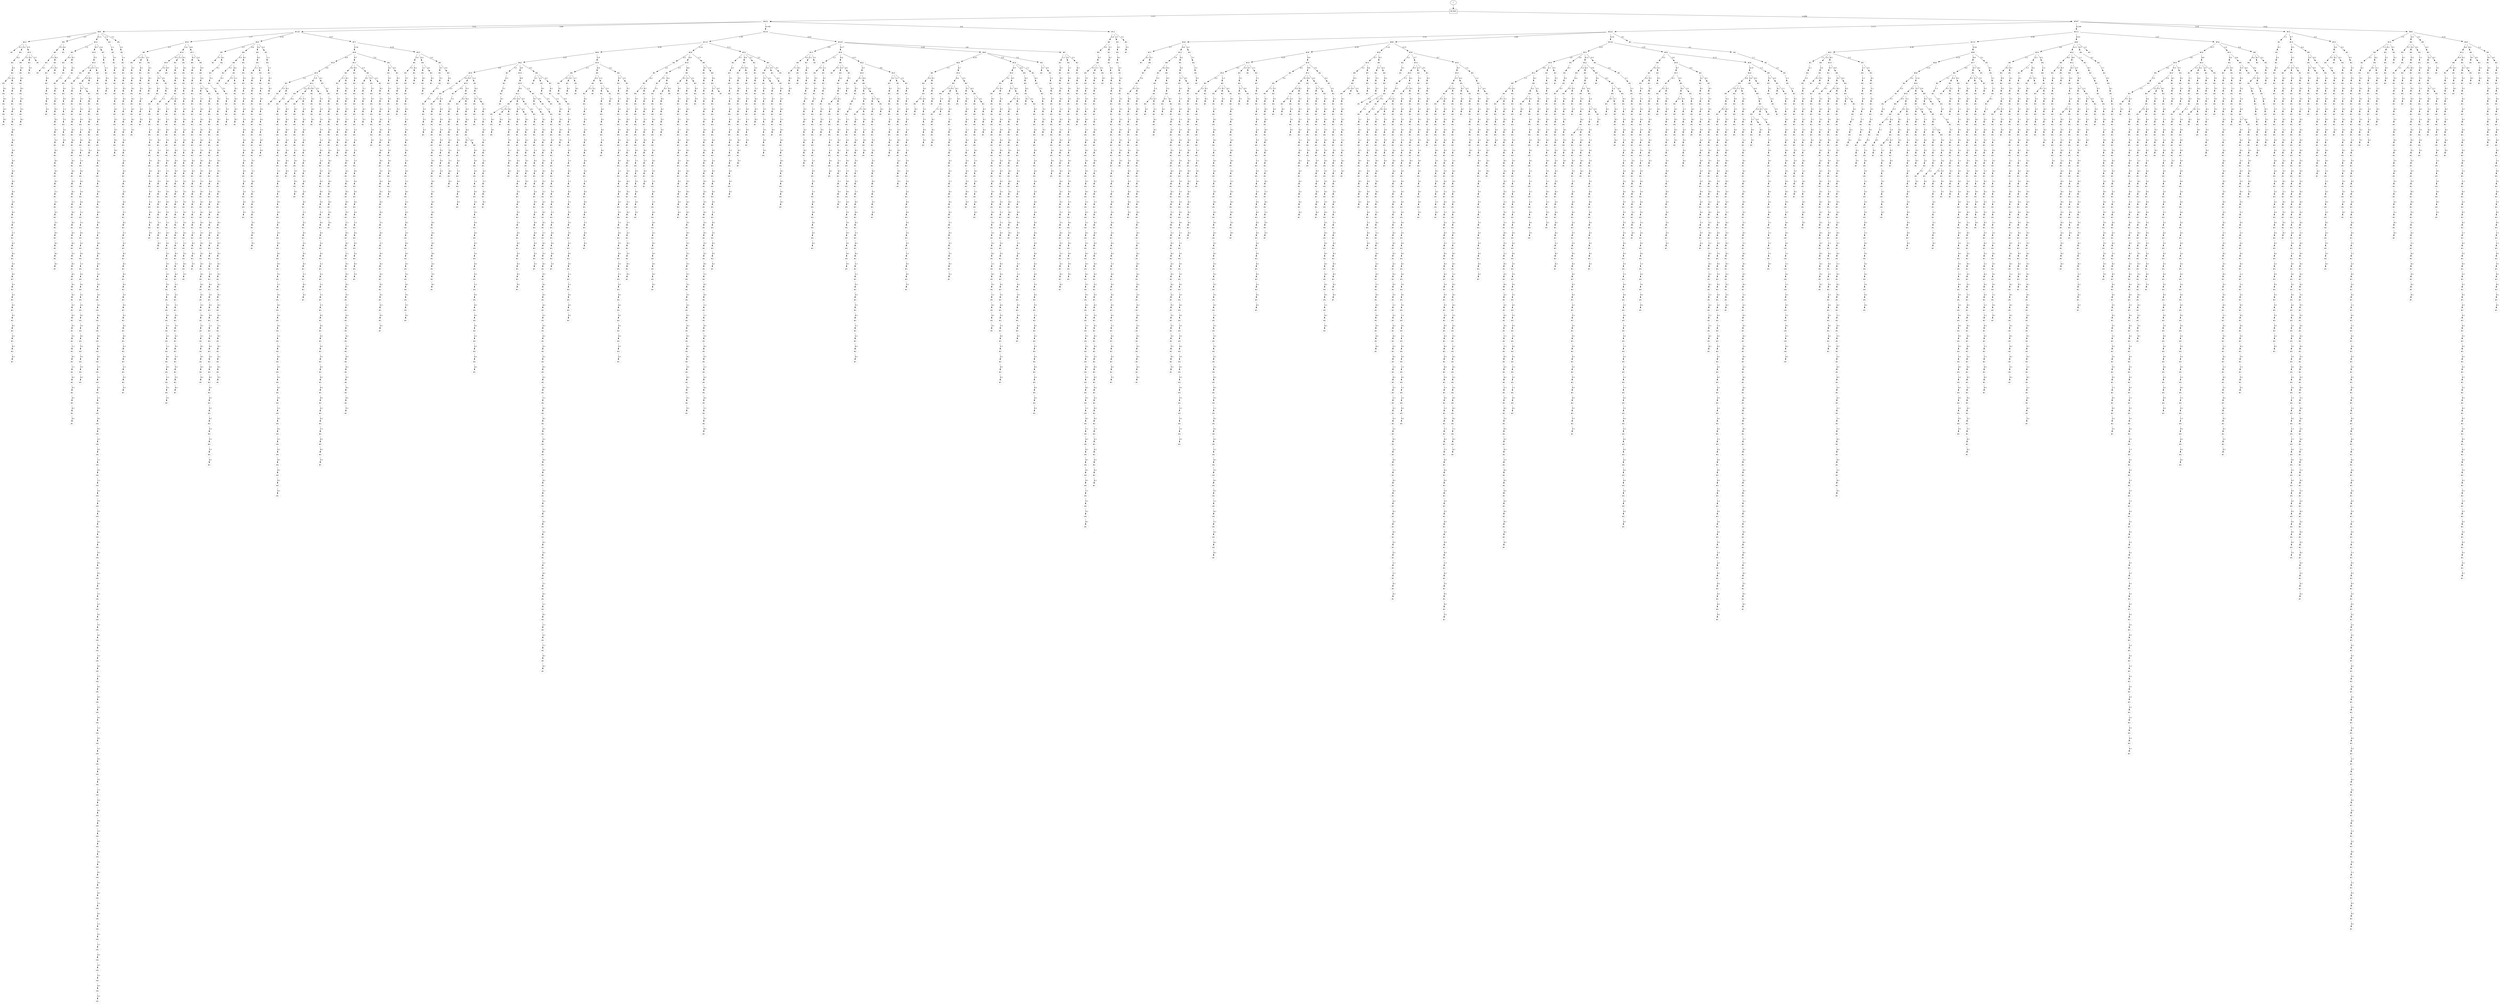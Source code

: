 // produced with flexfringe from git commitd1cf04ada0831d0605a3651971ef9a02091d8823
// dfasat/flexfringe -h=kldistance -d=kl_data -o=experiments/flexfringe_pautomac_study/flexfringe_data/exp6_n5_x0_w1_a1_b1_f1_I0_J0_K0_t1_l0_p0_15dfa -n=5 -x=0 -w=1 -a=1 -b=1 -f=1 -I=0 -J=0 -K=0 -t=1 -l=0 -p=0.15 /Users/nicholasrenninger/Google Drive/Grad School/specification learning/code/DPFA_DTS_product_experiment/dfasatInvestigations/experiments/flexfringe_pautomac_study/flexfringe_data/flexfringe_pautomac_study_train 
digraph DFA {
	0 [label="root" shape=box];
		I -> 0;
	0 [ label="#1000"  ];
		0 -> 1 [label="1:211"  ];
		0 -> 5 [label="4:289"  ];
	1 [ label="#422"  style=dotted ];
		1 -> 2 [label="5:33"  ];
		1 -> 25 [label="2:64"  ];
		1 -> 46 [label="4:108"  ];
		1 -> 581 [label="0:6"  ];
	2 [ label="#66"  style=dotted ];
		2 -> 3 [label="3:15"  ];
		2 -> 181 [label="2:5"  ];
		2 -> 468 [label="0:11"  ];
		2 -> 3468 [label="1:1"  ];
		2 -> 4729 [label="5:1"  ];
	3468 [ label="#2"  style=dotted ];
		3468 -> 3469 [label="1:1"  ];
	3469 [ label="#2"  style=dotted ];
		3469 -> 3470 [label="5:1"  ];
	3470 [ label="#2"  style=dotted ];
		3470 -> 3471 [label="4:1"  ];
	3471 [ label="#2"  style=dotted ];
		3471 -> 3472 [label="5:1"  ];
	3472 [ label="#2"  style=dotted ];
		3472 -> 3473 [label="1:1"  ];
	3473 [ label="#2"  style=dotted ];
		3473 -> 3474 [label="2:1"  ];
	3474 [ label="#2"  style=dotted ];
		3474 -> 3475 [label="4:1"  ];
	3475 [ label="#2"  style=dotted ];
		3475 -> 3476 [label="3:1"  ];
	3476 [ label="#2"  style=dotted ];
		3476 -> 3477 [label="5:1"  ];
	3477 [ label="#2"  style=dotted ];
		3477 -> 3478 [label="0:1"  ];
	3478 [ label="#2"  style=dotted ];
		3478 -> 3479 [label="0:1"  ];
	3479 [ label="#1"  style=dotted ];
	4729 [ label="#2"  style=dotted ];
		4729 -> 4730 [label="2:1"  ];
	4730 [ label="#2"  style=dotted ];
		4730 -> 4731 [label="1:1"  ];
	4731 [ label="#2"  style=dotted ];
		4731 -> 4732 [label="2:1"  ];
	4732 [ label="#2"  style=dotted ];
		4732 -> 4733 [label="0:1"  ];
	4733 [ label="#2"  style=dotted ];
		4733 -> 4734 [label="0:1"  ];
	4734 [ label="#2"  style=dotted ];
		4734 -> 4735 [label="4:1"  ];
	4735 [ label="#2"  style=dotted ];
		4735 -> 4736 [label="1:1"  ];
	4736 [ label="#2"  style=dotted ];
		4736 -> 4737 [label="4:1"  ];
	4737 [ label="#2"  style=dotted ];
		4737 -> 4738 [label="3:1"  ];
	4738 [ label="#2"  style=dotted ];
		4738 -> 4739 [label="5:1"  ];
	4739 [ label="#2"  style=dotted ];
		4739 -> 4740 [label="0:1"  ];
	4740 [ label="#2"  style=dotted ];
		4740 -> 4741 [label="2:1"  ];
	4741 [ label="#2"  style=dotted ];
		4741 -> 4742 [label="4:1"  ];
	4742 [ label="#2"  style=dotted ];
		4742 -> 4743 [label="4:1"  ];
	4743 [ label="#2"  style=dotted ];
		4743 -> 4744 [label="2:1"  ];
	4744 [ label="#2"  style=dotted ];
		4744 -> 4745 [label="4:1"  ];
	4745 [ label="#2"  style=dotted ];
		4745 -> 4746 [label="1:1"  ];
	4746 [ label="#2"  style=dotted ];
		4746 -> 4747 [label="4:1"  ];
	4747 [ label="#2"  style=dotted ];
		4747 -> 4748 [label="1:1"  ];
	4748 [ label="#2"  style=dotted ];
		4748 -> 4749 [label="2:1"  ];
	4749 [ label="#2"  style=dotted ];
		4749 -> 4750 [label="4:1"  ];
	4750 [ label="#2"  style=dotted ];
		4750 -> 4751 [label="4:1"  ];
	4751 [ label="#2"  style=dotted ];
		4751 -> 4752 [label="4:1"  ];
	4752 [ label="#2"  style=dotted ];
		4752 -> 4753 [label="4:1"  ];
	4753 [ label="#2"  style=dotted ];
		4753 -> 4754 [label="3:1"  ];
	4754 [ label="#2"  style=dotted ];
		4754 -> 4755 [label="0:1"  ];
	4755 [ label="#2"  style=dotted ];
		4755 -> 4756 [label="2:1"  ];
	4756 [ label="#2"  style=dotted ];
		4756 -> 4757 [label="4:1"  ];
	4757 [ label="#2"  style=dotted ];
		4757 -> 4758 [label="4:1"  ];
	4758 [ label="#2"  style=dotted ];
		4758 -> 4759 [label="2:1"  ];
	4759 [ label="#2"  style=dotted ];
		4759 -> 4760 [label="4:1"  ];
	4760 [ label="#2"  style=dotted ];
		4760 -> 4761 [label="1:1"  ];
	4761 [ label="#2"  style=dotted ];
		4761 -> 4762 [label="5:1"  ];
	4762 [ label="#2"  style=dotted ];
		4762 -> 4763 [label="3:1"  ];
	4763 [ label="#1"  style=dotted ];
	3 [ label="#23"  style=dotted ];
		3 -> 4 [label="4:1"  ];
		3 -> 709 [label="3:2"  ];
		3 -> 1736 [label="5:5"  ];
	1736 [ label="#10"  style=dotted ];
		1736 -> 1737 [label="3:3"  ];
		1736 -> 2518 [label="0:1"  ];
		1736 -> 3884 [label="5:1"  ];
	3884 [ label="#1"  style=dotted ];
	1737 [ label="#4"  style=dotted ];
		1737 -> 4704 [label="5:1"  ];
	4704 [ label="#2"  style=dotted ];
		4704 -> 4705 [label="0:1"  ];
	4705 [ label="#2"  style=dotted ];
		4705 -> 4706 [label="0:1"  ];
	4706 [ label="#2"  style=dotted ];
		4706 -> 4707 [label="5:1"  ];
	4707 [ label="#2"  style=dotted ];
		4707 -> 4708 [label="5:1"  ];
	4708 [ label="#2"  style=dotted ];
		4708 -> 4709 [label="4:1"  ];
	4709 [ label="#1"  style=dotted ];
	2518 [ label="#2"  style=dotted ];
		2518 -> 2519 [label="5:1"  ];
	2519 [ label="#1"  style=dotted ];
	709 [ label="#4"  style=dotted ];
		709 -> 710 [label="4:2"  ];
	710 [ label="#4"  style=dotted ];
		710 -> 711 [label="4:2"  ];
	711 [ label="#4"  style=dotted ];
		711 -> 712 [label="4:1"  ];
		711 -> 4399 [label="2:1"  ];
	712 [ label="#2"  style=dotted ];
		712 -> 713 [label="0:1"  ];
	713 [ label="#2"  style=dotted ];
		713 -> 714 [label="4:1"  ];
	714 [ label="#2"  style=dotted ];
		714 -> 715 [label="0:1"  ];
	715 [ label="#2"  style=dotted ];
		715 -> 716 [label="0:1"  ];
	716 [ label="#1"  style=dotted ];
	4399 [ label="#2"  style=dotted ];
		4399 -> 4400 [label="4:1"  ];
	4400 [ label="#2"  style=dotted ];
		4400 -> 4401 [label="1:1"  ];
	4401 [ label="#2"  style=dotted ];
		4401 -> 4402 [label="4:1"  ];
	4402 [ label="#2"  style=dotted ];
		4402 -> 4403 [label="1:1"  ];
	4403 [ label="#2"  style=dotted ];
		4403 -> 4404 [label="4:1"  ];
	4404 [ label="#2"  style=dotted ];
		4404 -> 4405 [label="4:1"  ];
	4405 [ label="#2"  style=dotted ];
		4405 -> 4406 [label="4:1"  ];
	4406 [ label="#2"  style=dotted ];
		4406 -> 4407 [label="4:1"  ];
	4407 [ label="#2"  style=dotted ];
		4407 -> 4408 [label="4:1"  ];
	4408 [ label="#2"  style=dotted ];
		4408 -> 4409 [label="4:1"  ];
	4409 [ label="#2"  style=dotted ];
		4409 -> 4410 [label="4:1"  ];
	4410 [ label="#2"  style=dotted ];
		4410 -> 4411 [label="3:1"  ];
	4411 [ label="#2"  style=dotted ];
		4411 -> 4412 [label="4:1"  ];
	4412 [ label="#2"  style=dotted ];
		4412 -> 4413 [label="5:1"  ];
	4413 [ label="#2"  style=dotted ];
		4413 -> 4414 [label="1:1"  ];
	4414 [ label="#2"  style=dotted ];
		4414 -> 4415 [label="2:1"  ];
	4415 [ label="#2"  style=dotted ];
		4415 -> 4416 [label="4:1"  ];
	4416 [ label="#2"  style=dotted ];
		4416 -> 4417 [label="3:1"  ];
	4417 [ label="#2"  style=dotted ];
		4417 -> 4418 [label="0:1"  ];
	4418 [ label="#2"  style=dotted ];
		4418 -> 4419 [label="2:1"  ];
	4419 [ label="#2"  style=dotted ];
		4419 -> 4420 [label="2:1"  ];
	4420 [ label="#2"  style=dotted ];
		4420 -> 4421 [label="0:1"  ];
	4421 [ label="#2"  style=dotted ];
		4421 -> 4422 [label="4:1"  ];
	4422 [ label="#2"  style=dotted ];
		4422 -> 4423 [label="0:1"  ];
	4423 [ label="#2"  style=dotted ];
		4423 -> 4424 [label="2:1"  ];
	4424 [ label="#2"  style=dotted ];
		4424 -> 4425 [label="4:1"  ];
	4425 [ label="#2"  style=dotted ];
		4425 -> 4426 [label="4:1"  ];
	4426 [ label="#1"  style=dotted ];
	4 [ label="#1"  style=dotted ];
	181 [ label="#9"  style=dotted ];
		181 -> 182 [label="5:3"  ];
		181 -> 2502 [label="4:1"  ];
	182 [ label="#6"  style=dotted ];
		182 -> 995 [label="3:1"  ];
		182 -> 183 [label="0:2"  ];
	995 [ label="#2"  style=dotted ];
		995 -> 996 [label="4:1"  ];
	996 [ label="#1"  style=dotted ];
	183 [ label="#4"  style=dotted ];
		183 -> 717 [label="1:1"  ];
		183 -> 184 [label="5:1"  ];
	717 [ label="#2"  style=dotted ];
		717 -> 718 [label="0:1"  ];
	718 [ label="#2"  style=dotted ];
		718 -> 719 [label="4:1"  ];
	719 [ label="#2"  style=dotted ];
		719 -> 720 [label="0:1"  ];
	720 [ label="#2"  style=dotted ];
		720 -> 721 [label="3:1"  ];
	721 [ label="#1"  style=dotted ];
	184 [ label="#1"  style=dotted ];
	2502 [ label="#1"  style=dotted ];
	468 [ label="#22"  style=dotted ];
		468 -> 1078 [label="1:2"  ];
		468 -> 469 [label="0:5"  ];
		468 -> 1664 [label="5:4"  ];
	1078 [ label="#4"  style=dotted ];
		1078 -> 1079 [label="4:1"  ];
		1078 -> 2616 [label="0:1"  ];
	1079 [ label="#2"  style=dotted ];
		1079 -> 1080 [label="5:1"  ];
	1080 [ label="#2"  style=dotted ];
		1080 -> 1081 [label="1:1"  ];
	1081 [ label="#2"  style=dotted ];
		1081 -> 1082 [label="4:1"  ];
	1082 [ label="#2"  style=dotted ];
		1082 -> 1083 [label="1:1"  ];
	1083 [ label="#2"  style=dotted ];
		1083 -> 1084 [label="0:1"  ];
	1084 [ label="#2"  style=dotted ];
		1084 -> 1085 [label="2:1"  ];
	1085 [ label="#2"  style=dotted ];
		1085 -> 1086 [label="4:1"  ];
	1086 [ label="#2"  style=dotted ];
		1086 -> 1087 [label="3:1"  ];
	1087 [ label="#2"  style=dotted ];
		1087 -> 1088 [label="0:1"  ];
	1088 [ label="#2"  style=dotted ];
		1088 -> 1089 [label="4:1"  ];
	1089 [ label="#2"  style=dotted ];
		1089 -> 1090 [label="4:1"  ];
	1090 [ label="#2"  style=dotted ];
		1090 -> 1091 [label="4:1"  ];
	1091 [ label="#2"  style=dotted ];
		1091 -> 1092 [label="1:1"  ];
	1092 [ label="#2"  style=dotted ];
		1092 -> 1093 [label="1:1"  ];
	1093 [ label="#2"  style=dotted ];
		1093 -> 1094 [label="2:1"  ];
	1094 [ label="#2"  style=dotted ];
		1094 -> 1095 [label="1:1"  ];
	1095 [ label="#2"  style=dotted ];
		1095 -> 1096 [label="0:1"  ];
	1096 [ label="#2"  style=dotted ];
		1096 -> 1097 [label="4:1"  ];
	1097 [ label="#2"  style=dotted ];
		1097 -> 1098 [label="4:1"  ];
	1098 [ label="#2"  style=dotted ];
		1098 -> 1099 [label="4:1"  ];
	1099 [ label="#1"  style=dotted ];
	2616 [ label="#2"  style=dotted ];
		2616 -> 2617 [label="2:1"  ];
	2617 [ label="#2"  style=dotted ];
		2617 -> 2618 [label="2:1"  ];
	2618 [ label="#2"  style=dotted ];
		2618 -> 2619 [label="4:1"  ];
	2619 [ label="#2"  style=dotted ];
		2619 -> 2620 [label="4:1"  ];
	2620 [ label="#2"  style=dotted ];
		2620 -> 2621 [label="1:1"  ];
	2621 [ label="#2"  style=dotted ];
		2621 -> 2622 [label="5:1"  ];
	2622 [ label="#2"  style=dotted ];
		2622 -> 2623 [label="5:1"  ];
	2623 [ label="#2"  style=dotted ];
		2623 -> 2624 [label="4:1"  ];
	2624 [ label="#1"  style=dotted ];
	1664 [ label="#5"  style=dotted ];
		1664 -> 2229 [label="3:1"  ];
	2229 [ label="#2"  style=dotted ];
		2229 -> 2230 [label="1:1"  ];
	2230 [ label="#2"  style=dotted ];
		2230 -> 2231 [label="4:1"  ];
	2231 [ label="#2"  style=dotted ];
		2231 -> 2232 [label="4:1"  ];
	2232 [ label="#1"  style=dotted ];
	469 [ label="#10"  style=dotted ];
		469 -> 470 [label="5:5"  ];
	470 [ label="#10"  style=dotted ];
		470 -> 1031 [label="4:1"  ];
		470 -> 471 [label="5:3"  ];
		470 -> 4939 [label="1:1"  ];
	4939 [ label="#2"  style=dotted ];
		4939 -> 4940 [label="4:1"  ];
	4940 [ label="#2"  style=dotted ];
		4940 -> 4941 [label="1:1"  ];
	4941 [ label="#2"  style=dotted ];
		4941 -> 4942 [label="4:1"  ];
	4942 [ label="#2"  style=dotted ];
		4942 -> 4943 [label="4:1"  ];
	4943 [ label="#2"  style=dotted ];
		4943 -> 4944 [label="4:1"  ];
	4944 [ label="#2"  style=dotted ];
		4944 -> 4945 [label="4:1"  ];
	4945 [ label="#2"  style=dotted ];
		4945 -> 4946 [label="3:1"  ];
	4946 [ label="#2"  style=dotted ];
		4946 -> 4947 [label="4:1"  ];
	4947 [ label="#2"  style=dotted ];
		4947 -> 4948 [label="5:1"  ];
	4948 [ label="#2"  style=dotted ];
		4948 -> 4949 [label="5:1"  ];
	4949 [ label="#2"  style=dotted ];
		4949 -> 4950 [label="5:1"  ];
	4950 [ label="#2"  style=dotted ];
		4950 -> 4951 [label="5:1"  ];
	4951 [ label="#2"  style=dotted ];
		4951 -> 4952 [label="0:1"  ];
	4952 [ label="#2"  style=dotted ];
		4952 -> 4953 [label="0:1"  ];
	4953 [ label="#2"  style=dotted ];
		4953 -> 4954 [label="5:1"  ];
	4954 [ label="#2"  style=dotted ];
		4954 -> 4955 [label="1:1"  ];
	4955 [ label="#2"  style=dotted ];
		4955 -> 4956 [label="4:1"  ];
	4956 [ label="#2"  style=dotted ];
		4956 -> 4957 [label="4:1"  ];
	4957 [ label="#2"  style=dotted ];
		4957 -> 4958 [label="2:1"  ];
	4958 [ label="#2"  style=dotted ];
		4958 -> 4959 [label="2:1"  ];
	4959 [ label="#2"  style=dotted ];
		4959 -> 4960 [label="0:1"  ];
	4960 [ label="#2"  style=dotted ];
		4960 -> 4961 [label="2:1"  ];
	4961 [ label="#2"  style=dotted ];
		4961 -> 4962 [label="4:1"  ];
	4962 [ label="#2"  style=dotted ];
		4962 -> 4963 [label="4:1"  ];
	4963 [ label="#2"  style=dotted ];
		4963 -> 4964 [label="2:1"  ];
	4964 [ label="#2"  style=dotted ];
		4964 -> 4965 [label="4:1"  ];
	4965 [ label="#2"  style=dotted ];
		4965 -> 4966 [label="4:1"  ];
	4966 [ label="#2"  style=dotted ];
		4966 -> 4967 [label="0:1"  ];
	4967 [ label="#2"  style=dotted ];
		4967 -> 4968 [label="1:1"  ];
	4968 [ label="#2"  style=dotted ];
		4968 -> 4969 [label="1:1"  ];
	4969 [ label="#2"  style=dotted ];
		4969 -> 4970 [label="2:1"  ];
	4970 [ label="#2"  style=dotted ];
		4970 -> 4971 [label="1:1"  ];
	4971 [ label="#2"  style=dotted ];
		4971 -> 4972 [label="0:1"  ];
	4972 [ label="#2"  style=dotted ];
		4972 -> 4973 [label="4:1"  ];
	4973 [ label="#2"  style=dotted ];
		4973 -> 4974 [label="0:1"  ];
	4974 [ label="#2"  style=dotted ];
		4974 -> 4975 [label="2:1"  ];
	4975 [ label="#2"  style=dotted ];
		4975 -> 4976 [label="4:1"  ];
	4976 [ label="#2"  style=dotted ];
		4976 -> 4977 [label="1:1"  ];
	4977 [ label="#2"  style=dotted ];
		4977 -> 4978 [label="4:1"  ];
	4978 [ label="#2"  style=dotted ];
		4978 -> 4979 [label="1:1"  ];
	4979 [ label="#2"  style=dotted ];
		4979 -> 4980 [label="2:1"  ];
	4980 [ label="#2"  style=dotted ];
		4980 -> 4981 [label="1:1"  ];
	4981 [ label="#2"  style=dotted ];
		4981 -> 4982 [label="0:1"  ];
	4982 [ label="#2"  style=dotted ];
		4982 -> 4983 [label="2:1"  ];
	4983 [ label="#2"  style=dotted ];
		4983 -> 4984 [label="5:1"  ];
	4984 [ label="#2"  style=dotted ];
		4984 -> 4985 [label="2:1"  ];
	4985 [ label="#2"  style=dotted ];
		4985 -> 4986 [label="5:1"  ];
	4986 [ label="#2"  style=dotted ];
		4986 -> 4987 [label="0:1"  ];
	4987 [ label="#2"  style=dotted ];
		4987 -> 4988 [label="0:1"  ];
	4988 [ label="#2"  style=dotted ];
		4988 -> 4989 [label="5:1"  ];
	4989 [ label="#2"  style=dotted ];
		4989 -> 4990 [label="1:1"  ];
	4990 [ label="#2"  style=dotted ];
		4990 -> 4991 [label="2:1"  ];
	4991 [ label="#2"  style=dotted ];
		4991 -> 4992 [label="4:1"  ];
	4992 [ label="#2"  style=dotted ];
		4992 -> 4993 [label="3:1"  ];
	4993 [ label="#2"  style=dotted ];
		4993 -> 4994 [label="4:1"  ];
	4994 [ label="#2"  style=dotted ];
		4994 -> 4995 [label="5:1"  ];
	4995 [ label="#2"  style=dotted ];
		4995 -> 4996 [label="1:1"  ];
	4996 [ label="#2"  style=dotted ];
		4996 -> 4997 [label="4:1"  ];
	4997 [ label="#2"  style=dotted ];
		4997 -> 4998 [label="1:1"  ];
	4998 [ label="#2"  style=dotted ];
		4998 -> 4999 [label="4:1"  ];
	4999 [ label="#2"  style=dotted ];
		4999 -> 5000 [label="4:1"  ];
	5000 [ label="#2"  style=dotted ];
		5000 -> 5001 [label="2:1"  ];
	5001 [ label="#2"  style=dotted ];
		5001 -> 5002 [label="4:1"  ];
	5002 [ label="#2"  style=dotted ];
		5002 -> 5003 [label="1:1"  ];
	5003 [ label="#2"  style=dotted ];
		5003 -> 5004 [label="4:1"  ];
	5004 [ label="#2"  style=dotted ];
		5004 -> 5005 [label="1:1"  ];
	5005 [ label="#2"  style=dotted ];
		5005 -> 5006 [label="4:1"  ];
	5006 [ label="#2"  style=dotted ];
		5006 -> 5007 [label="4:1"  ];
	5007 [ label="#2"  style=dotted ];
		5007 -> 5008 [label="4:1"  ];
	5008 [ label="#2"  style=dotted ];
		5008 -> 5009 [label="1:1"  ];
	5009 [ label="#2"  style=dotted ];
		5009 -> 5010 [label="0:1"  ];
	5010 [ label="#2"  style=dotted ];
		5010 -> 5011 [label="4:1"  ];
	5011 [ label="#2"  style=dotted ];
		5011 -> 5012 [label="4:1"  ];
	5012 [ label="#2"  style=dotted ];
		5012 -> 5013 [label="3:1"  ];
	5013 [ label="#2"  style=dotted ];
		5013 -> 5014 [label="4:1"  ];
	5014 [ label="#2"  style=dotted ];
		5014 -> 5015 [label="5:1"  ];
	5015 [ label="#2"  style=dotted ];
		5015 -> 5016 [label="5:1"  ];
	5016 [ label="#2"  style=dotted ];
		5016 -> 5017 [label="4:1"  ];
	5017 [ label="#2"  style=dotted ];
		5017 -> 5018 [label="3:1"  ];
	5018 [ label="#2"  style=dotted ];
		5018 -> 5019 [label="4:1"  ];
	5019 [ label="#2"  style=dotted ];
		5019 -> 5020 [label="1:1"  ];
	5020 [ label="#2"  style=dotted ];
		5020 -> 5021 [label="4:1"  ];
	5021 [ label="#2"  style=dotted ];
		5021 -> 5022 [label="1:1"  ];
	5022 [ label="#2"  style=dotted ];
		5022 -> 5023 [label="2:1"  ];
	5023 [ label="#2"  style=dotted ];
		5023 -> 5024 [label="1:1"  ];
	5024 [ label="#2"  style=dotted ];
		5024 -> 5025 [label="0:1"  ];
	5025 [ label="#2"  style=dotted ];
		5025 -> 5026 [label="2:1"  ];
	5026 [ label="#2"  style=dotted ];
		5026 -> 5027 [label="5:1"  ];
	5027 [ label="#2"  style=dotted ];
		5027 -> 5028 [label="0:1"  ];
	5028 [ label="#2"  style=dotted ];
		5028 -> 5029 [label="5:1"  ];
	5029 [ label="#1"  style=dotted ];
	471 [ label="#6"  style=dotted ];
		471 -> 472 [label="5:2"  ];
		471 -> 2992 [label="4:1"  ];
	472 [ label="#4"  style=dotted ];
		472 -> 473 [label="5:1"  ];
		472 -> 2528 [label="3:1"  ];
	473 [ label="#2"  style=dotted ];
		473 -> 474 [label="2:1"  ];
	474 [ label="#2"  style=dotted ];
		474 -> 475 [label="5:1"  ];
	475 [ label="#2"  style=dotted ];
		475 -> 476 [label="0:1"  ];
	476 [ label="#2"  style=dotted ];
		476 -> 477 [label="1:1"  ];
	477 [ label="#2"  style=dotted ];
		477 -> 478 [label="4:1"  ];
	478 [ label="#2"  style=dotted ];
		478 -> 479 [label="5:1"  ];
	479 [ label="#2"  style=dotted ];
		479 -> 480 [label="1:1"  ];
	480 [ label="#2"  style=dotted ];
		480 -> 481 [label="4:1"  ];
	481 [ label="#2"  style=dotted ];
		481 -> 482 [label="4:1"  ];
	482 [ label="#2"  style=dotted ];
		482 -> 483 [label="3:1"  ];
	483 [ label="#2"  style=dotted ];
		483 -> 484 [label="4:1"  ];
	484 [ label="#2"  style=dotted ];
		484 -> 485 [label="1:1"  ];
	485 [ label="#2"  style=dotted ];
		485 -> 486 [label="1:1"  ];
	486 [ label="#2"  style=dotted ];
		486 -> 487 [label="0:1"  ];
	487 [ label="#2"  style=dotted ];
		487 -> 488 [label="2:1"  ];
	488 [ label="#2"  style=dotted ];
		488 -> 489 [label="4:1"  ];
	489 [ label="#2"  style=dotted ];
		489 -> 490 [label="1:1"  ];
	490 [ label="#2"  style=dotted ];
		490 -> 491 [label="4:1"  ];
	491 [ label="#2"  style=dotted ];
		491 -> 492 [label="4:1"  ];
	492 [ label="#2"  style=dotted ];
		492 -> 493 [label="2:1"  ];
	493 [ label="#2"  style=dotted ];
		493 -> 494 [label="2:1"  ];
	494 [ label="#2"  style=dotted ];
		494 -> 495 [label="4:1"  ];
	495 [ label="#2"  style=dotted ];
		495 -> 496 [label="3:1"  ];
	496 [ label="#2"  style=dotted ];
		496 -> 497 [label="4:1"  ];
	497 [ label="#2"  style=dotted ];
		497 -> 498 [label="5:1"  ];
	498 [ label="#2"  style=dotted ];
		498 -> 499 [label="5:1"  ];
	499 [ label="#2"  style=dotted ];
		499 -> 500 [label="5:1"  ];
	500 [ label="#2"  style=dotted ];
		500 -> 501 [label="4:1"  ];
	501 [ label="#1"  style=dotted ];
	2528 [ label="#2"  style=dotted ];
		2528 -> 2529 [label="4:1"  ];
	2529 [ label="#2"  style=dotted ];
		2529 -> 2530 [label="1:1"  ];
	2530 [ label="#2"  style=dotted ];
		2530 -> 2531 [label="4:1"  ];
	2531 [ label="#2"  style=dotted ];
		2531 -> 2532 [label="4:1"  ];
	2532 [ label="#2"  style=dotted ];
		2532 -> 2533 [label="4:1"  ];
	2533 [ label="#2"  style=dotted ];
		2533 -> 2534 [label="4:1"  ];
	2534 [ label="#1"  style=dotted ];
	2992 [ label="#1"  style=dotted ];
	1031 [ label="#2"  style=dotted ];
		1031 -> 1032 [label="4:1"  ];
	1032 [ label="#2"  style=dotted ];
		1032 -> 1033 [label="1:1"  ];
	1033 [ label="#2"  style=dotted ];
		1033 -> 1034 [label="4:1"  ];
	1034 [ label="#2"  style=dotted ];
		1034 -> 1035 [label="1:1"  ];
	1035 [ label="#2"  style=dotted ];
		1035 -> 1036 [label="0:1"  ];
	1036 [ label="#2"  style=dotted ];
		1036 -> 1037 [label="4:1"  ];
	1037 [ label="#2"  style=dotted ];
		1037 -> 1038 [label="4:1"  ];
	1038 [ label="#2"  style=dotted ];
		1038 -> 1039 [label="2:1"  ];
	1039 [ label="#2"  style=dotted ];
		1039 -> 1040 [label="4:1"  ];
	1040 [ label="#2"  style=dotted ];
		1040 -> 1041 [label="4:1"  ];
	1041 [ label="#2"  style=dotted ];
		1041 -> 1042 [label="2:1"  ];
	1042 [ label="#2"  style=dotted ];
		1042 -> 1043 [label="4:1"  ];
	1043 [ label="#2"  style=dotted ];
		1043 -> 1044 [label="1:1"  ];
	1044 [ label="#2"  style=dotted ];
		1044 -> 1045 [label="4:1"  ];
	1045 [ label="#2"  style=dotted ];
		1045 -> 1046 [label="4:1"  ];
	1046 [ label="#2"  style=dotted ];
		1046 -> 1047 [label="4:1"  ];
	1047 [ label="#2"  style=dotted ];
		1047 -> 1048 [label="4:1"  ];
	1048 [ label="#2"  style=dotted ];
		1048 -> 1049 [label="3:1"  ];
	1049 [ label="#2"  style=dotted ];
		1049 -> 1050 [label="0:1"  ];
	1050 [ label="#2"  style=dotted ];
		1050 -> 1051 [label="4:1"  ];
	1051 [ label="#2"  style=dotted ];
		1051 -> 1052 [label="4:1"  ];
	1052 [ label="#2"  style=dotted ];
		1052 -> 1053 [label="4:1"  ];
	1053 [ label="#2"  style=dotted ];
		1053 -> 1054 [label="2:1"  ];
	1054 [ label="#2"  style=dotted ];
		1054 -> 1055 [label="0:1"  ];
	1055 [ label="#2"  style=dotted ];
		1055 -> 1056 [label="0:1"  ];
	1056 [ label="#2"  style=dotted ];
		1056 -> 1057 [label="5:1"  ];
	1057 [ label="#2"  style=dotted ];
		1057 -> 1058 [label="1:1"  ];
	1058 [ label="#2"  style=dotted ];
		1058 -> 1059 [label="4:1"  ];
	1059 [ label="#2"  style=dotted ];
		1059 -> 1060 [label="1:1"  ];
	1060 [ label="#2"  style=dotted ];
		1060 -> 1061 [label="4:1"  ];
	1061 [ label="#2"  style=dotted ];
		1061 -> 1062 [label="4:1"  ];
	1062 [ label="#2"  style=dotted ];
		1062 -> 1063 [label="4:1"  ];
	1063 [ label="#2"  style=dotted ];
		1063 -> 1064 [label="4:1"  ];
	1064 [ label="#2"  style=dotted ];
		1064 -> 1065 [label="4:1"  ];
	1065 [ label="#1"  style=dotted ];
	46 [ label="#216"  style=dotted ];
		46 -> 47 [label="1:55"  ];
		46 -> 136 [label="4:53"  ];
	47 [ label="#110"  style=dotted ];
		47 -> 48 [label="4:30"  ];
		47 -> 649 [label="2:14"  ];
		47 -> 667 [label="5:11"  ];
	667 [ label="#22"  style=dotted ];
		667 -> 1309 [label="5:1"  ];
		667 -> 668 [label="0:4"  ];
		667 -> 738 [label="2:1"  ];
		667 -> 778 [label="3:5"  ];
	1309 [ label="#2"  style=dotted ];
		1309 -> 1310 [label="2:1"  ];
	1310 [ label="#2"  style=dotted ];
		1310 -> 1311 [label="3:1"  ];
	1311 [ label="#2"  style=dotted ];
		1311 -> 1312 [label="5:1"  ];
	1312 [ label="#2"  style=dotted ];
		1312 -> 1313 [label="1:1"  ];
	1313 [ label="#2"  style=dotted ];
		1313 -> 1314 [label="4:1"  ];
	1314 [ label="#2"  style=dotted ];
		1314 -> 1315 [label="4:1"  ];
	1315 [ label="#2"  style=dotted ];
		1315 -> 1316 [label="2:1"  ];
	1316 [ label="#2"  style=dotted ];
		1316 -> 1317 [label="4:1"  ];
	1317 [ label="#2"  style=dotted ];
		1317 -> 1318 [label="1:1"  ];
	1318 [ label="#2"  style=dotted ];
		1318 -> 1319 [label="4:1"  ];
	1319 [ label="#2"  style=dotted ];
		1319 -> 1320 [label="4:1"  ];
	1320 [ label="#2"  style=dotted ];
		1320 -> 1321 [label="4:1"  ];
	1321 [ label="#2"  style=dotted ];
		1321 -> 1322 [label="4:1"  ];
	1322 [ label="#1"  style=dotted ];
	778 [ label="#9"  style=dotted ];
		778 -> 1634 [label="5:2"  ];
		778 -> 2853 [label="3:1"  ];
		778 -> 3461 [label="4:1"  ];
	1634 [ label="#4"  style=dotted ];
		1634 -> 1635 [label="3:1"  ];
		1634 -> 2770 [label="2:1"  ];
	1635 [ label="#2"  style=dotted ];
		1635 -> 1636 [label="5:1"  ];
	1636 [ label="#2"  style=dotted ];
		1636 -> 1637 [label="3:1"  ];
	1637 [ label="#2"  style=dotted ];
		1637 -> 1638 [label="5:1"  ];
	1638 [ label="#2"  style=dotted ];
		1638 -> 1639 [label="3:1"  ];
	1639 [ label="#2"  style=dotted ];
		1639 -> 1640 [label="5:1"  ];
	1640 [ label="#2"  style=dotted ];
		1640 -> 1641 [label="0:1"  ];
	1641 [ label="#2"  style=dotted ];
		1641 -> 1642 [label="5:1"  ];
	1642 [ label="#1"  style=dotted ];
	2770 [ label="#2"  style=dotted ];
		2770 -> 2771 [label="5:1"  ];
	2771 [ label="#2"  style=dotted ];
		2771 -> 2772 [label="2:1"  ];
	2772 [ label="#2"  style=dotted ];
		2772 -> 2773 [label="5:1"  ];
	2773 [ label="#2"  style=dotted ];
		2773 -> 2774 [label="2:1"  ];
	2774 [ label="#2"  style=dotted ];
		2774 -> 2775 [label="4:1"  ];
	2775 [ label="#1"  style=dotted ];
	2853 [ label="#2"  style=dotted ];
		2853 -> 2854 [label="2:1"  ];
	2854 [ label="#2"  style=dotted ];
		2854 -> 2855 [label="0:1"  ];
	2855 [ label="#2"  style=dotted ];
		2855 -> 2856 [label="2:1"  ];
	2856 [ label="#2"  style=dotted ];
		2856 -> 2857 [label="4:1"  ];
	2857 [ label="#2"  style=dotted ];
		2857 -> 2858 [label="1:1"  ];
	2858 [ label="#2"  style=dotted ];
		2858 -> 2859 [label="4:1"  ];
	2859 [ label="#2"  style=dotted ];
		2859 -> 2860 [label="4:1"  ];
	2860 [ label="#2"  style=dotted ];
		2860 -> 2861 [label="2:1"  ];
	2861 [ label="#2"  style=dotted ];
		2861 -> 2862 [label="4:1"  ];
	2862 [ label="#2"  style=dotted ];
		2862 -> 2863 [label="4:1"  ];
	2863 [ label="#2"  style=dotted ];
		2863 -> 2864 [label="4:1"  ];
	2864 [ label="#2"  style=dotted ];
		2864 -> 2865 [label="4:1"  ];
	2865 [ label="#2"  style=dotted ];
		2865 -> 2866 [label="4:1"  ];
	2866 [ label="#1"  style=dotted ];
	3461 [ label="#1"  style=dotted ];
	738 [ label="#2"  style=dotted ];
		738 -> 739 [label="3:1"  ];
	739 [ label="#2"  style=dotted ];
		739 -> 740 [label="4:1"  ];
	740 [ label="#2"  style=dotted ];
		740 -> 741 [label="1:1"  ];
	741 [ label="#2"  style=dotted ];
		741 -> 742 [label="4:1"  ];
	742 [ label="#2"  style=dotted ];
		742 -> 743 [label="4:1"  ];
	743 [ label="#2"  style=dotted ];
		743 -> 744 [label="0:1"  ];
	744 [ label="#1"  style=dotted ];
	668 [ label="#8"  style=dotted ];
		668 -> 669 [label="5:3"  ];
		668 -> 2594 [label="0:1"  ];
	669 [ label="#4"  style=dotted ];
		669 -> 4899 [label="3:1"  ];
	4899 [ label="#2"  style=dotted ];
		4899 -> 4900 [label="4:1"  ];
	4900 [ label="#2"  style=dotted ];
		4900 -> 4901 [label="0:1"  ];
	4901 [ label="#2"  style=dotted ];
		4901 -> 4902 [label="1:1"  ];
	4902 [ label="#2"  style=dotted ];
		4902 -> 4903 [label="1:1"  ];
	4903 [ label="#2"  style=dotted ];
		4903 -> 4904 [label="2:1"  ];
	4904 [ label="#2"  style=dotted ];
		4904 -> 4905 [label="4:1"  ];
	4905 [ label="#2"  style=dotted ];
		4905 -> 4906 [label="4:1"  ];
	4906 [ label="#2"  style=dotted ];
		4906 -> 4907 [label="3:1"  ];
	4907 [ label="#1"  style=dotted ];
	2594 [ label="#2"  style=dotted ];
		2594 -> 2595 [label="5:1"  ];
	2595 [ label="#2"  style=dotted ];
		2595 -> 2596 [label="1:1"  ];
	2596 [ label="#2"  style=dotted ];
		2596 -> 2597 [label="5:1"  ];
	2597 [ label="#2"  style=dotted ];
		2597 -> 2598 [label="0:1"  ];
	2598 [ label="#2"  style=dotted ];
		2598 -> 2599 [label="1:1"  ];
	2599 [ label="#2"  style=dotted ];
		2599 -> 2600 [label="0:1"  ];
	2600 [ label="#2"  style=dotted ];
		2600 -> 2601 [label="3:1"  ];
	2601 [ label="#1"  style=dotted ];
	48 [ label="#60"  style=dotted ];
		48 -> 49 [label="4:21"  ];
		48 -> 106 [label="1:9"  ];
	106 [ label="#18"  style=dotted ];
		106 -> 1186 [label="2:3"  ];
		106 -> 789 [label="4:4"  ];
		106 -> 107 [label="5:2"  ];
	107 [ label="#4"  style=dotted ];
		107 -> 108 [label="5:1"  ];
		107 -> 2365 [label="3:1"  ];
	108 [ label="#2"  style=dotted ];
		108 -> 109 [label="2:1"  ];
	109 [ label="#2"  style=dotted ];
		109 -> 110 [label="1:1"  ];
	110 [ label="#2"  style=dotted ];
		110 -> 111 [label="4:1"  ];
	111 [ label="#2"  style=dotted ];
		111 -> 112 [label="4:1"  ];
	112 [ label="#2"  style=dotted ];
		112 -> 113 [label="4:1"  ];
	113 [ label="#2"  style=dotted ];
		113 -> 114 [label="0:1"  ];
	114 [ label="#2"  style=dotted ];
		114 -> 115 [label="2:1"  ];
	115 [ label="#2"  style=dotted ];
		115 -> 116 [label="4:1"  ];
	116 [ label="#2"  style=dotted ];
		116 -> 117 [label="1:1"  ];
	117 [ label="#2"  style=dotted ];
		117 -> 118 [label="4:1"  ];
	118 [ label="#2"  style=dotted ];
		118 -> 119 [label="4:1"  ];
	119 [ label="#2"  style=dotted ];
		119 -> 120 [label="2:1"  ];
	120 [ label="#2"  style=dotted ];
		120 -> 121 [label="2:1"  ];
	121 [ label="#2"  style=dotted ];
		121 -> 122 [label="1:1"  ];
	122 [ label="#2"  style=dotted ];
		122 -> 123 [label="4:1"  ];
	123 [ label="#2"  style=dotted ];
		123 -> 124 [label="3:1"  ];
	124 [ label="#2"  style=dotted ];
		124 -> 125 [label="4:1"  ];
	125 [ label="#2"  style=dotted ];
		125 -> 126 [label="5:1"  ];
	126 [ label="#2"  style=dotted ];
		126 -> 127 [label="1:1"  ];
	127 [ label="#2"  style=dotted ];
		127 -> 128 [label="2:1"  ];
	128 [ label="#2"  style=dotted ];
		128 -> 129 [label="4:1"  ];
	129 [ label="#2"  style=dotted ];
		129 -> 130 [label="4:1"  ];
	130 [ label="#2"  style=dotted ];
		130 -> 131 [label="4:1"  ];
	131 [ label="#2"  style=dotted ];
		131 -> 132 [label="4:1"  ];
	132 [ label="#2"  style=dotted ];
		132 -> 133 [label="4:1"  ];
	133 [ label="#2"  style=dotted ];
		133 -> 134 [label="2:1"  ];
	134 [ label="#2"  style=dotted ];
		134 -> 135 [label="2:1"  ];
	135 [ label="#1"  style=dotted ];
	2365 [ label="#2"  style=dotted ];
		2365 -> 2366 [label="5:1"  ];
	2366 [ label="#2"  style=dotted ];
		2366 -> 2367 [label="0:1"  ];
	2367 [ label="#2"  style=dotted ];
		2367 -> 2368 [label="1:1"  ];
	2368 [ label="#2"  style=dotted ];
		2368 -> 2369 [label="0:1"  ];
	2369 [ label="#2"  style=dotted ];
		2369 -> 2370 [label="4:1"  ];
	2370 [ label="#2"  style=dotted ];
		2370 -> 2371 [label="1:1"  ];
	2371 [ label="#2"  style=dotted ];
		2371 -> 2372 [label="1:1"  ];
	2372 [ label="#2"  style=dotted ];
		2372 -> 2373 [label="4:1"  ];
	2373 [ label="#2"  style=dotted ];
		2373 -> 2374 [label="3:1"  ];
	2374 [ label="#2"  style=dotted ];
		2374 -> 2375 [label="4:1"  ];
	2375 [ label="#2"  style=dotted ];
		2375 -> 2376 [label="5:1"  ];
	2376 [ label="#2"  style=dotted ];
		2376 -> 2377 [label="1:1"  ];
	2377 [ label="#2"  style=dotted ];
		2377 -> 2378 [label="4:1"  ];
	2378 [ label="#2"  style=dotted ];
		2378 -> 2379 [label="1:1"  ];
	2379 [ label="#2"  style=dotted ];
		2379 -> 2380 [label="2:1"  ];
	2380 [ label="#2"  style=dotted ];
		2380 -> 2381 [label="4:1"  ];
	2381 [ label="#2"  style=dotted ];
		2381 -> 2382 [label="3:1"  ];
	2382 [ label="#2"  style=dotted ];
		2382 -> 2383 [label="0:1"  ];
	2383 [ label="#2"  style=dotted ];
		2383 -> 2384 [label="0:1"  ];
	2384 [ label="#1"  style=dotted ];
	789 [ label="#8"  style=dotted ];
		789 -> 790 [label="4:2"  ];
		789 -> 2811 [label="1:2"  ];
	2811 [ label="#4"  style=dotted ];
		2811 -> 2812 [label="4:1"  ];
		2811 -> 3651 [label="5:1"  ];
	3651 [ label="#2"  style=dotted ];
		3651 -> 3652 [label="2:1"  ];
	3652 [ label="#1"  style=dotted ];
	2812 [ label="#2"  style=dotted ];
		2812 -> 2813 [label="1:1"  ];
	2813 [ label="#2"  style=dotted ];
		2813 -> 2814 [label="4:1"  ];
	2814 [ label="#2"  style=dotted ];
		2814 -> 2815 [label="4:1"  ];
	2815 [ label="#2"  style=dotted ];
		2815 -> 2816 [label="4:1"  ];
	2816 [ label="#2"  style=dotted ];
		2816 -> 2817 [label="1:1"  ];
	2817 [ label="#2"  style=dotted ];
		2817 -> 2818 [label="4:1"  ];
	2818 [ label="#1"  style=dotted ];
	790 [ label="#4"  style=dotted ];
		790 -> 791 [label="2:1"  ];
		790 -> 4195 [label="3:1"  ];
	4195 [ label="#1"  style=dotted ];
	791 [ label="#2"  style=dotted ];
		791 -> 792 [label="4:1"  ];
	792 [ label="#2"  style=dotted ];
		792 -> 793 [label="1:1"  ];
	793 [ label="#2"  style=dotted ];
		793 -> 794 [label="5:1"  ];
	794 [ label="#2"  style=dotted ];
		794 -> 795 [label="3:1"  ];
	795 [ label="#2"  style=dotted ];
		795 -> 796 [label="5:1"  ];
	796 [ label="#2"  style=dotted ];
		796 -> 797 [label="0:1"  ];
	797 [ label="#2"  style=dotted ];
		797 -> 798 [label="0:1"  ];
	798 [ label="#2"  style=dotted ];
		798 -> 799 [label="5:1"  ];
	799 [ label="#2"  style=dotted ];
		799 -> 800 [label="1:1"  ];
	800 [ label="#2"  style=dotted ];
		800 -> 801 [label="4:1"  ];
	801 [ label="#2"  style=dotted ];
		801 -> 802 [label="4:1"  ];
	802 [ label="#2"  style=dotted ];
		802 -> 803 [label="4:1"  ];
	803 [ label="#2"  style=dotted ];
		803 -> 804 [label="1:1"  ];
	804 [ label="#2"  style=dotted ];
		804 -> 805 [label="4:1"  ];
	805 [ label="#2"  style=dotted ];
		805 -> 806 [label="4:1"  ];
	806 [ label="#1"  style=dotted ];
	1186 [ label="#6"  style=dotted ];
		1186 -> 1187 [label="0:1"  ];
		1186 -> 1781 [label="4:1"  ];
		1186 -> 4533 [label="1:1"  ];
	4533 [ label="#2"  style=dotted ];
		4533 -> 4534 [label="4:1"  ];
	4534 [ label="#1"  style=dotted ];
	1781 [ label="#2"  style=dotted ];
		1781 -> 1782 [label="4:1"  ];
	1782 [ label="#1"  style=dotted ];
	1187 [ label="#2"  style=dotted ];
		1187 -> 1188 [label="4:1"  ];
	1188 [ label="#2"  style=dotted ];
		1188 -> 1189 [label="4:1"  ];
	1189 [ label="#2"  style=dotted ];
		1189 -> 1190 [label="3:1"  ];
	1190 [ label="#2"  style=dotted ];
		1190 -> 1191 [label="4:1"  ];
	1191 [ label="#2"  style=dotted ];
		1191 -> 1192 [label="5:1"  ];
	1192 [ label="#2"  style=dotted ];
		1192 -> 1193 [label="1:1"  ];
	1193 [ label="#2"  style=dotted ];
		1193 -> 1194 [label="4:1"  ];
	1194 [ label="#2"  style=dotted ];
		1194 -> 1195 [label="1:1"  ];
	1195 [ label="#2"  style=dotted ];
		1195 -> 1196 [label="4:1"  ];
	1196 [ label="#2"  style=dotted ];
		1196 -> 1197 [label="1:1"  ];
	1197 [ label="#2"  style=dotted ];
		1197 -> 1198 [label="4:1"  ];
	1198 [ label="#2"  style=dotted ];
		1198 -> 1199 [label="1:1"  ];
	1199 [ label="#2"  style=dotted ];
		1199 -> 1200 [label="5:1"  ];
	1200 [ label="#2"  style=dotted ];
		1200 -> 1201 [label="3:1"  ];
	1201 [ label="#2"  style=dotted ];
		1201 -> 1202 [label="3:1"  ];
	1202 [ label="#2"  style=dotted ];
		1202 -> 1203 [label="2:1"  ];
	1203 [ label="#2"  style=dotted ];
		1203 -> 1204 [label="4:1"  ];
	1204 [ label="#2"  style=dotted ];
		1204 -> 1205 [label="4:1"  ];
	1205 [ label="#2"  style=dotted ];
		1205 -> 1206 [label="1:1"  ];
	1206 [ label="#2"  style=dotted ];
		1206 -> 1207 [label="1:1"  ];
	1207 [ label="#2"  style=dotted ];
		1207 -> 1208 [label="4:1"  ];
	1208 [ label="#2"  style=dotted ];
		1208 -> 1209 [label="4:1"  ];
	1209 [ label="#2"  style=dotted ];
		1209 -> 1210 [label="0:1"  ];
	1210 [ label="#1"  style=dotted ];
	49 [ label="#42"  style=dotted ];
		49 -> 50 [label="4:9"  ];
		49 -> 817 [label="3:1"  ];
		49 -> 340 [label="2:8"  ];
		49 -> 2233 [label="0:3"  ];
	817 [ label="#2"  style=dotted ];
		817 -> 818 [label="2:1"  ];
	818 [ label="#2"  style=dotted ];
		818 -> 819 [label="3:1"  ];
	819 [ label="#2"  style=dotted ];
		819 -> 820 [label="4:1"  ];
	820 [ label="#1"  style=dotted ];
	50 [ label="#18"  style=dotted ];
		50 -> 1152 [label="0:2"  ];
		50 -> 51 [label="4:5"  ];
		50 -> 4175 [label="1:2"  ];
	4175 [ label="#4"  style=dotted ];
		4175 -> 4176 [label="0:2"  ];
	4176 [ label="#4"  style=dotted ];
		4176 -> 4177 [label="4:1"  ];
		4176 -> 4184 [label="2:1"  ];
	4177 [ label="#2"  style=dotted ];
		4177 -> 4178 [label="4:1"  ];
	4178 [ label="#2"  style=dotted ];
		4178 -> 4179 [label="4:1"  ];
	4179 [ label="#1"  style=dotted ];
	4184 [ label="#2"  style=dotted ];
		4184 -> 4185 [label="4:1"  ];
	4185 [ label="#2"  style=dotted ];
		4185 -> 4186 [label="1:1"  ];
	4186 [ label="#2"  style=dotted ];
		4186 -> 4187 [label="4:1"  ];
	4187 [ label="#2"  style=dotted ];
		4187 -> 4188 [label="1:1"  ];
	4188 [ label="#2"  style=dotted ];
		4188 -> 4189 [label="4:1"  ];
	4189 [ label="#2"  style=dotted ];
		4189 -> 4190 [label="1:1"  ];
	4190 [ label="#2"  style=dotted ];
		4190 -> 4191 [label="2:1"  ];
	4191 [ label="#2"  style=dotted ];
		4191 -> 4192 [label="1:1"  ];
	4192 [ label="#2"  style=dotted ];
		4192 -> 4193 [label="4:1"  ];
	4193 [ label="#2"  style=dotted ];
		4193 -> 4194 [label="4:1"  ];
	4194 [ label="#1"  style=dotted ];
	51 [ label="#10"  style=dotted ];
		51 -> 1350 [label="4:2"  ];
		51 -> 52 [label="3:3"  ];
	52 [ label="#6"  style=dotted ];
		52 -> 956 [label="4:1"  ];
		52 -> 53 [label="0:2"  ];
	956 [ label="#2"  style=dotted ];
		956 -> 957 [label="5:1"  ];
	957 [ label="#2"  style=dotted ];
		957 -> 958 [label="1:1"  ];
	958 [ label="#2"  style=dotted ];
		958 -> 959 [label="5:1"  ];
	959 [ label="#2"  style=dotted ];
		959 -> 960 [label="3:1"  ];
	960 [ label="#2"  style=dotted ];
		960 -> 961 [label="3:1"  ];
	961 [ label="#2"  style=dotted ];
		961 -> 962 [label="4:1"  ];
	962 [ label="#2"  style=dotted ];
		962 -> 963 [label="1:1"  ];
	963 [ label="#2"  style=dotted ];
		963 -> 964 [label="4:1"  ];
	964 [ label="#2"  style=dotted ];
		964 -> 965 [label="4:1"  ];
	965 [ label="#2"  style=dotted ];
		965 -> 966 [label="0:1"  ];
	966 [ label="#1"  style=dotted ];
	53 [ label="#4"  style=dotted ];
		53 -> 54 [label="2:2"  ];
	54 [ label="#4"  style=dotted ];
		54 -> 55 [label="4:2"  ];
	55 [ label="#4"  style=dotted ];
		55 -> 56 [label="4:2"  ];
	56 [ label="#4"  style=dotted ];
		56 -> 57 [label="0:1"  ];
		56 -> 2563 [label="2:1"  ];
	2563 [ label="#2"  style=dotted ];
		2563 -> 2564 [label="4:1"  ];
	2564 [ label="#2"  style=dotted ];
		2564 -> 2565 [label="4:1"  ];
	2565 [ label="#2"  style=dotted ];
		2565 -> 2566 [label="4:1"  ];
	2566 [ label="#2"  style=dotted ];
		2566 -> 2567 [label="1:1"  ];
	2567 [ label="#2"  style=dotted ];
		2567 -> 2568 [label="4:1"  ];
	2568 [ label="#2"  style=dotted ];
		2568 -> 2569 [label="3:1"  ];
	2569 [ label="#2"  style=dotted ];
		2569 -> 2570 [label="5:1"  ];
	2570 [ label="#2"  style=dotted ];
		2570 -> 2571 [label="0:1"  ];
	2571 [ label="#2"  style=dotted ];
		2571 -> 2572 [label="4:1"  ];
	2572 [ label="#2"  style=dotted ];
		2572 -> 2573 [label="4:1"  ];
	2573 [ label="#2"  style=dotted ];
		2573 -> 2574 [label="3:1"  ];
	2574 [ label="#2"  style=dotted ];
		2574 -> 2575 [label="4:1"  ];
	2575 [ label="#2"  style=dotted ];
		2575 -> 2576 [label="5:1"  ];
	2576 [ label="#2"  style=dotted ];
		2576 -> 2577 [label="1:1"  ];
	2577 [ label="#2"  style=dotted ];
		2577 -> 2578 [label="0:1"  ];
	2578 [ label="#2"  style=dotted ];
		2578 -> 2579 [label="0:1"  ];
	2579 [ label="#2"  style=dotted ];
		2579 -> 2580 [label="4:1"  ];
	2580 [ label="#2"  style=dotted ];
		2580 -> 2581 [label="4:1"  ];
	2581 [ label="#2"  style=dotted ];
		2581 -> 2582 [label="2:1"  ];
	2582 [ label="#2"  style=dotted ];
		2582 -> 2583 [label="2:1"  ];
	2583 [ label="#2"  style=dotted ];
		2583 -> 2584 [label="4:1"  ];
	2584 [ label="#2"  style=dotted ];
		2584 -> 2585 [label="4:1"  ];
	2585 [ label="#1"  style=dotted ];
	57 [ label="#1"  style=dotted ];
	1350 [ label="#3"  style=dotted ];
		1350 -> 3206 [label="3:1"  ];
	3206 [ label="#2"  style=dotted ];
		3206 -> 3207 [label="3:1"  ];
	3207 [ label="#2"  style=dotted ];
		3207 -> 3208 [label="4:1"  ];
	3208 [ label="#2"  style=dotted ];
		3208 -> 3209 [label="4:1"  ];
	3209 [ label="#2"  style=dotted ];
		3209 -> 3210 [label="2:1"  ];
	3210 [ label="#2"  style=dotted ];
		3210 -> 3211 [label="2:1"  ];
	3211 [ label="#2"  style=dotted ];
		3211 -> 3212 [label="1:1"  ];
	3212 [ label="#2"  style=dotted ];
		3212 -> 3213 [label="4:1"  ];
	3213 [ label="#2"  style=dotted ];
		3213 -> 3214 [label="4:1"  ];
	3214 [ label="#1"  style=dotted ];
	1152 [ label="#4"  style=dotted ];
		1152 -> 1153 [label="2:2"  ];
	1153 [ label="#4"  style=dotted ];
		1153 -> 1154 [label="2:1"  ];
		1153 -> 3048 [label="5:1"  ];
	3048 [ label="#2"  style=dotted ];
		3048 -> 3049 [label="0:1"  ];
	3049 [ label="#2"  style=dotted ];
		3049 -> 3050 [label="0:1"  ];
	3050 [ label="#2"  style=dotted ];
		3050 -> 3051 [label="5:1"  ];
	3051 [ label="#2"  style=dotted ];
		3051 -> 3052 [label="5:1"  ];
	3052 [ label="#2"  style=dotted ];
		3052 -> 3053 [label="5:1"  ];
	3053 [ label="#2"  style=dotted ];
		3053 -> 3054 [label="5:1"  ];
	3054 [ label="#2"  style=dotted ];
		3054 -> 3055 [label="3:1"  ];
	3055 [ label="#1"  style=dotted ];
	1154 [ label="#2"  style=dotted ];
		1154 -> 1155 [label="4:1"  ];
	1155 [ label="#2"  style=dotted ];
		1155 -> 1156 [label="4:1"  ];
	1156 [ label="#2"  style=dotted ];
		1156 -> 1157 [label="3:1"  ];
	1157 [ label="#2"  style=dotted ];
		1157 -> 1158 [label="4:1"  ];
	1158 [ label="#2"  style=dotted ];
		1158 -> 1159 [label="3:1"  ];
	1159 [ label="#2"  style=dotted ];
		1159 -> 1160 [label="0:1"  ];
	1160 [ label="#2"  style=dotted ];
		1160 -> 1161 [label="2:1"  ];
	1161 [ label="#2"  style=dotted ];
		1161 -> 1162 [label="4:1"  ];
	1162 [ label="#2"  style=dotted ];
		1162 -> 1163 [label="1:1"  ];
	1163 [ label="#2"  style=dotted ];
		1163 -> 1164 [label="4:1"  ];
	1164 [ label="#2"  style=dotted ];
		1164 -> 1165 [label="4:1"  ];
	1165 [ label="#2"  style=dotted ];
		1165 -> 1166 [label="0:1"  ];
	1166 [ label="#2"  style=dotted ];
		1166 -> 1167 [label="4:1"  ];
	1167 [ label="#2"  style=dotted ];
		1167 -> 1168 [label="4:1"  ];
	1168 [ label="#2"  style=dotted ];
		1168 -> 1169 [label="4:1"  ];
	1169 [ label="#2"  style=dotted ];
		1169 -> 1170 [label="2:1"  ];
	1170 [ label="#2"  style=dotted ];
		1170 -> 1171 [label="3:1"  ];
	1171 [ label="#2"  style=dotted ];
		1171 -> 1172 [label="4:1"  ];
	1172 [ label="#1"  style=dotted ];
	340 [ label="#16"  style=dotted ];
		340 -> 341 [label="4:8"  ];
	341 [ label="#16"  style=dotted ];
		341 -> 342 [label="4:6"  ];
		341 -> 3536 [label="1:2"  ];
	3536 [ label="#4"  style=dotted ];
		3536 -> 3537 [label="0:1"  ];
		3536 -> 4368 [label="4:1"  ];
	4368 [ label="#2"  style=dotted ];
		4368 -> 4369 [label="1:1"  ];
	4369 [ label="#2"  style=dotted ];
		4369 -> 4370 [label="4:1"  ];
	4370 [ label="#2"  style=dotted ];
		4370 -> 4371 [label="4:1"  ];
	4371 [ label="#2"  style=dotted ];
		4371 -> 4372 [label="0:1"  ];
	4372 [ label="#2"  style=dotted ];
		4372 -> 4373 [label="3:1"  ];
	4373 [ label="#2"  style=dotted ];
		4373 -> 4374 [label="1:1"  ];
	4374 [ label="#2"  style=dotted ];
		4374 -> 4375 [label="5:1"  ];
	4375 [ label="#2"  style=dotted ];
		4375 -> 4376 [label="5:1"  ];
	4376 [ label="#2"  style=dotted ];
		4376 -> 4377 [label="5:1"  ];
	4377 [ label="#2"  style=dotted ];
		4377 -> 4378 [label="0:1"  ];
	4378 [ label="#2"  style=dotted ];
		4378 -> 4379 [label="1:1"  ];
	4379 [ label="#2"  style=dotted ];
		4379 -> 4380 [label="0:1"  ];
	4380 [ label="#2"  style=dotted ];
		4380 -> 4381 [label="4:1"  ];
	4381 [ label="#2"  style=dotted ];
		4381 -> 4382 [label="4:1"  ];
	4382 [ label="#2"  style=dotted ];
		4382 -> 4383 [label="4:1"  ];
	4383 [ label="#2"  style=dotted ];
		4383 -> 4384 [label="3:1"  ];
	4384 [ label="#1"  style=dotted ];
	3537 [ label="#2"  style=dotted ];
		3537 -> 3538 [label="4:1"  ];
	3538 [ label="#2"  style=dotted ];
		3538 -> 3539 [label="4:1"  ];
	3539 [ label="#2"  style=dotted ];
		3539 -> 3540 [label="0:1"  ];
	3540 [ label="#2"  style=dotted ];
		3540 -> 3541 [label="3:1"  ];
	3541 [ label="#2"  style=dotted ];
		3541 -> 3542 [label="4:1"  ];
	3542 [ label="#2"  style=dotted ];
		3542 -> 3543 [label="3:1"  ];
	3543 [ label="#2"  style=dotted ];
		3543 -> 3544 [label="4:1"  ];
	3544 [ label="#2"  style=dotted ];
		3544 -> 3545 [label="5:1"  ];
	3545 [ label="#2"  style=dotted ];
		3545 -> 3546 [label="1:1"  ];
	3546 [ label="#2"  style=dotted ];
		3546 -> 3547 [label="2:1"  ];
	3547 [ label="#2"  style=dotted ];
		3547 -> 3548 [label="0:1"  ];
	3548 [ label="#2"  style=dotted ];
		3548 -> 3549 [label="4:1"  ];
	3549 [ label="#2"  style=dotted ];
		3549 -> 3550 [label="1:1"  ];
	3550 [ label="#2"  style=dotted ];
		3550 -> 3551 [label="4:1"  ];
	3551 [ label="#2"  style=dotted ];
		3551 -> 3552 [label="3:1"  ];
	3552 [ label="#2"  style=dotted ];
		3552 -> 3553 [label="4:1"  ];
	3553 [ label="#2"  style=dotted ];
		3553 -> 3554 [label="5:1"  ];
	3554 [ label="#2"  style=dotted ];
		3554 -> 3555 [label="4:1"  ];
	3555 [ label="#2"  style=dotted ];
		3555 -> 3556 [label="4:1"  ];
	3556 [ label="#2"  style=dotted ];
		3556 -> 3557 [label="4:1"  ];
	3557 [ label="#2"  style=dotted ];
		3557 -> 3558 [label="2:1"  ];
	3558 [ label="#2"  style=dotted ];
		3558 -> 3559 [label="4:1"  ];
	3559 [ label="#2"  style=dotted ];
		3559 -> 3560 [label="4:1"  ];
	3560 [ label="#2"  style=dotted ];
		3560 -> 3561 [label="2:1"  ];
	3561 [ label="#2"  style=dotted ];
		3561 -> 3562 [label="2:1"  ];
	3562 [ label="#2"  style=dotted ];
		3562 -> 3563 [label="0:1"  ];
	3563 [ label="#2"  style=dotted ];
		3563 -> 3564 [label="2:1"  ];
	3564 [ label="#2"  style=dotted ];
		3564 -> 3565 [label="4:1"  ];
	3565 [ label="#2"  style=dotted ];
		3565 -> 3566 [label="1:1"  ];
	3566 [ label="#2"  style=dotted ];
		3566 -> 3567 [label="4:1"  ];
	3567 [ label="#2"  style=dotted ];
		3567 -> 3568 [label="4:1"  ];
	3568 [ label="#2"  style=dotted ];
		3568 -> 3569 [label="2:1"  ];
	3569 [ label="#2"  style=dotted ];
		3569 -> 3570 [label="2:1"  ];
	3570 [ label="#2"  style=dotted ];
		3570 -> 3571 [label="0:1"  ];
	3571 [ label="#2"  style=dotted ];
		3571 -> 3572 [label="4:1"  ];
	3572 [ label="#2"  style=dotted ];
		3572 -> 3573 [label="4:1"  ];
	3573 [ label="#2"  style=dotted ];
		3573 -> 3574 [label="4:1"  ];
	3574 [ label="#2"  style=dotted ];
		3574 -> 3575 [label="1:1"  ];
	3575 [ label="#2"  style=dotted ];
		3575 -> 3576 [label="1:1"  ];
	3576 [ label="#2"  style=dotted ];
		3576 -> 3577 [label="2:1"  ];
	3577 [ label="#2"  style=dotted ];
		3577 -> 3578 [label="4:1"  ];
	3578 [ label="#2"  style=dotted ];
		3578 -> 3579 [label="3:1"  ];
	3579 [ label="#2"  style=dotted ];
		3579 -> 3580 [label="4:1"  ];
	3580 [ label="#2"  style=dotted ];
		3580 -> 3581 [label="5:1"  ];
	3581 [ label="#2"  style=dotted ];
		3581 -> 3582 [label="1:1"  ];
	3582 [ label="#2"  style=dotted ];
		3582 -> 3583 [label="4:1"  ];
	3583 [ label="#2"  style=dotted ];
		3583 -> 3584 [label="1:1"  ];
	3584 [ label="#2"  style=dotted ];
		3584 -> 3585 [label="4:1"  ];
	3585 [ label="#2"  style=dotted ];
		3585 -> 3586 [label="1:1"  ];
	3586 [ label="#2"  style=dotted ];
		3586 -> 3587 [label="4:1"  ];
	3587 [ label="#2"  style=dotted ];
		3587 -> 3588 [label="1:1"  ];
	3588 [ label="#2"  style=dotted ];
		3588 -> 3589 [label="2:1"  ];
	3589 [ label="#2"  style=dotted ];
		3589 -> 3590 [label="1:1"  ];
	3590 [ label="#2"  style=dotted ];
		3590 -> 3591 [label="4:1"  ];
	3591 [ label="#2"  style=dotted ];
		3591 -> 3592 [label="4:1"  ];
	3592 [ label="#1"  style=dotted ];
	342 [ label="#12"  style=dotted ];
		342 -> 1176 [label="4:3"  ];
		342 -> 343 [label="2:2"  ];
		342 -> 3856 [label="0:1"  ];
	1176 [ label="#6"  style=dotted ];
		1176 -> 1177 [label="1:1"  ];
		1176 -> 3531 [label="0:1"  ];
		1176 -> 4358 [label="4:1"  ];
	1177 [ label="#2"  style=dotted ];
		1177 -> 1178 [label="4:1"  ];
	1178 [ label="#2"  style=dotted ];
		1178 -> 1179 [label="4:1"  ];
	1179 [ label="#1"  style=dotted ];
	4358 [ label="#2"  style=dotted ];
		4358 -> 4359 [label="3:1"  ];
	4359 [ label="#2"  style=dotted ];
		4359 -> 4360 [label="4:1"  ];
	4360 [ label="#2"  style=dotted ];
		4360 -> 4361 [label="5:1"  ];
	4361 [ label="#2"  style=dotted ];
		4361 -> 4362 [label="1:1"  ];
	4362 [ label="#2"  style=dotted ];
		4362 -> 4363 [label="4:1"  ];
	4363 [ label="#2"  style=dotted ];
		4363 -> 4364 [label="4:1"  ];
	4364 [ label="#1"  style=dotted ];
	3531 [ label="#2"  style=dotted ];
		3531 -> 3532 [label="0:1"  ];
	3532 [ label="#1"  style=dotted ];
	343 [ label="#4"  style=dotted ];
		343 -> 521 [label="4:1"  ];
		343 -> 344 [label="2:1"  ];
	521 [ label="#2"  style=dotted ];
		521 -> 522 [label="4:1"  ];
	522 [ label="#2"  style=dotted ];
		522 -> 523 [label="2:1"  ];
	523 [ label="#2"  style=dotted ];
		523 -> 524 [label="2:1"  ];
	524 [ label="#2"  style=dotted ];
		524 -> 525 [label="4:1"  ];
	525 [ label="#2"  style=dotted ];
		525 -> 526 [label="4:1"  ];
	526 [ label="#2"  style=dotted ];
		526 -> 527 [label="4:1"  ];
	527 [ label="#2"  style=dotted ];
		527 -> 528 [label="4:1"  ];
	528 [ label="#2"  style=dotted ];
		528 -> 529 [label="3:1"  ];
	529 [ label="#2"  style=dotted ];
		529 -> 530 [label="4:1"  ];
	530 [ label="#2"  style=dotted ];
		530 -> 531 [label="5:1"  ];
	531 [ label="#2"  style=dotted ];
		531 -> 532 [label="1:1"  ];
	532 [ label="#2"  style=dotted ];
		532 -> 533 [label="4:1"  ];
	533 [ label="#2"  style=dotted ];
		533 -> 534 [label="4:1"  ];
	534 [ label="#2"  style=dotted ];
		534 -> 535 [label="2:1"  ];
	535 [ label="#2"  style=dotted ];
		535 -> 536 [label="4:1"  ];
	536 [ label="#2"  style=dotted ];
		536 -> 537 [label="4:1"  ];
	537 [ label="#2"  style=dotted ];
		537 -> 538 [label="0:1"  ];
	538 [ label="#1"  style=dotted ];
	344 [ label="#2"  style=dotted ];
		344 -> 345 [label="4:1"  ];
	345 [ label="#2"  style=dotted ];
		345 -> 346 [label="4:1"  ];
	346 [ label="#2"  style=dotted ];
		346 -> 347 [label="2:1"  ];
	347 [ label="#2"  style=dotted ];
		347 -> 348 [label="3:1"  ];
	348 [ label="#2"  style=dotted ];
		348 -> 349 [label="5:1"  ];
	349 [ label="#2"  style=dotted ];
		349 -> 350 [label="0:1"  ];
	350 [ label="#2"  style=dotted ];
		350 -> 351 [label="5:1"  ];
	351 [ label="#1"  style=dotted ];
	3856 [ label="#2"  style=dotted ];
		3856 -> 3857 [label="4:1"  ];
	3857 [ label="#2"  style=dotted ];
		3857 -> 3858 [label="0:1"  ];
	3858 [ label="#2"  style=dotted ];
		3858 -> 3859 [label="2:1"  ];
	3859 [ label="#2"  style=dotted ];
		3859 -> 3860 [label="4:1"  ];
	3860 [ label="#2"  style=dotted ];
		3860 -> 3861 [label="1:1"  ];
	3861 [ label="#2"  style=dotted ];
		3861 -> 3862 [label="4:1"  ];
	3862 [ label="#2"  style=dotted ];
		3862 -> 3863 [label="4:1"  ];
	3863 [ label="#2"  style=dotted ];
		3863 -> 3864 [label="2:1"  ];
	3864 [ label="#2"  style=dotted ];
		3864 -> 3865 [label="2:1"  ];
	3865 [ label="#2"  style=dotted ];
		3865 -> 3866 [label="0:1"  ];
	3866 [ label="#2"  style=dotted ];
		3866 -> 3867 [label="2:1"  ];
	3867 [ label="#2"  style=dotted ];
		3867 -> 3868 [label="4:1"  ];
	3868 [ label="#2"  style=dotted ];
		3868 -> 3869 [label="4:1"  ];
	3869 [ label="#2"  style=dotted ];
		3869 -> 3870 [label="0:1"  ];
	3870 [ label="#2"  style=dotted ];
		3870 -> 3871 [label="2:1"  ];
	3871 [ label="#2"  style=dotted ];
		3871 -> 3872 [label="3:1"  ];
	3872 [ label="#1"  style=dotted ];
	2233 [ label="#6"  style=dotted ];
		2233 -> 2234 [label="3:1"  ];
		2233 -> 3465 [label="2:1"  ];
		2233 -> 4908 [label="4:1"  ];
	2234 [ label="#1"  style=dotted ];
	4908 [ label="#2"  style=dotted ];
		4908 -> 4909 [label="4:1"  ];
	4909 [ label="#2"  style=dotted ];
		4909 -> 4910 [label="3:1"  ];
	4910 [ label="#2"  style=dotted ];
		4910 -> 4911 [label="0:1"  ];
	4911 [ label="#2"  style=dotted ];
		4911 -> 4912 [label="4:1"  ];
	4912 [ label="#2"  style=dotted ];
		4912 -> 4913 [label="0:1"  ];
	4913 [ label="#2"  style=dotted ];
		4913 -> 4914 [label="0:1"  ];
	4914 [ label="#1"  style=dotted ];
	3465 [ label="#2"  style=dotted ];
		3465 -> 3466 [label="0:1"  ];
	3466 [ label="#2"  style=dotted ];
		3466 -> 3467 [label="5:1"  ];
	3467 [ label="#1"  style=dotted ];
	649 [ label="#28"  style=dotted ];
		649 -> 1100 [label="0:2"  ];
		649 -> 650 [label="4:9"  ];
		649 -> 2733 [label="1:3"  ];
	2733 [ label="#6"  style=dotted ];
		2733 -> 2734 [label="0:1"  ];
		2733 -> 3894 [label="1:2"  ];
	3894 [ label="#4"  style=dotted ];
		3894 -> 3895 [label="4:2"  ];
	3895 [ label="#4"  style=dotted ];
		3895 -> 3896 [label="3:1"  ];
		3895 -> 5046 [label="4:1"  ];
	3896 [ label="#2"  style=dotted ];
		3896 -> 3897 [label="0:1"  ];
	3897 [ label="#2"  style=dotted ];
		3897 -> 3898 [label="4:1"  ];
	3898 [ label="#2"  style=dotted ];
		3898 -> 3899 [label="0:1"  ];
	3899 [ label="#2"  style=dotted ];
		3899 -> 3900 [label="2:1"  ];
	3900 [ label="#2"  style=dotted ];
		3900 -> 3901 [label="4:1"  ];
	3901 [ label="#2"  style=dotted ];
		3901 -> 3902 [label="4:1"  ];
	3902 [ label="#2"  style=dotted ];
		3902 -> 3903 [label="2:1"  ];
	3903 [ label="#2"  style=dotted ];
		3903 -> 3904 [label="0:1"  ];
	3904 [ label="#2"  style=dotted ];
		3904 -> 3905 [label="4:1"  ];
	3905 [ label="#2"  style=dotted ];
		3905 -> 3906 [label="4:1"  ];
	3906 [ label="#2"  style=dotted ];
		3906 -> 3907 [label="4:1"  ];
	3907 [ label="#2"  style=dotted ];
		3907 -> 3908 [label="1:1"  ];
	3908 [ label="#2"  style=dotted ];
		3908 -> 3909 [label="4:1"  ];
	3909 [ label="#2"  style=dotted ];
		3909 -> 3910 [label="3:1"  ];
	3910 [ label="#2"  style=dotted ];
		3910 -> 3911 [label="0:1"  ];
	3911 [ label="#2"  style=dotted ];
		3911 -> 3912 [label="4:1"  ];
	3912 [ label="#2"  style=dotted ];
		3912 -> 3913 [label="4:1"  ];
	3913 [ label="#1"  style=dotted ];
	5046 [ label="#1"  style=dotted ];
	2734 [ label="#2"  style=dotted ];
		2734 -> 2735 [label="4:1"  ];
	2735 [ label="#2"  style=dotted ];
		2735 -> 2736 [label="1:1"  ];
	2736 [ label="#2"  style=dotted ];
		2736 -> 2737 [label="1:1"  ];
	2737 [ label="#2"  style=dotted ];
		2737 -> 2738 [label="4:1"  ];
	2738 [ label="#2"  style=dotted ];
		2738 -> 2739 [label="3:1"  ];
	2739 [ label="#2"  style=dotted ];
		2739 -> 2740 [label="0:1"  ];
	2740 [ label="#2"  style=dotted ];
		2740 -> 2741 [label="2:1"  ];
	2741 [ label="#2"  style=dotted ];
		2741 -> 2742 [label="4:1"  ];
	2742 [ label="#2"  style=dotted ];
		2742 -> 2743 [label="4:1"  ];
	2743 [ label="#2"  style=dotted ];
		2743 -> 2744 [label="4:1"  ];
	2744 [ label="#2"  style=dotted ];
		2744 -> 2745 [label="0:1"  ];
	2745 [ label="#2"  style=dotted ];
		2745 -> 2746 [label="2:1"  ];
	2746 [ label="#2"  style=dotted ];
		2746 -> 2747 [label="2:1"  ];
	2747 [ label="#2"  style=dotted ];
		2747 -> 2748 [label="4:1"  ];
	2748 [ label="#2"  style=dotted ];
		2748 -> 2749 [label="3:1"  ];
	2749 [ label="#2"  style=dotted ];
		2749 -> 2750 [label="0:1"  ];
	2750 [ label="#2"  style=dotted ];
		2750 -> 2751 [label="3:1"  ];
	2751 [ label="#2"  style=dotted ];
		2751 -> 2752 [label="2:1"  ];
	2752 [ label="#2"  style=dotted ];
		2752 -> 2753 [label="0:1"  ];
	2753 [ label="#2"  style=dotted ];
		2753 -> 2754 [label="1:1"  ];
	2754 [ label="#2"  style=dotted ];
		2754 -> 2755 [label="0:1"  ];
	2755 [ label="#2"  style=dotted ];
		2755 -> 2756 [label="4:1"  ];
	2756 [ label="#2"  style=dotted ];
		2756 -> 2757 [label="1:1"  ];
	2757 [ label="#2"  style=dotted ];
		2757 -> 2758 [label="1:1"  ];
	2758 [ label="#2"  style=dotted ];
		2758 -> 2759 [label="4:1"  ];
	2759 [ label="#2"  style=dotted ];
		2759 -> 2760 [label="3:1"  ];
	2760 [ label="#2"  style=dotted ];
		2760 -> 2761 [label="4:1"  ];
	2761 [ label="#2"  style=dotted ];
		2761 -> 2762 [label="5:1"  ];
	2762 [ label="#2"  style=dotted ];
		2762 -> 2763 [label="1:1"  ];
	2763 [ label="#2"  style=dotted ];
		2763 -> 2764 [label="2:1"  ];
	2764 [ label="#2"  style=dotted ];
		2764 -> 2765 [label="4:1"  ];
	2765 [ label="#2"  style=dotted ];
		2765 -> 2766 [label="4:1"  ];
	2766 [ label="#2"  style=dotted ];
		2766 -> 2767 [label="1:1"  ];
	2767 [ label="#2"  style=dotted ];
		2767 -> 2768 [label="5:1"  ];
	2768 [ label="#2"  style=dotted ];
		2768 -> 2769 [label="4:1"  ];
	2769 [ label="#1"  style=dotted ];
	650 [ label="#18"  style=dotted ];
		650 -> 1211 [label="3:3"  ];
		650 -> 651 [label="4:6"  ];
	1211 [ label="#6"  style=dotted ];
		1211 -> 1212 [label="4:1"  ];
		1211 -> 2889 [label="0:2"  ];
	1212 [ label="#2"  style=dotted ];
		1212 -> 1213 [label="5:1"  ];
	1213 [ label="#2"  style=dotted ];
		1213 -> 1214 [label="1:1"  ];
	1214 [ label="#2"  style=dotted ];
		1214 -> 1215 [label="4:1"  ];
	1215 [ label="#2"  style=dotted ];
		1215 -> 1216 [label="4:1"  ];
	1216 [ label="#2"  style=dotted ];
		1216 -> 1217 [label="4:1"  ];
	1217 [ label="#2"  style=dotted ];
		1217 -> 1218 [label="4:1"  ];
	1218 [ label="#2"  style=dotted ];
		1218 -> 1219 [label="3:1"  ];
	1219 [ label="#2"  style=dotted ];
		1219 -> 1220 [label="4:1"  ];
	1220 [ label="#2"  style=dotted ];
		1220 -> 1221 [label="5:1"  ];
	1221 [ label="#2"  style=dotted ];
		1221 -> 1222 [label="1:1"  ];
	1222 [ label="#2"  style=dotted ];
		1222 -> 1223 [label="4:1"  ];
	1223 [ label="#2"  style=dotted ];
		1223 -> 1224 [label="1:1"  ];
	1224 [ label="#2"  style=dotted ];
		1224 -> 1225 [label="4:1"  ];
	1225 [ label="#2"  style=dotted ];
		1225 -> 1226 [label="4:1"  ];
	1226 [ label="#2"  style=dotted ];
		1226 -> 1227 [label="2:1"  ];
	1227 [ label="#2"  style=dotted ];
		1227 -> 1228 [label="4:1"  ];
	1228 [ label="#2"  style=dotted ];
		1228 -> 1229 [label="4:1"  ];
	1229 [ label="#2"  style=dotted ];
		1229 -> 1230 [label="4:1"  ];
	1230 [ label="#2"  style=dotted ];
		1230 -> 1231 [label="4:1"  ];
	1231 [ label="#2"  style=dotted ];
		1231 -> 1232 [label="4:1"  ];
	1232 [ label="#1"  style=dotted ];
	2889 [ label="#4"  style=dotted ];
		2889 -> 2890 [label="4:1"  ];
		2889 -> 4664 [label="0:1"  ];
	2890 [ label="#2"  style=dotted ];
		2890 -> 2891 [label="4:1"  ];
	2891 [ label="#2"  style=dotted ];
		2891 -> 2892 [label="4:1"  ];
	2892 [ label="#2"  style=dotted ];
		2892 -> 2893 [label="2:1"  ];
	2893 [ label="#2"  style=dotted ];
		2893 -> 2894 [label="3:1"  ];
	2894 [ label="#1"  style=dotted ];
	4664 [ label="#1"  style=dotted ];
	651 [ label="#9"  style=dotted ];
		651 -> 652 [label="4:1"  ];
		651 -> 3274 [label="1:1"  ];
		651 -> 4868 [label="2:1"  ];
	3274 [ label="#2"  style=dotted ];
		3274 -> 3275 [label="1:1"  ];
	3275 [ label="#2"  style=dotted ];
		3275 -> 3276 [label="2:1"  ];
	3276 [ label="#2"  style=dotted ];
		3276 -> 3277 [label="4:1"  ];
	3277 [ label="#2"  style=dotted ];
		3277 -> 3278 [label="3:1"  ];
	3278 [ label="#2"  style=dotted ];
		3278 -> 3279 [label="5:1"  ];
	3279 [ label="#2"  style=dotted ];
		3279 -> 3280 [label="0:1"  ];
	3280 [ label="#2"  style=dotted ];
		3280 -> 3281 [label="0:1"  ];
	3281 [ label="#2"  style=dotted ];
		3281 -> 3282 [label="4:1"  ];
	3282 [ label="#2"  style=dotted ];
		3282 -> 3283 [label="4:1"  ];
	3283 [ label="#2"  style=dotted ];
		3283 -> 3284 [label="3:1"  ];
	3284 [ label="#2"  style=dotted ];
		3284 -> 3285 [label="0:1"  ];
	3285 [ label="#2"  style=dotted ];
		3285 -> 3286 [label="4:1"  ];
	3286 [ label="#2"  style=dotted ];
		3286 -> 3287 [label="4:1"  ];
	3287 [ label="#2"  style=dotted ];
		3287 -> 3288 [label="3:1"  ];
	3288 [ label="#2"  style=dotted ];
		3288 -> 3289 [label="4:1"  ];
	3289 [ label="#2"  style=dotted ];
		3289 -> 3290 [label="5:1"  ];
	3290 [ label="#2"  style=dotted ];
		3290 -> 3291 [label="5:1"  ];
	3291 [ label="#2"  style=dotted ];
		3291 -> 3292 [label="5:1"  ];
	3292 [ label="#2"  style=dotted ];
		3292 -> 3293 [label="5:1"  ];
	3293 [ label="#2"  style=dotted ];
		3293 -> 3294 [label="3:1"  ];
	3294 [ label="#2"  style=dotted ];
		3294 -> 3295 [label="3:1"  ];
	3295 [ label="#2"  style=dotted ];
		3295 -> 3296 [label="2:1"  ];
	3296 [ label="#2"  style=dotted ];
		3296 -> 3297 [label="0:1"  ];
	3297 [ label="#2"  style=dotted ];
		3297 -> 3298 [label="4:1"  ];
	3298 [ label="#2"  style=dotted ];
		3298 -> 3299 [label="0:1"  ];
	3299 [ label="#2"  style=dotted ];
		3299 -> 3300 [label="4:1"  ];
	3300 [ label="#2"  style=dotted ];
		3300 -> 3301 [label="4:1"  ];
	3301 [ label="#2"  style=dotted ];
		3301 -> 3302 [label="3:1"  ];
	3302 [ label="#2"  style=dotted ];
		3302 -> 3303 [label="4:1"  ];
	3303 [ label="#2"  style=dotted ];
		3303 -> 3304 [label="5:1"  ];
	3304 [ label="#2"  style=dotted ];
		3304 -> 3305 [label="5:1"  ];
	3305 [ label="#2"  style=dotted ];
		3305 -> 3306 [label="5:1"  ];
	3306 [ label="#1"  style=dotted ];
	652 [ label="#2"  style=dotted ];
		652 -> 653 [label="4:1"  ];
	653 [ label="#2"  style=dotted ];
		653 -> 654 [label="3:1"  ];
	654 [ label="#2"  style=dotted ];
		654 -> 655 [label="4:1"  ];
	655 [ label="#2"  style=dotted ];
		655 -> 656 [label="5:1"  ];
	656 [ label="#2"  style=dotted ];
		656 -> 657 [label="1:1"  ];
	657 [ label="#2"  style=dotted ];
		657 -> 658 [label="4:1"  ];
	658 [ label="#2"  style=dotted ];
		658 -> 659 [label="4:1"  ];
	659 [ label="#2"  style=dotted ];
		659 -> 660 [label="2:1"  ];
	660 [ label="#2"  style=dotted ];
		660 -> 661 [label="4:1"  ];
	661 [ label="#2"  style=dotted ];
		661 -> 662 [label="4:1"  ];
	662 [ label="#2"  style=dotted ];
		662 -> 663 [label="4:1"  ];
	663 [ label="#2"  style=dotted ];
		663 -> 664 [label="4:1"  ];
	664 [ label="#2"  style=dotted ];
		664 -> 665 [label="4:1"  ];
	665 [ label="#1"  style=dotted ];
	4868 [ label="#2"  style=dotted ];
		4868 -> 4869 [label="0:1"  ];
	4869 [ label="#2"  style=dotted ];
		4869 -> 4870 [label="5:1"  ];
	4870 [ label="#1"  style=dotted ];
	1100 [ label="#4"  style=dotted ];
		1100 -> 1101 [label="2:2"  ];
	1101 [ label="#4"  style=dotted ];
		1101 -> 1102 [label="4:2"  ];
	1102 [ label="#4"  style=dotted ];
		1102 -> 1103 [label="1:1"  ];
		1102 -> 4653 [label="4:1"  ];
	1103 [ label="#2"  style=dotted ];
		1103 -> 1104 [label="4:1"  ];
	1104 [ label="#2"  style=dotted ];
		1104 -> 1105 [label="4:1"  ];
	1105 [ label="#2"  style=dotted ];
		1105 -> 1106 [label="2:1"  ];
	1106 [ label="#2"  style=dotted ];
		1106 -> 1107 [label="4:1"  ];
	1107 [ label="#2"  style=dotted ];
		1107 -> 1108 [label="4:1"  ];
	1108 [ label="#2"  style=dotted ];
		1108 -> 1109 [label="4:1"  ];
	1109 [ label="#2"  style=dotted ];
		1109 -> 1110 [label="1:1"  ];
	1110 [ label="#2"  style=dotted ];
		1110 -> 1111 [label="0:1"  ];
	1111 [ label="#2"  style=dotted ];
		1111 -> 1112 [label="2:1"  ];
	1112 [ label="#2"  style=dotted ];
		1112 -> 1113 [label="4:1"  ];
	1113 [ label="#2"  style=dotted ];
		1113 -> 1114 [label="4:1"  ];
	1114 [ label="#2"  style=dotted ];
		1114 -> 1115 [label="3:1"  ];
	1115 [ label="#1"  style=dotted ];
	4653 [ label="#2"  style=dotted ];
		4653 -> 4654 [label="2:1"  ];
	4654 [ label="#2"  style=dotted ];
		4654 -> 4655 [label="4:1"  ];
	4655 [ label="#2"  style=dotted ];
		4655 -> 4656 [label="1:1"  ];
	4656 [ label="#2"  style=dotted ];
		4656 -> 4657 [label="2:1"  ];
	4657 [ label="#2"  style=dotted ];
		4657 -> 4658 [label="0:1"  ];
	4658 [ label="#2"  style=dotted ];
		4658 -> 4659 [label="4:1"  ];
	4659 [ label="#2"  style=dotted ];
		4659 -> 4660 [label="1:1"  ];
	4660 [ label="#2"  style=dotted ];
		4660 -> 4661 [label="4:1"  ];
	4661 [ label="#2"  style=dotted ];
		4661 -> 4662 [label="4:1"  ];
	4662 [ label="#1"  style=dotted ];
	136 [ label="#105"  style=dotted ];
		136 -> 745 [label="0:9"  ];
		136 -> 137 [label="4:17"  ];
		136 -> 175 [label="2:20"  ];
		136 -> 185 [label="3:6"  ];
	185 [ label="#9"  style=dotted ];
		185 -> 3018 [label="1:1"  ];
		185 -> 3757 [label="4:1"  ];
		185 -> 4526 [label="2:1"  ];
	3018 [ label="#2"  style=dotted ];
		3018 -> 3019 [label="5:1"  ];
	3019 [ label="#2"  style=dotted ];
		3019 -> 3020 [label="4:1"  ];
	3020 [ label="#2"  style=dotted ];
		3020 -> 3021 [label="3:1"  ];
	3021 [ label="#2"  style=dotted ];
		3021 -> 3022 [label="4:1"  ];
	3022 [ label="#2"  style=dotted ];
		3022 -> 3023 [label="1:1"  ];
	3023 [ label="#2"  style=dotted ];
		3023 -> 3024 [label="4:1"  ];
	3024 [ label="#2"  style=dotted ];
		3024 -> 3025 [label="1:1"  ];
	3025 [ label="#2"  style=dotted ];
		3025 -> 3026 [label="4:1"  ];
	3026 [ label="#2"  style=dotted ];
		3026 -> 3027 [label="4:1"  ];
	3027 [ label="#2"  style=dotted ];
		3027 -> 3028 [label="2:1"  ];
	3028 [ label="#2"  style=dotted ];
		3028 -> 3029 [label="4:1"  ];
	3029 [ label="#2"  style=dotted ];
		3029 -> 3030 [label="4:1"  ];
	3030 [ label="#2"  style=dotted ];
		3030 -> 3031 [label="2:1"  ];
	3031 [ label="#2"  style=dotted ];
		3031 -> 3032 [label="5:1"  ];
	3032 [ label="#2"  style=dotted ];
		3032 -> 3033 [label="1:1"  ];
	3033 [ label="#2"  style=dotted ];
		3033 -> 3034 [label="1:1"  ];
	3034 [ label="#2"  style=dotted ];
		3034 -> 3035 [label="4:1"  ];
	3035 [ label="#2"  style=dotted ];
		3035 -> 3036 [label="5:1"  ];
	3036 [ label="#2"  style=dotted ];
		3036 -> 3037 [label="1:1"  ];
	3037 [ label="#2"  style=dotted ];
		3037 -> 3038 [label="2:1"  ];
	3038 [ label="#2"  style=dotted ];
		3038 -> 3039 [label="4:1"  ];
	3039 [ label="#2"  style=dotted ];
		3039 -> 3040 [label="4:1"  ];
	3040 [ label="#1"  style=dotted ];
	3757 [ label="#2"  style=dotted ];
		3757 -> 3758 [label="1:1"  ];
	3758 [ label="#2"  style=dotted ];
		3758 -> 3759 [label="4:1"  ];
	3759 [ label="#2"  style=dotted ];
		3759 -> 3760 [label="4:1"  ];
	3760 [ label="#2"  style=dotted ];
		3760 -> 3761 [label="3:1"  ];
	3761 [ label="#2"  style=dotted ];
		3761 -> 3762 [label="3:1"  ];
	3762 [ label="#2"  style=dotted ];
		3762 -> 3763 [label="4:1"  ];
	3763 [ label="#2"  style=dotted ];
		3763 -> 3764 [label="1:1"  ];
	3764 [ label="#2"  style=dotted ];
		3764 -> 3765 [label="2:1"  ];
	3765 [ label="#2"  style=dotted ];
		3765 -> 3766 [label="4:1"  ];
	3766 [ label="#2"  style=dotted ];
		3766 -> 3767 [label="4:1"  ];
	3767 [ label="#2"  style=dotted ];
		3767 -> 3768 [label="3:1"  ];
	3768 [ label="#2"  style=dotted ];
		3768 -> 3769 [label="3:1"  ];
	3769 [ label="#2"  style=dotted ];
		3769 -> 3770 [label="4:1"  ];
	3770 [ label="#2"  style=dotted ];
		3770 -> 3771 [label="1:1"  ];
	3771 [ label="#2"  style=dotted ];
		3771 -> 3772 [label="2:1"  ];
	3772 [ label="#2"  style=dotted ];
		3772 -> 3773 [label="4:1"  ];
	3773 [ label="#2"  style=dotted ];
		3773 -> 3774 [label="3:1"  ];
	3774 [ label="#2"  style=dotted ];
		3774 -> 3775 [label="0:1"  ];
	3775 [ label="#2"  style=dotted ];
		3775 -> 3776 [label="4:1"  ];
	3776 [ label="#2"  style=dotted ];
		3776 -> 3777 [label="0:1"  ];
	3777 [ label="#2"  style=dotted ];
		3777 -> 3778 [label="0:1"  ];
	3778 [ label="#1"  style=dotted ];
	4526 [ label="#2"  style=dotted ];
		4526 -> 4527 [label="0:1"  ];
	4527 [ label="#2"  style=dotted ];
		4527 -> 4528 [label="0:1"  ];
	4528 [ label="#2"  style=dotted ];
		4528 -> 4529 [label="5:1"  ];
	4529 [ label="#2"  style=dotted ];
		4529 -> 4530 [label="5:1"  ];
	4530 [ label="#2"  style=dotted ];
		4530 -> 4531 [label="5:1"  ];
	4531 [ label="#2"  style=dotted ];
		4531 -> 4532 [label="4:1"  ];
	4532 [ label="#1"  style=dotted ];
	137 [ label="#34"  style=dotted ];
		137 -> 832 [label="1:2"  ];
		137 -> 138 [label="0:4"  ];
		137 -> 212 [label="4:11"  ];
	832 [ label="#4"  style=dotted ];
		832 -> 833 [label="4:1"  ];
		832 -> 4632 [label="1:1"  ];
	4632 [ label="#2"  style=dotted ];
		4632 -> 4633 [label="4:1"  ];
	4633 [ label="#2"  style=dotted ];
		4633 -> 4634 [label="3:1"  ];
	4634 [ label="#2"  style=dotted ];
		4634 -> 4635 [label="4:1"  ];
	4635 [ label="#2"  style=dotted ];
		4635 -> 4636 [label="5:1"  ];
	4636 [ label="#2"  style=dotted ];
		4636 -> 4637 [label="5:1"  ];
	4637 [ label="#2"  style=dotted ];
		4637 -> 4638 [label="5:1"  ];
	4638 [ label="#1"  style=dotted ];
	833 [ label="#2"  style=dotted ];
		833 -> 834 [label="3:1"  ];
	834 [ label="#2"  style=dotted ];
		834 -> 835 [label="4:1"  ];
	835 [ label="#2"  style=dotted ];
		835 -> 836 [label="5:1"  ];
	836 [ label="#2"  style=dotted ];
		836 -> 837 [label="1:1"  ];
	837 [ label="#2"  style=dotted ];
		837 -> 838 [label="4:1"  ];
	838 [ label="#2"  style=dotted ];
		838 -> 839 [label="4:1"  ];
	839 [ label="#2"  style=dotted ];
		839 -> 840 [label="2:1"  ];
	840 [ label="#2"  style=dotted ];
		840 -> 841 [label="5:1"  ];
	841 [ label="#2"  style=dotted ];
		841 -> 842 [label="1:1"  ];
	842 [ label="#2"  style=dotted ];
		842 -> 843 [label="0:1"  ];
	843 [ label="#2"  style=dotted ];
		843 -> 844 [label="5:1"  ];
	844 [ label="#2"  style=dotted ];
		844 -> 845 [label="1:1"  ];
	845 [ label="#2"  style=dotted ];
		845 -> 846 [label="4:1"  ];
	846 [ label="#2"  style=dotted ];
		846 -> 847 [label="4:1"  ];
	847 [ label="#2"  style=dotted ];
		847 -> 848 [label="4:1"  ];
	848 [ label="#2"  style=dotted ];
		848 -> 849 [label="4:1"  ];
	849 [ label="#2"  style=dotted ];
		849 -> 850 [label="4:1"  ];
	850 [ label="#1"  style=dotted ];
	212 [ label="#22"  style=dotted ];
		212 -> 213 [label="3:5"  ];
		212 -> 391 [label="4:6"  ];
	213 [ label="#10"  style=dotted ];
		213 -> 214 [label="4:1"  ];
		213 -> 1852 [label="0:4"  ];
	214 [ label="#2"  style=dotted ];
		214 -> 215 [label="5:1"  ];
	215 [ label="#2"  style=dotted ];
		215 -> 216 [label="1:1"  ];
	216 [ label="#2"  style=dotted ];
		216 -> 217 [label="4:1"  ];
	217 [ label="#2"  style=dotted ];
		217 -> 218 [label="1:1"  ];
	218 [ label="#2"  style=dotted ];
		218 -> 219 [label="5:1"  ];
	219 [ label="#2"  style=dotted ];
		219 -> 220 [label="2:1"  ];
	220 [ label="#2"  style=dotted ];
		220 -> 221 [label="5:1"  ];
	221 [ label="#2"  style=dotted ];
		221 -> 222 [label="0:1"  ];
	222 [ label="#2"  style=dotted ];
		222 -> 223 [label="1:1"  ];
	223 [ label="#2"  style=dotted ];
		223 -> 224 [label="0:1"  ];
	224 [ label="#2"  style=dotted ];
		224 -> 225 [label="0:1"  ];
	225 [ label="#2"  style=dotted ];
		225 -> 226 [label="2:1"  ];
	226 [ label="#2"  style=dotted ];
		226 -> 227 [label="3:1"  ];
	227 [ label="#2"  style=dotted ];
		227 -> 228 [label="3:1"  ];
	228 [ label="#2"  style=dotted ];
		228 -> 229 [label="0:1"  ];
	229 [ label="#2"  style=dotted ];
		229 -> 230 [label="4:1"  ];
	230 [ label="#2"  style=dotted ];
		230 -> 231 [label="4:1"  ];
	231 [ label="#2"  style=dotted ];
		231 -> 232 [label="0:1"  ];
	232 [ label="#1"  style=dotted ];
	1852 [ label="#8"  style=dotted ];
		1852 -> 1853 [label="2:2"  ];
		1852 -> 3193 [label="4:2"  ];
	3193 [ label="#4"  style=dotted ];
		3193 -> 3194 [label="0:1"  ];
		3193 -> 3914 [label="4:1"  ];
	3914 [ label="#2"  style=dotted ];
		3914 -> 3915 [label="4:1"  ];
	3915 [ label="#1"  style=dotted ];
	3194 [ label="#2"  style=dotted ];
		3194 -> 3195 [label="2:1"  ];
	3195 [ label="#2"  style=dotted ];
		3195 -> 3196 [label="5:1"  ];
	3196 [ label="#2"  style=dotted ];
		3196 -> 3197 [label="3:1"  ];
	3197 [ label="#2"  style=dotted ];
		3197 -> 3198 [label="5:1"  ];
	3198 [ label="#2"  style=dotted ];
		3198 -> 3199 [label="3:1"  ];
	3199 [ label="#2"  style=dotted ];
		3199 -> 3200 [label="5:1"  ];
	3200 [ label="#2"  style=dotted ];
		3200 -> 3201 [label="0:1"  ];
	3201 [ label="#2"  style=dotted ];
		3201 -> 3202 [label="0:1"  ];
	3202 [ label="#2"  style=dotted ];
		3202 -> 3203 [label="5:1"  ];
	3203 [ label="#2"  style=dotted ];
		3203 -> 3204 [label="5:1"  ];
	3204 [ label="#2"  style=dotted ];
		3204 -> 3205 [label="4:1"  ];
	3205 [ label="#1"  style=dotted ];
	1853 [ label="#4"  style=dotted ];
		1853 -> 1854 [label="4:2"  ];
	1854 [ label="#4"  style=dotted ];
		1854 -> 1855 [label="1:1"  ];
		1854 -> 4038 [label="4:1"  ];
	1855 [ label="#2"  style=dotted ];
		1855 -> 1856 [label="2:1"  ];
	1856 [ label="#2"  style=dotted ];
		1856 -> 1857 [label="4:1"  ];
	1857 [ label="#2"  style=dotted ];
		1857 -> 1858 [label="3:1"  ];
	1858 [ label="#2"  style=dotted ];
		1858 -> 1859 [label="4:1"  ];
	1859 [ label="#2"  style=dotted ];
		1859 -> 1860 [label="5:1"  ];
	1860 [ label="#2"  style=dotted ];
		1860 -> 1861 [label="1:1"  ];
	1861 [ label="#2"  style=dotted ];
		1861 -> 1862 [label="2:1"  ];
	1862 [ label="#2"  style=dotted ];
		1862 -> 1863 [label="1:1"  ];
	1863 [ label="#2"  style=dotted ];
		1863 -> 1864 [label="0:1"  ];
	1864 [ label="#2"  style=dotted ];
		1864 -> 1865 [label="0:1"  ];
	1865 [ label="#2"  style=dotted ];
		1865 -> 1866 [label="4:1"  ];
	1866 [ label="#2"  style=dotted ];
		1866 -> 1867 [label="1:1"  ];
	1867 [ label="#2"  style=dotted ];
		1867 -> 1868 [label="4:1"  ];
	1868 [ label="#2"  style=dotted ];
		1868 -> 1869 [label="4:1"  ];
	1869 [ label="#2"  style=dotted ];
		1869 -> 1870 [label="1:1"  ];
	1870 [ label="#2"  style=dotted ];
		1870 -> 1871 [label="1:1"  ];
	1871 [ label="#2"  style=dotted ];
		1871 -> 1872 [label="5:1"  ];
	1872 [ label="#2"  style=dotted ];
		1872 -> 1873 [label="3:1"  ];
	1873 [ label="#2"  style=dotted ];
		1873 -> 1874 [label="3:1"  ];
	1874 [ label="#2"  style=dotted ];
		1874 -> 1875 [label="4:1"  ];
	1875 [ label="#2"  style=dotted ];
		1875 -> 1876 [label="1:1"  ];
	1876 [ label="#2"  style=dotted ];
		1876 -> 1877 [label="2:1"  ];
	1877 [ label="#2"  style=dotted ];
		1877 -> 1878 [label="4:1"  ];
	1878 [ label="#2"  style=dotted ];
		1878 -> 1879 [label="4:1"  ];
	1879 [ label="#1"  style=dotted ];
	4038 [ label="#2"  style=dotted ];
		4038 -> 4039 [label="4:1"  ];
	4039 [ label="#2"  style=dotted ];
		4039 -> 4040 [label="1:1"  ];
	4040 [ label="#2"  style=dotted ];
		4040 -> 4041 [label="4:1"  ];
	4041 [ label="#2"  style=dotted ];
		4041 -> 4042 [label="4:1"  ];
	4042 [ label="#1"  style=dotted ];
	391 [ label="#10"  style=dotted ];
		391 -> 666 [label="3:2"  ];
		391 -> 392 [label="1:1"  ];
		391 -> 4606 [label="2:1"  ];
	392 [ label="#2"  style=dotted ];
		392 -> 393 [label="1:1"  ];
	393 [ label="#2"  style=dotted ];
		393 -> 394 [label="4:1"  ];
	394 [ label="#2"  style=dotted ];
		394 -> 395 [label="1:1"  ];
	395 [ label="#2"  style=dotted ];
		395 -> 396 [label="4:1"  ];
	396 [ label="#2"  style=dotted ];
		396 -> 397 [label="1:1"  ];
	397 [ label="#2"  style=dotted ];
		397 -> 398 [label="4:1"  ];
	398 [ label="#2"  style=dotted ];
		398 -> 399 [label="4:1"  ];
	399 [ label="#2"  style=dotted ];
		399 -> 400 [label="2:1"  ];
	400 [ label="#2"  style=dotted ];
		400 -> 401 [label="5:1"  ];
	401 [ label="#2"  style=dotted ];
		401 -> 402 [label="3:1"  ];
	402 [ label="#1"  style=dotted ];
	666 [ label="#3"  style=dotted ];
		666 -> 731 [label="4:1"  ];
	731 [ label="#2"  style=dotted ];
		731 -> 732 [label="3:1"  ];
	732 [ label="#2"  style=dotted ];
		732 -> 733 [label="0:1"  ];
	733 [ label="#2"  style=dotted ];
		733 -> 734 [label="2:1"  ];
	734 [ label="#2"  style=dotted ];
		734 -> 735 [label="2:1"  ];
	735 [ label="#2"  style=dotted ];
		735 -> 736 [label="4:1"  ];
	736 [ label="#2"  style=dotted ];
		736 -> 737 [label="4:1"  ];
	737 [ label="#1"  style=dotted ];
	4606 [ label="#2"  style=dotted ];
		4606 -> 4607 [label="0:1"  ];
	4607 [ label="#2"  style=dotted ];
		4607 -> 4608 [label="1:1"  ];
	4608 [ label="#2"  style=dotted ];
		4608 -> 4609 [label="4:1"  ];
	4609 [ label="#2"  style=dotted ];
		4609 -> 4610 [label="5:1"  ];
	4610 [ label="#2"  style=dotted ];
		4610 -> 4611 [label="1:1"  ];
	4611 [ label="#2"  style=dotted ];
		4611 -> 4612 [label="4:1"  ];
	4612 [ label="#2"  style=dotted ];
		4612 -> 4613 [label="1:1"  ];
	4613 [ label="#2"  style=dotted ];
		4613 -> 4614 [label="5:1"  ];
	4614 [ label="#2"  style=dotted ];
		4614 -> 4615 [label="3:1"  ];
	4615 [ label="#2"  style=dotted ];
		4615 -> 4616 [label="3:1"  ];
	4616 [ label="#2"  style=dotted ];
		4616 -> 4617 [label="2:1"  ];
	4617 [ label="#2"  style=dotted ];
		4617 -> 4618 [label="4:1"  ];
	4618 [ label="#2"  style=dotted ];
		4618 -> 4619 [label="4:1"  ];
	4619 [ label="#2"  style=dotted ];
		4619 -> 4620 [label="3:1"  ];
	4620 [ label="#2"  style=dotted ];
		4620 -> 4621 [label="3:1"  ];
	4621 [ label="#2"  style=dotted ];
		4621 -> 4622 [label="2:1"  ];
	4622 [ label="#2"  style=dotted ];
		4622 -> 4623 [label="1:1"  ];
	4623 [ label="#2"  style=dotted ];
		4623 -> 4624 [label="4:1"  ];
	4624 [ label="#2"  style=dotted ];
		4624 -> 4625 [label="4:1"  ];
	4625 [ label="#2"  style=dotted ];
		4625 -> 4626 [label="3:1"  ];
	4626 [ label="#1"  style=dotted ];
	138 [ label="#8"  style=dotted ];
		138 -> 139 [label="0:1"  ];
		138 -> 2503 [label="2:2"  ];
		138 -> 3156 [label="4:1"  ];
	3156 [ label="#2"  style=dotted ];
		3156 -> 3157 [label="4:1"  ];
	3157 [ label="#2"  style=dotted ];
		3157 -> 3158 [label="4:1"  ];
	3158 [ label="#1"  style=dotted ];
	2503 [ label="#4"  style=dotted ];
		2503 -> 2504 [label="4:2"  ];
	2504 [ label="#4"  style=dotted ];
		2504 -> 2505 [label="4:2"  ];
	2505 [ label="#4"  style=dotted ];
		2505 -> 2506 [label="2:1"  ];
		2505 -> 5047 [label="4:1"  ];
	5047 [ label="#2"  style=dotted ];
		5047 -> 5048 [label="4:1"  ];
	5048 [ label="#2"  style=dotted ];
		5048 -> 5049 [label="3:1"  ];
	5049 [ label="#2"  style=dotted ];
		5049 -> 5050 [label="0:1"  ];
	5050 [ label="#2"  style=dotted ];
		5050 -> 5051 [label="2:1"  ];
	5051 [ label="#2"  style=dotted ];
		5051 -> 5052 [label="4:1"  ];
	5052 [ label="#2"  style=dotted ];
		5052 -> 5053 [label="1:1"  ];
	5053 [ label="#2"  style=dotted ];
		5053 -> 5054 [label="4:1"  ];
	5054 [ label="#2"  style=dotted ];
		5054 -> 5055 [label="1:1"  ];
	5055 [ label="#2"  style=dotted ];
		5055 -> 5056 [label="5:1"  ];
	5056 [ label="#2"  style=dotted ];
		5056 -> 5057 [label="3:1"  ];
	5057 [ label="#1"  style=dotted ];
	2506 [ label="#2"  style=dotted ];
		2506 -> 2507 [label="4:1"  ];
	2507 [ label="#2"  style=dotted ];
		2507 -> 2508 [label="1:1"  ];
	2508 [ label="#2"  style=dotted ];
		2508 -> 2509 [label="2:1"  ];
	2509 [ label="#2"  style=dotted ];
		2509 -> 2510 [label="1:1"  ];
	2510 [ label="#2"  style=dotted ];
		2510 -> 2511 [label="1:1"  ];
	2511 [ label="#2"  style=dotted ];
		2511 -> 2512 [label="4:1"  ];
	2512 [ label="#2"  style=dotted ];
		2512 -> 2513 [label="4:1"  ];
	2513 [ label="#1"  style=dotted ];
	139 [ label="#1"  style=dotted ];
	175 [ label="#40"  style=dotted ];
		175 -> 722 [label="4:10"  ];
		175 -> 176 [label="2:8"  ];
		175 -> 2219 [label="5:2"  ];
	2219 [ label="#4"  style=dotted ];
		2219 -> 2220 [label="3:1"  ];
		2219 -> 4718 [label="0:1"  ];
	2220 [ label="#1"  style=dotted ];
	4718 [ label="#2"  style=dotted ];
		4718 -> 4719 [label="1:1"  ];
	4719 [ label="#2"  style=dotted ];
		4719 -> 4720 [label="4:1"  ];
	4720 [ label="#2"  style=dotted ];
		4720 -> 4721 [label="5:1"  ];
	4721 [ label="#2"  style=dotted ];
		4721 -> 4722 [label="1:1"  ];
	4722 [ label="#2"  style=dotted ];
		4722 -> 4723 [label="4:1"  ];
	4723 [ label="#2"  style=dotted ];
		4723 -> 4724 [label="4:1"  ];
	4724 [ label="#2"  style=dotted ];
		4724 -> 4725 [label="0:1"  ];
	4725 [ label="#2"  style=dotted ];
		4725 -> 4726 [label="4:1"  ];
	4726 [ label="#2"  style=dotted ];
		4726 -> 4727 [label="0:1"  ];
	4727 [ label="#2"  style=dotted ];
		4727 -> 4728 [label="0:1"  ];
	4728 [ label="#1"  style=dotted ];
	722 [ label="#20"  style=dotted ];
		722 -> 723 [label="1:3"  ];
		722 -> 1750 [label="4:7"  ];
	723 [ label="#6"  style=dotted ];
		723 -> 724 [label="4:2"  ];
		723 -> 2355 [label="5:1"  ];
	2355 [ label="#2"  style=dotted ];
		2355 -> 2356 [label="3:1"  ];
	2356 [ label="#2"  style=dotted ];
		2356 -> 2357 [label="0:1"  ];
	2357 [ label="#1"  style=dotted ];
	724 [ label="#4"  style=dotted ];
		724 -> 725 [label="4:2"  ];
	725 [ label="#4"  style=dotted ];
		725 -> 1304 [label="4:1"  ];
		725 -> 726 [label="2:1"  ];
	1304 [ label="#2"  style=dotted ];
		1304 -> 1305 [label="4:1"  ];
	1305 [ label="#1"  style=dotted ];
	726 [ label="#2"  style=dotted ];
		726 -> 727 [label="5:1"  ];
	727 [ label="#2"  style=dotted ];
		727 -> 728 [label="3:1"  ];
	728 [ label="#2"  style=dotted ];
		728 -> 729 [label="0:1"  ];
	729 [ label="#2"  style=dotted ];
		729 -> 730 [label="5:1"  ];
	730 [ label="#1"  style=dotted ];
	1750 [ label="#14"  style=dotted ];
		1750 -> 1751 [label="4:4"  ];
		1750 -> 3143 [label="2:3"  ];
	1751 [ label="#8"  style=dotted ];
		1751 -> 1752 [label="1:2"  ];
		1751 -> 1938 [label="0:1"  ];
		1751 -> 4394 [label="4:1"  ];
	1752 [ label="#4"  style=dotted ];
		1752 -> 1753 [label="1:2"  ];
	1753 [ label="#4"  style=dotted ];
		1753 -> 1754 [label="1:1"  ];
		1753 -> 4223 [label="4:1"  ];
	1754 [ label="#2"  style=dotted ];
		1754 -> 1755 [label="4:1"  ];
	1755 [ label="#2"  style=dotted ];
		1755 -> 1756 [label="4:1"  ];
	1756 [ label="#2"  style=dotted ];
		1756 -> 1757 [label="3:1"  ];
	1757 [ label="#1"  style=dotted ];
	4223 [ label="#1"  style=dotted ];
	4394 [ label="#2"  style=dotted ];
		4394 -> 4395 [label="4:1"  ];
	4395 [ label="#1"  style=dotted ];
	1938 [ label="#2"  style=dotted ];
		1938 -> 1939 [label="2:1"  ];
	1939 [ label="#2"  style=dotted ];
		1939 -> 1940 [label="4:1"  ];
	1940 [ label="#2"  style=dotted ];
		1940 -> 1941 [label="1:1"  ];
	1941 [ label="#2"  style=dotted ];
		1941 -> 1942 [label="2:1"  ];
	1942 [ label="#2"  style=dotted ];
		1942 -> 1943 [label="4:1"  ];
	1943 [ label="#2"  style=dotted ];
		1943 -> 1944 [label="3:1"  ];
	1944 [ label="#2"  style=dotted ];
		1944 -> 1945 [label="4:1"  ];
	1945 [ label="#2"  style=dotted ];
		1945 -> 1946 [label="5:1"  ];
	1946 [ label="#2"  style=dotted ];
		1946 -> 1947 [label="1:1"  ];
	1947 [ label="#2"  style=dotted ];
		1947 -> 1948 [label="4:1"  ];
	1948 [ label="#2"  style=dotted ];
		1948 -> 1949 [label="4:1"  ];
	1949 [ label="#2"  style=dotted ];
		1949 -> 1950 [label="4:1"  ];
	1950 [ label="#2"  style=dotted ];
		1950 -> 1951 [label="1:1"  ];
	1951 [ label="#2"  style=dotted ];
		1951 -> 1952 [label="0:1"  ];
	1952 [ label="#2"  style=dotted ];
		1952 -> 1953 [label="2:1"  ];
	1953 [ label="#2"  style=dotted ];
		1953 -> 1954 [label="5:1"  ];
	1954 [ label="#2"  style=dotted ];
		1954 -> 1955 [label="0:1"  ];
	1955 [ label="#2"  style=dotted ];
		1955 -> 1956 [label="5:1"  ];
	1956 [ label="#1"  style=dotted ];
	3143 [ label="#6"  style=dotted ];
		3143 -> 3144 [label="5:1"  ];
		3143 -> 3638 [label="4:2"  ];
	3144 [ label="#2"  style=dotted ];
		3144 -> 3145 [label="3:1"  ];
	3145 [ label="#2"  style=dotted ];
		3145 -> 3146 [label="3:1"  ];
	3146 [ label="#2"  style=dotted ];
		3146 -> 3147 [label="4:1"  ];
	3147 [ label="#2"  style=dotted ];
		3147 -> 3148 [label="1:1"  ];
	3148 [ label="#2"  style=dotted ];
		3148 -> 3149 [label="4:1"  ];
	3149 [ label="#2"  style=dotted ];
		3149 -> 3150 [label="1:1"  ];
	3150 [ label="#2"  style=dotted ];
		3150 -> 3151 [label="2:1"  ];
	3151 [ label="#2"  style=dotted ];
		3151 -> 3152 [label="4:1"  ];
	3152 [ label="#2"  style=dotted ];
		3152 -> 3153 [label="3:1"  ];
	3153 [ label="#2"  style=dotted ];
		3153 -> 3154 [label="0:1"  ];
	3154 [ label="#2"  style=dotted ];
		3154 -> 3155 [label="3:1"  ];
	3155 [ label="#1"  style=dotted ];
	3638 [ label="#4"  style=dotted ];
		3638 -> 3639 [label="1:1"  ];
		3638 -> 4848 [label="4:1"  ];
	3639 [ label="#2"  style=dotted ];
		3639 -> 3640 [label="4:1"  ];
	3640 [ label="#2"  style=dotted ];
		3640 -> 3641 [label="4:1"  ];
	3641 [ label="#2"  style=dotted ];
		3641 -> 3642 [label="4:1"  ];
	3642 [ label="#2"  style=dotted ];
		3642 -> 3643 [label="4:1"  ];
	3643 [ label="#2"  style=dotted ];
		3643 -> 3644 [label="4:1"  ];
	3644 [ label="#2"  style=dotted ];
		3644 -> 3645 [label="1:1"  ];
	3645 [ label="#2"  style=dotted ];
		3645 -> 3646 [label="4:1"  ];
	3646 [ label="#2"  style=dotted ];
		3646 -> 3647 [label="2:1"  ];
	3647 [ label="#2"  style=dotted ];
		3647 -> 3648 [label="1:1"  ];
	3648 [ label="#2"  style=dotted ];
		3648 -> 3649 [label="4:1"  ];
	3649 [ label="#2"  style=dotted ];
		3649 -> 3650 [label="4:1"  ];
	3650 [ label="#1"  style=dotted ];
	4848 [ label="#2"  style=dotted ];
		4848 -> 4849 [label="4:1"  ];
	4849 [ label="#2"  style=dotted ];
		4849 -> 4850 [label="4:1"  ];
	4850 [ label="#2"  style=dotted ];
		4850 -> 4851 [label="4:1"  ];
	4851 [ label="#1"  style=dotted ];
	176 [ label="#16"  style=dotted ];
		176 -> 779 [label="4:5"  ];
		176 -> 177 [label="0:2"  ];
		176 -> 2061 [label="1:1"  ];
	2061 [ label="#2"  style=dotted ];
		2061 -> 2062 [label="4:1"  ];
	2062 [ label="#2"  style=dotted ];
		2062 -> 2063 [label="3:1"  ];
	2063 [ label="#2"  style=dotted ];
		2063 -> 2064 [label="4:1"  ];
	2064 [ label="#2"  style=dotted ];
		2064 -> 2065 [label="5:1"  ];
	2065 [ label="#2"  style=dotted ];
		2065 -> 2066 [label="5:1"  ];
	2066 [ label="#2"  style=dotted ];
		2066 -> 2067 [label="5:1"  ];
	2067 [ label="#1"  style=dotted ];
	779 [ label="#10"  style=dotted ];
		779 -> 1351 [label="3:2"  ];
		779 -> 780 [label="4:3"  ];
	1351 [ label="#4"  style=dotted ];
		1351 -> 1352 [label="5:1"  ];
		1351 -> 1533 [label="4:1"  ];
	1352 [ label="#2"  style=dotted ];
		1352 -> 1353 [label="0:1"  ];
	1353 [ label="#2"  style=dotted ];
		1353 -> 1354 [label="2:1"  ];
	1354 [ label="#2"  style=dotted ];
		1354 -> 1355 [label="4:1"  ];
	1355 [ label="#2"  style=dotted ];
		1355 -> 1356 [label="1:1"  ];
	1356 [ label="#2"  style=dotted ];
		1356 -> 1357 [label="4:1"  ];
	1357 [ label="#2"  style=dotted ];
		1357 -> 1358 [label="4:1"  ];
	1358 [ label="#2"  style=dotted ];
		1358 -> 1359 [label="2:1"  ];
	1359 [ label="#2"  style=dotted ];
		1359 -> 1360 [label="2:1"  ];
	1360 [ label="#2"  style=dotted ];
		1360 -> 1361 [label="4:1"  ];
	1361 [ label="#2"  style=dotted ];
		1361 -> 1362 [label="3:1"  ];
	1362 [ label="#2"  style=dotted ];
		1362 -> 1363 [label="4:1"  ];
	1363 [ label="#2"  style=dotted ];
		1363 -> 1364 [label="5:1"  ];
	1364 [ label="#2"  style=dotted ];
		1364 -> 1365 [label="5:1"  ];
	1365 [ label="#2"  style=dotted ];
		1365 -> 1366 [label="5:1"  ];
	1366 [ label="#2"  style=dotted ];
		1366 -> 1367 [label="5:1"  ];
	1367 [ label="#2"  style=dotted ];
		1367 -> 1368 [label="0:1"  ];
	1368 [ label="#2"  style=dotted ];
		1368 -> 1369 [label="1:1"  ];
	1369 [ label="#2"  style=dotted ];
		1369 -> 1370 [label="4:1"  ];
	1370 [ label="#2"  style=dotted ];
		1370 -> 1371 [label="5:1"  ];
	1371 [ label="#2"  style=dotted ];
		1371 -> 1372 [label="1:1"  ];
	1372 [ label="#2"  style=dotted ];
		1372 -> 1373 [label="4:1"  ];
	1373 [ label="#2"  style=dotted ];
		1373 -> 1374 [label="4:1"  ];
	1374 [ label="#2"  style=dotted ];
		1374 -> 1375 [label="3:1"  ];
	1375 [ label="#1"  style=dotted ];
	1533 [ label="#2"  style=dotted ];
		1533 -> 1534 [label="5:1"  ];
	1534 [ label="#2"  style=dotted ];
		1534 -> 1535 [label="4:1"  ];
	1535 [ label="#2"  style=dotted ];
		1535 -> 1536 [label="4:1"  ];
	1536 [ label="#2"  style=dotted ];
		1536 -> 1537 [label="4:1"  ];
	1537 [ label="#2"  style=dotted ];
		1537 -> 1538 [label="4:1"  ];
	1538 [ label="#2"  style=dotted ];
		1538 -> 1539 [label="0:1"  ];
	1539 [ label="#2"  style=dotted ];
		1539 -> 1540 [label="2:1"  ];
	1540 [ label="#2"  style=dotted ];
		1540 -> 1541 [label="4:1"  ];
	1541 [ label="#2"  style=dotted ];
		1541 -> 1542 [label="4:1"  ];
	1542 [ label="#2"  style=dotted ];
		1542 -> 1543 [label="2:1"  ];
	1543 [ label="#2"  style=dotted ];
		1543 -> 1544 [label="2:1"  ];
	1544 [ label="#2"  style=dotted ];
		1544 -> 1545 [label="1:1"  ];
	1545 [ label="#2"  style=dotted ];
		1545 -> 1546 [label="1:1"  ];
	1546 [ label="#2"  style=dotted ];
		1546 -> 1547 [label="4:1"  ];
	1547 [ label="#2"  style=dotted ];
		1547 -> 1548 [label="3:1"  ];
	1548 [ label="#2"  style=dotted ];
		1548 -> 1549 [label="5:1"  ];
	1549 [ label="#2"  style=dotted ];
		1549 -> 1550 [label="0:1"  ];
	1550 [ label="#2"  style=dotted ];
		1550 -> 1551 [label="4:1"  ];
	1551 [ label="#2"  style=dotted ];
		1551 -> 1552 [label="4:1"  ];
	1552 [ label="#2"  style=dotted ];
		1552 -> 1553 [label="3:1"  ];
	1553 [ label="#2"  style=dotted ];
		1553 -> 1554 [label="4:1"  ];
	1554 [ label="#2"  style=dotted ];
		1554 -> 1555 [label="5:1"  ];
	1555 [ label="#2"  style=dotted ];
		1555 -> 1556 [label="1:1"  ];
	1556 [ label="#2"  style=dotted ];
		1556 -> 1557 [label="4:1"  ];
	1557 [ label="#2"  style=dotted ];
		1557 -> 1558 [label="1:1"  ];
	1558 [ label="#2"  style=dotted ];
		1558 -> 1559 [label="2:1"  ];
	1559 [ label="#2"  style=dotted ];
		1559 -> 1560 [label="4:1"  ];
	1560 [ label="#2"  style=dotted ];
		1560 -> 1561 [label="4:1"  ];
	1561 [ label="#1"  style=dotted ];
	780 [ label="#6"  style=dotted ];
		780 -> 781 [label="3:1"  ];
		780 -> 3417 [label="4:2"  ];
	781 [ label="#1"  style=dotted ];
	3417 [ label="#4"  style=dotted ];
		3417 -> 3418 [label="0:1"  ];
		3417 -> 4674 [label="1:1"  ];
	4674 [ label="#2"  style=dotted ];
		4674 -> 4675 [label="1:1"  ];
	4675 [ label="#2"  style=dotted ];
		4675 -> 4676 [label="0:1"  ];
	4676 [ label="#2"  style=dotted ];
		4676 -> 4677 [label="4:1"  ];
	4677 [ label="#2"  style=dotted ];
		4677 -> 4678 [label="1:1"  ];
	4678 [ label="#2"  style=dotted ];
		4678 -> 4679 [label="4:1"  ];
	4679 [ label="#2"  style=dotted ];
		4679 -> 4680 [label="3:1"  ];
	4680 [ label="#2"  style=dotted ];
		4680 -> 4681 [label="5:1"  ];
	4681 [ label="#2"  style=dotted ];
		4681 -> 4682 [label="0:1"  ];
	4682 [ label="#2"  style=dotted ];
		4682 -> 4683 [label="2:1"  ];
	4683 [ label="#2"  style=dotted ];
		4683 -> 4684 [label="5:1"  ];
	4684 [ label="#2"  style=dotted ];
		4684 -> 4685 [label="0:1"  ];
	4685 [ label="#2"  style=dotted ];
		4685 -> 4686 [label="0:1"  ];
	4686 [ label="#2"  style=dotted ];
		4686 -> 4687 [label="5:1"  ];
	4687 [ label="#2"  style=dotted ];
		4687 -> 4688 [label="1:1"  ];
	4688 [ label="#2"  style=dotted ];
		4688 -> 4689 [label="2:1"  ];
	4689 [ label="#2"  style=dotted ];
		4689 -> 4690 [label="1:1"  ];
	4690 [ label="#2"  style=dotted ];
		4690 -> 4691 [label="1:1"  ];
	4691 [ label="#2"  style=dotted ];
		4691 -> 4692 [label="4:1"  ];
	4692 [ label="#2"  style=dotted ];
		4692 -> 4693 [label="3:1"  ];
	4693 [ label="#2"  style=dotted ];
		4693 -> 4694 [label="0:1"  ];
	4694 [ label="#2"  style=dotted ];
		4694 -> 4695 [label="4:1"  ];
	4695 [ label="#2"  style=dotted ];
		4695 -> 4696 [label="4:1"  ];
	4696 [ label="#2"  style=dotted ];
		4696 -> 4697 [label="4:1"  ];
	4697 [ label="#1"  style=dotted ];
	3418 [ label="#2"  style=dotted ];
		3418 -> 3419 [label="2:1"  ];
	3419 [ label="#2"  style=dotted ];
		3419 -> 3420 [label="4:1"  ];
	3420 [ label="#2"  style=dotted ];
		3420 -> 3421 [label="4:1"  ];
	3421 [ label="#2"  style=dotted ];
		3421 -> 3422 [label="4:1"  ];
	3422 [ label="#2"  style=dotted ];
		3422 -> 3423 [label="0:1"  ];
	3423 [ label="#2"  style=dotted ];
		3423 -> 3424 [label="0:1"  ];
	3424 [ label="#2"  style=dotted ];
		3424 -> 3425 [label="4:1"  ];
	3425 [ label="#2"  style=dotted ];
		3425 -> 3426 [label="4:1"  ];
	3426 [ label="#2"  style=dotted ];
		3426 -> 3427 [label="3:1"  ];
	3427 [ label="#2"  style=dotted ];
		3427 -> 3428 [label="0:1"  ];
	3428 [ label="#2"  style=dotted ];
		3428 -> 3429 [label="4:1"  ];
	3429 [ label="#2"  style=dotted ];
		3429 -> 3430 [label="4:1"  ];
	3430 [ label="#2"  style=dotted ];
		3430 -> 3431 [label="4:1"  ];
	3431 [ label="#1"  style=dotted ];
	177 [ label="#4"  style=dotted ];
		177 -> 178 [label="4:2"  ];
	178 [ label="#4"  style=dotted ];
		178 -> 179 [label="4:2"  ];
	179 [ label="#4"  style=dotted ];
		179 -> 180 [label="4:1"  ];
		179 -> 4091 [label="3:1"  ];
	4091 [ label="#2"  style=dotted ];
		4091 -> 4092 [label="0:1"  ];
	4092 [ label="#2"  style=dotted ];
		4092 -> 4093 [label="4:1"  ];
	4093 [ label="#2"  style=dotted ];
		4093 -> 4094 [label="4:1"  ];
	4094 [ label="#2"  style=dotted ];
		4094 -> 4095 [label="3:1"  ];
	4095 [ label="#2"  style=dotted ];
		4095 -> 4096 [label="0:1"  ];
	4096 [ label="#2"  style=dotted ];
		4096 -> 4097 [label="2:1"  ];
	4097 [ label="#2"  style=dotted ];
		4097 -> 4098 [label="4:1"  ];
	4098 [ label="#2"  style=dotted ];
		4098 -> 4099 [label="4:1"  ];
	4099 [ label="#2"  style=dotted ];
		4099 -> 4100 [label="2:1"  ];
	4100 [ label="#2"  style=dotted ];
		4100 -> 4101 [label="4:1"  ];
	4101 [ label="#2"  style=dotted ];
		4101 -> 4102 [label="4:1"  ];
	4102 [ label="#2"  style=dotted ];
		4102 -> 4103 [label="4:1"  ];
	4103 [ label="#2"  style=dotted ];
		4103 -> 4104 [label="0:1"  ];
	4104 [ label="#2"  style=dotted ];
		4104 -> 4105 [label="4:1"  ];
	4105 [ label="#2"  style=dotted ];
		4105 -> 4106 [label="0:1"  ];
	4106 [ label="#2"  style=dotted ];
		4106 -> 4107 [label="4:1"  ];
	4107 [ label="#2"  style=dotted ];
		4107 -> 4108 [label="4:1"  ];
	4108 [ label="#2"  style=dotted ];
		4108 -> 4109 [label="3:1"  ];
	4109 [ label="#2"  style=dotted ];
		4109 -> 4110 [label="4:1"  ];
	4110 [ label="#2"  style=dotted ];
		4110 -> 4111 [label="5:1"  ];
	4111 [ label="#2"  style=dotted ];
		4111 -> 4112 [label="1:1"  ];
	4112 [ label="#2"  style=dotted ];
		4112 -> 4113 [label="4:1"  ];
	4113 [ label="#2"  style=dotted ];
		4113 -> 4114 [label="4:1"  ];
	4114 [ label="#2"  style=dotted ];
		4114 -> 4115 [label="2:1"  ];
	4115 [ label="#2"  style=dotted ];
		4115 -> 4116 [label="2:1"  ];
	4116 [ label="#2"  style=dotted ];
		4116 -> 4117 [label="0:1"  ];
	4117 [ label="#2"  style=dotted ];
		4117 -> 4118 [label="2:1"  ];
	4118 [ label="#2"  style=dotted ];
		4118 -> 4119 [label="4:1"  ];
	4119 [ label="#2"  style=dotted ];
		4119 -> 4120 [label="4:1"  ];
	4120 [ label="#2"  style=dotted ];
		4120 -> 4121 [label="0:1"  ];
	4121 [ label="#1"  style=dotted ];
	180 [ label="#1"  style=dotted ];
	745 [ label="#13"  style=dotted ];
		745 -> 746 [label="4:2"  ];
		745 -> 821 [label="2:1"  ];
		745 -> 3098 [label="3:1"  ];
	3098 [ label="#1"  style=dotted ];
	746 [ label="#4"  style=dotted ];
		746 -> 747 [label="1:1"  ];
		746 -> 4356 [label="0:1"  ];
	747 [ label="#2"  style=dotted ];
		747 -> 748 [label="4:1"  ];
	748 [ label="#2"  style=dotted ];
		748 -> 749 [label="4:1"  ];
	749 [ label="#1"  style=dotted ];
	4356 [ label="#2"  style=dotted ];
		4356 -> 4357 [label="3:1"  ];
	4357 [ label="#1"  style=dotted ];
	821 [ label="#2"  style=dotted ];
		821 -> 822 [label="3:1"  ];
	822 [ label="#2"  style=dotted ];
		822 -> 823 [label="5:1"  ];
	823 [ label="#2"  style=dotted ];
		823 -> 824 [label="0:1"  ];
	824 [ label="#2"  style=dotted ];
		824 -> 825 [label="5:1"  ];
	825 [ label="#2"  style=dotted ];
		825 -> 826 [label="3:1"  ];
	826 [ label="#2"  style=dotted ];
		826 -> 827 [label="4:1"  ];
	827 [ label="#2"  style=dotted ];
		827 -> 828 [label="2:1"  ];
	828 [ label="#2"  style=dotted ];
		828 -> 829 [label="2:1"  ];
	829 [ label="#2"  style=dotted ];
		829 -> 830 [label="4:1"  ];
	830 [ label="#2"  style=dotted ];
		830 -> 831 [label="4:1"  ];
	831 [ label="#1"  style=dotted ];
	25 [ label="#128"  style=dotted ];
		25 -> 26 [label="1:17"  ];
		25 -> 77 [label="0:10"  ];
		25 -> 409 [label="4:37"  ];
	26 [ label="#34"  style=dotted ];
		26 -> 997 [label="0:3"  ];
		26 -> 27 [label="1:8"  ];
		26 -> 58 [label="4:6"  ];
	27 [ label="#16"  style=dotted ];
		27 -> 28 [label="4:5"  ];
		27 -> 1463 [label="1:2"  ];
		27 -> 3916 [label="0:1"  ];
	1463 [ label="#4"  style=dotted ];
		1463 -> 1464 [label="1:2"  ];
	1464 [ label="#4"  style=dotted ];
		1464 -> 1465 [label="4:2"  ];
	1465 [ label="#4"  style=dotted ];
		1465 -> 1466 [label="4:2"  ];
	1466 [ label="#4"  style=dotted ];
		1466 -> 1467 [label="4:1"  ];
		1466 -> 3728 [label="2:1"  ];
	1467 [ label="#2"  style=dotted ];
		1467 -> 1468 [label="1:1"  ];
	1468 [ label="#2"  style=dotted ];
		1468 -> 1469 [label="1:1"  ];
	1469 [ label="#2"  style=dotted ];
		1469 -> 1470 [label="4:1"  ];
	1470 [ label="#2"  style=dotted ];
		1470 -> 1471 [label="3:1"  ];
	1471 [ label="#2"  style=dotted ];
		1471 -> 1472 [label="0:1"  ];
	1472 [ label="#2"  style=dotted ];
		1472 -> 1473 [label="4:1"  ];
	1473 [ label="#2"  style=dotted ];
		1473 -> 1474 [label="1:1"  ];
	1474 [ label="#2"  style=dotted ];
		1474 -> 1475 [label="4:1"  ];
	1475 [ label="#2"  style=dotted ];
		1475 -> 1476 [label="3:1"  ];
	1476 [ label="#2"  style=dotted ];
		1476 -> 1477 [label="4:1"  ];
	1477 [ label="#2"  style=dotted ];
		1477 -> 1478 [label="5:1"  ];
	1478 [ label="#2"  style=dotted ];
		1478 -> 1479 [label="1:1"  ];
	1479 [ label="#2"  style=dotted ];
		1479 -> 1480 [label="4:1"  ];
	1480 [ label="#2"  style=dotted ];
		1480 -> 1481 [label="4:1"  ];
	1481 [ label="#2"  style=dotted ];
		1481 -> 1482 [label="2:1"  ];
	1482 [ label="#2"  style=dotted ];
		1482 -> 1483 [label="5:1"  ];
	1483 [ label="#2"  style=dotted ];
		1483 -> 1484 [label="3:1"  ];
	1484 [ label="#2"  style=dotted ];
		1484 -> 1485 [label="5:1"  ];
	1485 [ label="#2"  style=dotted ];
		1485 -> 1486 [label="3:1"  ];
	1486 [ label="#2"  style=dotted ];
		1486 -> 1487 [label="3:1"  ];
	1487 [ label="#2"  style=dotted ];
		1487 -> 1488 [label="4:1"  ];
	1488 [ label="#2"  style=dotted ];
		1488 -> 1489 [label="1:1"  ];
	1489 [ label="#2"  style=dotted ];
		1489 -> 1490 [label="2:1"  ];
	1490 [ label="#2"  style=dotted ];
		1490 -> 1491 [label="1:1"  ];
	1491 [ label="#2"  style=dotted ];
		1491 -> 1492 [label="4:1"  ];
	1492 [ label="#2"  style=dotted ];
		1492 -> 1493 [label="4:1"  ];
	1493 [ label="#2"  style=dotted ];
		1493 -> 1494 [label="1:1"  ];
	1494 [ label="#2"  style=dotted ];
		1494 -> 1495 [label="5:1"  ];
	1495 [ label="#2"  style=dotted ];
		1495 -> 1496 [label="5:1"  ];
	1496 [ label="#1"  style=dotted ];
	3728 [ label="#2"  style=dotted ];
		3728 -> 3729 [label="0:1"  ];
	3729 [ label="#2"  style=dotted ];
		3729 -> 3730 [label="0:1"  ];
	3730 [ label="#2"  style=dotted ];
		3730 -> 3731 [label="5:1"  ];
	3731 [ label="#2"  style=dotted ];
		3731 -> 3732 [label="1:1"  ];
	3732 [ label="#2"  style=dotted ];
		3732 -> 3733 [label="4:1"  ];
	3733 [ label="#2"  style=dotted ];
		3733 -> 3734 [label="4:1"  ];
	3734 [ label="#2"  style=dotted ];
		3734 -> 3735 [label="0:1"  ];
	3735 [ label="#2"  style=dotted ];
		3735 -> 3736 [label="3:1"  ];
	3736 [ label="#2"  style=dotted ];
		3736 -> 3737 [label="4:1"  ];
	3737 [ label="#2"  style=dotted ];
		3737 -> 3738 [label="4:1"  ];
	3738 [ label="#2"  style=dotted ];
		3738 -> 3739 [label="1:1"  ];
	3739 [ label="#2"  style=dotted ];
		3739 -> 3740 [label="1:1"  ];
	3740 [ label="#2"  style=dotted ];
		3740 -> 3741 [label="4:1"  ];
	3741 [ label="#2"  style=dotted ];
		3741 -> 3742 [label="1:1"  ];
	3742 [ label="#2"  style=dotted ];
		3742 -> 3743 [label="4:1"  ];
	3743 [ label="#2"  style=dotted ];
		3743 -> 3744 [label="1:1"  ];
	3744 [ label="#2"  style=dotted ];
		3744 -> 3745 [label="4:1"  ];
	3745 [ label="#2"  style=dotted ];
		3745 -> 3746 [label="1:1"  ];
	3746 [ label="#2"  style=dotted ];
		3746 -> 3747 [label="2:1"  ];
	3747 [ label="#2"  style=dotted ];
		3747 -> 3748 [label="1:1"  ];
	3748 [ label="#2"  style=dotted ];
		3748 -> 3749 [label="4:1"  ];
	3749 [ label="#2"  style=dotted ];
		3749 -> 3750 [label="3:1"  ];
	3750 [ label="#2"  style=dotted ];
		3750 -> 3751 [label="4:1"  ];
	3751 [ label="#2"  style=dotted ];
		3751 -> 3752 [label="5:1"  ];
	3752 [ label="#2"  style=dotted ];
		3752 -> 3753 [label="1:1"  ];
	3753 [ label="#2"  style=dotted ];
		3753 -> 3754 [label="5:1"  ];
	3754 [ label="#2"  style=dotted ];
		3754 -> 3755 [label="3:1"  ];
	3755 [ label="#2"  style=dotted ];
		3755 -> 3756 [label="4:1"  ];
	3756 [ label="#1"  style=dotted ];
	28 [ label="#10"  style=dotted ];
		28 -> 29 [label="3:2"  ];
		28 -> 2209 [label="4:3"  ];
	29 [ label="#4"  style=dotted ];
		29 -> 30 [label="0:1"  ];
		29 -> 3385 [label="4:1"  ];
	3385 [ label="#2"  style=dotted ];
		3385 -> 3386 [label="5:1"  ];
	3386 [ label="#2"  style=dotted ];
		3386 -> 3387 [label="1:1"  ];
	3387 [ label="#2"  style=dotted ];
		3387 -> 3388 [label="4:1"  ];
	3388 [ label="#2"  style=dotted ];
		3388 -> 3389 [label="4:1"  ];
	3389 [ label="#2"  style=dotted ];
		3389 -> 3390 [label="2:1"  ];
	3390 [ label="#2"  style=dotted ];
		3390 -> 3391 [label="4:1"  ];
	3391 [ label="#2"  style=dotted ];
		3391 -> 3392 [label="1:1"  ];
	3392 [ label="#2"  style=dotted ];
		3392 -> 3393 [label="4:1"  ];
	3393 [ label="#2"  style=dotted ];
		3393 -> 3394 [label="4:1"  ];
	3394 [ label="#2"  style=dotted ];
		3394 -> 3395 [label="2:1"  ];
	3395 [ label="#2"  style=dotted ];
		3395 -> 3396 [label="4:1"  ];
	3396 [ label="#2"  style=dotted ];
		3396 -> 3397 [label="4:1"  ];
	3397 [ label="#2"  style=dotted ];
		3397 -> 3398 [label="4:1"  ];
	3398 [ label="#2"  style=dotted ];
		3398 -> 3399 [label="1:1"  ];
	3399 [ label="#2"  style=dotted ];
		3399 -> 3400 [label="4:1"  ];
	3400 [ label="#2"  style=dotted ];
		3400 -> 3401 [label="4:1"  ];
	3401 [ label="#1"  style=dotted ];
	30 [ label="#2"  style=dotted ];
		30 -> 31 [label="4:1"  ];
	31 [ label="#2"  style=dotted ];
		31 -> 32 [label="4:1"  ];
	32 [ label="#2"  style=dotted ];
		32 -> 33 [label="3:1"  ];
	33 [ label="#2"  style=dotted ];
		33 -> 34 [label="0:1"  ];
	34 [ label="#2"  style=dotted ];
		34 -> 35 [label="2:1"  ];
	35 [ label="#2"  style=dotted ];
		35 -> 36 [label="5:1"  ];
	36 [ label="#2"  style=dotted ];
		36 -> 37 [label="2:1"  ];
	37 [ label="#2"  style=dotted ];
		37 -> 38 [label="5:1"  ];
	38 [ label="#2"  style=dotted ];
		38 -> 39 [label="0:1"  ];
	39 [ label="#2"  style=dotted ];
		39 -> 40 [label="0:1"  ];
	40 [ label="#2"  style=dotted ];
		40 -> 41 [label="5:1"  ];
	41 [ label="#2"  style=dotted ];
		41 -> 42 [label="1:1"  ];
	42 [ label="#2"  style=dotted ];
		42 -> 43 [label="4:1"  ];
	43 [ label="#2"  style=dotted ];
		43 -> 44 [label="4:1"  ];
	44 [ label="#2"  style=dotted ];
		44 -> 45 [label="0:1"  ];
	45 [ label="#1"  style=dotted ];
	2209 [ label="#3"  style=dotted ];
	3916 [ label="#2"  style=dotted ];
		3916 -> 3917 [label="4:1"  ];
	3917 [ label="#2"  style=dotted ];
		3917 -> 3918 [label="0:1"  ];
	3918 [ label="#2"  style=dotted ];
		3918 -> 3919 [label="4:1"  ];
	3919 [ label="#2"  style=dotted ];
		3919 -> 3920 [label="4:1"  ];
	3920 [ label="#2"  style=dotted ];
		3920 -> 3921 [label="3:1"  ];
	3921 [ label="#2"  style=dotted ];
		3921 -> 3922 [label="0:1"  ];
	3922 [ label="#2"  style=dotted ];
		3922 -> 3923 [label="2:1"  ];
	3923 [ label="#2"  style=dotted ];
		3923 -> 3924 [label="2:1"  ];
	3924 [ label="#2"  style=dotted ];
		3924 -> 3925 [label="1:1"  ];
	3925 [ label="#2"  style=dotted ];
		3925 -> 3926 [label="4:1"  ];
	3926 [ label="#2"  style=dotted ];
		3926 -> 3927 [label="4:1"  ];
	3927 [ label="#2"  style=dotted ];
		3927 -> 3928 [label="2:1"  ];
	3928 [ label="#2"  style=dotted ];
		3928 -> 3929 [label="3:1"  ];
	3929 [ label="#2"  style=dotted ];
		3929 -> 3930 [label="5:1"  ];
	3930 [ label="#2"  style=dotted ];
		3930 -> 3931 [label="3:1"  ];
	3931 [ label="#2"  style=dotted ];
		3931 -> 3932 [label="3:1"  ];
	3932 [ label="#2"  style=dotted ];
		3932 -> 3933 [label="4:1"  ];
	3933 [ label="#2"  style=dotted ];
		3933 -> 3934 [label="1:1"  ];
	3934 [ label="#2"  style=dotted ];
		3934 -> 3935 [label="5:1"  ];
	3935 [ label="#2"  style=dotted ];
		3935 -> 3936 [label="0:1"  ];
	3936 [ label="#2"  style=dotted ];
		3936 -> 3937 [label="5:1"  ];
	3937 [ label="#1"  style=dotted ];
	58 [ label="#11"  style=dotted ];
		58 -> 59 [label="4:3"  ];
		58 -> 2779 [label="3:2"  ];
	2779 [ label="#4"  style=dotted ];
		2779 -> 2780 [label="0:2"  ];
	2780 [ label="#4"  style=dotted ];
		2780 -> 2781 [label="2:2"  ];
	2781 [ label="#4"  style=dotted ];
		2781 -> 2782 [label="4:1"  ];
		2781 -> 2955 [label="2:1"  ];
	2782 [ label="#2"  style=dotted ];
		2782 -> 2783 [label="1:1"  ];
	2783 [ label="#2"  style=dotted ];
		2783 -> 2784 [label="4:1"  ];
	2784 [ label="#2"  style=dotted ];
		2784 -> 2785 [label="4:1"  ];
	2785 [ label="#2"  style=dotted ];
		2785 -> 2786 [label="4:1"  ];
	2786 [ label="#2"  style=dotted ];
		2786 -> 2787 [label="4:1"  ];
	2787 [ label="#2"  style=dotted ];
		2787 -> 2788 [label="3:1"  ];
	2788 [ label="#2"  style=dotted ];
		2788 -> 2789 [label="4:1"  ];
	2789 [ label="#2"  style=dotted ];
		2789 -> 2790 [label="5:1"  ];
	2790 [ label="#2"  style=dotted ];
		2790 -> 2791 [label="1:1"  ];
	2791 [ label="#2"  style=dotted ];
		2791 -> 2792 [label="4:1"  ];
	2792 [ label="#2"  style=dotted ];
		2792 -> 2793 [label="4:1"  ];
	2793 [ label="#2"  style=dotted ];
		2793 -> 2794 [label="4:1"  ];
	2794 [ label="#2"  style=dotted ];
		2794 -> 2795 [label="4:1"  ];
	2795 [ label="#2"  style=dotted ];
		2795 -> 2796 [label="3:1"  ];
	2796 [ label="#2"  style=dotted ];
		2796 -> 2797 [label="0:1"  ];
	2797 [ label="#2"  style=dotted ];
		2797 -> 2798 [label="2:1"  ];
	2798 [ label="#2"  style=dotted ];
		2798 -> 2799 [label="4:1"  ];
	2799 [ label="#2"  style=dotted ];
		2799 -> 2800 [label="4:1"  ];
	2800 [ label="#2"  style=dotted ];
		2800 -> 2801 [label="4:1"  ];
	2801 [ label="#2"  style=dotted ];
		2801 -> 2802 [label="4:1"  ];
	2802 [ label="#2"  style=dotted ];
		2802 -> 2803 [label="3:1"  ];
	2803 [ label="#2"  style=dotted ];
		2803 -> 2804 [label="4:1"  ];
	2804 [ label="#2"  style=dotted ];
		2804 -> 2805 [label="5:1"  ];
	2805 [ label="#2"  style=dotted ];
		2805 -> 2806 [label="1:1"  ];
	2806 [ label="#2"  style=dotted ];
		2806 -> 2807 [label="4:1"  ];
	2807 [ label="#2"  style=dotted ];
		2807 -> 2808 [label="4:1"  ];
	2808 [ label="#2"  style=dotted ];
		2808 -> 2809 [label="4:1"  ];
	2809 [ label="#2"  style=dotted ];
		2809 -> 2810 [label="4:1"  ];
	2810 [ label="#1"  style=dotted ];
	2955 [ label="#2"  style=dotted ];
		2955 -> 2956 [label="4:1"  ];
	2956 [ label="#2"  style=dotted ];
		2956 -> 2957 [label="3:1"  ];
	2957 [ label="#2"  style=dotted ];
		2957 -> 2958 [label="4:1"  ];
	2958 [ label="#2"  style=dotted ];
		2958 -> 2959 [label="5:1"  ];
	2959 [ label="#2"  style=dotted ];
		2959 -> 2960 [label="1:1"  ];
	2960 [ label="#2"  style=dotted ];
		2960 -> 2961 [label="4:1"  ];
	2961 [ label="#2"  style=dotted ];
		2961 -> 2962 [label="4:1"  ];
	2962 [ label="#2"  style=dotted ];
		2962 -> 2963 [label="2:1"  ];
	2963 [ label="#2"  style=dotted ];
		2963 -> 2964 [label="4:1"  ];
	2964 [ label="#2"  style=dotted ];
		2964 -> 2965 [label="1:1"  ];
	2965 [ label="#2"  style=dotted ];
		2965 -> 2966 [label="4:1"  ];
	2966 [ label="#2"  style=dotted ];
		2966 -> 2967 [label="4:1"  ];
	2967 [ label="#2"  style=dotted ];
		2967 -> 2968 [label="4:1"  ];
	2968 [ label="#2"  style=dotted ];
		2968 -> 2969 [label="4:1"  ];
	2969 [ label="#2"  style=dotted ];
		2969 -> 2970 [label="3:1"  ];
	2970 [ label="#2"  style=dotted ];
		2970 -> 2971 [label="0:1"  ];
	2971 [ label="#2"  style=dotted ];
		2971 -> 2972 [label="2:1"  ];
	2972 [ label="#2"  style=dotted ];
		2972 -> 2973 [label="2:1"  ];
	2973 [ label="#2"  style=dotted ];
		2973 -> 2974 [label="4:1"  ];
	2974 [ label="#2"  style=dotted ];
		2974 -> 2975 [label="3:1"  ];
	2975 [ label="#2"  style=dotted ];
		2975 -> 2976 [label="0:1"  ];
	2976 [ label="#2"  style=dotted ];
		2976 -> 2977 [label="4:1"  ];
	2977 [ label="#2"  style=dotted ];
		2977 -> 2978 [label="1:1"  ];
	2978 [ label="#2"  style=dotted ];
		2978 -> 2979 [label="1:1"  ];
	2979 [ label="#2"  style=dotted ];
		2979 -> 2980 [label="0:1"  ];
	2980 [ label="#2"  style=dotted ];
		2980 -> 2981 [label="2:1"  ];
	2981 [ label="#2"  style=dotted ];
		2981 -> 2982 [label="4:1"  ];
	2982 [ label="#2"  style=dotted ];
		2982 -> 2983 [label="4:1"  ];
	2983 [ label="#2"  style=dotted ];
		2983 -> 2984 [label="4:1"  ];
	2984 [ label="#2"  style=dotted ];
		2984 -> 2985 [label="4:1"  ];
	2985 [ label="#2"  style=dotted ];
		2985 -> 2986 [label="3:1"  ];
	2986 [ label="#2"  style=dotted ];
		2986 -> 2987 [label="4:1"  ];
	2987 [ label="#2"  style=dotted ];
		2987 -> 2988 [label="5:1"  ];
	2988 [ label="#2"  style=dotted ];
		2988 -> 2989 [label="5:1"  ];
	2989 [ label="#2"  style=dotted ];
		2989 -> 2990 [label="5:1"  ];
	2990 [ label="#2"  style=dotted ];
		2990 -> 2991 [label="4:1"  ];
	2991 [ label="#1"  style=dotted ];
	59 [ label="#6"  style=dotted ];
		59 -> 60 [label="3:3"  ];
	60 [ label="#4"  style=dotted ];
		60 -> 1380 [label="1:1"  ];
	1380 [ label="#2"  style=dotted ];
		1380 -> 1381 [label="1:1"  ];
	1381 [ label="#2"  style=dotted ];
		1381 -> 1382 [label="2:1"  ];
	1382 [ label="#2"  style=dotted ];
		1382 -> 1383 [label="1:1"  ];
	1383 [ label="#2"  style=dotted ];
		1383 -> 1384 [label="1:1"  ];
	1384 [ label="#2"  style=dotted ];
		1384 -> 1385 [label="1:1"  ];
	1385 [ label="#2"  style=dotted ];
		1385 -> 1386 [label="4:1"  ];
	1386 [ label="#2"  style=dotted ];
		1386 -> 1387 [label="4:1"  ];
	1387 [ label="#2"  style=dotted ];
		1387 -> 1388 [label="4:1"  ];
	1388 [ label="#2"  style=dotted ];
		1388 -> 1389 [label="4:1"  ];
	1389 [ label="#2"  style=dotted ];
		1389 -> 1390 [label="3:1"  ];
	1390 [ label="#2"  style=dotted ];
		1390 -> 1391 [label="4:1"  ];
	1391 [ label="#2"  style=dotted ];
		1391 -> 1392 [label="5:1"  ];
	1392 [ label="#2"  style=dotted ];
		1392 -> 1393 [label="1:1"  ];
	1393 [ label="#2"  style=dotted ];
		1393 -> 1394 [label="4:1"  ];
	1394 [ label="#2"  style=dotted ];
		1394 -> 1395 [label="1:1"  ];
	1395 [ label="#2"  style=dotted ];
		1395 -> 1396 [label="4:1"  ];
	1396 [ label="#2"  style=dotted ];
		1396 -> 1397 [label="4:1"  ];
	1397 [ label="#2"  style=dotted ];
		1397 -> 1398 [label="3:1"  ];
	1398 [ label="#1"  style=dotted ];
	997 [ label="#6"  style=dotted ];
		997 -> 998 [label="3:1"  ];
		997 -> 1270 [label="0:1"  ];
		997 -> 4169 [label="2:1"  ];
	998 [ label="#2"  style=dotted ];
		998 -> 999 [label="3:1"  ];
	999 [ label="#2"  style=dotted ];
		999 -> 1000 [label="4:1"  ];
	1000 [ label="#2"  style=dotted ];
		1000 -> 1001 [label="4:1"  ];
	1001 [ label="#2"  style=dotted ];
		1001 -> 1002 [label="4:1"  ];
	1002 [ label="#2"  style=dotted ];
		1002 -> 1003 [label="4:1"  ];
	1003 [ label="#2"  style=dotted ];
		1003 -> 1004 [label="4:1"  ];
	1004 [ label="#2"  style=dotted ];
		1004 -> 1005 [label="3:1"  ];
	1005 [ label="#1"  style=dotted ];
	4169 [ label="#2"  style=dotted ];
		4169 -> 4170 [label="2:1"  ];
	4170 [ label="#2"  style=dotted ];
		4170 -> 4171 [label="4:1"  ];
	4171 [ label="#2"  style=dotted ];
		4171 -> 4172 [label="4:1"  ];
	4172 [ label="#1"  style=dotted ];
	1270 [ label="#2"  style=dotted ];
		1270 -> 1271 [label="4:1"  ];
	1271 [ label="#2"  style=dotted ];
		1271 -> 1272 [label="0:1"  ];
	1272 [ label="#2"  style=dotted ];
		1272 -> 1273 [label="2:1"  ];
	1273 [ label="#2"  style=dotted ];
		1273 -> 1274 [label="2:1"  ];
	1274 [ label="#2"  style=dotted ];
		1274 -> 1275 [label="4:1"  ];
	1275 [ label="#2"  style=dotted ];
		1275 -> 1276 [label="4:1"  ];
	1276 [ label="#1"  style=dotted ];
	409 [ label="#71"  style=dotted ];
		409 -> 1180 [label="3:18"  ];
		409 -> 410 [label="4:16"  ];
	1180 [ label="#36"  style=dotted ];
		1180 -> 1181 [label="4:9"  ];
		1180 -> 1562 [label="0:7"  ];
		1180 -> 3161 [label="5:2"  ];
	3161 [ label="#4"  style=dotted ];
		3161 -> 3162 [label="4:1"  ];
		3161 -> 4852 [label="0:1"  ];
	3162 [ label="#2"  style=dotted ];
		3162 -> 3163 [label="5:1"  ];
	3163 [ label="#2"  style=dotted ];
		3163 -> 3164 [label="1:1"  ];
	3164 [ label="#2"  style=dotted ];
		3164 -> 3165 [label="5:1"  ];
	3165 [ label="#2"  style=dotted ];
		3165 -> 3166 [label="1:1"  ];
	3166 [ label="#2"  style=dotted ];
		3166 -> 3167 [label="1:1"  ];
	3167 [ label="#2"  style=dotted ];
		3167 -> 3168 [label="0:1"  ];
	3168 [ label="#2"  style=dotted ];
		3168 -> 3169 [label="4:1"  ];
	3169 [ label="#2"  style=dotted ];
		3169 -> 3170 [label="4:1"  ];
	3170 [ label="#2"  style=dotted ];
		3170 -> 3171 [label="4:1"  ];
	3171 [ label="#2"  style=dotted ];
		3171 -> 3172 [label="4:1"  ];
	3172 [ label="#2"  style=dotted ];
		3172 -> 3173 [label="4:1"  ];
	3173 [ label="#2"  style=dotted ];
		3173 -> 3174 [label="4:1"  ];
	3174 [ label="#1"  style=dotted ];
	4852 [ label="#2"  style=dotted ];
		4852 -> 4853 [label="0:1"  ];
	4853 [ label="#2"  style=dotted ];
		4853 -> 4854 [label="2:1"  ];
	4854 [ label="#2"  style=dotted ];
		4854 -> 4855 [label="0:1"  ];
	4855 [ label="#2"  style=dotted ];
		4855 -> 4856 [label="5:1"  ];
	4856 [ label="#1"  style=dotted ];
	1181 [ label="#18"  style=dotted ];
		1181 -> 1182 [label="5:9"  ];
	1182 [ label="#18"  style=dotted ];
		1182 -> 1183 [label="5:2"  ];
		1182 -> 1882 [label="1:6"  ];
		1182 -> 3002 [label="4:1"  ];
	1882 [ label="#12"  style=dotted ];
		1882 -> 1883 [label="2:2"  ];
		1882 -> 2878 [label="4:2"  ];
		1882 -> 4180 [label="0:1"  ];
		1882 -> 4427 [label="5:1"  ];
	4427 [ label="#2"  style=dotted ];
		4427 -> 4428 [label="5:1"  ];
	4428 [ label="#2"  style=dotted ];
		4428 -> 4429 [label="2:1"  ];
	4429 [ label="#2"  style=dotted ];
		4429 -> 4430 [label="3:1"  ];
	4430 [ label="#2"  style=dotted ];
		4430 -> 4431 [label="5:1"  ];
	4431 [ label="#2"  style=dotted ];
		4431 -> 4432 [label="1:1"  ];
	4432 [ label="#2"  style=dotted ];
		4432 -> 4433 [label="4:1"  ];
	4433 [ label="#2"  style=dotted ];
		4433 -> 4434 [label="1:1"  ];
	4434 [ label="#2"  style=dotted ];
		4434 -> 4435 [label="5:1"  ];
	4435 [ label="#2"  style=dotted ];
		4435 -> 4436 [label="0:1"  ];
	4436 [ label="#2"  style=dotted ];
		4436 -> 4437 [label="0:1"  ];
	4437 [ label="#2"  style=dotted ];
		4437 -> 4438 [label="5:1"  ];
	4438 [ label="#2"  style=dotted ];
		4438 -> 4439 [label="1:1"  ];
	4439 [ label="#2"  style=dotted ];
		4439 -> 4440 [label="4:1"  ];
	4440 [ label="#2"  style=dotted ];
		4440 -> 4441 [label="4:1"  ];
	4441 [ label="#2"  style=dotted ];
		4441 -> 4442 [label="2:1"  ];
	4442 [ label="#2"  style=dotted ];
		4442 -> 4443 [label="4:1"  ];
	4443 [ label="#2"  style=dotted ];
		4443 -> 4444 [label="1:1"  ];
	4444 [ label="#2"  style=dotted ];
		4444 -> 4445 [label="2:1"  ];
	4445 [ label="#2"  style=dotted ];
		4445 -> 4446 [label="1:1"  ];
	4446 [ label="#2"  style=dotted ];
		4446 -> 4447 [label="1:1"  ];
	4447 [ label="#2"  style=dotted ];
		4447 -> 4448 [label="1:1"  ];
	4448 [ label="#2"  style=dotted ];
		4448 -> 4449 [label="4:1"  ];
	4449 [ label="#2"  style=dotted ];
		4449 -> 4450 [label="4:1"  ];
	4450 [ label="#2"  style=dotted ];
		4450 -> 4451 [label="2:1"  ];
	4451 [ label="#2"  style=dotted ];
		4451 -> 4452 [label="3:1"  ];
	4452 [ label="#2"  style=dotted ];
		4452 -> 4453 [label="3:1"  ];
	4453 [ label="#2"  style=dotted ];
		4453 -> 4454 [label="4:1"  ];
	4454 [ label="#2"  style=dotted ];
		4454 -> 4455 [label="4:1"  ];
	4455 [ label="#2"  style=dotted ];
		4455 -> 4456 [label="4:1"  ];
	4456 [ label="#2"  style=dotted ];
		4456 -> 4457 [label="0:1"  ];
	4457 [ label="#2"  style=dotted ];
		4457 -> 4458 [label="2:1"  ];
	4458 [ label="#2"  style=dotted ];
		4458 -> 4459 [label="4:1"  ];
	4459 [ label="#2"  style=dotted ];
		4459 -> 4460 [label="1:1"  ];
	4460 [ label="#2"  style=dotted ];
		4460 -> 4461 [label="4:1"  ];
	4461 [ label="#2"  style=dotted ];
		4461 -> 4462 [label="4:1"  ];
	4462 [ label="#2"  style=dotted ];
		4462 -> 4463 [label="3:1"  ];
	4463 [ label="#1"  style=dotted ];
	2878 [ label="#4"  style=dotted ];
		2878 -> 2879 [label="4:1"  ];
		2878 -> 3240 [label="1:1"  ];
	3240 [ label="#2"  style=dotted ];
		3240 -> 3241 [label="2:1"  ];
	3241 [ label="#2"  style=dotted ];
		3241 -> 3242 [label="4:1"  ];
	3242 [ label="#2"  style=dotted ];
		3242 -> 3243 [label="4:1"  ];
	3243 [ label="#2"  style=dotted ];
		3243 -> 3244 [label="2:1"  ];
	3244 [ label="#2"  style=dotted ];
		3244 -> 3245 [label="0:1"  ];
	3245 [ label="#2"  style=dotted ];
		3245 -> 3246 [label="5:1"  ];
	3246 [ label="#2"  style=dotted ];
		3246 -> 3247 [label="3:1"  ];
	3247 [ label="#2"  style=dotted ];
		3247 -> 3248 [label="4:1"  ];
	3248 [ label="#2"  style=dotted ];
		3248 -> 3249 [label="2:1"  ];
	3249 [ label="#2"  style=dotted ];
		3249 -> 3250 [label="4:1"  ];
	3250 [ label="#2"  style=dotted ];
		3250 -> 3251 [label="1:1"  ];
	3251 [ label="#2"  style=dotted ];
		3251 -> 3252 [label="2:1"  ];
	3252 [ label="#2"  style=dotted ];
		3252 -> 3253 [label="4:1"  ];
	3253 [ label="#2"  style=dotted ];
		3253 -> 3254 [label="3:1"  ];
	3254 [ label="#2"  style=dotted ];
		3254 -> 3255 [label="0:1"  ];
	3255 [ label="#2"  style=dotted ];
		3255 -> 3256 [label="4:1"  ];
	3256 [ label="#2"  style=dotted ];
		3256 -> 3257 [label="1:1"  ];
	3257 [ label="#2"  style=dotted ];
		3257 -> 3258 [label="4:1"  ];
	3258 [ label="#2"  style=dotted ];
		3258 -> 3259 [label="4:1"  ];
	3259 [ label="#1"  style=dotted ];
	2879 [ label="#2"  style=dotted ];
		2879 -> 2880 [label="4:1"  ];
	2880 [ label="#2"  style=dotted ];
		2880 -> 2881 [label="0:1"  ];
	2881 [ label="#2"  style=dotted ];
		2881 -> 2882 [label="2:1"  ];
	2882 [ label="#2"  style=dotted ];
		2882 -> 2883 [label="2:1"  ];
	2883 [ label="#2"  style=dotted ];
		2883 -> 2884 [label="1:1"  ];
	2884 [ label="#2"  style=dotted ];
		2884 -> 2885 [label="4:1"  ];
	2885 [ label="#2"  style=dotted ];
		2885 -> 2886 [label="3:1"  ];
	2886 [ label="#2"  style=dotted ];
		2886 -> 2887 [label="0:1"  ];
	2887 [ label="#2"  style=dotted ];
		2887 -> 2888 [label="0:1"  ];
	2888 [ label="#1"  style=dotted ];
	1883 [ label="#4"  style=dotted ];
		1883 -> 1884 [label="4:2"  ];
	1884 [ label="#3"  style=dotted ];
		1884 -> 3885 [label="4:1"  ];
	3885 [ label="#2"  style=dotted ];
		3885 -> 3886 [label="4:1"  ];
	3886 [ label="#2"  style=dotted ];
		3886 -> 3887 [label="0:1"  ];
	3887 [ label="#2"  style=dotted ];
		3887 -> 3888 [label="2:1"  ];
	3888 [ label="#2"  style=dotted ];
		3888 -> 3889 [label="2:1"  ];
	3889 [ label="#2"  style=dotted ];
		3889 -> 3890 [label="4:1"  ];
	3890 [ label="#2"  style=dotted ];
		3890 -> 3891 [label="4:1"  ];
	3891 [ label="#1"  style=dotted ];
	4180 [ label="#2"  style=dotted ];
		4180 -> 4181 [label="2:1"  ];
	4181 [ label="#2"  style=dotted ];
		4181 -> 4182 [label="4:1"  ];
	4182 [ label="#2"  style=dotted ];
		4182 -> 4183 [label="4:1"  ];
	4183 [ label="#1"  style=dotted ];
	1183 [ label="#4"  style=dotted ];
		1183 -> 1184 [label="5:1"  ];
		1183 -> 2146 [label="4:1"  ];
	1184 [ label="#2"  style=dotted ];
		1184 -> 1185 [label="4:1"  ];
	1185 [ label="#1"  style=dotted ];
	2146 [ label="#2"  style=dotted ];
		2146 -> 2147 [label="4:1"  ];
	2147 [ label="#2"  style=dotted ];
		2147 -> 2148 [label="3:1"  ];
	2148 [ label="#2"  style=dotted ];
		2148 -> 2149 [label="0:1"  ];
	2149 [ label="#2"  style=dotted ];
		2149 -> 2150 [label="2:1"  ];
	2150 [ label="#2"  style=dotted ];
		2150 -> 2151 [label="4:1"  ];
	2151 [ label="#2"  style=dotted ];
		2151 -> 2152 [label="4:1"  ];
	2152 [ label="#2"  style=dotted ];
		2152 -> 2153 [label="4:1"  ];
	2153 [ label="#2"  style=dotted ];
		2153 -> 2154 [label="1:1"  ];
	2154 [ label="#2"  style=dotted ];
		2154 -> 2155 [label="4:1"  ];
	2155 [ label="#2"  style=dotted ];
		2155 -> 2156 [label="3:1"  ];
	2156 [ label="#2"  style=dotted ];
		2156 -> 2157 [label="0:1"  ];
	2157 [ label="#2"  style=dotted ];
		2157 -> 2158 [label="3:1"  ];
	2158 [ label="#2"  style=dotted ];
		2158 -> 2159 [label="2:1"  ];
	2159 [ label="#2"  style=dotted ];
		2159 -> 2160 [label="3:1"  ];
	2160 [ label="#2"  style=dotted ];
		2160 -> 2161 [label="5:1"  ];
	2161 [ label="#2"  style=dotted ];
		2161 -> 2162 [label="0:1"  ];
	2162 [ label="#2"  style=dotted ];
		2162 -> 2163 [label="0:1"  ];
	2163 [ label="#2"  style=dotted ];
		2163 -> 2164 [label="5:1"  ];
	2164 [ label="#2"  style=dotted ];
		2164 -> 2165 [label="1:1"  ];
	2165 [ label="#2"  style=dotted ];
		2165 -> 2166 [label="4:1"  ];
	2166 [ label="#2"  style=dotted ];
		2166 -> 2167 [label="4:1"  ];
	2167 [ label="#2"  style=dotted ];
		2167 -> 2168 [label="2:1"  ];
	2168 [ label="#2"  style=dotted ];
		2168 -> 2169 [label="4:1"  ];
	2169 [ label="#2"  style=dotted ];
		2169 -> 2170 [label="1:1"  ];
	2170 [ label="#2"  style=dotted ];
		2170 -> 2171 [label="2:1"  ];
	2171 [ label="#2"  style=dotted ];
		2171 -> 2172 [label="4:1"  ];
	2172 [ label="#2"  style=dotted ];
		2172 -> 2173 [label="3:1"  ];
	2173 [ label="#2"  style=dotted ];
		2173 -> 2174 [label="5:1"  ];
	2174 [ label="#2"  style=dotted ];
		2174 -> 2175 [label="4:1"  ];
	2175 [ label="#2"  style=dotted ];
		2175 -> 2176 [label="5:1"  ];
	2176 [ label="#2"  style=dotted ];
		2176 -> 2177 [label="1:1"  ];
	2177 [ label="#2"  style=dotted ];
		2177 -> 2178 [label="4:1"  ];
	2178 [ label="#2"  style=dotted ];
		2178 -> 2179 [label="4:1"  ];
	2179 [ label="#2"  style=dotted ];
		2179 -> 2180 [label="2:1"  ];
	2180 [ label="#2"  style=dotted ];
		2180 -> 2181 [label="4:1"  ];
	2181 [ label="#2"  style=dotted ];
		2181 -> 2182 [label="4:1"  ];
	2182 [ label="#2"  style=dotted ];
		2182 -> 2183 [label="4:1"  ];
	2183 [ label="#2"  style=dotted ];
		2183 -> 2184 [label="4:1"  ];
	2184 [ label="#2"  style=dotted ];
		2184 -> 2185 [label="4:1"  ];
	2185 [ label="#1"  style=dotted ];
	3002 [ label="#2"  style=dotted ];
		3002 -> 3003 [label="4:1"  ];
	3003 [ label="#2"  style=dotted ];
		3003 -> 3004 [label="1:1"  ];
	3004 [ label="#2"  style=dotted ];
		3004 -> 3005 [label="4:1"  ];
	3005 [ label="#2"  style=dotted ];
		3005 -> 3006 [label="4:1"  ];
	3006 [ label="#2"  style=dotted ];
		3006 -> 3007 [label="4:1"  ];
	3007 [ label="#2"  style=dotted ];
		3007 -> 3008 [label="4:1"  ];
	3008 [ label="#2"  style=dotted ];
		3008 -> 3009 [label="4:1"  ];
	3009 [ label="#2"  style=dotted ];
		3009 -> 3010 [label="4:1"  ];
	3010 [ label="#2"  style=dotted ];
		3010 -> 3011 [label="1:1"  ];
	3011 [ label="#2"  style=dotted ];
		3011 -> 3012 [label="4:1"  ];
	3012 [ label="#2"  style=dotted ];
		3012 -> 3013 [label="3:1"  ];
	3013 [ label="#2"  style=dotted ];
		3013 -> 3014 [label="0:1"  ];
	3014 [ label="#2"  style=dotted ];
		3014 -> 3015 [label="3:1"  ];
	3015 [ label="#2"  style=dotted ];
		3015 -> 3016 [label="3:1"  ];
	3016 [ label="#1"  style=dotted ];
	1562 [ label="#13"  style=dotted ];
		1562 -> 1563 [label="4:2"  ];
		1562 -> 1665 [label="0:1"  ];
		1562 -> 2993 [label="2:3"  ];
	1563 [ label="#4"  style=dotted ];
		1563 -> 1564 [label="1:1"  ];
		1563 -> 2695 [label="4:1"  ];
	1564 [ label="#2"  style=dotted ];
		1564 -> 1565 [label="4:1"  ];
	1565 [ label="#2"  style=dotted ];
		1565 -> 1566 [label="3:1"  ];
	1566 [ label="#2"  style=dotted ];
		1566 -> 1567 [label="4:1"  ];
	1567 [ label="#2"  style=dotted ];
		1567 -> 1568 [label="5:1"  ];
	1568 [ label="#2"  style=dotted ];
		1568 -> 1569 [label="1:1"  ];
	1569 [ label="#2"  style=dotted ];
		1569 -> 1570 [label="5:1"  ];
	1570 [ label="#2"  style=dotted ];
		1570 -> 1571 [label="5:1"  ];
	1571 [ label="#1"  style=dotted ];
	2695 [ label="#2"  style=dotted ];
		2695 -> 2696 [label="3:1"  ];
	2696 [ label="#2"  style=dotted ];
		2696 -> 2697 [label="4:1"  ];
	2697 [ label="#2"  style=dotted ];
		2697 -> 2698 [label="5:1"  ];
	2698 [ label="#2"  style=dotted ];
		2698 -> 2699 [label="1:1"  ];
	2699 [ label="#2"  style=dotted ];
		2699 -> 2700 [label="4:1"  ];
	2700 [ label="#2"  style=dotted ];
		2700 -> 2701 [label="1:1"  ];
	2701 [ label="#2"  style=dotted ];
		2701 -> 2702 [label="4:1"  ];
	2702 [ label="#2"  style=dotted ];
		2702 -> 2703 [label="4:1"  ];
	2703 [ label="#2"  style=dotted ];
		2703 -> 2704 [label="2:1"  ];
	2704 [ label="#2"  style=dotted ];
		2704 -> 2705 [label="5:1"  ];
	2705 [ label="#2"  style=dotted ];
		2705 -> 2706 [label="0:1"  ];
	2706 [ label="#2"  style=dotted ];
		2706 -> 2707 [label="0:1"  ];
	2707 [ label="#2"  style=dotted ];
		2707 -> 2708 [label="5:1"  ];
	2708 [ label="#2"  style=dotted ];
		2708 -> 2709 [label="1:1"  ];
	2709 [ label="#2"  style=dotted ];
		2709 -> 2710 [label="0:1"  ];
	2710 [ label="#2"  style=dotted ];
		2710 -> 2711 [label="4:1"  ];
	2711 [ label="#2"  style=dotted ];
		2711 -> 2712 [label="1:1"  ];
	2712 [ label="#2"  style=dotted ];
		2712 -> 2713 [label="5:1"  ];
	2713 [ label="#2"  style=dotted ];
		2713 -> 2714 [label="0:1"  ];
	2714 [ label="#2"  style=dotted ];
		2714 -> 2715 [label="0:1"  ];
	2715 [ label="#2"  style=dotted ];
		2715 -> 2716 [label="5:1"  ];
	2716 [ label="#2"  style=dotted ];
		2716 -> 2717 [label="1:1"  ];
	2717 [ label="#2"  style=dotted ];
		2717 -> 2718 [label="4:1"  ];
	2718 [ label="#2"  style=dotted ];
		2718 -> 2719 [label="1:1"  ];
	2719 [ label="#2"  style=dotted ];
		2719 -> 2720 [label="4:1"  ];
	2720 [ label="#2"  style=dotted ];
		2720 -> 2721 [label="1:1"  ];
	2721 [ label="#2"  style=dotted ];
		2721 -> 2722 [label="4:1"  ];
	2722 [ label="#2"  style=dotted ];
		2722 -> 2723 [label="4:1"  ];
	2723 [ label="#2"  style=dotted ];
		2723 -> 2724 [label="2:1"  ];
	2724 [ label="#2"  style=dotted ];
		2724 -> 2725 [label="5:1"  ];
	2725 [ label="#2"  style=dotted ];
		2725 -> 2726 [label="0:1"  ];
	2726 [ label="#2"  style=dotted ];
		2726 -> 2727 [label="5:1"  ];
	2727 [ label="#1"  style=dotted ];
	2993 [ label="#6"  style=dotted ];
		2993 -> 2994 [label="4:1"  ];
		2993 -> 4646 [label="5:1"  ];
		2993 -> 4874 [label="2:1"  ];
	4646 [ label="#2"  style=dotted ];
		4646 -> 4647 [label="3:1"  ];
	4647 [ label="#2"  style=dotted ];
		4647 -> 4648 [label="5:1"  ];
	4648 [ label="#2"  style=dotted ];
		4648 -> 4649 [label="3:1"  ];
	4649 [ label="#2"  style=dotted ];
		4649 -> 4650 [label="5:1"  ];
	4650 [ label="#2"  style=dotted ];
		4650 -> 4651 [label="3:1"  ];
	4651 [ label="#2"  style=dotted ];
		4651 -> 4652 [label="4:1"  ];
	4652 [ label="#1"  style=dotted ];
	2994 [ label="#2"  style=dotted ];
		2994 -> 2995 [label="1:1"  ];
	2995 [ label="#2"  style=dotted ];
		2995 -> 2996 [label="4:1"  ];
	2996 [ label="#2"  style=dotted ];
		2996 -> 2997 [label="4:1"  ];
	2997 [ label="#2"  style=dotted ];
		2997 -> 2998 [label="3:1"  ];
	2998 [ label="#1"  style=dotted ];
	4874 [ label="#2"  style=dotted ];
		4874 -> 4875 [label="4:1"  ];
	4875 [ label="#2"  style=dotted ];
		4875 -> 4876 [label="3:1"  ];
	4876 [ label="#2"  style=dotted ];
		4876 -> 4877 [label="0:1"  ];
	4877 [ label="#2"  style=dotted ];
		4877 -> 4878 [label="4:1"  ];
	4878 [ label="#2"  style=dotted ];
		4878 -> 4879 [label="4:1"  ];
	4879 [ label="#2"  style=dotted ];
		4879 -> 4880 [label="4:1"  ];
	4880 [ label="#2"  style=dotted ];
		4880 -> 4881 [label="4:1"  ];
	4881 [ label="#2"  style=dotted ];
		4881 -> 4882 [label="4:1"  ];
	4882 [ label="#2"  style=dotted ];
		4882 -> 4883 [label="3:1"  ];
	4883 [ label="#2"  style=dotted ];
		4883 -> 4884 [label="4:1"  ];
	4884 [ label="#2"  style=dotted ];
		4884 -> 4885 [label="5:1"  ];
	4885 [ label="#2"  style=dotted ];
		4885 -> 4886 [label="4:1"  ];
	4886 [ label="#2"  style=dotted ];
		4886 -> 4887 [label="4:1"  ];
	4887 [ label="#2"  style=dotted ];
		4887 -> 4888 [label="1:1"  ];
	4888 [ label="#2"  style=dotted ];
		4888 -> 4889 [label="4:1"  ];
	4889 [ label="#2"  style=dotted ];
		4889 -> 4890 [label="1:1"  ];
	4890 [ label="#2"  style=dotted ];
		4890 -> 4891 [label="4:1"  ];
	4891 [ label="#2"  style=dotted ];
		4891 -> 4892 [label="4:1"  ];
	4892 [ label="#2"  style=dotted ];
		4892 -> 4893 [label="4:1"  ];
	4893 [ label="#2"  style=dotted ];
		4893 -> 4894 [label="0:1"  ];
	4894 [ label="#2"  style=dotted ];
		4894 -> 4895 [label="2:1"  ];
	4895 [ label="#2"  style=dotted ];
		4895 -> 4896 [label="2:1"  ];
	4896 [ label="#2"  style=dotted ];
		4896 -> 4897 [label="0:1"  ];
	4897 [ label="#2"  style=dotted ];
		4897 -> 4898 [label="3:1"  ];
	4898 [ label="#1"  style=dotted ];
	1665 [ label="#2"  style=dotted ];
		1665 -> 1666 [label="4:1"  ];
	1666 [ label="#2"  style=dotted ];
		1666 -> 1667 [label="1:1"  ];
	1667 [ label="#2"  style=dotted ];
		1667 -> 1668 [label="0:1"  ];
	1668 [ label="#2"  style=dotted ];
		1668 -> 1669 [label="4:1"  ];
	1669 [ label="#2"  style=dotted ];
		1669 -> 1670 [label="1:1"  ];
	1670 [ label="#2"  style=dotted ];
		1670 -> 1671 [label="1:1"  ];
	1671 [ label="#2"  style=dotted ];
		1671 -> 1672 [label="1:1"  ];
	1672 [ label="#2"  style=dotted ];
		1672 -> 1673 [label="1:1"  ];
	1673 [ label="#2"  style=dotted ];
		1673 -> 1674 [label="1:1"  ];
	1674 [ label="#2"  style=dotted ];
		1674 -> 1675 [label="0:1"  ];
	1675 [ label="#2"  style=dotted ];
		1675 -> 1676 [label="4:1"  ];
	1676 [ label="#2"  style=dotted ];
		1676 -> 1677 [label="4:1"  ];
	1677 [ label="#2"  style=dotted ];
		1677 -> 1678 [label="4:1"  ];
	1678 [ label="#2"  style=dotted ];
		1678 -> 1679 [label="4:1"  ];
	1679 [ label="#2"  style=dotted ];
		1679 -> 1680 [label="1:1"  ];
	1680 [ label="#2"  style=dotted ];
		1680 -> 1681 [label="4:1"  ];
	1681 [ label="#2"  style=dotted ];
		1681 -> 1682 [label="4:1"  ];
	1682 [ label="#2"  style=dotted ];
		1682 -> 1683 [label="2:1"  ];
	1683 [ label="#2"  style=dotted ];
		1683 -> 1684 [label="0:1"  ];
	1684 [ label="#2"  style=dotted ];
		1684 -> 1685 [label="5:1"  ];
	1685 [ label="#1"  style=dotted ];
	410 [ label="#25"  style=dotted ];
		410 -> 520 [label="3:4"  ];
		410 -> 411 [label="4:2"  ];
		410 -> 2221 [label="2:3"  ];
	520 [ label="#6"  style=dotted ];
		520 -> 3215 [label="3:1"  ];
		520 -> 3529 [label="4:1"  ];
	3215 [ label="#2"  style=dotted ];
		3215 -> 3216 [label="5:1"  ];
	3216 [ label="#2"  style=dotted ];
		3216 -> 3217 [label="3:1"  ];
	3217 [ label="#2"  style=dotted ];
		3217 -> 3218 [label="5:1"  ];
	3218 [ label="#2"  style=dotted ];
		3218 -> 3219 [label="0:1"  ];
	3219 [ label="#2"  style=dotted ];
		3219 -> 3220 [label="1:1"  ];
	3220 [ label="#2"  style=dotted ];
		3220 -> 3221 [label="5:1"  ];
	3221 [ label="#2"  style=dotted ];
		3221 -> 3222 [label="4:1"  ];
	3222 [ label="#2"  style=dotted ];
		3222 -> 3223 [label="5:1"  ];
	3223 [ label="#2"  style=dotted ];
		3223 -> 3224 [label="1:1"  ];
	3224 [ label="#2"  style=dotted ];
		3224 -> 3225 [label="4:1"  ];
	3225 [ label="#2"  style=dotted ];
		3225 -> 3226 [label="1:1"  ];
	3226 [ label="#2"  style=dotted ];
		3226 -> 3227 [label="4:1"  ];
	3227 [ label="#2"  style=dotted ];
		3227 -> 3228 [label="1:1"  ];
	3228 [ label="#2"  style=dotted ];
		3228 -> 3229 [label="2:1"  ];
	3229 [ label="#2"  style=dotted ];
		3229 -> 3230 [label="4:1"  ];
	3230 [ label="#2"  style=dotted ];
		3230 -> 3231 [label="3:1"  ];
	3231 [ label="#2"  style=dotted ];
		3231 -> 3232 [label="0:1"  ];
	3232 [ label="#2"  style=dotted ];
		3232 -> 3233 [label="4:1"  ];
	3233 [ label="#2"  style=dotted ];
		3233 -> 3234 [label="4:1"  ];
	3234 [ label="#2"  style=dotted ];
		3234 -> 3235 [label="3:1"  ];
	3235 [ label="#2"  style=dotted ];
		3235 -> 3236 [label="4:1"  ];
	3236 [ label="#2"  style=dotted ];
		3236 -> 3237 [label="5:1"  ];
	3237 [ label="#2"  style=dotted ];
		3237 -> 3238 [label="5:1"  ];
	3238 [ label="#2"  style=dotted ];
		3238 -> 3239 [label="4:1"  ];
	3239 [ label="#1"  style=dotted ];
	3529 [ label="#2"  style=dotted ];
		3529 -> 3530 [label="4:1"  ];
	3530 [ label="#1"  style=dotted ];
	411 [ label="#4"  style=dotted ];
		411 -> 412 [label="1:1"  ];
		411 -> 2777 [label="4:1"  ];
	412 [ label="#2"  style=dotted ];
		412 -> 413 [label="4:1"  ];
	413 [ label="#2"  style=dotted ];
		413 -> 414 [label="4:1"  ];
	414 [ label="#1"  style=dotted ];
	2777 [ label="#2"  style=dotted ];
		2777 -> 2778 [label="4:1"  ];
	2778 [ label="#1"  style=dotted ];
	2221 [ label="#6"  style=dotted ];
		2221 -> 2222 [label="2:1"  ];
		2221 -> 3309 [label="3:2"  ];
	3309 [ label="#4"  style=dotted ];
		3309 -> 3310 [label="4:2"  ];
	3310 [ label="#2"  style=dotted ];
	2222 [ label="#2"  style=dotted ];
		2222 -> 2223 [label="5:1"  ];
	2223 [ label="#2"  style=dotted ];
		2223 -> 2224 [label="3:1"  ];
	2224 [ label="#2"  style=dotted ];
		2224 -> 2225 [label="5:1"  ];
	2225 [ label="#2"  style=dotted ];
		2225 -> 2226 [label="3:1"  ];
	2226 [ label="#2"  style=dotted ];
		2226 -> 2227 [label="5:1"  ];
	2227 [ label="#2"  style=dotted ];
		2227 -> 2228 [label="2:1"  ];
	2228 [ label="#1"  style=dotted ];
	77 [ label="#20"  style=dotted ];
		77 -> 1376 [label="3:3"  ];
		77 -> 78 [label="4:4"  ];
		77 -> 1643 [label="2:2"  ];
		77 -> 1745 [label="0:1"  ];
	1376 [ label="#5"  style=dotted ];
		1376 -> 1377 [label="3:1"  ];
		1376 -> 4535 [label="4:1"  ];
	1377 [ label="#1"  style=dotted ];
	4535 [ label="#2"  style=dotted ];
		4535 -> 4536 [label="4:1"  ];
	4536 [ label="#2"  style=dotted ];
		4536 -> 4537 [label="3:1"  ];
	4537 [ label="#2"  style=dotted ];
		4537 -> 4538 [label="4:1"  ];
	4538 [ label="#2"  style=dotted ];
		4538 -> 4539 [label="5:1"  ];
	4539 [ label="#2"  style=dotted ];
		4539 -> 4540 [label="1:1"  ];
	4540 [ label="#2"  style=dotted ];
		4540 -> 4541 [label="4:1"  ];
	4541 [ label="#2"  style=dotted ];
		4541 -> 4542 [label="1:1"  ];
	4542 [ label="#2"  style=dotted ];
		4542 -> 4543 [label="5:1"  ];
	4543 [ label="#2"  style=dotted ];
		4543 -> 4544 [label="0:1"  ];
	4544 [ label="#2"  style=dotted ];
		4544 -> 4545 [label="0:1"  ];
	4545 [ label="#2"  style=dotted ];
		4545 -> 4546 [label="5:1"  ];
	4546 [ label="#2"  style=dotted ];
		4546 -> 4547 [label="1:1"  ];
	4547 [ label="#2"  style=dotted ];
		4547 -> 4548 [label="4:1"  ];
	4548 [ label="#2"  style=dotted ];
		4548 -> 4549 [label="4:1"  ];
	4549 [ label="#2"  style=dotted ];
		4549 -> 4550 [label="2:1"  ];
	4550 [ label="#2"  style=dotted ];
		4550 -> 4551 [label="4:1"  ];
	4551 [ label="#2"  style=dotted ];
		4551 -> 4552 [label="1:1"  ];
	4552 [ label="#2"  style=dotted ];
		4552 -> 4553 [label="0:1"  ];
	4553 [ label="#2"  style=dotted ];
		4553 -> 4554 [label="4:1"  ];
	4554 [ label="#2"  style=dotted ];
		4554 -> 4555 [label="4:1"  ];
	4555 [ label="#2"  style=dotted ];
		4555 -> 4556 [label="2:1"  ];
	4556 [ label="#2"  style=dotted ];
		4556 -> 4557 [label="4:1"  ];
	4557 [ label="#2"  style=dotted ];
		4557 -> 4558 [label="4:1"  ];
	4558 [ label="#2"  style=dotted ];
		4558 -> 4559 [label="0:1"  ];
	4559 [ label="#2"  style=dotted ];
		4559 -> 4560 [label="4:1"  ];
	4560 [ label="#2"  style=dotted ];
		4560 -> 4561 [label="1:1"  ];
	4561 [ label="#2"  style=dotted ];
		4561 -> 4562 [label="4:1"  ];
	4562 [ label="#2"  style=dotted ];
		4562 -> 4563 [label="4:1"  ];
	4563 [ label="#2"  style=dotted ];
		4563 -> 4564 [label="2:1"  ];
	4564 [ label="#2"  style=dotted ];
		4564 -> 4565 [label="0:1"  ];
	4565 [ label="#2"  style=dotted ];
		4565 -> 4566 [label="5:1"  ];
	4566 [ label="#1"  style=dotted ];
	78 [ label="#8"  style=dotted ];
		78 -> 79 [label="4:3"  ];
		78 -> 2018 [label="0:1"  ];
	79 [ label="#6"  style=dotted ];
		79 -> 703 [label="3:1"  ];
		79 -> 80 [label="4:2"  ];
	703 [ label="#2"  style=dotted ];
		703 -> 704 [label="4:1"  ];
	704 [ label="#2"  style=dotted ];
		704 -> 705 [label="5:1"  ];
	705 [ label="#2"  style=dotted ];
		705 -> 706 [label="5:1"  ];
	706 [ label="#2"  style=dotted ];
		706 -> 707 [label="5:1"  ];
	707 [ label="#2"  style=dotted ];
		707 -> 708 [label="4:1"  ];
	708 [ label="#1"  style=dotted ];
	80 [ label="#4"  style=dotted ];
		80 -> 81 [label="3:1"  ];
		80 -> 2535 [label="1:1"  ];
	2535 [ label="#2"  style=dotted ];
		2535 -> 2536 [label="4:1"  ];
	2536 [ label="#2"  style=dotted ];
		2536 -> 2537 [label="4:1"  ];
	2537 [ label="#2"  style=dotted ];
		2537 -> 2538 [label="4:1"  ];
	2538 [ label="#2"  style=dotted ];
		2538 -> 2539 [label="0:1"  ];
	2539 [ label="#1"  style=dotted ];
	81 [ label="#1"  style=dotted ];
	2018 [ label="#2"  style=dotted ];
		2018 -> 2019 [label="2:1"  ];
	2019 [ label="#2"  style=dotted ];
		2019 -> 2020 [label="4:1"  ];
	2020 [ label="#2"  style=dotted ];
		2020 -> 2021 [label="4:1"  ];
	2021 [ label="#2"  style=dotted ];
		2021 -> 2022 [label="4:1"  ];
	2022 [ label="#2"  style=dotted ];
		2022 -> 2023 [label="4:1"  ];
	2023 [ label="#2"  style=dotted ];
		2023 -> 2024 [label="3:1"  ];
	2024 [ label="#2"  style=dotted ];
		2024 -> 2025 [label="0:1"  ];
	2025 [ label="#2"  style=dotted ];
		2025 -> 2026 [label="4:1"  ];
	2026 [ label="#2"  style=dotted ];
		2026 -> 2027 [label="4:1"  ];
	2027 [ label="#2"  style=dotted ];
		2027 -> 2028 [label="3:1"  ];
	2028 [ label="#2"  style=dotted ];
		2028 -> 2029 [label="0:1"  ];
	2029 [ label="#2"  style=dotted ];
		2029 -> 2030 [label="2:1"  ];
	2030 [ label="#2"  style=dotted ];
		2030 -> 2031 [label="2:1"  ];
	2031 [ label="#2"  style=dotted ];
		2031 -> 2032 [label="4:1"  ];
	2032 [ label="#2"  style=dotted ];
		2032 -> 2033 [label="4:1"  ];
	2033 [ label="#1"  style=dotted ];
	1643 [ label="#4"  style=dotted ];
		1643 -> 1644 [label="4:2"  ];
	1644 [ label="#4"  style=dotted ];
		1644 -> 1645 [label="1:1"  ];
		1644 -> 3616 [label="4:1"  ];
	1645 [ label="#2"  style=dotted ];
		1645 -> 1646 [label="0:1"  ];
	1646 [ label="#2"  style=dotted ];
		1646 -> 1647 [label="4:1"  ];
	1647 [ label="#2"  style=dotted ];
		1647 -> 1648 [label="4:1"  ];
	1648 [ label="#2"  style=dotted ];
		1648 -> 1649 [label="3:1"  ];
	1649 [ label="#2"  style=dotted ];
		1649 -> 1650 [label="4:1"  ];
	1650 [ label="#2"  style=dotted ];
		1650 -> 1651 [label="4:1"  ];
	1651 [ label="#2"  style=dotted ];
		1651 -> 1652 [label="3:1"  ];
	1652 [ label="#2"  style=dotted ];
		1652 -> 1653 [label="4:1"  ];
	1653 [ label="#2"  style=dotted ];
		1653 -> 1654 [label="5:1"  ];
	1654 [ label="#2"  style=dotted ];
		1654 -> 1655 [label="1:1"  ];
	1655 [ label="#2"  style=dotted ];
		1655 -> 1656 [label="4:1"  ];
	1656 [ label="#2"  style=dotted ];
		1656 -> 1657 [label="1:1"  ];
	1657 [ label="#2"  style=dotted ];
		1657 -> 1658 [label="5:1"  ];
	1658 [ label="#2"  style=dotted ];
		1658 -> 1659 [label="3:1"  ];
	1659 [ label="#2"  style=dotted ];
		1659 -> 1660 [label="5:1"  ];
	1660 [ label="#2"  style=dotted ];
		1660 -> 1661 [label="0:1"  ];
	1661 [ label="#2"  style=dotted ];
		1661 -> 1662 [label="5:1"  ];
	1662 [ label="#1"  style=dotted ];
	3616 [ label="#2"  style=dotted ];
		3616 -> 3617 [label="2:1"  ];
	3617 [ label="#2"  style=dotted ];
		3617 -> 3618 [label="4:1"  ];
	3618 [ label="#2"  style=dotted ];
		3618 -> 3619 [label="4:1"  ];
	3619 [ label="#2"  style=dotted ];
		3619 -> 3620 [label="0:1"  ];
	3620 [ label="#2"  style=dotted ];
		3620 -> 3621 [label="4:1"  ];
	3621 [ label="#2"  style=dotted ];
		3621 -> 3622 [label="1:1"  ];
	3622 [ label="#2"  style=dotted ];
		3622 -> 3623 [label="4:1"  ];
	3623 [ label="#2"  style=dotted ];
		3623 -> 3624 [label="4:1"  ];
	3624 [ label="#1"  style=dotted ];
	1745 [ label="#2"  style=dotted ];
		1745 -> 1746 [label="1:1"  ];
	1746 [ label="#2"  style=dotted ];
		1746 -> 1747 [label="1:1"  ];
	1747 [ label="#2"  style=dotted ];
		1747 -> 1748 [label="2:1"  ];
	1748 [ label="#2"  style=dotted ];
		1748 -> 1749 [label="4:1"  ];
	1749 [ label="#1"  style=dotted ];
	581 [ label="#12"  style=dotted ];
		581 -> 582 [label="4:4"  ];
		581 -> 2942 [label="2:1"  ];
		581 -> 3814 [label="5:1"  ];
	3814 [ label="#2"  style=dotted ];
		3814 -> 3815 [label="3:1"  ];
	3815 [ label="#1"  style=dotted ];
	582 [ label="#8"  style=dotted ];
		582 -> 583 [label="4:3"  ];
		582 -> 670 [label="1:1"  ];
	670 [ label="#2"  style=dotted ];
		670 -> 671 [label="4:1"  ];
	671 [ label="#2"  style=dotted ];
		671 -> 672 [label="4:1"  ];
	672 [ label="#2"  style=dotted ];
		672 -> 673 [label="4:1"  ];
	673 [ label="#2"  style=dotted ];
		673 -> 674 [label="0:1"  ];
	674 [ label="#2"  style=dotted ];
		674 -> 675 [label="2:1"  ];
	675 [ label="#2"  style=dotted ];
		675 -> 676 [label="4:1"  ];
	676 [ label="#2"  style=dotted ];
		676 -> 677 [label="4:1"  ];
	677 [ label="#2"  style=dotted ];
		677 -> 678 [label="3:1"  ];
	678 [ label="#2"  style=dotted ];
		678 -> 679 [label="1:1"  ];
	679 [ label="#2"  style=dotted ];
		679 -> 680 [label="1:1"  ];
	680 [ label="#2"  style=dotted ];
		680 -> 681 [label="4:1"  ];
	681 [ label="#2"  style=dotted ];
		681 -> 682 [label="1:1"  ];
	682 [ label="#2"  style=dotted ];
		682 -> 683 [label="2:1"  ];
	683 [ label="#2"  style=dotted ];
		683 -> 684 [label="1:1"  ];
	684 [ label="#2"  style=dotted ];
		684 -> 685 [label="4:1"  ];
	685 [ label="#2"  style=dotted ];
		685 -> 686 [label="3:1"  ];
	686 [ label="#2"  style=dotted ];
		686 -> 687 [label="0:1"  ];
	687 [ label="#2"  style=dotted ];
		687 -> 688 [label="2:1"  ];
	688 [ label="#2"  style=dotted ];
		688 -> 689 [label="0:1"  ];
	689 [ label="#2"  style=dotted ];
		689 -> 690 [label="4:1"  ];
	690 [ label="#2"  style=dotted ];
		690 -> 691 [label="1:1"  ];
	691 [ label="#2"  style=dotted ];
		691 -> 692 [label="4:1"  ];
	692 [ label="#2"  style=dotted ];
		692 -> 693 [label="4:1"  ];
	693 [ label="#2"  style=dotted ];
		693 -> 694 [label="4:1"  ];
	694 [ label="#2"  style=dotted ];
		694 -> 695 [label="0:1"  ];
	695 [ label="#2"  style=dotted ];
		695 -> 696 [label="4:1"  ];
	696 [ label="#2"  style=dotted ];
		696 -> 697 [label="1:1"  ];
	697 [ label="#2"  style=dotted ];
		697 -> 698 [label="4:1"  ];
	698 [ label="#2"  style=dotted ];
		698 -> 699 [label="4:1"  ];
	699 [ label="#2"  style=dotted ];
		699 -> 700 [label="2:1"  ];
	700 [ label="#2"  style=dotted ];
		700 -> 701 [label="0:1"  ];
	701 [ label="#2"  style=dotted ];
		701 -> 702 [label="5:1"  ];
	702 [ label="#1"  style=dotted ];
	583 [ label="#6"  style=dotted ];
		583 -> 584 [label="4:3"  ];
	584 [ label="#6"  style=dotted ];
		584 -> 2235 [label="4:1"  ];
		584 -> 2418 [label="1:1"  ];
		584 -> 585 [label="0:1"  ];
	2418 [ label="#2"  style=dotted ];
		2418 -> 2419 [label="4:1"  ];
	2419 [ label="#2"  style=dotted ];
		2419 -> 2420 [label="3:1"  ];
	2420 [ label="#2"  style=dotted ];
		2420 -> 2421 [label="4:1"  ];
	2421 [ label="#2"  style=dotted ];
		2421 -> 2422 [label="5:1"  ];
	2422 [ label="#2"  style=dotted ];
		2422 -> 2423 [label="1:1"  ];
	2423 [ label="#2"  style=dotted ];
		2423 -> 2424 [label="5:1"  ];
	2424 [ label="#2"  style=dotted ];
		2424 -> 2425 [label="3:1"  ];
	2425 [ label="#2"  style=dotted ];
		2425 -> 2426 [label="5:1"  ];
	2426 [ label="#2"  style=dotted ];
		2426 -> 2427 [label="0:1"  ];
	2427 [ label="#2"  style=dotted ];
		2427 -> 2428 [label="1:1"  ];
	2428 [ label="#2"  style=dotted ];
		2428 -> 2429 [label="0:1"  ];
	2429 [ label="#2"  style=dotted ];
		2429 -> 2430 [label="4:1"  ];
	2430 [ label="#2"  style=dotted ];
		2430 -> 2431 [label="1:1"  ];
	2431 [ label="#2"  style=dotted ];
		2431 -> 2432 [label="4:1"  ];
	2432 [ label="#2"  style=dotted ];
		2432 -> 2433 [label="4:1"  ];
	2433 [ label="#2"  style=dotted ];
		2433 -> 2434 [label="4:1"  ];
	2434 [ label="#2"  style=dotted ];
		2434 -> 2435 [label="0:1"  ];
	2435 [ label="#2"  style=dotted ];
		2435 -> 2436 [label="2:1"  ];
	2436 [ label="#2"  style=dotted ];
		2436 -> 2437 [label="4:1"  ];
	2437 [ label="#2"  style=dotted ];
		2437 -> 2438 [label="4:1"  ];
	2438 [ label="#2"  style=dotted ];
		2438 -> 2439 [label="2:1"  ];
	2439 [ label="#2"  style=dotted ];
		2439 -> 2440 [label="2:1"  ];
	2440 [ label="#2"  style=dotted ];
		2440 -> 2441 [label="4:1"  ];
	2441 [ label="#2"  style=dotted ];
		2441 -> 2442 [label="3:1"  ];
	2442 [ label="#2"  style=dotted ];
		2442 -> 2443 [label="0:1"  ];
	2443 [ label="#2"  style=dotted ];
		2443 -> 2444 [label="4:1"  ];
	2444 [ label="#2"  style=dotted ];
		2444 -> 2445 [label="4:1"  ];
	2445 [ label="#2"  style=dotted ];
		2445 -> 2446 [label="3:1"  ];
	2446 [ label="#2"  style=dotted ];
		2446 -> 2447 [label="0:1"  ];
	2447 [ label="#2"  style=dotted ];
		2447 -> 2448 [label="4:1"  ];
	2448 [ label="#2"  style=dotted ];
		2448 -> 2449 [label="0:1"  ];
	2449 [ label="#2"  style=dotted ];
		2449 -> 2450 [label="2:1"  ];
	2450 [ label="#2"  style=dotted ];
		2450 -> 2451 [label="0:1"  ];
	2451 [ label="#2"  style=dotted ];
		2451 -> 2452 [label="4:1"  ];
	2452 [ label="#2"  style=dotted ];
		2452 -> 2453 [label="1:1"  ];
	2453 [ label="#2"  style=dotted ];
		2453 -> 2454 [label="2:1"  ];
	2454 [ label="#2"  style=dotted ];
		2454 -> 2455 [label="4:1"  ];
	2455 [ label="#2"  style=dotted ];
		2455 -> 2456 [label="4:1"  ];
	2456 [ label="#2"  style=dotted ];
		2456 -> 2457 [label="4:1"  ];
	2457 [ label="#2"  style=dotted ];
		2457 -> 2458 [label="4:1"  ];
	2458 [ label="#1"  style=dotted ];
	2235 [ label="#2"  style=dotted ];
		2235 -> 2236 [label="3:1"  ];
	2236 [ label="#2"  style=dotted ];
		2236 -> 2237 [label="4:1"  ];
	2237 [ label="#2"  style=dotted ];
		2237 -> 2238 [label="5:1"  ];
	2238 [ label="#2"  style=dotted ];
		2238 -> 2239 [label="1:1"  ];
	2239 [ label="#2"  style=dotted ];
		2239 -> 2240 [label="4:1"  ];
	2240 [ label="#2"  style=dotted ];
		2240 -> 2241 [label="1:1"  ];
	2241 [ label="#2"  style=dotted ];
		2241 -> 2242 [label="2:1"  ];
	2242 [ label="#2"  style=dotted ];
		2242 -> 2243 [label="4:1"  ];
	2243 [ label="#2"  style=dotted ];
		2243 -> 2244 [label="3:1"  ];
	2244 [ label="#2"  style=dotted ];
		2244 -> 2245 [label="0:1"  ];
	2245 [ label="#2"  style=dotted ];
		2245 -> 2246 [label="2:1"  ];
	2246 [ label="#2"  style=dotted ];
		2246 -> 2247 [label="4:1"  ];
	2247 [ label="#2"  style=dotted ];
		2247 -> 2248 [label="1:1"  ];
	2248 [ label="#2"  style=dotted ];
		2248 -> 2249 [label="2:1"  ];
	2249 [ label="#2"  style=dotted ];
		2249 -> 2250 [label="1:1"  ];
	2250 [ label="#2"  style=dotted ];
		2250 -> 2251 [label="4:1"  ];
	2251 [ label="#2"  style=dotted ];
		2251 -> 2252 [label="3:1"  ];
	2252 [ label="#2"  style=dotted ];
		2252 -> 2253 [label="0:1"  ];
	2253 [ label="#2"  style=dotted ];
		2253 -> 2254 [label="4:1"  ];
	2254 [ label="#2"  style=dotted ];
		2254 -> 2255 [label="4:1"  ];
	2255 [ label="#2"  style=dotted ];
		2255 -> 2256 [label="3:1"  ];
	2256 [ label="#2"  style=dotted ];
		2256 -> 2257 [label="5:1"  ];
	2257 [ label="#2"  style=dotted ];
		2257 -> 2258 [label="4:1"  ];
	2258 [ label="#2"  style=dotted ];
		2258 -> 2259 [label="5:1"  ];
	2259 [ label="#2"  style=dotted ];
		2259 -> 2260 [label="1:1"  ];
	2260 [ label="#2"  style=dotted ];
		2260 -> 2261 [label="5:1"  ];
	2261 [ label="#2"  style=dotted ];
		2261 -> 2262 [label="2:1"  ];
	2262 [ label="#2"  style=dotted ];
		2262 -> 2263 [label="5:1"  ];
	2263 [ label="#2"  style=dotted ];
		2263 -> 2264 [label="0:1"  ];
	2264 [ label="#2"  style=dotted ];
		2264 -> 2265 [label="1:1"  ];
	2265 [ label="#2"  style=dotted ];
		2265 -> 2266 [label="4:1"  ];
	2266 [ label="#2"  style=dotted ];
		2266 -> 2267 [label="5:1"  ];
	2267 [ label="#2"  style=dotted ];
		2267 -> 2268 [label="1:1"  ];
	2268 [ label="#2"  style=dotted ];
		2268 -> 2269 [label="4:1"  ];
	2269 [ label="#2"  style=dotted ];
		2269 -> 2270 [label="1:1"  ];
	2270 [ label="#2"  style=dotted ];
		2270 -> 2271 [label="4:1"  ];
	2271 [ label="#2"  style=dotted ];
		2271 -> 2272 [label="4:1"  ];
	2272 [ label="#2"  style=dotted ];
		2272 -> 2273 [label="4:1"  ];
	2273 [ label="#2"  style=dotted ];
		2273 -> 2274 [label="4:1"  ];
	2274 [ label="#2"  style=dotted ];
		2274 -> 2275 [label="4:1"  ];
	2275 [ label="#2"  style=dotted ];
		2275 -> 2276 [label="1:1"  ];
	2276 [ label="#2"  style=dotted ];
		2276 -> 2277 [label="5:1"  ];
	2277 [ label="#2"  style=dotted ];
		2277 -> 2278 [label="5:1"  ];
	2278 [ label="#2"  style=dotted ];
		2278 -> 2279 [label="4:1"  ];
	2279 [ label="#1"  style=dotted ];
	585 [ label="#2"  style=dotted ];
		585 -> 586 [label="0:1"  ];
	586 [ label="#1"  style=dotted ];
	2942 [ label="#2"  style=dotted ];
		2942 -> 2943 [label="4:1"  ];
	2943 [ label="#2"  style=dotted ];
		2943 -> 2944 [label="4:1"  ];
	2944 [ label="#2"  style=dotted ];
		2944 -> 2945 [label="2:1"  ];
	2945 [ label="#2"  style=dotted ];
		2945 -> 2946 [label="3:1"  ];
	2946 [ label="#2"  style=dotted ];
		2946 -> 2947 [label="5:1"  ];
	2947 [ label="#2"  style=dotted ];
		2947 -> 2948 [label="3:1"  ];
	2948 [ label="#2"  style=dotted ];
		2948 -> 2949 [label="3:1"  ];
	2949 [ label="#2"  style=dotted ];
		2949 -> 2950 [label="2:1"  ];
	2950 [ label="#2"  style=dotted ];
		2950 -> 2951 [label="0:1"  ];
	2951 [ label="#2"  style=dotted ];
		2951 -> 2952 [label="2:1"  ];
	2952 [ label="#2"  style=dotted ];
		2952 -> 2953 [label="5:1"  ];
	2953 [ label="#2"  style=dotted ];
		2953 -> 2954 [label="3:1"  ];
	2954 [ label="#1"  style=dotted ];
	5 [ label="#567"  style=dotted ];
		5 -> 6 [label="2:111"  ];
		5 -> 82 [label="4:106"  ];
		5 -> 85 [label="3:19"  ];
		5 -> 199 [label="0:42"  ];
	85 [ label="#32"  style=dotted ];
		85 -> 540 [label="1:1"  ];
		85 -> 86 [label="4:7"  ];
		85 -> 2867 [label="2:5"  ];
	540 [ label="#2"  style=dotted ];
		540 -> 541 [label="4:1"  ];
	541 [ label="#2"  style=dotted ];
		541 -> 542 [label="2:1"  ];
	542 [ label="#2"  style=dotted ];
		542 -> 543 [label="4:1"  ];
	543 [ label="#2"  style=dotted ];
		543 -> 544 [label="3:1"  ];
	544 [ label="#2"  style=dotted ];
		544 -> 545 [label="4:1"  ];
	545 [ label="#2"  style=dotted ];
		545 -> 546 [label="5:1"  ];
	546 [ label="#2"  style=dotted ];
		546 -> 547 [label="1:1"  ];
	547 [ label="#2"  style=dotted ];
		547 -> 548 [label="4:1"  ];
	548 [ label="#2"  style=dotted ];
		548 -> 549 [label="4:1"  ];
	549 [ label="#2"  style=dotted ];
		549 -> 550 [label="4:1"  ];
	550 [ label="#2"  style=dotted ];
		550 -> 551 [label="4:1"  ];
	551 [ label="#2"  style=dotted ];
		551 -> 552 [label="4:1"  ];
	552 [ label="#2"  style=dotted ];
		552 -> 553 [label="4:1"  ];
	553 [ label="#2"  style=dotted ];
		553 -> 554 [label="0:1"  ];
	554 [ label="#2"  style=dotted ];
		554 -> 555 [label="2:1"  ];
	555 [ label="#2"  style=dotted ];
		555 -> 556 [label="2:1"  ];
	556 [ label="#2"  style=dotted ];
		556 -> 557 [label="4:1"  ];
	557 [ label="#2"  style=dotted ];
		557 -> 558 [label="4:1"  ];
	558 [ label="#2"  style=dotted ];
		558 -> 559 [label="4:1"  ];
	559 [ label="#2"  style=dotted ];
		559 -> 560 [label="4:1"  ];
	560 [ label="#2"  style=dotted ];
		560 -> 561 [label="4:1"  ];
	561 [ label="#2"  style=dotted ];
		561 -> 562 [label="2:1"  ];
	562 [ label="#2"  style=dotted ];
		562 -> 563 [label="0:1"  ];
	563 [ label="#2"  style=dotted ];
		563 -> 564 [label="0:1"  ];
	564 [ label="#2"  style=dotted ];
		564 -> 565 [label="5:1"  ];
	565 [ label="#2"  style=dotted ];
		565 -> 566 [label="5:1"  ];
	566 [ label="#2"  style=dotted ];
		566 -> 567 [label="5:1"  ];
	567 [ label="#2"  style=dotted ];
		567 -> 568 [label="5:1"  ];
	568 [ label="#2"  style=dotted ];
		568 -> 569 [label="2:1"  ];
	569 [ label="#2"  style=dotted ];
		569 -> 570 [label="0:1"  ];
	570 [ label="#1"  style=dotted ];
	86 [ label="#14"  style=dotted ];
		86 -> 87 [label="0:3"  ];
		86 -> 2358 [label="4:4"  ];
	2358 [ label="#8"  style=dotted ];
		2358 -> 2359 [label="3:2"  ];
		2358 -> 2877 [label="4:2"  ];
	2359 [ label="#4"  style=dotted ];
		2359 -> 2360 [label="4:1"  ];
		2359 -> 3873 [label="0:1"  ];
	2360 [ label="#2"  style=dotted ];
		2360 -> 2361 [label="5:1"  ];
	2361 [ label="#2"  style=dotted ];
		2361 -> 2362 [label="1:1"  ];
	2362 [ label="#2"  style=dotted ];
		2362 -> 2363 [label="5:1"  ];
	2363 [ label="#2"  style=dotted ];
		2363 -> 2364 [label="3:1"  ];
	2364 [ label="#1"  style=dotted ];
	3873 [ label="#2"  style=dotted ];
		3873 -> 3874 [label="4:1"  ];
	3874 [ label="#2"  style=dotted ];
		3874 -> 3875 [label="4:1"  ];
	3875 [ label="#2"  style=dotted ];
		3875 -> 3876 [label="4:1"  ];
	3876 [ label="#2"  style=dotted ];
		3876 -> 3877 [label="1:1"  ];
	3877 [ label="#2"  style=dotted ];
		3877 -> 3878 [label="1:1"  ];
	3878 [ label="#2"  style=dotted ];
		3878 -> 3879 [label="4:1"  ];
	3879 [ label="#2"  style=dotted ];
		3879 -> 3880 [label="1:1"  ];
	3880 [ label="#2"  style=dotted ];
		3880 -> 3881 [label="5:1"  ];
	3881 [ label="#2"  style=dotted ];
		3881 -> 3882 [label="3:1"  ];
	3882 [ label="#2"  style=dotted ];
		3882 -> 3883 [label="4:1"  ];
	3883 [ label="#1"  style=dotted ];
	2877 [ label="#3"  style=dotted ];
		2877 -> 3123 [label="4:1"  ];
	3123 [ label="#2"  style=dotted ];
		3123 -> 3124 [label="4:1"  ];
	3124 [ label="#2"  style=dotted ];
		3124 -> 3125 [label="3:1"  ];
	3125 [ label="#2"  style=dotted ];
		3125 -> 3126 [label="0:1"  ];
	3126 [ label="#2"  style=dotted ];
		3126 -> 3127 [label="4:1"  ];
	3127 [ label="#2"  style=dotted ];
		3127 -> 3128 [label="0:1"  ];
	3128 [ label="#2"  style=dotted ];
		3128 -> 3129 [label="4:1"  ];
	3129 [ label="#2"  style=dotted ];
		3129 -> 3130 [label="1:1"  ];
	3130 [ label="#2"  style=dotted ];
		3130 -> 3131 [label="4:1"  ];
	3131 [ label="#2"  style=dotted ];
		3131 -> 3132 [label="4:1"  ];
	3132 [ label="#2"  style=dotted ];
		3132 -> 3133 [label="1:1"  ];
	3133 [ label="#2"  style=dotted ];
		3133 -> 3134 [label="1:1"  ];
	3134 [ label="#2"  style=dotted ];
		3134 -> 3135 [label="2:1"  ];
	3135 [ label="#2"  style=dotted ];
		3135 -> 3136 [label="4:1"  ];
	3136 [ label="#2"  style=dotted ];
		3136 -> 3137 [label="3:1"  ];
	3137 [ label="#2"  style=dotted ];
		3137 -> 3138 [label="0:1"  ];
	3138 [ label="#2"  style=dotted ];
		3138 -> 3139 [label="2:1"  ];
	3139 [ label="#2"  style=dotted ];
		3139 -> 3140 [label="5:1"  ];
	3140 [ label="#2"  style=dotted ];
		3140 -> 3141 [label="3:1"  ];
	3141 [ label="#2"  style=dotted ];
		3141 -> 3142 [label="4:1"  ];
	3142 [ label="#1"  style=dotted ];
	87 [ label="#6"  style=dotted ];
		87 -> 88 [label="2:3"  ];
	88 [ label="#6"  style=dotted ];
		88 -> 89 [label="4:1"  ];
		88 -> 1783 [label="2:1"  ];
		88 -> 4253 [label="5:1"  ];
	4253 [ label="#2"  style=dotted ];
		4253 -> 4254 [label="0:1"  ];
	4254 [ label="#2"  style=dotted ];
		4254 -> 4255 [label="0:1"  ];
	4255 [ label="#2"  style=dotted ];
		4255 -> 4256 [label="5:1"  ];
	4256 [ label="#2"  style=dotted ];
		4256 -> 4257 [label="1:1"  ];
	4257 [ label="#2"  style=dotted ];
		4257 -> 4258 [label="4:1"  ];
	4258 [ label="#2"  style=dotted ];
		4258 -> 4259 [label="4:1"  ];
	4259 [ label="#2"  style=dotted ];
		4259 -> 4260 [label="4:1"  ];
	4260 [ label="#2"  style=dotted ];
		4260 -> 4261 [label="4:1"  ];
	4261 [ label="#2"  style=dotted ];
		4261 -> 4262 [label="3:1"  ];
	4262 [ label="#2"  style=dotted ];
		4262 -> 4263 [label="0:1"  ];
	4263 [ label="#2"  style=dotted ];
		4263 -> 4264 [label="2:1"  ];
	4264 [ label="#2"  style=dotted ];
		4264 -> 4265 [label="4:1"  ];
	4265 [ label="#2"  style=dotted ];
		4265 -> 4266 [label="4:1"  ];
	4266 [ label="#2"  style=dotted ];
		4266 -> 4267 [label="2:1"  ];
	4267 [ label="#2"  style=dotted ];
		4267 -> 4268 [label="4:1"  ];
	4268 [ label="#2"  style=dotted ];
		4268 -> 4269 [label="1:1"  ];
	4269 [ label="#2"  style=dotted ];
		4269 -> 4270 [label="4:1"  ];
	4270 [ label="#2"  style=dotted ];
		4270 -> 4271 [label="4:1"  ];
	4271 [ label="#2"  style=dotted ];
		4271 -> 4272 [label="4:1"  ];
	4272 [ label="#2"  style=dotted ];
		4272 -> 4273 [label="4:1"  ];
	4273 [ label="#2"  style=dotted ];
		4273 -> 4274 [label="4:1"  ];
	4274 [ label="#2"  style=dotted ];
		4274 -> 4275 [label="1:1"  ];
	4275 [ label="#2"  style=dotted ];
		4275 -> 4276 [label="5:1"  ];
	4276 [ label="#2"  style=dotted ];
		4276 -> 4277 [label="5:1"  ];
	4277 [ label="#2"  style=dotted ];
		4277 -> 4278 [label="3:1"  ];
	4278 [ label="#2"  style=dotted ];
		4278 -> 4279 [label="2:1"  ];
	4279 [ label="#2"  style=dotted ];
		4279 -> 4280 [label="4:1"  ];
	4280 [ label="#2"  style=dotted ];
		4280 -> 4281 [label="3:1"  ];
	4281 [ label="#2"  style=dotted ];
		4281 -> 4282 [label="0:1"  ];
	4282 [ label="#2"  style=dotted ];
		4282 -> 4283 [label="2:1"  ];
	4283 [ label="#2"  style=dotted ];
		4283 -> 4284 [label="4:1"  ];
	4284 [ label="#2"  style=dotted ];
		4284 -> 4285 [label="1:1"  ];
	4285 [ label="#2"  style=dotted ];
		4285 -> 4286 [label="4:1"  ];
	4286 [ label="#2"  style=dotted ];
		4286 -> 4287 [label="4:1"  ];
	4287 [ label="#2"  style=dotted ];
		4287 -> 4288 [label="2:1"  ];
	4288 [ label="#2"  style=dotted ];
		4288 -> 4289 [label="4:1"  ];
	4289 [ label="#2"  style=dotted ];
		4289 -> 4290 [label="1:1"  ];
	4290 [ label="#2"  style=dotted ];
		4290 -> 4291 [label="4:1"  ];
	4291 [ label="#2"  style=dotted ];
		4291 -> 4292 [label="1:1"  ];
	4292 [ label="#2"  style=dotted ];
		4292 -> 4293 [label="4:1"  ];
	4293 [ label="#2"  style=dotted ];
		4293 -> 4294 [label="1:1"  ];
	4294 [ label="#2"  style=dotted ];
		4294 -> 4295 [label="2:1"  ];
	4295 [ label="#2"  style=dotted ];
		4295 -> 4296 [label="4:1"  ];
	4296 [ label="#2"  style=dotted ];
		4296 -> 4297 [label="3:1"  ];
	4297 [ label="#2"  style=dotted ];
		4297 -> 4298 [label="0:1"  ];
	4298 [ label="#2"  style=dotted ];
		4298 -> 4299 [label="2:1"  ];
	4299 [ label="#2"  style=dotted ];
		4299 -> 4300 [label="4:1"  ];
	4300 [ label="#2"  style=dotted ];
		4300 -> 4301 [label="4:1"  ];
	4301 [ label="#2"  style=dotted ];
		4301 -> 4302 [label="2:1"  ];
	4302 [ label="#2"  style=dotted ];
		4302 -> 4303 [label="2:1"  ];
	4303 [ label="#2"  style=dotted ];
		4303 -> 4304 [label="4:1"  ];
	4304 [ label="#1"  style=dotted ];
	89 [ label="#2"  style=dotted ];
		89 -> 90 [label="4:1"  ];
	90 [ label="#2"  style=dotted ];
		90 -> 91 [label="2:1"  ];
	91 [ label="#2"  style=dotted ];
		91 -> 92 [label="4:1"  ];
	92 [ label="#2"  style=dotted ];
		92 -> 93 [label="1:1"  ];
	93 [ label="#2"  style=dotted ];
		93 -> 94 [label="4:1"  ];
	94 [ label="#2"  style=dotted ];
		94 -> 95 [label="1:1"  ];
	95 [ label="#2"  style=dotted ];
		95 -> 96 [label="5:1"  ];
	96 [ label="#2"  style=dotted ];
		96 -> 97 [label="3:1"  ];
	97 [ label="#2"  style=dotted ];
		97 -> 98 [label="3:1"  ];
	98 [ label="#2"  style=dotted ];
		98 -> 99 [label="5:1"  ];
	99 [ label="#2"  style=dotted ];
		99 -> 100 [label="0:1"  ];
	100 [ label="#2"  style=dotted ];
		100 -> 101 [label="1:1"  ];
	101 [ label="#2"  style=dotted ];
		101 -> 102 [label="4:1"  ];
	102 [ label="#2"  style=dotted ];
		102 -> 103 [label="5:1"  ];
	103 [ label="#2"  style=dotted ];
		103 -> 104 [label="5:1"  ];
	104 [ label="#2"  style=dotted ];
		104 -> 105 [label="4:1"  ];
	105 [ label="#1"  style=dotted ];
	1783 [ label="#2"  style=dotted ];
		1783 -> 1784 [label="0:1"  ];
	1784 [ label="#2"  style=dotted ];
		1784 -> 1785 [label="2:1"  ];
	1785 [ label="#2"  style=dotted ];
		1785 -> 1786 [label="5:1"  ];
	1786 [ label="#2"  style=dotted ];
		1786 -> 1787 [label="0:1"  ];
	1787 [ label="#2"  style=dotted ];
		1787 -> 1788 [label="0:1"  ];
	1788 [ label="#2"  style=dotted ];
		1788 -> 1789 [label="5:1"  ];
	1789 [ label="#2"  style=dotted ];
		1789 -> 1790 [label="1:1"  ];
	1790 [ label="#2"  style=dotted ];
		1790 -> 1791 [label="2:1"  ];
	1791 [ label="#2"  style=dotted ];
		1791 -> 1792 [label="4:1"  ];
	1792 [ label="#2"  style=dotted ];
		1792 -> 1793 [label="4:1"  ];
	1793 [ label="#2"  style=dotted ];
		1793 -> 1794 [label="4:1"  ];
	1794 [ label="#2"  style=dotted ];
		1794 -> 1795 [label="0:1"  ];
	1795 [ label="#2"  style=dotted ];
		1795 -> 1796 [label="4:1"  ];
	1796 [ label="#2"  style=dotted ];
		1796 -> 1797 [label="4:1"  ];
	1797 [ label="#2"  style=dotted ];
		1797 -> 1798 [label="3:1"  ];
	1798 [ label="#2"  style=dotted ];
		1798 -> 1799 [label="4:1"  ];
	1799 [ label="#2"  style=dotted ];
		1799 -> 1800 [label="5:1"  ];
	1800 [ label="#2"  style=dotted ];
		1800 -> 1801 [label="1:1"  ];
	1801 [ label="#2"  style=dotted ];
		1801 -> 1802 [label="4:1"  ];
	1802 [ label="#2"  style=dotted ];
		1802 -> 1803 [label="4:1"  ];
	1803 [ label="#2"  style=dotted ];
		1803 -> 1804 [label="2:1"  ];
	1804 [ label="#2"  style=dotted ];
		1804 -> 1805 [label="4:1"  ];
	1805 [ label="#2"  style=dotted ];
		1805 -> 1806 [label="4:1"  ];
	1806 [ label="#2"  style=dotted ];
		1806 -> 1807 [label="0:1"  ];
	1807 [ label="#2"  style=dotted ];
		1807 -> 1808 [label="2:1"  ];
	1808 [ label="#2"  style=dotted ];
		1808 -> 1809 [label="0:1"  ];
	1809 [ label="#2"  style=dotted ];
		1809 -> 1810 [label="5:1"  ];
	1810 [ label="#2"  style=dotted ];
		1810 -> 1811 [label="3:1"  ];
	1811 [ label="#2"  style=dotted ];
		1811 -> 1812 [label="4:1"  ];
	1812 [ label="#2"  style=dotted ];
		1812 -> 1813 [label="2:1"  ];
	1813 [ label="#2"  style=dotted ];
		1813 -> 1814 [label="2:1"  ];
	1814 [ label="#2"  style=dotted ];
		1814 -> 1815 [label="1:1"  ];
	1815 [ label="#2"  style=dotted ];
		1815 -> 1816 [label="4:1"  ];
	1816 [ label="#2"  style=dotted ];
		1816 -> 1817 [label="4:1"  ];
	1817 [ label="#2"  style=dotted ];
		1817 -> 1818 [label="1:1"  ];
	1818 [ label="#2"  style=dotted ];
		1818 -> 1819 [label="1:1"  ];
	1819 [ label="#2"  style=dotted ];
		1819 -> 1820 [label="4:1"  ];
	1820 [ label="#2"  style=dotted ];
		1820 -> 1821 [label="4:1"  ];
	1821 [ label="#2"  style=dotted ];
		1821 -> 1822 [label="2:1"  ];
	1822 [ label="#2"  style=dotted ];
		1822 -> 1823 [label="4:1"  ];
	1823 [ label="#2"  style=dotted ];
		1823 -> 1824 [label="4:1"  ];
	1824 [ label="#2"  style=dotted ];
		1824 -> 1825 [label="4:1"  ];
	1825 [ label="#2"  style=dotted ];
		1825 -> 1826 [label="0:1"  ];
	1826 [ label="#2"  style=dotted ];
		1826 -> 1827 [label="4:1"  ];
	1827 [ label="#2"  style=dotted ];
		1827 -> 1828 [label="0:1"  ];
	1828 [ label="#2"  style=dotted ];
		1828 -> 1829 [label="0:1"  ];
	1829 [ label="#2"  style=dotted ];
		1829 -> 1830 [label="3:1"  ];
	1830 [ label="#1"  style=dotted ];
	2867 [ label="#10"  style=dotted ];
		2867 -> 2868 [label="3:4"  ];
		2867 -> 3938 [label="0:1"  ];
	2868 [ label="#7"  style=dotted ];
		2868 -> 2869 [label="3:1"  ];
		2868 -> 4663 [label="4:1"  ];
		2868 -> 5030 [label="5:1"  ];
	5030 [ label="#2"  style=dotted ];
		5030 -> 5031 [label="3:1"  ];
	5031 [ label="#2"  style=dotted ];
		5031 -> 5032 [label="5:1"  ];
	5032 [ label="#2"  style=dotted ];
		5032 -> 5033 [label="0:1"  ];
	5033 [ label="#2"  style=dotted ];
		5033 -> 5034 [label="1:1"  ];
	5034 [ label="#2"  style=dotted ];
		5034 -> 5035 [label="0:1"  ];
	5035 [ label="#2"  style=dotted ];
		5035 -> 5036 [label="4:1"  ];
	5036 [ label="#2"  style=dotted ];
		5036 -> 5037 [label="4:1"  ];
	5037 [ label="#2"  style=dotted ];
		5037 -> 5038 [label="3:1"  ];
	5038 [ label="#2"  style=dotted ];
		5038 -> 5039 [label="0:1"  ];
	5039 [ label="#2"  style=dotted ];
		5039 -> 5040 [label="2:1"  ];
	5040 [ label="#2"  style=dotted ];
		5040 -> 5041 [label="5:1"  ];
	5041 [ label="#2"  style=dotted ];
		5041 -> 5042 [label="3:1"  ];
	5042 [ label="#2"  style=dotted ];
		5042 -> 5043 [label="5:1"  ];
	5043 [ label="#2"  style=dotted ];
		5043 -> 5044 [label="3:1"  ];
	5044 [ label="#2"  style=dotted ];
		5044 -> 5045 [label="4:1"  ];
	5045 [ label="#1"  style=dotted ];
	2869 [ label="#2"  style=dotted ];
		2869 -> 2870 [label="4:1"  ];
	2870 [ label="#2"  style=dotted ];
		2870 -> 2871 [label="4:1"  ];
	2871 [ label="#2"  style=dotted ];
		2871 -> 2872 [label="2:1"  ];
	2872 [ label="#2"  style=dotted ];
		2872 -> 2873 [label="4:1"  ];
	2873 [ label="#2"  style=dotted ];
		2873 -> 2874 [label="4:1"  ];
	2874 [ label="#2"  style=dotted ];
		2874 -> 2875 [label="0:1"  ];
	2875 [ label="#2"  style=dotted ];
		2875 -> 2876 [label="3:1"  ];
	2876 [ label="#1"  style=dotted ];
	4663 [ label="#1"  style=dotted ];
	3938 [ label="#2"  style=dotted ];
		3938 -> 3939 [label="0:1"  ];
	3939 [ label="#2"  style=dotted ];
		3939 -> 3940 [label="5:1"  ];
	3940 [ label="#2"  style=dotted ];
		3940 -> 3941 [label="5:1"  ];
	3941 [ label="#2"  style=dotted ];
		3941 -> 3942 [label="5:1"  ];
	3942 [ label="#2"  style=dotted ];
		3942 -> 3943 [label="5:1"  ];
	3943 [ label="#2"  style=dotted ];
		3943 -> 3944 [label="2:1"  ];
	3944 [ label="#2"  style=dotted ];
		3944 -> 3945 [label="5:1"  ];
	3945 [ label="#2"  style=dotted ];
		3945 -> 3946 [label="0:1"  ];
	3946 [ label="#2"  style=dotted ];
		3946 -> 3947 [label="1:1"  ];
	3947 [ label="#2"  style=dotted ];
		3947 -> 3948 [label="4:1"  ];
	3948 [ label="#2"  style=dotted ];
		3948 -> 3949 [label="5:1"  ];
	3949 [ label="#2"  style=dotted ];
		3949 -> 3950 [label="4:1"  ];
	3950 [ label="#2"  style=dotted ];
		3950 -> 3951 [label="4:1"  ];
	3951 [ label="#2"  style=dotted ];
		3951 -> 3952 [label="4:1"  ];
	3952 [ label="#2"  style=dotted ];
		3952 -> 3953 [label="2:1"  ];
	3953 [ label="#2"  style=dotted ];
		3953 -> 3954 [label="2:1"  ];
	3954 [ label="#2"  style=dotted ];
		3954 -> 3955 [label="4:1"  ];
	3955 [ label="#2"  style=dotted ];
		3955 -> 3956 [label="4:1"  ];
	3956 [ label="#2"  style=dotted ];
		3956 -> 3957 [label="1:1"  ];
	3957 [ label="#2"  style=dotted ];
		3957 -> 3958 [label="1:1"  ];
	3958 [ label="#2"  style=dotted ];
		3958 -> 3959 [label="2:1"  ];
	3959 [ label="#2"  style=dotted ];
		3959 -> 3960 [label="0:1"  ];
	3960 [ label="#2"  style=dotted ];
		3960 -> 3961 [label="2:1"  ];
	3961 [ label="#2"  style=dotted ];
		3961 -> 3962 [label="4:1"  ];
	3962 [ label="#2"  style=dotted ];
		3962 -> 3963 [label="1:1"  ];
	3963 [ label="#2"  style=dotted ];
		3963 -> 3964 [label="4:1"  ];
	3964 [ label="#2"  style=dotted ];
		3964 -> 3965 [label="1:1"  ];
	3965 [ label="#2"  style=dotted ];
		3965 -> 3966 [label="4:1"  ];
	3966 [ label="#2"  style=dotted ];
		3966 -> 3967 [label="4:1"  ];
	3967 [ label="#2"  style=dotted ];
		3967 -> 3968 [label="2:1"  ];
	3968 [ label="#2"  style=dotted ];
		3968 -> 3969 [label="5:1"  ];
	3969 [ label="#2"  style=dotted ];
		3969 -> 3970 [label="0:1"  ];
	3970 [ label="#2"  style=dotted ];
		3970 -> 3971 [label="0:1"  ];
	3971 [ label="#2"  style=dotted ];
		3971 -> 3972 [label="5:1"  ];
	3972 [ label="#2"  style=dotted ];
		3972 -> 3973 [label="1:1"  ];
	3973 [ label="#2"  style=dotted ];
		3973 -> 3974 [label="4:1"  ];
	3974 [ label="#2"  style=dotted ];
		3974 -> 3975 [label="4:1"  ];
	3975 [ label="#2"  style=dotted ];
		3975 -> 3976 [label="4:1"  ];
	3976 [ label="#2"  style=dotted ];
		3976 -> 3977 [label="1:1"  ];
	3977 [ label="#2"  style=dotted ];
		3977 -> 3978 [label="0:1"  ];
	3978 [ label="#2"  style=dotted ];
		3978 -> 3979 [label="4:1"  ];
	3979 [ label="#2"  style=dotted ];
		3979 -> 3980 [label="4:1"  ];
	3980 [ label="#2"  style=dotted ];
		3980 -> 3981 [label="3:1"  ];
	3981 [ label="#2"  style=dotted ];
		3981 -> 3982 [label="4:1"  ];
	3982 [ label="#2"  style=dotted ];
		3982 -> 3983 [label="5:1"  ];
	3983 [ label="#2"  style=dotted ];
		3983 -> 3984 [label="1:1"  ];
	3984 [ label="#2"  style=dotted ];
		3984 -> 3985 [label="2:1"  ];
	3985 [ label="#2"  style=dotted ];
		3985 -> 3986 [label="1:1"  ];
	3986 [ label="#2"  style=dotted ];
		3986 -> 3987 [label="1:1"  ];
	3987 [ label="#2"  style=dotted ];
		3987 -> 3988 [label="0:1"  ];
	3988 [ label="#2"  style=dotted ];
		3988 -> 3989 [label="4:1"  ];
	3989 [ label="#2"  style=dotted ];
		3989 -> 3990 [label="4:1"  ];
	3990 [ label="#2"  style=dotted ];
		3990 -> 3991 [label="3:1"  ];
	3991 [ label="#2"  style=dotted ];
		3991 -> 3992 [label="0:1"  ];
	3992 [ label="#2"  style=dotted ];
		3992 -> 3993 [label="2:1"  ];
	3993 [ label="#2"  style=dotted ];
		3993 -> 3994 [label="2:1"  ];
	3994 [ label="#2"  style=dotted ];
		3994 -> 3995 [label="4:1"  ];
	3995 [ label="#2"  style=dotted ];
		3995 -> 3996 [label="4:1"  ];
	3996 [ label="#2"  style=dotted ];
		3996 -> 3997 [label="4:1"  ];
	3997 [ label="#2"  style=dotted ];
		3997 -> 3998 [label="4:1"  ];
	3998 [ label="#2"  style=dotted ];
		3998 -> 3999 [label="3:1"  ];
	3999 [ label="#2"  style=dotted ];
		3999 -> 4000 [label="0:1"  ];
	4000 [ label="#2"  style=dotted ];
		4000 -> 4001 [label="2:1"  ];
	4001 [ label="#2"  style=dotted ];
		4001 -> 4002 [label="2:1"  ];
	4002 [ label="#2"  style=dotted ];
		4002 -> 4003 [label="4:1"  ];
	4003 [ label="#2"  style=dotted ];
		4003 -> 4004 [label="3:1"  ];
	4004 [ label="#2"  style=dotted ];
		4004 -> 4005 [label="4:1"  ];
	4005 [ label="#2"  style=dotted ];
		4005 -> 4006 [label="5:1"  ];
	4006 [ label="#2"  style=dotted ];
		4006 -> 4007 [label="1:1"  ];
	4007 [ label="#2"  style=dotted ];
		4007 -> 4008 [label="2:1"  ];
	4008 [ label="#2"  style=dotted ];
		4008 -> 4009 [label="4:1"  ];
	4009 [ label="#2"  style=dotted ];
		4009 -> 4010 [label="3:1"  ];
	4010 [ label="#2"  style=dotted ];
		4010 -> 4011 [label="0:1"  ];
	4011 [ label="#2"  style=dotted ];
		4011 -> 4012 [label="2:1"  ];
	4012 [ label="#2"  style=dotted ];
		4012 -> 4013 [label="4:1"  ];
	4013 [ label="#2"  style=dotted ];
		4013 -> 4014 [label="1:1"  ];
	4014 [ label="#2"  style=dotted ];
		4014 -> 4015 [label="2:1"  ];
	4015 [ label="#2"  style=dotted ];
		4015 -> 4016 [label="4:1"  ];
	4016 [ label="#2"  style=dotted ];
		4016 -> 4017 [label="4:1"  ];
	4017 [ label="#2"  style=dotted ];
		4017 -> 4018 [label="1:1"  ];
	4018 [ label="#2"  style=dotted ];
		4018 -> 4019 [label="1:1"  ];
	4019 [ label="#2"  style=dotted ];
		4019 -> 4020 [label="0:1"  ];
	4020 [ label="#2"  style=dotted ];
		4020 -> 4021 [label="4:1"  ];
	4021 [ label="#2"  style=dotted ];
		4021 -> 4022 [label="4:1"  ];
	4022 [ label="#2"  style=dotted ];
		4022 -> 4023 [label="0:1"  ];
	4023 [ label="#1"  style=dotted ];
	82 [ label="#212"  style=dotted ];
		82 -> 83 [label="4:56"  ];
		82 -> 163 [label="0:23"  ];
		82 -> 263 [label="1:27"  ];
	263 [ label="#54"  style=dotted ];
		263 -> 264 [label="4:17"  ];
		263 -> 325 [label="1:6"  ];
		263 -> 430 [label="0:4"  ];
	325 [ label="#12"  style=dotted ];
		325 -> 851 [label="0:2"  ];
		325 -> 326 [label="4:4"  ];
	326 [ label="#8"  style=dotted ];
		326 -> 327 [label="3:2"  ];
		326 -> 2633 [label="4:2"  ];
	327 [ label="#4"  style=dotted ];
		327 -> 328 [label="4:2"  ];
	328 [ label="#4"  style=dotted ];
		328 -> 329 [label="5:2"  ];
	329 [ label="#4"  style=dotted ];
		329 -> 330 [label="1:2"  ];
	330 [ label="#4"  style=dotted ];
		330 -> 331 [label="4:2"  ];
	331 [ label="#4"  style=dotted ];
		331 -> 968 [label="1:1"  ];
		331 -> 332 [label="4:1"  ];
	968 [ label="#2"  style=dotted ];
		968 -> 969 [label="4:1"  ];
	969 [ label="#2"  style=dotted ];
		969 -> 970 [label="4:1"  ];
	970 [ label="#2"  style=dotted ];
		970 -> 971 [label="4:1"  ];
	971 [ label="#2"  style=dotted ];
		971 -> 972 [label="1:1"  ];
	972 [ label="#2"  style=dotted ];
		972 -> 973 [label="4:1"  ];
	973 [ label="#2"  style=dotted ];
		973 -> 974 [label="3:1"  ];
	974 [ label="#2"  style=dotted ];
		974 -> 975 [label="4:1"  ];
	975 [ label="#2"  style=dotted ];
		975 -> 976 [label="5:1"  ];
	976 [ label="#2"  style=dotted ];
		976 -> 977 [label="1:1"  ];
	977 [ label="#2"  style=dotted ];
		977 -> 978 [label="4:1"  ];
	978 [ label="#2"  style=dotted ];
		978 -> 979 [label="1:1"  ];
	979 [ label="#2"  style=dotted ];
		979 -> 980 [label="2:1"  ];
	980 [ label="#2"  style=dotted ];
		980 -> 981 [label="4:1"  ];
	981 [ label="#2"  style=dotted ];
		981 -> 982 [label="4:1"  ];
	982 [ label="#2"  style=dotted ];
		982 -> 983 [label="1:1"  ];
	983 [ label="#2"  style=dotted ];
		983 -> 984 [label="1:1"  ];
	984 [ label="#2"  style=dotted ];
		984 -> 985 [label="2:1"  ];
	985 [ label="#2"  style=dotted ];
		985 -> 986 [label="0:1"  ];
	986 [ label="#2"  style=dotted ];
		986 -> 987 [label="4:1"  ];
	987 [ label="#2"  style=dotted ];
		987 -> 988 [label="4:1"  ];
	988 [ label="#2"  style=dotted ];
		988 -> 989 [label="3:1"  ];
	989 [ label="#2"  style=dotted ];
		989 -> 990 [label="4:1"  ];
	990 [ label="#2"  style=dotted ];
		990 -> 991 [label="5:1"  ];
	991 [ label="#2"  style=dotted ];
		991 -> 992 [label="1:1"  ];
	992 [ label="#2"  style=dotted ];
		992 -> 993 [label="5:1"  ];
	993 [ label="#2"  style=dotted ];
		993 -> 994 [label="2:1"  ];
	994 [ label="#1"  style=dotted ];
	332 [ label="#2"  style=dotted ];
		332 -> 333 [label="2:1"  ];
	333 [ label="#2"  style=dotted ];
		333 -> 334 [label="4:1"  ];
	334 [ label="#2"  style=dotted ];
		334 -> 335 [label="4:1"  ];
	335 [ label="#2"  style=dotted ];
		335 -> 336 [label="2:1"  ];
	336 [ label="#2"  style=dotted ];
		336 -> 337 [label="4:1"  ];
	337 [ label="#2"  style=dotted ];
		337 -> 338 [label="4:1"  ];
	338 [ label="#2"  style=dotted ];
		338 -> 339 [label="3:1"  ];
	339 [ label="#1"  style=dotted ];
	2633 [ label="#2"  style=dotted ];
	851 [ label="#4"  style=dotted ];
		851 -> 852 [label="3:1"  ];
		851 -> 2602 [label="2:1"  ];
	852 [ label="#2"  style=dotted ];
		852 -> 853 [label="2:1"  ];
	853 [ label="#2"  style=dotted ];
		853 -> 854 [label="3:1"  ];
	854 [ label="#2"  style=dotted ];
		854 -> 855 [label="5:1"  ];
	855 [ label="#2"  style=dotted ];
		855 -> 856 [label="0:1"  ];
	856 [ label="#2"  style=dotted ];
		856 -> 857 [label="0:1"  ];
	857 [ label="#2"  style=dotted ];
		857 -> 858 [label="5:1"  ];
	858 [ label="#2"  style=dotted ];
		858 -> 859 [label="1:1"  ];
	859 [ label="#2"  style=dotted ];
		859 -> 860 [label="4:1"  ];
	860 [ label="#2"  style=dotted ];
		860 -> 861 [label="4:1"  ];
	861 [ label="#2"  style=dotted ];
		861 -> 862 [label="4:1"  ];
	862 [ label="#2"  style=dotted ];
		862 -> 863 [label="4:1"  ];
	863 [ label="#2"  style=dotted ];
		863 -> 864 [label="3:1"  ];
	864 [ label="#2"  style=dotted ];
		864 -> 865 [label="0:1"  ];
	865 [ label="#2"  style=dotted ];
		865 -> 866 [label="2:1"  ];
	866 [ label="#2"  style=dotted ];
		866 -> 867 [label="4:1"  ];
	867 [ label="#2"  style=dotted ];
		867 -> 868 [label="1:1"  ];
	868 [ label="#2"  style=dotted ];
		868 -> 869 [label="2:1"  ];
	869 [ label="#2"  style=dotted ];
		869 -> 870 [label="4:1"  ];
	870 [ label="#2"  style=dotted ];
		870 -> 871 [label="3:1"  ];
	871 [ label="#2"  style=dotted ];
		871 -> 872 [label="0:1"  ];
	872 [ label="#2"  style=dotted ];
		872 -> 873 [label="2:1"  ];
	873 [ label="#2"  style=dotted ];
		873 -> 874 [label="5:1"  ];
	874 [ label="#2"  style=dotted ];
		874 -> 875 [label="0:1"  ];
	875 [ label="#2"  style=dotted ];
		875 -> 876 [label="1:1"  ];
	876 [ label="#2"  style=dotted ];
		876 -> 877 [label="4:1"  ];
	877 [ label="#2"  style=dotted ];
		877 -> 878 [label="5:1"  ];
	878 [ label="#2"  style=dotted ];
		878 -> 879 [label="1:1"  ];
	879 [ label="#2"  style=dotted ];
		879 -> 880 [label="4:1"  ];
	880 [ label="#2"  style=dotted ];
		880 -> 881 [label="1:1"  ];
	881 [ label="#2"  style=dotted ];
		881 -> 882 [label="4:1"  ];
	882 [ label="#2"  style=dotted ];
		882 -> 883 [label="1:1"  ];
	883 [ label="#2"  style=dotted ];
		883 -> 884 [label="4:1"  ];
	884 [ label="#2"  style=dotted ];
		884 -> 885 [label="4:1"  ];
	885 [ label="#2"  style=dotted ];
		885 -> 886 [label="4:1"  ];
	886 [ label="#2"  style=dotted ];
		886 -> 887 [label="4:1"  ];
	887 [ label="#2"  style=dotted ];
		887 -> 888 [label="3:1"  ];
	888 [ label="#2"  style=dotted ];
		888 -> 889 [label="0:1"  ];
	889 [ label="#1"  style=dotted ];
	2602 [ label="#2"  style=dotted ];
		2602 -> 2603 [label="4:1"  ];
	2603 [ label="#2"  style=dotted ];
		2603 -> 2604 [label="1:1"  ];
	2604 [ label="#2"  style=dotted ];
		2604 -> 2605 [label="2:1"  ];
	2605 [ label="#2"  style=dotted ];
		2605 -> 2606 [label="4:1"  ];
	2606 [ label="#2"  style=dotted ];
		2606 -> 2607 [label="4:1"  ];
	2607 [ label="#1"  style=dotted ];
	264 [ label="#34"  style=dotted ];
		264 -> 750 [label="3:8"  ];
		264 -> 265 [label="4:9"  ];
	750 [ label="#16"  style=dotted ];
		750 -> 1255 [label="4:2"  ];
		750 -> 751 [label="0:5"  ];
		750 -> 3311 [label="5:1"  ];
	3311 [ label="#2"  style=dotted ];
		3311 -> 3312 [label="0:1"  ];
	3312 [ label="#2"  style=dotted ];
		3312 -> 3313 [label="2:1"  ];
	3313 [ label="#2"  style=dotted ];
		3313 -> 3314 [label="4:1"  ];
	3314 [ label="#2"  style=dotted ];
		3314 -> 3315 [label="1:1"  ];
	3315 [ label="#2"  style=dotted ];
		3315 -> 3316 [label="5:1"  ];
	3316 [ label="#2"  style=dotted ];
		3316 -> 3317 [label="3:1"  ];
	3317 [ label="#2"  style=dotted ];
		3317 -> 3318 [label="3:1"  ];
	3318 [ label="#2"  style=dotted ];
		3318 -> 3319 [label="5:1"  ];
	3319 [ label="#2"  style=dotted ];
		3319 -> 3320 [label="3:1"  ];
	3320 [ label="#1"  style=dotted ];
	1255 [ label="#4"  style=dotted ];
		1255 -> 1256 [label="5:2"  ];
	1256 [ label="#4"  style=dotted ];
		1256 -> 1257 [label="1:2"  ];
	1257 [ label="#4"  style=dotted ];
		1257 -> 1258 [label="5:1"  ];
		1257 -> 1399 [label="2:1"  ];
	1258 [ label="#2"  style=dotted ];
		1258 -> 1259 [label="3:1"  ];
	1259 [ label="#1"  style=dotted ];
	1399 [ label="#2"  style=dotted ];
		1399 -> 1400 [label="1:1"  ];
	1400 [ label="#2"  style=dotted ];
		1400 -> 1401 [label="4:1"  ];
	1401 [ label="#2"  style=dotted ];
		1401 -> 1402 [label="3:1"  ];
	1402 [ label="#2"  style=dotted ];
		1402 -> 1403 [label="5:1"  ];
	1403 [ label="#2"  style=dotted ];
		1403 -> 1404 [label="0:1"  ];
	1404 [ label="#2"  style=dotted ];
		1404 -> 1405 [label="0:1"  ];
	1405 [ label="#2"  style=dotted ];
		1405 -> 1406 [label="3:1"  ];
	1406 [ label="#2"  style=dotted ];
		1406 -> 1407 [label="3:1"  ];
	1407 [ label="#2"  style=dotted ];
		1407 -> 1408 [label="4:1"  ];
	1408 [ label="#2"  style=dotted ];
		1408 -> 1409 [label="1:1"  ];
	1409 [ label="#2"  style=dotted ];
		1409 -> 1410 [label="4:1"  ];
	1410 [ label="#2"  style=dotted ];
		1410 -> 1411 [label="4:1"  ];
	1411 [ label="#2"  style=dotted ];
		1411 -> 1412 [label="3:1"  ];
	1412 [ label="#2"  style=dotted ];
		1412 -> 1413 [label="4:1"  ];
	1413 [ label="#2"  style=dotted ];
		1413 -> 1414 [label="4:1"  ];
	1414 [ label="#2"  style=dotted ];
		1414 -> 1415 [label="3:1"  ];
	1415 [ label="#2"  style=dotted ];
		1415 -> 1416 [label="0:1"  ];
	1416 [ label="#2"  style=dotted ];
		1416 -> 1417 [label="4:1"  ];
	1417 [ label="#2"  style=dotted ];
		1417 -> 1418 [label="4:1"  ];
	1418 [ label="#2"  style=dotted ];
		1418 -> 1419 [label="3:1"  ];
	1419 [ label="#2"  style=dotted ];
		1419 -> 1420 [label="0:1"  ];
	1420 [ label="#2"  style=dotted ];
		1420 -> 1421 [label="4:1"  ];
	1421 [ label="#2"  style=dotted ];
		1421 -> 1422 [label="4:1"  ];
	1422 [ label="#2"  style=dotted ];
		1422 -> 1423 [label="3:1"  ];
	1423 [ label="#2"  style=dotted ];
		1423 -> 1424 [label="4:1"  ];
	1424 [ label="#2"  style=dotted ];
		1424 -> 1425 [label="5:1"  ];
	1425 [ label="#2"  style=dotted ];
		1425 -> 1426 [label="4:1"  ];
	1426 [ label="#2"  style=dotted ];
		1426 -> 1427 [label="4:1"  ];
	1427 [ label="#2"  style=dotted ];
		1427 -> 1428 [label="1:1"  ];
	1428 [ label="#2"  style=dotted ];
		1428 -> 1429 [label="5:1"  ];
	1429 [ label="#2"  style=dotted ];
		1429 -> 1430 [label="3:1"  ];
	1430 [ label="#2"  style=dotted ];
		1430 -> 1431 [label="4:1"  ];
	1431 [ label="#2"  style=dotted ];
		1431 -> 1432 [label="3:1"  ];
	1432 [ label="#2"  style=dotted ];
		1432 -> 1433 [label="1:1"  ];
	1433 [ label="#2"  style=dotted ];
		1433 -> 1434 [label="4:1"  ];
	1434 [ label="#2"  style=dotted ];
		1434 -> 1435 [label="4:1"  ];
	1435 [ label="#2"  style=dotted ];
		1435 -> 1436 [label="2:1"  ];
	1436 [ label="#2"  style=dotted ];
		1436 -> 1437 [label="2:1"  ];
	1437 [ label="#2"  style=dotted ];
		1437 -> 1438 [label="1:1"  ];
	1438 [ label="#2"  style=dotted ];
		1438 -> 1439 [label="4:1"  ];
	1439 [ label="#2"  style=dotted ];
		1439 -> 1440 [label="3:1"  ];
	1440 [ label="#2"  style=dotted ];
		1440 -> 1441 [label="0:1"  ];
	1441 [ label="#2"  style=dotted ];
		1441 -> 1442 [label="2:1"  ];
	1442 [ label="#2"  style=dotted ];
		1442 -> 1443 [label="4:1"  ];
	1443 [ label="#2"  style=dotted ];
		1443 -> 1444 [label="4:1"  ];
	1444 [ label="#2"  style=dotted ];
		1444 -> 1445 [label="2:1"  ];
	1445 [ label="#2"  style=dotted ];
		1445 -> 1446 [label="4:1"  ];
	1446 [ label="#2"  style=dotted ];
		1446 -> 1447 [label="4:1"  ];
	1447 [ label="#2"  style=dotted ];
		1447 -> 1448 [label="4:1"  ];
	1448 [ label="#2"  style=dotted ];
		1448 -> 1449 [label="4:1"  ];
	1449 [ label="#2"  style=dotted ];
		1449 -> 1450 [label="3:1"  ];
	1450 [ label="#2"  style=dotted ];
		1450 -> 1451 [label="0:1"  ];
	1451 [ label="#2"  style=dotted ];
		1451 -> 1452 [label="2:1"  ];
	1452 [ label="#2"  style=dotted ];
		1452 -> 1453 [label="4:1"  ];
	1453 [ label="#2"  style=dotted ];
		1453 -> 1454 [label="1:1"  ];
	1454 [ label="#2"  style=dotted ];
		1454 -> 1455 [label="2:1"  ];
	1455 [ label="#2"  style=dotted ];
		1455 -> 1456 [label="4:1"  ];
	1456 [ label="#2"  style=dotted ];
		1456 -> 1457 [label="4:1"  ];
	1457 [ label="#2"  style=dotted ];
		1457 -> 1458 [label="2:1"  ];
	1458 [ label="#2"  style=dotted ];
		1458 -> 1459 [label="3:1"  ];
	1459 [ label="#2"  style=dotted ];
		1459 -> 1460 [label="3:1"  ];
	1460 [ label="#2"  style=dotted ];
		1460 -> 1461 [label="4:1"  ];
	1461 [ label="#2"  style=dotted ];
		1461 -> 1462 [label="4:1"  ];
	1462 [ label="#1"  style=dotted ];
	751 [ label="#10"  style=dotted ];
		751 -> 752 [label="2:4"  ];
		751 -> 2186 [label="4:1"  ];
	2186 [ label="#2"  style=dotted ];
		2186 -> 2187 [label="4:1"  ];
	2187 [ label="#2"  style=dotted ];
		2187 -> 2188 [label="4:1"  ];
	2188 [ label="#1"  style=dotted ];
	752 [ label="#8"  style=dotted ];
		752 -> 753 [label="2:2"  ];
		752 -> 1991 [label="5:1"  ];
		752 -> 2386 [label="4:1"  ];
	1991 [ label="#2"  style=dotted ];
		1991 -> 1992 [label="3:1"  ];
	1992 [ label="#2"  style=dotted ];
		1992 -> 1993 [label="5:1"  ];
	1993 [ label="#2"  style=dotted ];
		1993 -> 1994 [label="3:1"  ];
	1994 [ label="#2"  style=dotted ];
		1994 -> 1995 [label="5:1"  ];
	1995 [ label="#2"  style=dotted ];
		1995 -> 1996 [label="3:1"  ];
	1996 [ label="#2"  style=dotted ];
		1996 -> 1997 [label="4:1"  ];
	1997 [ label="#1"  style=dotted ];
	2386 [ label="#2"  style=dotted ];
		2386 -> 2387 [label="1:1"  ];
	2387 [ label="#2"  style=dotted ];
		2387 -> 2388 [label="4:1"  ];
	2388 [ label="#2"  style=dotted ];
		2388 -> 2389 [label="1:1"  ];
	2389 [ label="#2"  style=dotted ];
		2389 -> 2390 [label="4:1"  ];
	2390 [ label="#2"  style=dotted ];
		2390 -> 2391 [label="1:1"  ];
	2391 [ label="#2"  style=dotted ];
		2391 -> 2392 [label="4:1"  ];
	2392 [ label="#2"  style=dotted ];
		2392 -> 2393 [label="1:1"  ];
	2393 [ label="#2"  style=dotted ];
		2393 -> 2394 [label="4:1"  ];
	2394 [ label="#2"  style=dotted ];
		2394 -> 2395 [label="4:1"  ];
	2395 [ label="#2"  style=dotted ];
		2395 -> 2396 [label="2:1"  ];
	2396 [ label="#2"  style=dotted ];
		2396 -> 2397 [label="4:1"  ];
	2397 [ label="#2"  style=dotted ];
		2397 -> 2398 [label="1:1"  ];
	2398 [ label="#2"  style=dotted ];
		2398 -> 2399 [label="2:1"  ];
	2399 [ label="#2"  style=dotted ];
		2399 -> 2400 [label="4:1"  ];
	2400 [ label="#2"  style=dotted ];
		2400 -> 2401 [label="3:1"  ];
	2401 [ label="#2"  style=dotted ];
		2401 -> 2402 [label="4:1"  ];
	2402 [ label="#2"  style=dotted ];
		2402 -> 2403 [label="5:1"  ];
	2403 [ label="#2"  style=dotted ];
		2403 -> 2404 [label="4:1"  ];
	2404 [ label="#2"  style=dotted ];
		2404 -> 2405 [label="2:1"  ];
	2405 [ label="#2"  style=dotted ];
		2405 -> 2406 [label="0:1"  ];
	2406 [ label="#2"  style=dotted ];
		2406 -> 2407 [label="4:1"  ];
	2407 [ label="#2"  style=dotted ];
		2407 -> 2408 [label="4:1"  ];
	2408 [ label="#2"  style=dotted ];
		2408 -> 2409 [label="3:1"  ];
	2409 [ label="#2"  style=dotted ];
		2409 -> 2410 [label="0:1"  ];
	2410 [ label="#2"  style=dotted ];
		2410 -> 2411 [label="2:1"  ];
	2411 [ label="#2"  style=dotted ];
		2411 -> 2412 [label="4:1"  ];
	2412 [ label="#2"  style=dotted ];
		2412 -> 2413 [label="4:1"  ];
	2413 [ label="#2"  style=dotted ];
		2413 -> 2414 [label="2:1"  ];
	2414 [ label="#2"  style=dotted ];
		2414 -> 2415 [label="2:1"  ];
	2415 [ label="#2"  style=dotted ];
		2415 -> 2416 [label="0:1"  ];
	2416 [ label="#2"  style=dotted ];
		2416 -> 2417 [label="0:1"  ];
	2417 [ label="#1"  style=dotted ];
	753 [ label="#4"  style=dotted ];
		753 -> 754 [label="4:2"  ];
	754 [ label="#4"  style=dotted ];
		754 -> 755 [label="3:1"  ];
		754 -> 3175 [label="4:1"  ];
	755 [ label="#2"  style=dotted ];
		755 -> 756 [label="4:1"  ];
	756 [ label="#2"  style=dotted ];
		756 -> 757 [label="5:1"  ];
	757 [ label="#2"  style=dotted ];
		757 -> 758 [label="1:1"  ];
	758 [ label="#2"  style=dotted ];
		758 -> 759 [label="4:1"  ];
	759 [ label="#2"  style=dotted ];
		759 -> 760 [label="1:1"  ];
	760 [ label="#2"  style=dotted ];
		760 -> 761 [label="4:1"  ];
	761 [ label="#2"  style=dotted ];
		761 -> 762 [label="4:1"  ];
	762 [ label="#2"  style=dotted ];
		762 -> 763 [label="2:1"  ];
	763 [ label="#2"  style=dotted ];
		763 -> 764 [label="2:1"  ];
	764 [ label="#2"  style=dotted ];
		764 -> 765 [label="4:1"  ];
	765 [ label="#2"  style=dotted ];
		765 -> 766 [label="3:1"  ];
	766 [ label="#2"  style=dotted ];
		766 -> 767 [label="4:1"  ];
	767 [ label="#2"  style=dotted ];
		767 -> 768 [label="5:1"  ];
	768 [ label="#2"  style=dotted ];
		768 -> 769 [label="5:1"  ];
	769 [ label="#2"  style=dotted ];
		769 -> 770 [label="5:1"  ];
	770 [ label="#2"  style=dotted ];
		770 -> 771 [label="3:1"  ];
	771 [ label="#2"  style=dotted ];
		771 -> 772 [label="2:1"  ];
	772 [ label="#2"  style=dotted ];
		772 -> 773 [label="4:1"  ];
	773 [ label="#2"  style=dotted ];
		773 -> 774 [label="4:1"  ];
	774 [ label="#2"  style=dotted ];
		774 -> 775 [label="2:1"  ];
	775 [ label="#2"  style=dotted ];
		775 -> 776 [label="3:1"  ];
	776 [ label="#2"  style=dotted ];
		776 -> 777 [label="4:1"  ];
	777 [ label="#1"  style=dotted ];
	3175 [ label="#2"  style=dotted ];
		3175 -> 3176 [label="4:1"  ];
	3176 [ label="#2"  style=dotted ];
		3176 -> 3177 [label="4:1"  ];
	3177 [ label="#2"  style=dotted ];
		3177 -> 3178 [label="4:1"  ];
	3178 [ label="#2"  style=dotted ];
		3178 -> 3179 [label="4:1"  ];
	3179 [ label="#2"  style=dotted ];
		3179 -> 3180 [label="1:1"  ];
	3180 [ label="#2"  style=dotted ];
		3180 -> 3181 [label="4:1"  ];
	3181 [ label="#2"  style=dotted ];
		3181 -> 3182 [label="3:1"  ];
	3182 [ label="#2"  style=dotted ];
		3182 -> 3183 [label="0:1"  ];
	3183 [ label="#2"  style=dotted ];
		3183 -> 3184 [label="4:1"  ];
	3184 [ label="#2"  style=dotted ];
		3184 -> 3185 [label="4:1"  ];
	3185 [ label="#2"  style=dotted ];
		3185 -> 3186 [label="3:1"  ];
	3186 [ label="#2"  style=dotted ];
		3186 -> 3187 [label="0:1"  ];
	3187 [ label="#2"  style=dotted ];
		3187 -> 3188 [label="2:1"  ];
	3188 [ label="#2"  style=dotted ];
		3188 -> 3189 [label="2:1"  ];
	3189 [ label="#2"  style=dotted ];
		3189 -> 3190 [label="4:1"  ];
	3190 [ label="#2"  style=dotted ];
		3190 -> 3191 [label="4:1"  ];
	3191 [ label="#2"  style=dotted ];
		3191 -> 3192 [label="3:1"  ];
	3192 [ label="#1"  style=dotted ];
	265 [ label="#14"  style=dotted ];
		265 -> 266 [label="2:1"  ];
		265 -> 1775 [label="4:2"  ];
		265 -> 4665 [label="3:1"  ];
		265 -> 4764 [label="1:1"  ];
	4764 [ label="#2"  style=dotted ];
		4764 -> 4765 [label="5:1"  ];
	4765 [ label="#2"  style=dotted ];
		4765 -> 4766 [label="5:1"  ];
	4766 [ label="#2"  style=dotted ];
		4766 -> 4767 [label="5:1"  ];
	4767 [ label="#2"  style=dotted ];
		4767 -> 4768 [label="5:1"  ];
	4768 [ label="#1"  style=dotted ];
	4665 [ label="#2"  style=dotted ];
		4665 -> 4666 [label="3:1"  ];
	4666 [ label="#2"  style=dotted ];
		4666 -> 4667 [label="4:1"  ];
	4667 [ label="#2"  style=dotted ];
		4667 -> 4668 [label="1:1"  ];
	4668 [ label="#2"  style=dotted ];
		4668 -> 4669 [label="4:1"  ];
	4669 [ label="#2"  style=dotted ];
		4669 -> 4670 [label="1:1"  ];
	4670 [ label="#2"  style=dotted ];
		4670 -> 4671 [label="5:1"  ];
	4671 [ label="#2"  style=dotted ];
		4671 -> 4672 [label="3:1"  ];
	4672 [ label="#2"  style=dotted ];
		4672 -> 4673 [label="4:1"  ];
	4673 [ label="#1"  style=dotted ];
	1775 [ label="#4"  style=dotted ];
		1775 -> 1776 [label="4:2"  ];
	1776 [ label="#4"  style=dotted ];
		1776 -> 1777 [label="4:2"  ];
	1777 [ label="#4"  style=dotted ];
		1777 -> 1778 [label="4:2"  ];
	1778 [ label="#4"  style=dotted ];
		1778 -> 1779 [label="4:1"  ];
		1778 -> 3533 [label="1:1"  ];
	3533 [ label="#2"  style=dotted ];
		3533 -> 3534 [label="4:1"  ];
	3534 [ label="#2"  style=dotted ];
		3534 -> 3535 [label="4:1"  ];
	3535 [ label="#1"  style=dotted ];
	1779 [ label="#2"  style=dotted ];
		1779 -> 1780 [label="4:1"  ];
	1780 [ label="#1"  style=dotted ];
	266 [ label="#2"  style=dotted ];
		266 -> 267 [label="1:1"  ];
	267 [ label="#2"  style=dotted ];
		267 -> 268 [label="0:1"  ];
	268 [ label="#2"  style=dotted ];
		268 -> 269 [label="5:1"  ];
	269 [ label="#2"  style=dotted ];
		269 -> 270 [label="1:1"  ];
	270 [ label="#2"  style=dotted ];
		270 -> 271 [label="2:1"  ];
	271 [ label="#2"  style=dotted ];
		271 -> 272 [label="0:1"  ];
	272 [ label="#2"  style=dotted ];
		272 -> 273 [label="4:1"  ];
	273 [ label="#2"  style=dotted ];
		273 -> 274 [label="4:1"  ];
	274 [ label="#2"  style=dotted ];
		274 -> 275 [label="4:1"  ];
	275 [ label="#2"  style=dotted ];
		275 -> 276 [label="4:1"  ];
	276 [ label="#2"  style=dotted ];
		276 -> 277 [label="0:1"  ];
	277 [ label="#2"  style=dotted ];
		277 -> 278 [label="2:1"  ];
	278 [ label="#2"  style=dotted ];
		278 -> 279 [label="4:1"  ];
	279 [ label="#2"  style=dotted ];
		279 -> 280 [label="4:1"  ];
	280 [ label="#2"  style=dotted ];
		280 -> 281 [label="2:1"  ];
	281 [ label="#2"  style=dotted ];
		281 -> 282 [label="4:1"  ];
	282 [ label="#2"  style=dotted ];
		282 -> 283 [label="4:1"  ];
	283 [ label="#2"  style=dotted ];
		283 -> 284 [label="2:1"  ];
	284 [ label="#2"  style=dotted ];
		284 -> 285 [label="4:1"  ];
	285 [ label="#2"  style=dotted ];
		285 -> 286 [label="4:1"  ];
	286 [ label="#2"  style=dotted ];
		286 -> 287 [label="2:1"  ];
	287 [ label="#2"  style=dotted ];
		287 -> 288 [label="4:1"  ];
	288 [ label="#2"  style=dotted ];
		288 -> 289 [label="4:1"  ];
	289 [ label="#2"  style=dotted ];
		289 -> 290 [label="0:1"  ];
	290 [ label="#2"  style=dotted ];
		290 -> 291 [label="2:1"  ];
	291 [ label="#2"  style=dotted ];
		291 -> 292 [label="2:1"  ];
	292 [ label="#2"  style=dotted ];
		292 -> 293 [label="5:1"  ];
	293 [ label="#2"  style=dotted ];
		293 -> 294 [label="5:1"  ];
	294 [ label="#2"  style=dotted ];
		294 -> 295 [label="2:1"  ];
	295 [ label="#2"  style=dotted ];
		295 -> 296 [label="1:1"  ];
	296 [ label="#2"  style=dotted ];
		296 -> 297 [label="4:1"  ];
	297 [ label="#2"  style=dotted ];
		297 -> 298 [label="1:1"  ];
	298 [ label="#2"  style=dotted ];
		298 -> 299 [label="2:1"  ];
	299 [ label="#2"  style=dotted ];
		299 -> 300 [label="1:1"  ];
	300 [ label="#2"  style=dotted ];
		300 -> 301 [label="0:1"  ];
	301 [ label="#2"  style=dotted ];
		301 -> 302 [label="4:1"  ];
	302 [ label="#2"  style=dotted ];
		302 -> 303 [label="4:1"  ];
	303 [ label="#2"  style=dotted ];
		303 -> 304 [label="4:1"  ];
	304 [ label="#1"  style=dotted ];
	430 [ label="#8"  style=dotted ];
		430 -> 431 [label="4:2"  ];
		430 -> 1663 [label="0:1"  ];
		430 -> 3653 [label="2:1"  ];
	431 [ label="#4"  style=dotted ];
		431 -> 432 [label="4:2"  ];
	432 [ label="#4"  style=dotted ];
		432 -> 433 [label="3:1"  ];
		432 -> 4639 [label="4:1"  ];
	433 [ label="#2"  style=dotted ];
		433 -> 434 [label="0:1"  ];
	434 [ label="#2"  style=dotted ];
		434 -> 435 [label="2:1"  ];
	435 [ label="#2"  style=dotted ];
		435 -> 436 [label="4:1"  ];
	436 [ label="#2"  style=dotted ];
		436 -> 437 [label="1:1"  ];
	437 [ label="#2"  style=dotted ];
		437 -> 438 [label="2:1"  ];
	438 [ label="#2"  style=dotted ];
		438 -> 439 [label="4:1"  ];
	439 [ label="#2"  style=dotted ];
		439 -> 440 [label="4:1"  ];
	440 [ label="#1"  style=dotted ];
	4639 [ label="#2"  style=dotted ];
		4639 -> 4640 [label="4:1"  ];
	4640 [ label="#2"  style=dotted ];
		4640 -> 4641 [label="4:1"  ];
	4641 [ label="#2"  style=dotted ];
		4641 -> 4642 [label="4:1"  ];
	4642 [ label="#2"  style=dotted ];
		4642 -> 4643 [label="2:1"  ];
	4643 [ label="#2"  style=dotted ];
		4643 -> 4644 [label="1:1"  ];
	4644 [ label="#2"  style=dotted ];
		4644 -> 4645 [label="5:1"  ];
	4645 [ label="#1"  style=dotted ];
	3653 [ label="#2"  style=dotted ];
		3653 -> 3654 [label="5:1"  ];
	3654 [ label="#2"  style=dotted ];
		3654 -> 3655 [label="3:1"  ];
	3655 [ label="#1"  style=dotted ];
	1663 [ label="#1"  style=dotted ];
	83 [ label="#110"  style=dotted ];
		83 -> 84 [label="4:30"  ];
		83 -> 168 [label="3:24"  ];
	168 [ label="#48"  style=dotted ];
		168 -> 169 [label="4:14"  ];
		168 -> 441 [label="0:9"  ];
		168 -> 3781 [label="5:1"  ];
	3781 [ label="#2"  style=dotted ];
		3781 -> 3782 [label="4:1"  ];
	3782 [ label="#2"  style=dotted ];
		3782 -> 3783 [label="5:1"  ];
	3783 [ label="#2"  style=dotted ];
		3783 -> 3784 [label="1:1"  ];
	3784 [ label="#2"  style=dotted ];
		3784 -> 3785 [label="4:1"  ];
	3785 [ label="#2"  style=dotted ];
		3785 -> 3786 [label="1:1"  ];
	3786 [ label="#2"  style=dotted ];
		3786 -> 3787 [label="2:1"  ];
	3787 [ label="#2"  style=dotted ];
		3787 -> 3788 [label="4:1"  ];
	3788 [ label="#2"  style=dotted ];
		3788 -> 3789 [label="3:1"  ];
	3789 [ label="#2"  style=dotted ];
		3789 -> 3790 [label="4:1"  ];
	3790 [ label="#2"  style=dotted ];
		3790 -> 3791 [label="5:1"  ];
	3791 [ label="#2"  style=dotted ];
		3791 -> 3792 [label="1:1"  ];
	3792 [ label="#2"  style=dotted ];
		3792 -> 3793 [label="4:1"  ];
	3793 [ label="#2"  style=dotted ];
		3793 -> 3794 [label="4:1"  ];
	3794 [ label="#2"  style=dotted ];
		3794 -> 3795 [label="2:1"  ];
	3795 [ label="#2"  style=dotted ];
		3795 -> 3796 [label="2:1"  ];
	3796 [ label="#2"  style=dotted ];
		3796 -> 3797 [label="4:1"  ];
	3797 [ label="#2"  style=dotted ];
		3797 -> 3798 [label="3:1"  ];
	3798 [ label="#2"  style=dotted ];
		3798 -> 3799 [label="4:1"  ];
	3799 [ label="#2"  style=dotted ];
		3799 -> 3800 [label="5:1"  ];
	3800 [ label="#2"  style=dotted ];
		3800 -> 3801 [label="1:1"  ];
	3801 [ label="#2"  style=dotted ];
		3801 -> 3802 [label="4:1"  ];
	3802 [ label="#2"  style=dotted ];
		3802 -> 3803 [label="4:1"  ];
	3803 [ label="#2"  style=dotted ];
		3803 -> 3804 [label="4:1"  ];
	3804 [ label="#2"  style=dotted ];
		3804 -> 3805 [label="1:1"  ];
	3805 [ label="#2"  style=dotted ];
		3805 -> 3806 [label="1:1"  ];
	3806 [ label="#2"  style=dotted ];
		3806 -> 3807 [label="4:1"  ];
	3807 [ label="#2"  style=dotted ];
		3807 -> 3808 [label="4:1"  ];
	3808 [ label="#2"  style=dotted ];
		3808 -> 3809 [label="1:1"  ];
	3809 [ label="#2"  style=dotted ];
		3809 -> 3810 [label="1:1"  ];
	3810 [ label="#2"  style=dotted ];
		3810 -> 3811 [label="4:1"  ];
	3811 [ label="#2"  style=dotted ];
		3811 -> 3812 [label="4:1"  ];
	3812 [ label="#2"  style=dotted ];
		3812 -> 3813 [label="0:1"  ];
	3813 [ label="#1"  style=dotted ];
	169 [ label="#28"  style=dotted ];
		169 -> 170 [label="5:14"  ];
	170 [ label="#28"  style=dotted ];
		170 -> 171 [label="5:2"  ];
		170 -> 421 [label="1:12"  ];
	421 [ label="#24"  style=dotted ];
		421 -> 782 [label="4:5"  ];
		421 -> 422 [label="2:3"  ];
		421 -> 1593 [label="5:4"  ];
	1593 [ label="#8"  style=dotted ];
		1593 -> 1594 [label="0:3"  ];
		1593 -> 3017 [label="3:1"  ];
	3017 [ label="#1"  style=dotted ];
	1594 [ label="#6"  style=dotted ];
		1594 -> 1595 [label="0:3"  ];
	1595 [ label="#6"  style=dotted ];
		1595 -> 1596 [label="5:3"  ];
	1596 [ label="#6"  style=dotted ];
		1596 -> 1597 [label="1:1"  ];
		1596 -> 3626 [label="5:2"  ];
	1597 [ label="#2"  style=dotted ];
		1597 -> 1598 [label="4:1"  ];
	1598 [ label="#2"  style=dotted ];
		1598 -> 1599 [label="1:1"  ];
	1599 [ label="#2"  style=dotted ];
		1599 -> 1600 [label="5:1"  ];
	1600 [ label="#2"  style=dotted ];
		1600 -> 1601 [label="3:1"  ];
	1601 [ label="#2"  style=dotted ];
		1601 -> 1602 [label="0:1"  ];
	1602 [ label="#1"  style=dotted ];
	3626 [ label="#4"  style=dotted ];
		3626 -> 3627 [label="5:2"  ];
	3627 [ label="#4"  style=dotted ];
		3627 -> 3628 [label="5:2"  ];
	3628 [ label="#4"  style=dotted ];
		3628 -> 3629 [label="3:2"  ];
	3629 [ label="#4"  style=dotted ];
		3629 -> 3630 [label="3:1"  ];
		3629 -> 4322 [label="5:1"  ];
	4322 [ label="#2"  style=dotted ];
		4322 -> 4323 [label="0:1"  ];
	4323 [ label="#2"  style=dotted ];
		4323 -> 4324 [label="5:1"  ];
	4324 [ label="#1"  style=dotted ];
	3630 [ label="#2"  style=dotted ];
		3630 -> 3631 [label="4:1"  ];
	3631 [ label="#2"  style=dotted ];
		3631 -> 3632 [label="1:1"  ];
	3632 [ label="#2"  style=dotted ];
		3632 -> 3633 [label="2:1"  ];
	3633 [ label="#2"  style=dotted ];
		3633 -> 3634 [label="1:1"  ];
	3634 [ label="#2"  style=dotted ];
		3634 -> 3635 [label="1:1"  ];
	3635 [ label="#2"  style=dotted ];
		3635 -> 3636 [label="4:1"  ];
	3636 [ label="#2"  style=dotted ];
		3636 -> 3637 [label="4:1"  ];
	3637 [ label="#1"  style=dotted ];
	782 [ label="#10"  style=dotted ];
		782 -> 783 [label="4:3"  ];
		782 -> 2728 [label="1:2"  ];
	2728 [ label="#4"  style=dotted ];
		2728 -> 2729 [label="2:1"  ];
		2728 -> 4024 [label="4:1"  ];
	4024 [ label="#2"  style=dotted ];
		4024 -> 4025 [label="1:1"  ];
	4025 [ label="#2"  style=dotted ];
		4025 -> 4026 [label="4:1"  ];
	4026 [ label="#2"  style=dotted ];
		4026 -> 4027 [label="1:1"  ];
	4027 [ label="#2"  style=dotted ];
		4027 -> 4028 [label="4:1"  ];
	4028 [ label="#2"  style=dotted ];
		4028 -> 4029 [label="4:1"  ];
	4029 [ label="#2"  style=dotted ];
		4029 -> 4030 [label="2:1"  ];
	4030 [ label="#2"  style=dotted ];
		4030 -> 4031 [label="2:1"  ];
	4031 [ label="#2"  style=dotted ];
		4031 -> 4032 [label="4:1"  ];
	4032 [ label="#2"  style=dotted ];
		4032 -> 4033 [label="3:1"  ];
	4033 [ label="#2"  style=dotted ];
		4033 -> 4034 [label="0:1"  ];
	4034 [ label="#2"  style=dotted ];
		4034 -> 4035 [label="4:1"  ];
	4035 [ label="#2"  style=dotted ];
		4035 -> 4036 [label="0:1"  ];
	4036 [ label="#2"  style=dotted ];
		4036 -> 4037 [label="0:1"  ];
	4037 [ label="#1"  style=dotted ];
	2729 [ label="#2"  style=dotted ];
		2729 -> 2730 [label="0:1"  ];
	2730 [ label="#2"  style=dotted ];
		2730 -> 2731 [label="0:1"  ];
	2731 [ label="#2"  style=dotted ];
		2731 -> 2732 [label="3:1"  ];
	2732 [ label="#1"  style=dotted ];
	783 [ label="#6"  style=dotted ];
		783 -> 784 [label="2:3"  ];
	784 [ label="#6"  style=dotted ];
		784 -> 785 [label="2:1"  ];
		784 -> 807 [label="4:2"  ];
	807 [ label="#4"  style=dotted ];
		807 -> 808 [label="1:2"  ];
	808 [ label="#4"  style=dotted ];
		808 -> 809 [label="4:1"  ];
		808 -> 4365 [label="2:1"  ];
	809 [ label="#2"  style=dotted ];
		809 -> 810 [label="1:1"  ];
	810 [ label="#2"  style=dotted ];
		810 -> 811 [label="5:1"  ];
	811 [ label="#2"  style=dotted ];
		811 -> 812 [label="3:1"  ];
	812 [ label="#2"  style=dotted ];
		812 -> 813 [label="5:1"  ];
	813 [ label="#2"  style=dotted ];
		813 -> 814 [label="2:1"  ];
	814 [ label="#2"  style=dotted ];
		814 -> 815 [label="5:1"  ];
	815 [ label="#2"  style=dotted ];
		815 -> 816 [label="2:1"  ];
	816 [ label="#1"  style=dotted ];
	4365 [ label="#2"  style=dotted ];
		4365 -> 4366 [label="4:1"  ];
	4366 [ label="#2"  style=dotted ];
		4366 -> 4367 [label="4:1"  ];
	4367 [ label="#1"  style=dotted ];
	785 [ label="#2"  style=dotted ];
		785 -> 786 [label="1:1"  ];
	786 [ label="#2"  style=dotted ];
		786 -> 787 [label="4:1"  ];
	787 [ label="#2"  style=dotted ];
		787 -> 788 [label="4:1"  ];
	788 [ label="#1"  style=dotted ];
	422 [ label="#6"  style=dotted ];
		422 -> 423 [label="4:3"  ];
	423 [ label="#6"  style=dotted ];
		423 -> 424 [label="3:1"  ];
		423 -> 2586 [label="4:2"  ];
	424 [ label="#2"  style=dotted ];
		424 -> 425 [label="4:1"  ];
	425 [ label="#2"  style=dotted ];
		425 -> 426 [label="5:1"  ];
	426 [ label="#2"  style=dotted ];
		426 -> 427 [label="5:1"  ];
	427 [ label="#2"  style=dotted ];
		427 -> 428 [label="5:1"  ];
	428 [ label="#2"  style=dotted ];
		428 -> 429 [label="0:1"  ];
	429 [ label="#1"  style=dotted ];
	2586 [ label="#3"  style=dotted ];
		2586 -> 2587 [label="1:1"  ];
	2587 [ label="#2"  style=dotted ];
		2587 -> 2588 [label="1:1"  ];
	2588 [ label="#2"  style=dotted ];
		2588 -> 2589 [label="4:1"  ];
	2589 [ label="#2"  style=dotted ];
		2589 -> 2590 [label="4:1"  ];
	2590 [ label="#2"  style=dotted ];
		2590 -> 2591 [label="2:1"  ];
	2591 [ label="#2"  style=dotted ];
		2591 -> 2592 [label="5:1"  ];
	2592 [ label="#2"  style=dotted ];
		2592 -> 2593 [label="3:1"  ];
	2593 [ label="#1"  style=dotted ];
	171 [ label="#4"  style=dotted ];
		171 -> 172 [label="5:2"  ];
	172 [ label="#3"  style=dotted ];
		172 -> 173 [label="5:1"  ];
	173 [ label="#2"  style=dotted ];
		173 -> 174 [label="3:1"  ];
	174 [ label="#1"  style=dotted ];
	441 [ label="#17"  style=dotted ];
		441 -> 442 [label="4:4"  ];
		441 -> 2068 [label="2:3"  ];
		441 -> 2514 [label="0:1"  ];
	442 [ label="#8"  style=dotted ];
		442 -> 443 [label="1:1"  ];
		442 -> 1880 [label="4:2"  ];
		442 -> 4043 [label="0:1"  ];
	443 [ label="#2"  style=dotted ];
		443 -> 444 [label="1:1"  ];
	444 [ label="#2"  style=dotted ];
		444 -> 445 [label="4:1"  ];
	445 [ label="#2"  style=dotted ];
		445 -> 446 [label="3:1"  ];
	446 [ label="#2"  style=dotted ];
		446 -> 447 [label="4:1"  ];
	447 [ label="#2"  style=dotted ];
		447 -> 448 [label="5:1"  ];
	448 [ label="#2"  style=dotted ];
		448 -> 449 [label="1:1"  ];
	449 [ label="#2"  style=dotted ];
		449 -> 450 [label="5:1"  ];
	450 [ label="#2"  style=dotted ];
		450 -> 451 [label="2:1"  ];
	451 [ label="#2"  style=dotted ];
		451 -> 452 [label="5:1"  ];
	452 [ label="#2"  style=dotted ];
		452 -> 453 [label="0:1"  ];
	453 [ label="#2"  style=dotted ];
		453 -> 454 [label="5:1"  ];
	454 [ label="#1"  style=dotted ];
	1880 [ label="#4"  style=dotted ];
		1880 -> 1881 [label="4:1"  ];
		1880 -> 4396 [label="3:1"  ];
	4396 [ label="#2"  style=dotted ];
		4396 -> 4397 [label="0:1"  ];
	4397 [ label="#2"  style=dotted ];
		4397 -> 4398 [label="3:1"  ];
	4398 [ label="#1"  style=dotted ];
	1881 [ label="#1"  style=dotted ];
	4043 [ label="#2"  style=dotted ];
		4043 -> 4044 [label="2:1"  ];
	4044 [ label="#2"  style=dotted ];
		4044 -> 4045 [label="4:1"  ];
	4045 [ label="#2"  style=dotted ];
		4045 -> 4046 [label="1:1"  ];
	4046 [ label="#2"  style=dotted ];
		4046 -> 4047 [label="5:1"  ];
	4047 [ label="#2"  style=dotted ];
		4047 -> 4048 [label="0:1"  ];
	4048 [ label="#2"  style=dotted ];
		4048 -> 4049 [label="0:1"  ];
	4049 [ label="#2"  style=dotted ];
		4049 -> 4050 [label="5:1"  ];
	4050 [ label="#2"  style=dotted ];
		4050 -> 4051 [label="1:1"  ];
	4051 [ label="#2"  style=dotted ];
		4051 -> 4052 [label="4:1"  ];
	4052 [ label="#2"  style=dotted ];
		4052 -> 4053 [label="4:1"  ];
	4053 [ label="#2"  style=dotted ];
		4053 -> 4054 [label="2:1"  ];
	4054 [ label="#2"  style=dotted ];
		4054 -> 4055 [label="4:1"  ];
	4055 [ label="#2"  style=dotted ];
		4055 -> 4056 [label="4:1"  ];
	4056 [ label="#2"  style=dotted ];
		4056 -> 4057 [label="4:1"  ];
	4057 [ label="#2"  style=dotted ];
		4057 -> 4058 [label="4:1"  ];
	4058 [ label="#2"  style=dotted ];
		4058 -> 4059 [label="3:1"  ];
	4059 [ label="#2"  style=dotted ];
		4059 -> 4060 [label="4:1"  ];
	4060 [ label="#2"  style=dotted ];
		4060 -> 4061 [label="5:1"  ];
	4061 [ label="#2"  style=dotted ];
		4061 -> 4062 [label="1:1"  ];
	4062 [ label="#2"  style=dotted ];
		4062 -> 4063 [label="0:1"  ];
	4063 [ label="#2"  style=dotted ];
		4063 -> 4064 [label="5:1"  ];
	4064 [ label="#2"  style=dotted ];
		4064 -> 4065 [label="3:1"  ];
	4065 [ label="#2"  style=dotted ];
		4065 -> 4066 [label="5:1"  ];
	4066 [ label="#2"  style=dotted ];
		4066 -> 4067 [label="0:1"  ];
	4067 [ label="#2"  style=dotted ];
		4067 -> 4068 [label="0:1"  ];
	4068 [ label="#2"  style=dotted ];
		4068 -> 4069 [label="5:1"  ];
	4069 [ label="#2"  style=dotted ];
		4069 -> 4070 [label="1:1"  ];
	4070 [ label="#2"  style=dotted ];
		4070 -> 4071 [label="4:1"  ];
	4071 [ label="#2"  style=dotted ];
		4071 -> 4072 [label="1:1"  ];
	4072 [ label="#2"  style=dotted ];
		4072 -> 4073 [label="4:1"  ];
	4073 [ label="#2"  style=dotted ];
		4073 -> 4074 [label="4:1"  ];
	4074 [ label="#2"  style=dotted ];
		4074 -> 4075 [label="2:1"  ];
	4075 [ label="#2"  style=dotted ];
		4075 -> 4076 [label="5:1"  ];
	4076 [ label="#2"  style=dotted ];
		4076 -> 4077 [label="3:1"  ];
	4077 [ label="#1"  style=dotted ];
	2068 [ label="#6"  style=dotted ];
		2068 -> 2069 [label="0:1"  ];
		2068 -> 2487 [label="2:1"  ];
		2068 -> 3892 [label="5:1"  ];
	3892 [ label="#2"  style=dotted ];
		3892 -> 3893 [label="5:1"  ];
	3893 [ label="#1"  style=dotted ];
	2487 [ label="#2"  style=dotted ];
		2487 -> 2488 [label="1:1"  ];
	2488 [ label="#2"  style=dotted ];
		2488 -> 2489 [label="4:1"  ];
	2489 [ label="#2"  style=dotted ];
		2489 -> 2490 [label="3:1"  ];
	2490 [ label="#2"  style=dotted ];
		2490 -> 2491 [label="4:1"  ];
	2491 [ label="#2"  style=dotted ];
		2491 -> 2492 [label="5:1"  ];
	2492 [ label="#2"  style=dotted ];
		2492 -> 2493 [label="1:1"  ];
	2493 [ label="#2"  style=dotted ];
		2493 -> 2494 [label="4:1"  ];
	2494 [ label="#2"  style=dotted ];
		2494 -> 2495 [label="4:1"  ];
	2495 [ label="#2"  style=dotted ];
		2495 -> 2496 [label="4:1"  ];
	2496 [ label="#2"  style=dotted ];
		2496 -> 2497 [label="1:1"  ];
	2497 [ label="#2"  style=dotted ];
		2497 -> 2498 [label="0:1"  ];
	2498 [ label="#2"  style=dotted ];
		2498 -> 2499 [label="4:1"  ];
	2499 [ label="#2"  style=dotted ];
		2499 -> 2500 [label="4:1"  ];
	2500 [ label="#2"  style=dotted ];
		2500 -> 2501 [label="4:1"  ];
	2501 [ label="#1"  style=dotted ];
	2069 [ label="#2"  style=dotted ];
		2069 -> 2070 [label="2:1"  ];
	2070 [ label="#2"  style=dotted ];
		2070 -> 2071 [label="4:1"  ];
	2071 [ label="#2"  style=dotted ];
		2071 -> 2072 [label="3:1"  ];
	2072 [ label="#2"  style=dotted ];
		2072 -> 2073 [label="0:1"  ];
	2073 [ label="#2"  style=dotted ];
		2073 -> 2074 [label="4:1"  ];
	2074 [ label="#2"  style=dotted ];
		2074 -> 2075 [label="0:1"  ];
	2075 [ label="#2"  style=dotted ];
		2075 -> 2076 [label="2:1"  ];
	2076 [ label="#2"  style=dotted ];
		2076 -> 2077 [label="5:1"  ];
	2077 [ label="#2"  style=dotted ];
		2077 -> 2078 [label="3:1"  ];
	2078 [ label="#2"  style=dotted ];
		2078 -> 2079 [label="3:1"  ];
	2079 [ label="#2"  style=dotted ];
		2079 -> 2080 [label="4:1"  ];
	2080 [ label="#2"  style=dotted ];
		2080 -> 2081 [label="1:1"  ];
	2081 [ label="#2"  style=dotted ];
		2081 -> 2082 [label="4:1"  ];
	2082 [ label="#2"  style=dotted ];
		2082 -> 2083 [label="1:1"  ];
	2083 [ label="#2"  style=dotted ];
		2083 -> 2084 [label="4:1"  ];
	2084 [ label="#2"  style=dotted ];
		2084 -> 2085 [label="1:1"  ];
	2085 [ label="#2"  style=dotted ];
		2085 -> 2086 [label="2:1"  ];
	2086 [ label="#2"  style=dotted ];
		2086 -> 2087 [label="0:1"  ];
	2087 [ label="#2"  style=dotted ];
		2087 -> 2088 [label="2:1"  ];
	2088 [ label="#2"  style=dotted ];
		2088 -> 2089 [label="2:1"  ];
	2089 [ label="#2"  style=dotted ];
		2089 -> 2090 [label="1:1"  ];
	2090 [ label="#2"  style=dotted ];
		2090 -> 2091 [label="4:1"  ];
	2091 [ label="#2"  style=dotted ];
		2091 -> 2092 [label="3:1"  ];
	2092 [ label="#2"  style=dotted ];
		2092 -> 2093 [label="0:1"  ];
	2093 [ label="#2"  style=dotted ];
		2093 -> 2094 [label="4:1"  ];
	2094 [ label="#2"  style=dotted ];
		2094 -> 2095 [label="4:1"  ];
	2095 [ label="#2"  style=dotted ];
		2095 -> 2096 [label="3:1"  ];
	2096 [ label="#2"  style=dotted ];
		2096 -> 2097 [label="0:1"  ];
	2097 [ label="#2"  style=dotted ];
		2097 -> 2098 [label="4:1"  ];
	2098 [ label="#2"  style=dotted ];
		2098 -> 2099 [label="1:1"  ];
	2099 [ label="#2"  style=dotted ];
		2099 -> 2100 [label="0:1"  ];
	2100 [ label="#2"  style=dotted ];
		2100 -> 2101 [label="2:1"  ];
	2101 [ label="#2"  style=dotted ];
		2101 -> 2102 [label="2:1"  ];
	2102 [ label="#2"  style=dotted ];
		2102 -> 2103 [label="1:1"  ];
	2103 [ label="#2"  style=dotted ];
		2103 -> 2104 [label="4:1"  ];
	2104 [ label="#2"  style=dotted ];
		2104 -> 2105 [label="4:1"  ];
	2105 [ label="#1"  style=dotted ];
	2514 [ label="#1"  style=dotted ];
	84 [ label="#41"  style=dotted ];
		84 -> 1135 [label="1:1"  ];
		84 -> 1306 [label="2:2"  ];
		84 -> 140 [label="4:5"  ];
		84 -> 457 [label="3:3"  ];
	1135 [ label="#2"  style=dotted ];
		1135 -> 1136 [label="1:1"  ];
	1136 [ label="#2"  style=dotted ];
		1136 -> 1137 [label="2:1"  ];
	1137 [ label="#2"  style=dotted ];
		1137 -> 1138 [label="4:1"  ];
	1138 [ label="#2"  style=dotted ];
		1138 -> 1139 [label="4:1"  ];
	1139 [ label="#2"  style=dotted ];
		1139 -> 1140 [label="2:1"  ];
	1140 [ label="#2"  style=dotted ];
		1140 -> 1141 [label="2:1"  ];
	1141 [ label="#2"  style=dotted ];
		1141 -> 1142 [label="3:1"  ];
	1142 [ label="#2"  style=dotted ];
		1142 -> 1143 [label="4:1"  ];
	1143 [ label="#2"  style=dotted ];
		1143 -> 1144 [label="1:1"  ];
	1144 [ label="#2"  style=dotted ];
		1144 -> 1145 [label="4:1"  ];
	1145 [ label="#2"  style=dotted ];
		1145 -> 1146 [label="1:1"  ];
	1146 [ label="#2"  style=dotted ];
		1146 -> 1147 [label="4:1"  ];
	1147 [ label="#2"  style=dotted ];
		1147 -> 1148 [label="1:1"  ];
	1148 [ label="#2"  style=dotted ];
		1148 -> 1149 [label="4:1"  ];
	1149 [ label="#2"  style=dotted ];
		1149 -> 1150 [label="4:1"  ];
	1150 [ label="#2"  style=dotted ];
		1150 -> 1151 [label="0:1"  ];
	1151 [ label="#1"  style=dotted ];
	457 [ label="#5"  style=dotted ];
		457 -> 458 [label="1:1"  ];
		457 -> 3432 [label="3:1"  ];
	458 [ label="#2"  style=dotted ];
		458 -> 459 [label="1:1"  ];
	459 [ label="#2"  style=dotted ];
		459 -> 460 [label="4:1"  ];
	460 [ label="#2"  style=dotted ];
		460 -> 461 [label="4:1"  ];
	461 [ label="#2"  style=dotted ];
		461 -> 462 [label="4:1"  ];
	462 [ label="#2"  style=dotted ];
		462 -> 463 [label="1:1"  ];
	463 [ label="#2"  style=dotted ];
		463 -> 464 [label="4:1"  ];
	464 [ label="#2"  style=dotted ];
		464 -> 465 [label="4:1"  ];
	465 [ label="#2"  style=dotted ];
		465 -> 466 [label="2:1"  ];
	466 [ label="#2"  style=dotted ];
		466 -> 467 [label="3:1"  ];
	467 [ label="#1"  style=dotted ];
	3432 [ label="#2"  style=dotted ];
		3432 -> 3433 [label="4:1"  ];
	3433 [ label="#2"  style=dotted ];
		3433 -> 3434 [label="1:1"  ];
	3434 [ label="#2"  style=dotted ];
		3434 -> 3435 [label="5:1"  ];
	3435 [ label="#2"  style=dotted ];
		3435 -> 3436 [label="3:1"  ];
	3436 [ label="#2"  style=dotted ];
		3436 -> 3437 [label="3:1"  ];
	3437 [ label="#2"  style=dotted ];
		3437 -> 3438 [label="5:1"  ];
	3438 [ label="#2"  style=dotted ];
		3438 -> 3439 [label="0:1"  ];
	3439 [ label="#2"  style=dotted ];
		3439 -> 3440 [label="1:1"  ];
	3440 [ label="#2"  style=dotted ];
		3440 -> 3441 [label="4:1"  ];
	3441 [ label="#2"  style=dotted ];
		3441 -> 3442 [label="5:1"  ];
	3442 [ label="#2"  style=dotted ];
		3442 -> 3443 [label="1:1"  ];
	3443 [ label="#2"  style=dotted ];
		3443 -> 3444 [label="5:1"  ];
	3444 [ label="#2"  style=dotted ];
		3444 -> 3445 [label="3:1"  ];
	3445 [ label="#2"  style=dotted ];
		3445 -> 3446 [label="5:1"  ];
	3446 [ label="#2"  style=dotted ];
		3446 -> 3447 [label="0:1"  ];
	3447 [ label="#2"  style=dotted ];
		3447 -> 3448 [label="1:1"  ];
	3448 [ label="#2"  style=dotted ];
		3448 -> 3449 [label="4:1"  ];
	3449 [ label="#2"  style=dotted ];
		3449 -> 3450 [label="5:1"  ];
	3450 [ label="#2"  style=dotted ];
		3450 -> 3451 [label="5:1"  ];
	3451 [ label="#2"  style=dotted ];
		3451 -> 3452 [label="4:1"  ];
	3452 [ label="#2"  style=dotted ];
		3452 -> 3453 [label="3:1"  ];
	3453 [ label="#2"  style=dotted ];
		3453 -> 3454 [label="4:1"  ];
	3454 [ label="#2"  style=dotted ];
		3454 -> 3455 [label="4:1"  ];
	3455 [ label="#1"  style=dotted ];
	140 [ label="#10"  style=dotted ];
		140 -> 141 [label="0:1"  ];
		140 -> 305 [label="4:4"  ];
	305 [ label="#8"  style=dotted ];
		305 -> 1277 [label="3:2"  ];
		305 -> 306 [label="4:2"  ];
	1277 [ label="#4"  style=dotted ];
		1277 -> 1278 [label="0:1"  ];
		1277 -> 2106 [label="4:1"  ];
	2106 [ label="#2"  style=dotted ];
		2106 -> 2107 [label="5:1"  ];
	2107 [ label="#2"  style=dotted ];
		2107 -> 2108 [label="1:1"  ];
	2108 [ label="#2"  style=dotted ];
		2108 -> 2109 [label="4:1"  ];
	2109 [ label="#2"  style=dotted ];
		2109 -> 2110 [label="4:1"  ];
	2110 [ label="#2"  style=dotted ];
		2110 -> 2111 [label="2:1"  ];
	2111 [ label="#2"  style=dotted ];
		2111 -> 2112 [label="5:1"  ];
	2112 [ label="#2"  style=dotted ];
		2112 -> 2113 [label="2:1"  ];
	2113 [ label="#2"  style=dotted ];
		2113 -> 2114 [label="5:1"  ];
	2114 [ label="#2"  style=dotted ];
		2114 -> 2115 [label="0:1"  ];
	2115 [ label="#2"  style=dotted ];
		2115 -> 2116 [label="1:1"  ];
	2116 [ label="#2"  style=dotted ];
		2116 -> 2117 [label="0:1"  ];
	2117 [ label="#2"  style=dotted ];
		2117 -> 2118 [label="2:1"  ];
	2118 [ label="#2"  style=dotted ];
		2118 -> 2119 [label="2:1"  ];
	2119 [ label="#2"  style=dotted ];
		2119 -> 2120 [label="0:1"  ];
	2120 [ label="#2"  style=dotted ];
		2120 -> 2121 [label="2:1"  ];
	2121 [ label="#2"  style=dotted ];
		2121 -> 2122 [label="4:1"  ];
	2122 [ label="#2"  style=dotted ];
		2122 -> 2123 [label="1:1"  ];
	2123 [ label="#2"  style=dotted ];
		2123 -> 2124 [label="4:1"  ];
	2124 [ label="#2"  style=dotted ];
		2124 -> 2125 [label="4:1"  ];
	2125 [ label="#2"  style=dotted ];
		2125 -> 2126 [label="0:1"  ];
	2126 [ label="#2"  style=dotted ];
		2126 -> 2127 [label="4:1"  ];
	2127 [ label="#2"  style=dotted ];
		2127 -> 2128 [label="1:1"  ];
	2128 [ label="#2"  style=dotted ];
		2128 -> 2129 [label="4:1"  ];
	2129 [ label="#2"  style=dotted ];
		2129 -> 2130 [label="3:1"  ];
	2130 [ label="#2"  style=dotted ];
		2130 -> 2131 [label="0:1"  ];
	2131 [ label="#2"  style=dotted ];
		2131 -> 2132 [label="2:1"  ];
	2132 [ label="#2"  style=dotted ];
		2132 -> 2133 [label="4:1"  ];
	2133 [ label="#2"  style=dotted ];
		2133 -> 2134 [label="4:1"  ];
	2134 [ label="#2"  style=dotted ];
		2134 -> 2135 [label="2:1"  ];
	2135 [ label="#2"  style=dotted ];
		2135 -> 2136 [label="2:1"  ];
	2136 [ label="#2"  style=dotted ];
		2136 -> 2137 [label="1:1"  ];
	2137 [ label="#2"  style=dotted ];
		2137 -> 2138 [label="1:1"  ];
	2138 [ label="#2"  style=dotted ];
		2138 -> 2139 [label="1:1"  ];
	2139 [ label="#2"  style=dotted ];
		2139 -> 2140 [label="4:1"  ];
	2140 [ label="#2"  style=dotted ];
		2140 -> 2141 [label="4:1"  ];
	2141 [ label="#2"  style=dotted ];
		2141 -> 2142 [label="4:1"  ];
	2142 [ label="#2"  style=dotted ];
		2142 -> 2143 [label="1:1"  ];
	2143 [ label="#2"  style=dotted ];
		2143 -> 2144 [label="4:1"  ];
	2144 [ label="#2"  style=dotted ];
		2144 -> 2145 [label="4:1"  ];
	2145 [ label="#1"  style=dotted ];
	1278 [ label="#2"  style=dotted ];
		1278 -> 1279 [label="0:1"  ];
	1279 [ label="#2"  style=dotted ];
		1279 -> 1280 [label="4:1"  ];
	1280 [ label="#2"  style=dotted ];
		1280 -> 1281 [label="4:1"  ];
	1281 [ label="#2"  style=dotted ];
		1281 -> 1282 [label="3:1"  ];
	1282 [ label="#2"  style=dotted ];
		1282 -> 1283 [label="0:1"  ];
	1283 [ label="#2"  style=dotted ];
		1283 -> 1284 [label="2:1"  ];
	1284 [ label="#2"  style=dotted ];
		1284 -> 1285 [label="0:1"  ];
	1285 [ label="#2"  style=dotted ];
		1285 -> 1286 [label="5:1"  ];
	1286 [ label="#2"  style=dotted ];
		1286 -> 1287 [label="1:1"  ];
	1287 [ label="#2"  style=dotted ];
		1287 -> 1288 [label="1:1"  ];
	1288 [ label="#2"  style=dotted ];
		1288 -> 1289 [label="4:1"  ];
	1289 [ label="#2"  style=dotted ];
		1289 -> 1290 [label="5:1"  ];
	1290 [ label="#2"  style=dotted ];
		1290 -> 1291 [label="1:1"  ];
	1291 [ label="#2"  style=dotted ];
		1291 -> 1292 [label="4:1"  ];
	1292 [ label="#2"  style=dotted ];
		1292 -> 1293 [label="1:1"  ];
	1293 [ label="#2"  style=dotted ];
		1293 -> 1294 [label="4:1"  ];
	1294 [ label="#2"  style=dotted ];
		1294 -> 1295 [label="4:1"  ];
	1295 [ label="#2"  style=dotted ];
		1295 -> 1296 [label="2:1"  ];
	1296 [ label="#2"  style=dotted ];
		1296 -> 1297 [label="4:1"  ];
	1297 [ label="#2"  style=dotted ];
		1297 -> 1298 [label="1:1"  ];
	1298 [ label="#2"  style=dotted ];
		1298 -> 1299 [label="0:1"  ];
	1299 [ label="#2"  style=dotted ];
		1299 -> 1300 [label="2:1"  ];
	1300 [ label="#2"  style=dotted ];
		1300 -> 1301 [label="4:1"  ];
	1301 [ label="#2"  style=dotted ];
		1301 -> 1302 [label="4:1"  ];
	1302 [ label="#2"  style=dotted ];
		1302 -> 1303 [label="3:1"  ];
	1303 [ label="#1"  style=dotted ];
	306 [ label="#4"  style=dotted ];
		306 -> 307 [label="4:2"  ];
	307 [ label="#4"  style=dotted ];
		307 -> 308 [label="0:1"  ];
		307 -> 1933 [label="1:1"  ];
	1933 [ label="#2"  style=dotted ];
		1933 -> 1934 [label="0:1"  ];
	1934 [ label="#2"  style=dotted ];
		1934 -> 1935 [label="2:1"  ];
	1935 [ label="#2"  style=dotted ];
		1935 -> 1936 [label="2:1"  ];
	1936 [ label="#2"  style=dotted ];
		1936 -> 1937 [label="4:1"  ];
	1937 [ label="#1"  style=dotted ];
	308 [ label="#1"  style=dotted ];
	141 [ label="#2"  style=dotted ];
		141 -> 142 [label="4:1"  ];
	142 [ label="#2"  style=dotted ];
		142 -> 143 [label="4:1"  ];
	143 [ label="#2"  style=dotted ];
		143 -> 144 [label="3:1"  ];
	144 [ label="#2"  style=dotted ];
		144 -> 145 [label="4:1"  ];
	145 [ label="#2"  style=dotted ];
		145 -> 146 [label="5:1"  ];
	146 [ label="#2"  style=dotted ];
		146 -> 147 [label="1:1"  ];
	147 [ label="#2"  style=dotted ];
		147 -> 148 [label="4:1"  ];
	148 [ label="#2"  style=dotted ];
		148 -> 149 [label="4:1"  ];
	149 [ label="#2"  style=dotted ];
		149 -> 150 [label="2:1"  ];
	150 [ label="#2"  style=dotted ];
		150 -> 151 [label="2:1"  ];
	151 [ label="#2"  style=dotted ];
		151 -> 152 [label="4:1"  ];
	152 [ label="#2"  style=dotted ];
		152 -> 153 [label="3:1"  ];
	153 [ label="#2"  style=dotted ];
		153 -> 154 [label="0:1"  ];
	154 [ label="#2"  style=dotted ];
		154 -> 155 [label="2:1"  ];
	155 [ label="#2"  style=dotted ];
		155 -> 156 [label="2:1"  ];
	156 [ label="#2"  style=dotted ];
		156 -> 157 [label="4:1"  ];
	157 [ label="#2"  style=dotted ];
		157 -> 158 [label="3:1"  ];
	158 [ label="#2"  style=dotted ];
		158 -> 159 [label="0:1"  ];
	159 [ label="#2"  style=dotted ];
		159 -> 160 [label="2:1"  ];
	160 [ label="#2"  style=dotted ];
		160 -> 161 [label="5:1"  ];
	161 [ label="#2"  style=dotted ];
		161 -> 162 [label="5:1"  ];
	162 [ label="#1"  style=dotted ];
	1306 [ label="#4"  style=dotted ];
		1306 -> 1307 [label="3:2"  ];
	1307 [ label="#4"  style=dotted ];
		1307 -> 1308 [label="0:1"  ];
		1307 -> 3041 [label="5:1"  ];
	3041 [ label="#2"  style=dotted ];
		3041 -> 3042 [label="0:1"  ];
	3042 [ label="#2"  style=dotted ];
		3042 -> 3043 [label="0:1"  ];
	3043 [ label="#2"  style=dotted ];
		3043 -> 3044 [label="5:1"  ];
	3044 [ label="#2"  style=dotted ];
		3044 -> 3045 [label="1:1"  ];
	3045 [ label="#2"  style=dotted ];
		3045 -> 3046 [label="4:1"  ];
	3046 [ label="#2"  style=dotted ];
		3046 -> 3047 [label="4:1"  ];
	3047 [ label="#1"  style=dotted ];
	1308 [ label="#1"  style=dotted ];
	163 [ label="#46"  style=dotted ];
		163 -> 1323 [label="2:8"  ];
		163 -> 164 [label="4:11"  ];
		163 -> 3059 [label="0:3"  ];
		163 -> 3097 [label="3:1"  ];
	3097 [ label="#1"  style=dotted ];
	164 [ label="#22"  style=dotted ];
		164 -> 165 [label="4:4"  ];
		164 -> 1831 [label="0:6"  ];
		164 -> 4567 [label="1:1"  ];
	4567 [ label="#2"  style=dotted ];
		4567 -> 4568 [label="0:1"  ];
	4568 [ label="#2"  style=dotted ];
		4568 -> 4569 [label="0:1"  ];
	4569 [ label="#2"  style=dotted ];
		4569 -> 4570 [label="2:1"  ];
	4570 [ label="#2"  style=dotted ];
		4570 -> 4571 [label="3:1"  ];
	4571 [ label="#2"  style=dotted ];
		4571 -> 4572 [label="5:1"  ];
	4572 [ label="#2"  style=dotted ];
		4572 -> 4573 [label="0:1"  ];
	4573 [ label="#2"  style=dotted ];
		4573 -> 4574 [label="1:1"  ];
	4574 [ label="#2"  style=dotted ];
		4574 -> 4575 [label="0:1"  ];
	4575 [ label="#2"  style=dotted ];
		4575 -> 4576 [label="4:1"  ];
	4576 [ label="#2"  style=dotted ];
		4576 -> 4577 [label="0:1"  ];
	4577 [ label="#2"  style=dotted ];
		4577 -> 4578 [label="3:1"  ];
	4578 [ label="#2"  style=dotted ];
		4578 -> 4579 [label="2:1"  ];
	4579 [ label="#2"  style=dotted ];
		4579 -> 4580 [label="0:1"  ];
	4580 [ label="#2"  style=dotted ];
		4580 -> 4581 [label="0:1"  ];
	4581 [ label="#2"  style=dotted ];
		4581 -> 4582 [label="5:1"  ];
	4582 [ label="#2"  style=dotted ];
		4582 -> 4583 [label="5:1"  ];
	4583 [ label="#2"  style=dotted ];
		4583 -> 4584 [label="5:1"  ];
	4584 [ label="#2"  style=dotted ];
		4584 -> 4585 [label="5:1"  ];
	4585 [ label="#2"  style=dotted ];
		4585 -> 4586 [label="3:1"  ];
	4586 [ label="#2"  style=dotted ];
		4586 -> 4587 [label="5:1"  ];
	4587 [ label="#2"  style=dotted ];
		4587 -> 4588 [label="3:1"  ];
	4588 [ label="#1"  style=dotted ];
	165 [ label="#8"  style=dotted ];
		165 -> 1260 [label="3:1"  ];
		165 -> 166 [label="4:3"  ];
	1260 [ label="#2"  style=dotted ];
		1260 -> 1261 [label="4:1"  ];
	1261 [ label="#2"  style=dotted ];
		1261 -> 1262 [label="5:1"  ];
	1262 [ label="#2"  style=dotted ];
		1262 -> 1263 [label="4:1"  ];
	1263 [ label="#2"  style=dotted ];
		1263 -> 1264 [label="4:1"  ];
	1264 [ label="#2"  style=dotted ];
		1264 -> 1265 [label="1:1"  ];
	1265 [ label="#2"  style=dotted ];
		1265 -> 1266 [label="4:1"  ];
	1266 [ label="#2"  style=dotted ];
		1266 -> 1267 [label="1:1"  ];
	1267 [ label="#2"  style=dotted ];
		1267 -> 1268 [label="5:1"  ];
	1268 [ label="#2"  style=dotted ];
		1268 -> 1269 [label="3:1"  ];
	1269 [ label="#1"  style=dotted ];
	166 [ label="#4"  style=dotted ];
		166 -> 167 [label="3:1"  ];
	167 [ label="#1"  style=dotted ];
	1831 [ label="#12"  style=dotted ];
		1831 -> 1832 [label="4:3"  ];
		1831 -> 2829 [label="2:3"  ];
	1832 [ label="#6"  style=dotted ];
		1832 -> 1833 [label="4:3"  ];
	1833 [ label="#6"  style=dotted ];
		1833 -> 1834 [label="4:3"  ];
	1834 [ label="#5"  style=dotted ];
		1834 -> 1835 [label="2:2"  ];
	1835 [ label="#4"  style=dotted ];
		1835 -> 1836 [label="0:1"  ];
		1835 -> 4305 [label="3:1"  ];
	4305 [ label="#2"  style=dotted ];
		4305 -> 4306 [label="5:1"  ];
	4306 [ label="#2"  style=dotted ];
		4306 -> 4307 [label="2:1"  ];
	4307 [ label="#2"  style=dotted ];
		4307 -> 4308 [label="5:1"  ];
	4308 [ label="#2"  style=dotted ];
		4308 -> 4309 [label="1:1"  ];
	4309 [ label="#2"  style=dotted ];
		4309 -> 4310 [label="0:1"  ];
	4310 [ label="#2"  style=dotted ];
		4310 -> 4311 [label="5:1"  ];
	4311 [ label="#2"  style=dotted ];
		4311 -> 4312 [label="4:1"  ];
	4312 [ label="#2"  style=dotted ];
		4312 -> 4313 [label="4:1"  ];
	4313 [ label="#2"  style=dotted ];
		4313 -> 4314 [label="4:1"  ];
	4314 [ label="#2"  style=dotted ];
		4314 -> 4315 [label="4:1"  ];
	4315 [ label="#2"  style=dotted ];
		4315 -> 4316 [label="4:1"  ];
	4316 [ label="#2"  style=dotted ];
		4316 -> 4317 [label="4:1"  ];
	4317 [ label="#1"  style=dotted ];
	1836 [ label="#2"  style=dotted ];
		1836 -> 1837 [label="0:1"  ];
	1837 [ label="#2"  style=dotted ];
		1837 -> 1838 [label="5:1"  ];
	1838 [ label="#2"  style=dotted ];
		1838 -> 1839 [label="1:1"  ];
	1839 [ label="#2"  style=dotted ];
		1839 -> 1840 [label="4:1"  ];
	1840 [ label="#2"  style=dotted ];
		1840 -> 1841 [label="1:1"  ];
	1841 [ label="#2"  style=dotted ];
		1841 -> 1842 [label="4:1"  ];
	1842 [ label="#2"  style=dotted ];
		1842 -> 1843 [label="4:1"  ];
	1843 [ label="#2"  style=dotted ];
		1843 -> 1844 [label="4:1"  ];
	1844 [ label="#2"  style=dotted ];
		1844 -> 1845 [label="4:1"  ];
	1845 [ label="#2"  style=dotted ];
		1845 -> 1846 [label="3:1"  ];
	1846 [ label="#2"  style=dotted ];
		1846 -> 1847 [label="0:1"  ];
	1847 [ label="#2"  style=dotted ];
		1847 -> 1848 [label="2:1"  ];
	1848 [ label="#2"  style=dotted ];
		1848 -> 1849 [label="2:1"  ];
	1849 [ label="#2"  style=dotted ];
		1849 -> 1850 [label="4:1"  ];
	1850 [ label="#2"  style=dotted ];
		1850 -> 1851 [label="4:1"  ];
	1851 [ label="#1"  style=dotted ];
	2829 [ label="#6"  style=dotted ];
		2829 -> 2830 [label="4:3"  ];
	2830 [ label="#6"  style=dotted ];
		2830 -> 2831 [label="4:1"  ];
		2830 -> 4712 [label="1:2"  ];
	4712 [ label="#4"  style=dotted ];
		4712 -> 4713 [label="4:1"  ];
		4712 -> 4871 [label="5:1"  ];
	4871 [ label="#2"  style=dotted ];
		4871 -> 4872 [label="3:1"  ];
	4872 [ label="#2"  style=dotted ];
		4872 -> 4873 [label="4:1"  ];
	4873 [ label="#1"  style=dotted ];
	4713 [ label="#2"  style=dotted ];
		4713 -> 4714 [label="1:1"  ];
	4714 [ label="#2"  style=dotted ];
		4714 -> 4715 [label="2:1"  ];
	4715 [ label="#2"  style=dotted ];
		4715 -> 4716 [label="4:1"  ];
	4716 [ label="#2"  style=dotted ];
		4716 -> 4717 [label="4:1"  ];
	4717 [ label="#1"  style=dotted ];
	2831 [ label="#2"  style=dotted ];
		2831 -> 2832 [label="4:1"  ];
	2832 [ label="#2"  style=dotted ];
		2832 -> 2833 [label="4:1"  ];
	2833 [ label="#2"  style=dotted ];
		2833 -> 2834 [label="3:1"  ];
	2834 [ label="#2"  style=dotted ];
		2834 -> 2835 [label="0:1"  ];
	2835 [ label="#2"  style=dotted ];
		2835 -> 2836 [label="0:1"  ];
	2836 [ label="#2"  style=dotted ];
		2836 -> 2837 [label="4:1"  ];
	2837 [ label="#2"  style=dotted ];
		2837 -> 2838 [label="0:1"  ];
	2838 [ label="#2"  style=dotted ];
		2838 -> 2839 [label="4:1"  ];
	2839 [ label="#2"  style=dotted ];
		2839 -> 2840 [label="4:1"  ];
	2840 [ label="#2"  style=dotted ];
		2840 -> 2841 [label="4:1"  ];
	2841 [ label="#2"  style=dotted ];
		2841 -> 2842 [label="2:1"  ];
	2842 [ label="#2"  style=dotted ];
		2842 -> 2843 [label="0:1"  ];
	2843 [ label="#2"  style=dotted ];
		2843 -> 2844 [label="5:1"  ];
	2844 [ label="#2"  style=dotted ];
		2844 -> 2845 [label="3:1"  ];
	2845 [ label="#2"  style=dotted ];
		2845 -> 2846 [label="4:1"  ];
	2846 [ label="#2"  style=dotted ];
		2846 -> 2847 [label="2:1"  ];
	2847 [ label="#2"  style=dotted ];
		2847 -> 2848 [label="4:1"  ];
	2848 [ label="#2"  style=dotted ];
		2848 -> 2849 [label="1:1"  ];
	2849 [ label="#2"  style=dotted ];
		2849 -> 2850 [label="2:1"  ];
	2850 [ label="#2"  style=dotted ];
		2850 -> 2851 [label="4:1"  ];
	2851 [ label="#2"  style=dotted ];
		2851 -> 2852 [label="4:1"  ];
	2852 [ label="#1"  style=dotted ];
	1323 [ label="#16"  style=dotted ];
		1323 -> 1324 [label="5:3"  ];
		1323 -> 2038 [label="2:3"  ];
		1323 -> 2625 [label="4:2"  ];
	1324 [ label="#6"  style=dotted ];
		1324 -> 1325 [label="0:2"  ];
		1324 -> 1603 [label="5:1"  ];
	1603 [ label="#2"  style=dotted ];
		1603 -> 1604 [label="2:1"  ];
	1604 [ label="#2"  style=dotted ];
		1604 -> 1605 [label="3:1"  ];
	1605 [ label="#2"  style=dotted ];
		1605 -> 1606 [label="5:1"  ];
	1606 [ label="#2"  style=dotted ];
		1606 -> 1607 [label="1:1"  ];
	1607 [ label="#2"  style=dotted ];
		1607 -> 1608 [label="4:1"  ];
	1608 [ label="#2"  style=dotted ];
		1608 -> 1609 [label="4:1"  ];
	1609 [ label="#2"  style=dotted ];
		1609 -> 1610 [label="2:1"  ];
	1610 [ label="#2"  style=dotted ];
		1610 -> 1611 [label="4:1"  ];
	1611 [ label="#2"  style=dotted ];
		1611 -> 1612 [label="1:1"  ];
	1612 [ label="#2"  style=dotted ];
		1612 -> 1613 [label="4:1"  ];
	1613 [ label="#2"  style=dotted ];
		1613 -> 1614 [label="1:1"  ];
	1614 [ label="#2"  style=dotted ];
		1614 -> 1615 [label="4:1"  ];
	1615 [ label="#2"  style=dotted ];
		1615 -> 1616 [label="4:1"  ];
	1616 [ label="#2"  style=dotted ];
		1616 -> 1617 [label="0:1"  ];
	1617 [ label="#2"  style=dotted ];
		1617 -> 1618 [label="4:1"  ];
	1618 [ label="#2"  style=dotted ];
		1618 -> 1619 [label="1:1"  ];
	1619 [ label="#2"  style=dotted ];
		1619 -> 1620 [label="0:1"  ];
	1620 [ label="#2"  style=dotted ];
		1620 -> 1621 [label="2:1"  ];
	1621 [ label="#2"  style=dotted ];
		1621 -> 1622 [label="4:1"  ];
	1622 [ label="#2"  style=dotted ];
		1622 -> 1623 [label="1:1"  ];
	1623 [ label="#2"  style=dotted ];
		1623 -> 1624 [label="4:1"  ];
	1624 [ label="#2"  style=dotted ];
		1624 -> 1625 [label="4:1"  ];
	1625 [ label="#2"  style=dotted ];
		1625 -> 1626 [label="4:1"  ];
	1626 [ label="#2"  style=dotted ];
		1626 -> 1627 [label="4:1"  ];
	1627 [ label="#2"  style=dotted ];
		1627 -> 1628 [label="3:1"  ];
	1628 [ label="#2"  style=dotted ];
		1628 -> 1629 [label="0:1"  ];
	1629 [ label="#2"  style=dotted ];
		1629 -> 1630 [label="4:1"  ];
	1630 [ label="#2"  style=dotted ];
		1630 -> 1631 [label="4:1"  ];
	1631 [ label="#2"  style=dotted ];
		1631 -> 1632 [label="3:1"  ];
	1632 [ label="#2"  style=dotted ];
		1632 -> 1633 [label="0:1"  ];
	1633 [ label="#1"  style=dotted ];
	1325 [ label="#4"  style=dotted ];
		1325 -> 1326 [label="0:2"  ];
	1326 [ label="#4"  style=dotted ];
		1326 -> 1327 [label="5:2"  ];
	1327 [ label="#4"  style=dotted ];
		1327 -> 1328 [label="1:2"  ];
	1328 [ label="#4"  style=dotted ];
		1328 -> 1329 [label="4:1"  ];
		1328 -> 2999 [label="5:1"  ];
	2999 [ label="#2"  style=dotted ];
		2999 -> 3000 [label="3:1"  ];
	3000 [ label="#2"  style=dotted ];
		3000 -> 3001 [label="4:1"  ];
	3001 [ label="#1"  style=dotted ];
	1329 [ label="#2"  style=dotted ];
		1329 -> 1330 [label="4:1"  ];
	1330 [ label="#2"  style=dotted ];
		1330 -> 1331 [label="4:1"  ];
	1331 [ label="#2"  style=dotted ];
		1331 -> 1332 [label="1:1"  ];
	1332 [ label="#2"  style=dotted ];
		1332 -> 1333 [label="0:1"  ];
	1333 [ label="#2"  style=dotted ];
		1333 -> 1334 [label="2:1"  ];
	1334 [ label="#2"  style=dotted ];
		1334 -> 1335 [label="4:1"  ];
	1335 [ label="#2"  style=dotted ];
		1335 -> 1336 [label="1:1"  ];
	1336 [ label="#2"  style=dotted ];
		1336 -> 1337 [label="4:1"  ];
	1337 [ label="#2"  style=dotted ];
		1337 -> 1338 [label="1:1"  ];
	1338 [ label="#2"  style=dotted ];
		1338 -> 1339 [label="4:1"  ];
	1339 [ label="#2"  style=dotted ];
		1339 -> 1340 [label="1:1"  ];
	1340 [ label="#2"  style=dotted ];
		1340 -> 1341 [label="2:1"  ];
	1341 [ label="#2"  style=dotted ];
		1341 -> 1342 [label="1:1"  ];
	1342 [ label="#2"  style=dotted ];
		1342 -> 1343 [label="4:1"  ];
	1343 [ label="#2"  style=dotted ];
		1343 -> 1344 [label="3:1"  ];
	1344 [ label="#2"  style=dotted ];
		1344 -> 1345 [label="0:1"  ];
	1345 [ label="#2"  style=dotted ];
		1345 -> 1346 [label="4:1"  ];
	1346 [ label="#2"  style=dotted ];
		1346 -> 1347 [label="1:1"  ];
	1347 [ label="#2"  style=dotted ];
		1347 -> 1348 [label="0:1"  ];
	1348 [ label="#2"  style=dotted ];
		1348 -> 1349 [label="0:1"  ];
	1349 [ label="#1"  style=dotted ];
	2625 [ label="#4"  style=dotted ];
		2625 -> 2626 [label="1:2"  ];
	2626 [ label="#4"  style=dotted ];
		2626 -> 2627 [label="4:2"  ];
	2627 [ label="#4"  style=dotted ];
		2627 -> 2628 [label="4:1"  ];
		2627 -> 4325 [label="1:1"  ];
	4325 [ label="#2"  style=dotted ];
		4325 -> 4326 [label="4:1"  ];
	4326 [ label="#2"  style=dotted ];
		4326 -> 4327 [label="4:1"  ];
	4327 [ label="#2"  style=dotted ];
		4327 -> 4328 [label="2:1"  ];
	4328 [ label="#2"  style=dotted ];
		4328 -> 4329 [label="5:1"  ];
	4329 [ label="#2"  style=dotted ];
		4329 -> 4330 [label="3:1"  ];
	4330 [ label="#1"  style=dotted ];
	2628 [ label="#2"  style=dotted ];
		2628 -> 2629 [label="2:1"  ];
	2629 [ label="#2"  style=dotted ];
		2629 -> 2630 [label="2:1"  ];
	2630 [ label="#2"  style=dotted ];
		2630 -> 2631 [label="4:1"  ];
	2631 [ label="#2"  style=dotted ];
		2631 -> 2632 [label="4:1"  ];
	2632 [ label="#1"  style=dotted ];
	2038 [ label="#6"  style=dotted ];
		2038 -> 2039 [label="1:1"  ];
		2038 -> 2660 [label="0:2"  ];
	2039 [ label="#2"  style=dotted ];
		2039 -> 2040 [label="4:1"  ];
	2040 [ label="#2"  style=dotted ];
		2040 -> 2041 [label="3:1"  ];
	2041 [ label="#2"  style=dotted ];
		2041 -> 2042 [label="4:1"  ];
	2042 [ label="#2"  style=dotted ];
		2042 -> 2043 [label="5:1"  ];
	2043 [ label="#2"  style=dotted ];
		2043 -> 2044 [label="1:1"  ];
	2044 [ label="#2"  style=dotted ];
		2044 -> 2045 [label="4:1"  ];
	2045 [ label="#2"  style=dotted ];
		2045 -> 2046 [label="4:1"  ];
	2046 [ label="#2"  style=dotted ];
		2046 -> 2047 [label="4:1"  ];
	2047 [ label="#2"  style=dotted ];
		2047 -> 2048 [label="1:1"  ];
	2048 [ label="#2"  style=dotted ];
		2048 -> 2049 [label="4:1"  ];
	2049 [ label="#2"  style=dotted ];
		2049 -> 2050 [label="3:1"  ];
	2050 [ label="#2"  style=dotted ];
		2050 -> 2051 [label="0:1"  ];
	2051 [ label="#2"  style=dotted ];
		2051 -> 2052 [label="2:1"  ];
	2052 [ label="#2"  style=dotted ];
		2052 -> 2053 [label="4:1"  ];
	2053 [ label="#2"  style=dotted ];
		2053 -> 2054 [label="4:1"  ];
	2054 [ label="#2"  style=dotted ];
		2054 -> 2055 [label="4:1"  ];
	2055 [ label="#2"  style=dotted ];
		2055 -> 2056 [label="1:1"  ];
	2056 [ label="#2"  style=dotted ];
		2056 -> 2057 [label="0:1"  ];
	2057 [ label="#2"  style=dotted ];
		2057 -> 2058 [label="4:1"  ];
	2058 [ label="#2"  style=dotted ];
		2058 -> 2059 [label="0:1"  ];
	2059 [ label="#2"  style=dotted ];
		2059 -> 2060 [label="0:1"  ];
	2060 [ label="#1"  style=dotted ];
	2660 [ label="#4"  style=dotted ];
		2660 -> 2661 [label="2:1"  ];
		2660 -> 2776 [label="0:1"  ];
	2661 [ label="#2"  style=dotted ];
		2661 -> 2662 [label="4:1"  ];
	2662 [ label="#2"  style=dotted ];
		2662 -> 2663 [label="4:1"  ];
	2663 [ label="#2"  style=dotted ];
		2663 -> 2664 [label="0:1"  ];
	2664 [ label="#2"  style=dotted ];
		2664 -> 2665 [label="2:1"  ];
	2665 [ label="#2"  style=dotted ];
		2665 -> 2666 [label="0:1"  ];
	2666 [ label="#2"  style=dotted ];
		2666 -> 2667 [label="0:1"  ];
	2667 [ label="#2"  style=dotted ];
		2667 -> 2668 [label="5:1"  ];
	2668 [ label="#2"  style=dotted ];
		2668 -> 2669 [label="1:1"  ];
	2669 [ label="#2"  style=dotted ];
		2669 -> 2670 [label="4:1"  ];
	2670 [ label="#2"  style=dotted ];
		2670 -> 2671 [label="4:1"  ];
	2671 [ label="#2"  style=dotted ];
		2671 -> 2672 [label="3:1"  ];
	2672 [ label="#2"  style=dotted ];
		2672 -> 2673 [label="2:1"  ];
	2673 [ label="#2"  style=dotted ];
		2673 -> 2674 [label="0:1"  ];
	2674 [ label="#2"  style=dotted ];
		2674 -> 2675 [label="0:1"  ];
	2675 [ label="#2"  style=dotted ];
		2675 -> 2676 [label="5:1"  ];
	2676 [ label="#2"  style=dotted ];
		2676 -> 2677 [label="5:1"  ];
	2677 [ label="#2"  style=dotted ];
		2677 -> 2678 [label="4:1"  ];
	2678 [ label="#2"  style=dotted ];
		2678 -> 2679 [label="3:1"  ];
	2679 [ label="#2"  style=dotted ];
		2679 -> 2680 [label="4:1"  ];
	2680 [ label="#2"  style=dotted ];
		2680 -> 2681 [label="4:1"  ];
	2681 [ label="#2"  style=dotted ];
		2681 -> 2682 [label="4:1"  ];
	2682 [ label="#2"  style=dotted ];
		2682 -> 2683 [label="0:1"  ];
	2683 [ label="#2"  style=dotted ];
		2683 -> 2684 [label="2:1"  ];
	2684 [ label="#2"  style=dotted ];
		2684 -> 2685 [label="5:1"  ];
	2685 [ label="#2"  style=dotted ];
		2685 -> 2686 [label="0:1"  ];
	2686 [ label="#2"  style=dotted ];
		2686 -> 2687 [label="0:1"  ];
	2687 [ label="#2"  style=dotted ];
		2687 -> 2688 [label="5:1"  ];
	2688 [ label="#2"  style=dotted ];
		2688 -> 2689 [label="1:1"  ];
	2689 [ label="#2"  style=dotted ];
		2689 -> 2690 [label="4:1"  ];
	2690 [ label="#2"  style=dotted ];
		2690 -> 2691 [label="1:1"  ];
	2691 [ label="#2"  style=dotted ];
		2691 -> 2692 [label="4:1"  ];
	2692 [ label="#2"  style=dotted ];
		2692 -> 2693 [label="4:1"  ];
	2693 [ label="#2"  style=dotted ];
		2693 -> 2694 [label="3:1"  ];
	2694 [ label="#1"  style=dotted ];
	2776 [ label="#1"  style=dotted ];
	3059 [ label="#4"  style=dotted ];
		3059 -> 3060 [label="4:1"  ];
	3060 [ label="#2"  style=dotted ];
		3060 -> 3061 [label="1:1"  ];
	3061 [ label="#2"  style=dotted ];
		3061 -> 3062 [label="0:1"  ];
	3062 [ label="#2"  style=dotted ];
		3062 -> 3063 [label="4:1"  ];
	3063 [ label="#2"  style=dotted ];
		3063 -> 3064 [label="1:1"  ];
	3064 [ label="#2"  style=dotted ];
		3064 -> 3065 [label="1:1"  ];
	3065 [ label="#2"  style=dotted ];
		3065 -> 3066 [label="4:1"  ];
	3066 [ label="#2"  style=dotted ];
		3066 -> 3067 [label="3:1"  ];
	3067 [ label="#2"  style=dotted ];
		3067 -> 3068 [label="4:1"  ];
	3068 [ label="#2"  style=dotted ];
		3068 -> 3069 [label="5:1"  ];
	3069 [ label="#2"  style=dotted ];
		3069 -> 3070 [label="4:1"  ];
	3070 [ label="#2"  style=dotted ];
		3070 -> 3071 [label="5:1"  ];
	3071 [ label="#2"  style=dotted ];
		3071 -> 3072 [label="5:1"  ];
	3072 [ label="#2"  style=dotted ];
		3072 -> 3073 [label="2:1"  ];
	3073 [ label="#2"  style=dotted ];
		3073 -> 3074 [label="1:1"  ];
	3074 [ label="#2"  style=dotted ];
		3074 -> 3075 [label="4:1"  ];
	3075 [ label="#2"  style=dotted ];
		3075 -> 3076 [label="4:1"  ];
	3076 [ label="#2"  style=dotted ];
		3076 -> 3077 [label="2:1"  ];
	3077 [ label="#2"  style=dotted ];
		3077 -> 3078 [label="4:1"  ];
	3078 [ label="#2"  style=dotted ];
		3078 -> 3079 [label="1:1"  ];
	3079 [ label="#2"  style=dotted ];
		3079 -> 3080 [label="4:1"  ];
	3080 [ label="#2"  style=dotted ];
		3080 -> 3081 [label="4:1"  ];
	3081 [ label="#2"  style=dotted ];
		3081 -> 3082 [label="4:1"  ];
	3082 [ label="#2"  style=dotted ];
		3082 -> 3083 [label="4:1"  ];
	3083 [ label="#2"  style=dotted ];
		3083 -> 3084 [label="3:1"  ];
	3084 [ label="#2"  style=dotted ];
		3084 -> 3085 [label="4:1"  ];
	3085 [ label="#2"  style=dotted ];
		3085 -> 3086 [label="5:1"  ];
	3086 [ label="#2"  style=dotted ];
		3086 -> 3087 [label="1:1"  ];
	3087 [ label="#2"  style=dotted ];
		3087 -> 3088 [label="5:1"  ];
	3088 [ label="#2"  style=dotted ];
		3088 -> 3089 [label="3:1"  ];
	3089 [ label="#2"  style=dotted ];
		3089 -> 3090 [label="5:1"  ];
	3090 [ label="#2"  style=dotted ];
		3090 -> 3091 [label="0:1"  ];
	3091 [ label="#2"  style=dotted ];
		3091 -> 3092 [label="1:1"  ];
	3092 [ label="#2"  style=dotted ];
		3092 -> 3093 [label="0:1"  ];
	3093 [ label="#2"  style=dotted ];
		3093 -> 3094 [label="0:1"  ];
	3094 [ label="#2"  style=dotted ];
		3094 -> 3095 [label="2:1"  ];
	3095 [ label="#2"  style=dotted ];
		3095 -> 3096 [label="3:1"  ];
	3096 [ label="#1"  style=dotted ];
	6 [ label="#222"  style=dotted ];
		6 -> 7 [label="5:14"  ];
		6 -> 61 [label="2:44"  ];
		6 -> 64 [label="4:52"  ];
		6 -> 2002 [label="0:1"  ];
	7 [ label="#28"  style=dotted ];
		7 -> 8 [label="3:7"  ];
		7 -> 352 [label="0:6"  ];
		7 -> 4508 [label="2:1"  ];
	8 [ label="#11"  style=dotted ];
		8 -> 967 [label="0:1"  ];
		8 -> 9 [label="5:3"  ];
	9 [ label="#6"  style=dotted ];
		9 -> 10 [label="3:3"  ];
	10 [ label="#5"  style=dotted ];
		10 -> 11 [label="5:2"  ];
	11 [ label="#4"  style=dotted ];
		11 -> 12 [label="0:1"  ];
		11 -> 4224 [label="3:1"  ];
	4224 [ label="#2"  style=dotted ];
		4224 -> 4225 [label="5:1"  ];
	4225 [ label="#2"  style=dotted ];
		4225 -> 4226 [label="0:1"  ];
	4226 [ label="#2"  style=dotted ];
		4226 -> 4227 [label="0:1"  ];
	4227 [ label="#2"  style=dotted ];
		4227 -> 4228 [label="5:1"  ];
	4228 [ label="#2"  style=dotted ];
		4228 -> 4229 [label="1:1"  ];
	4229 [ label="#2"  style=dotted ];
		4229 -> 4230 [label="2:1"  ];
	4230 [ label="#2"  style=dotted ];
		4230 -> 4231 [label="0:1"  ];
	4231 [ label="#2"  style=dotted ];
		4231 -> 4232 [label="4:1"  ];
	4232 [ label="#2"  style=dotted ];
		4232 -> 4233 [label="1:1"  ];
	4233 [ label="#2"  style=dotted ];
		4233 -> 4234 [label="4:1"  ];
	4234 [ label="#2"  style=dotted ];
		4234 -> 4235 [label="3:1"  ];
	4235 [ label="#2"  style=dotted ];
		4235 -> 4236 [label="0:1"  ];
	4236 [ label="#2"  style=dotted ];
		4236 -> 4237 [label="2:1"  ];
	4237 [ label="#2"  style=dotted ];
		4237 -> 4238 [label="4:1"  ];
	4238 [ label="#2"  style=dotted ];
		4238 -> 4239 [label="1:1"  ];
	4239 [ label="#2"  style=dotted ];
		4239 -> 4240 [label="4:1"  ];
	4240 [ label="#2"  style=dotted ];
		4240 -> 4241 [label="4:1"  ];
	4241 [ label="#2"  style=dotted ];
		4241 -> 4242 [label="4:1"  ];
	4242 [ label="#2"  style=dotted ];
		4242 -> 4243 [label="0:1"  ];
	4243 [ label="#2"  style=dotted ];
		4243 -> 4244 [label="2:1"  ];
	4244 [ label="#2"  style=dotted ];
		4244 -> 4245 [label="4:1"  ];
	4245 [ label="#2"  style=dotted ];
		4245 -> 4246 [label="4:1"  ];
	4246 [ label="#2"  style=dotted ];
		4246 -> 4247 [label="2:1"  ];
	4247 [ label="#2"  style=dotted ];
		4247 -> 4248 [label="4:1"  ];
	4248 [ label="#2"  style=dotted ];
		4248 -> 4249 [label="4:1"  ];
	4249 [ label="#2"  style=dotted ];
		4249 -> 4250 [label="4:1"  ];
	4250 [ label="#2"  style=dotted ];
		4250 -> 4251 [label="4:1"  ];
	4251 [ label="#2"  style=dotted ];
		4251 -> 4252 [label="4:1"  ];
	4252 [ label="#1"  style=dotted ];
	12 [ label="#2"  style=dotted ];
		12 -> 13 [label="0:1"  ];
	13 [ label="#2"  style=dotted ];
		13 -> 14 [label="5:1"  ];
	14 [ label="#2"  style=dotted ];
		14 -> 15 [label="1:1"  ];
	15 [ label="#2"  style=dotted ];
		15 -> 16 [label="2:1"  ];
	16 [ label="#2"  style=dotted ];
		16 -> 17 [label="1:1"  ];
	17 [ label="#2"  style=dotted ];
		17 -> 18 [label="4:1"  ];
	18 [ label="#2"  style=dotted ];
		18 -> 19 [label="3:1"  ];
	19 [ label="#2"  style=dotted ];
		19 -> 20 [label="0:1"  ];
	20 [ label="#2"  style=dotted ];
		20 -> 21 [label="2:1"  ];
	21 [ label="#2"  style=dotted ];
		21 -> 22 [label="4:1"  ];
	22 [ label="#2"  style=dotted ];
		22 -> 23 [label="4:1"  ];
	23 [ label="#2"  style=dotted ];
		23 -> 24 [label="3:1"  ];
	24 [ label="#1"  style=dotted ];
	967 [ label="#1"  style=dotted ];
	4508 [ label="#2"  style=dotted ];
		4508 -> 4509 [label="5:1"  ];
	4509 [ label="#2"  style=dotted ];
		4509 -> 4510 [label="3:1"  ];
	4510 [ label="#2"  style=dotted ];
		4510 -> 4511 [label="4:1"  ];
	4511 [ label="#1"  style=dotted ];
	352 [ label="#12"  style=dotted ];
		352 -> 1242 [label="1:4"  ];
		352 -> 353 [label="0:2"  ];
	1242 [ label="#8"  style=dotted ];
		1242 -> 1243 [label="4:2"  ];
		1242 -> 3456 [label="0:2"  ];
	1243 [ label="#4"  style=dotted ];
		1243 -> 1244 [label="5:2"  ];
	1244 [ label="#4"  style=dotted ];
		1244 -> 1245 [label="1:2"  ];
	1245 [ label="#4"  style=dotted ];
		1245 -> 1246 [label="5:1"  ];
		1245 -> 2634 [label="2:1"  ];
	1246 [ label="#2"  style=dotted ];
		1246 -> 1247 [label="2:1"  ];
	1247 [ label="#1"  style=dotted ];
	2634 [ label="#2"  style=dotted ];
		2634 -> 2635 [label="1:1"  ];
	2635 [ label="#2"  style=dotted ];
		2635 -> 2636 [label="4:1"  ];
	2636 [ label="#2"  style=dotted ];
		2636 -> 2637 [label="4:1"  ];
	2637 [ label="#1"  style=dotted ];
	3456 [ label="#4"  style=dotted ];
		3456 -> 3457 [label="4:2"  ];
	3457 [ label="#4"  style=dotted ];
		3457 -> 3458 [label="1:2"  ];
	3458 [ label="#4"  style=dotted ];
		3458 -> 3459 [label="4:1"  ];
		3458 -> 4138 [label="0:1"  ];
	3459 [ label="#2"  style=dotted ];
		3459 -> 3460 [label="4:1"  ];
	3460 [ label="#1"  style=dotted ];
	4138 [ label="#2"  style=dotted ];
		4138 -> 4139 [label="4:1"  ];
	4139 [ label="#2"  style=dotted ];
		4139 -> 4140 [label="4:1"  ];
	4140 [ label="#2"  style=dotted ];
		4140 -> 4141 [label="3:1"  ];
	4141 [ label="#2"  style=dotted ];
		4141 -> 4142 [label="4:1"  ];
	4142 [ label="#2"  style=dotted ];
		4142 -> 4143 [label="5:1"  ];
	4143 [ label="#2"  style=dotted ];
		4143 -> 4144 [label="1:1"  ];
	4144 [ label="#2"  style=dotted ];
		4144 -> 4145 [label="4:1"  ];
	4145 [ label="#2"  style=dotted ];
		4145 -> 4146 [label="4:1"  ];
	4146 [ label="#2"  style=dotted ];
		4146 -> 4147 [label="2:1"  ];
	4147 [ label="#2"  style=dotted ];
		4147 -> 4148 [label="4:1"  ];
	4148 [ label="#2"  style=dotted ];
		4148 -> 4149 [label="1:1"  ];
	4149 [ label="#2"  style=dotted ];
		4149 -> 4150 [label="4:1"  ];
	4150 [ label="#2"  style=dotted ];
		4150 -> 4151 [label="1:1"  ];
	4151 [ label="#2"  style=dotted ];
		4151 -> 4152 [label="4:1"  ];
	4152 [ label="#2"  style=dotted ];
		4152 -> 4153 [label="4:1"  ];
	4153 [ label="#2"  style=dotted ];
		4153 -> 4154 [label="2:1"  ];
	4154 [ label="#2"  style=dotted ];
		4154 -> 4155 [label="4:1"  ];
	4155 [ label="#2"  style=dotted ];
		4155 -> 4156 [label="4:1"  ];
	4156 [ label="#2"  style=dotted ];
		4156 -> 4157 [label="2:1"  ];
	4157 [ label="#2"  style=dotted ];
		4157 -> 4158 [label="5:1"  ];
	4158 [ label="#2"  style=dotted ];
		4158 -> 4159 [label="3:1"  ];
	4159 [ label="#2"  style=dotted ];
		4159 -> 4160 [label="5:1"  ];
	4160 [ label="#2"  style=dotted ];
		4160 -> 4161 [label="3:1"  ];
	4161 [ label="#2"  style=dotted ];
		4161 -> 4162 [label="5:1"  ];
	4162 [ label="#2"  style=dotted ];
		4162 -> 4163 [label="0:1"  ];
	4163 [ label="#2"  style=dotted ];
		4163 -> 4164 [label="5:1"  ];
	4164 [ label="#1"  style=dotted ];
	353 [ label="#4"  style=dotted ];
		353 -> 354 [label="5:2"  ];
	354 [ label="#4"  style=dotted ];
		354 -> 355 [label="1:1"  ];
		354 -> 3840 [label="4:1"  ];
	355 [ label="#2"  style=dotted ];
		355 -> 356 [label="4:1"  ];
	356 [ label="#2"  style=dotted ];
		356 -> 357 [label="1:1"  ];
	357 [ label="#2"  style=dotted ];
		357 -> 358 [label="4:1"  ];
	358 [ label="#2"  style=dotted ];
		358 -> 359 [label="1:1"  ];
	359 [ label="#2"  style=dotted ];
		359 -> 360 [label="2:1"  ];
	360 [ label="#2"  style=dotted ];
		360 -> 361 [label="4:1"  ];
	361 [ label="#2"  style=dotted ];
		361 -> 362 [label="3:1"  ];
	362 [ label="#2"  style=dotted ];
		362 -> 363 [label="5:1"  ];
	363 [ label="#2"  style=dotted ];
		363 -> 364 [label="4:1"  ];
	364 [ label="#2"  style=dotted ];
		364 -> 365 [label="5:1"  ];
	365 [ label="#2"  style=dotted ];
		365 -> 366 [label="1:1"  ];
	366 [ label="#2"  style=dotted ];
		366 -> 367 [label="2:1"  ];
	367 [ label="#2"  style=dotted ];
		367 -> 368 [label="4:1"  ];
	368 [ label="#2"  style=dotted ];
		368 -> 369 [label="4:1"  ];
	369 [ label="#2"  style=dotted ];
		369 -> 370 [label="1:1"  ];
	370 [ label="#2"  style=dotted ];
		370 -> 371 [label="1:1"  ];
	371 [ label="#2"  style=dotted ];
		371 -> 372 [label="2:1"  ];
	372 [ label="#2"  style=dotted ];
		372 -> 373 [label="4:1"  ];
	373 [ label="#2"  style=dotted ];
		373 -> 374 [label="3:1"  ];
	374 [ label="#2"  style=dotted ];
		374 -> 375 [label="0:1"  ];
	375 [ label="#2"  style=dotted ];
		375 -> 376 [label="2:1"  ];
	376 [ label="#2"  style=dotted ];
		376 -> 377 [label="4:1"  ];
	377 [ label="#2"  style=dotted ];
		377 -> 378 [label="4:1"  ];
	378 [ label="#2"  style=dotted ];
		378 -> 379 [label="2:1"  ];
	379 [ label="#2"  style=dotted ];
		379 -> 380 [label="2:1"  ];
	380 [ label="#2"  style=dotted ];
		380 -> 381 [label="4:1"  ];
	381 [ label="#2"  style=dotted ];
		381 -> 382 [label="3:1"  ];
	382 [ label="#2"  style=dotted ];
		382 -> 383 [label="4:1"  ];
	383 [ label="#2"  style=dotted ];
		383 -> 384 [label="5:1"  ];
	384 [ label="#2"  style=dotted ];
		384 -> 385 [label="4:1"  ];
	385 [ label="#2"  style=dotted ];
		385 -> 386 [label="5:1"  ];
	386 [ label="#2"  style=dotted ];
		386 -> 387 [label="3:1"  ];
	387 [ label="#2"  style=dotted ];
		387 -> 388 [label="5:1"  ];
	388 [ label="#2"  style=dotted ];
		388 -> 389 [label="3:1"  ];
	389 [ label="#2"  style=dotted ];
		389 -> 390 [label="4:1"  ];
	390 [ label="#1"  style=dotted ];
	3840 [ label="#2"  style=dotted ];
		3840 -> 3841 [label="4:1"  ];
	3841 [ label="#2"  style=dotted ];
		3841 -> 3842 [label="4:1"  ];
	3842 [ label="#2"  style=dotted ];
		3842 -> 3843 [label="4:1"  ];
	3843 [ label="#2"  style=dotted ];
		3843 -> 3844 [label="0:1"  ];
	3844 [ label="#2"  style=dotted ];
		3844 -> 3845 [label="4:1"  ];
	3845 [ label="#2"  style=dotted ];
		3845 -> 3846 [label="4:1"  ];
	3846 [ label="#2"  style=dotted ];
		3846 -> 3847 [label="4:1"  ];
	3847 [ label="#2"  style=dotted ];
		3847 -> 3848 [label="4:1"  ];
	3848 [ label="#2"  style=dotted ];
		3848 -> 3849 [label="0:1"  ];
	3849 [ label="#2"  style=dotted ];
		3849 -> 3850 [label="2:1"  ];
	3850 [ label="#2"  style=dotted ];
		3850 -> 3851 [label="4:1"  ];
	3851 [ label="#2"  style=dotted ];
		3851 -> 3852 [label="4:1"  ];
	3852 [ label="#2"  style=dotted ];
		3852 -> 3853 [label="4:1"  ];
	3853 [ label="#2"  style=dotted ];
		3853 -> 3854 [label="4:1"  ];
	3854 [ label="#2"  style=dotted ];
		3854 -> 3855 [label="4:1"  ];
	3855 [ label="#1"  style=dotted ];
	64 [ label="#104"  style=dotted ];
		64 -> 65 [label="4:27"  ];
		64 -> 192 [label="1:25"  ];
	192 [ label="#50"  style=dotted ];
		192 -> 1006 [label="5:3"  ];
		192 -> 193 [label="2:9"  ];
		192 -> 415 [label="4:13"  ];
	1006 [ label="#6"  style=dotted ];
		1006 -> 1007 [label="0:2"  ];
		1006 -> 2210 [label="3:1"  ];
	2210 [ label="#2"  style=dotted ];
		2210 -> 2211 [label="0:1"  ];
	2211 [ label="#1"  style=dotted ];
	1007 [ label="#4"  style=dotted ];
		1007 -> 1008 [label="0:1"  ];
		1007 -> 3520 [label="5:1"  ];
	3520 [ label="#2"  style=dotted ];
		3520 -> 3521 [label="3:1"  ];
	3521 [ label="#2"  style=dotted ];
		3521 -> 3522 [label="1:1"  ];
	3522 [ label="#2"  style=dotted ];
		3522 -> 3523 [label="2:1"  ];
	3523 [ label="#2"  style=dotted ];
		3523 -> 3524 [label="4:1"  ];
	3524 [ label="#2"  style=dotted ];
		3524 -> 3525 [label="4:1"  ];
	3525 [ label="#2"  style=dotted ];
		3525 -> 3526 [label="4:1"  ];
	3526 [ label="#2"  style=dotted ];
		3526 -> 3527 [label="4:1"  ];
	3527 [ label="#2"  style=dotted ];
		3527 -> 3528 [label="4:1"  ];
	3528 [ label="#1"  style=dotted ];
	1008 [ label="#2"  style=dotted ];
		1008 -> 1009 [label="5:1"  ];
	1009 [ label="#2"  style=dotted ];
		1009 -> 1010 [label="1:1"  ];
	1010 [ label="#2"  style=dotted ];
		1010 -> 1011 [label="5:1"  ];
	1011 [ label="#2"  style=dotted ];
		1011 -> 1012 [label="4:1"  ];
	1012 [ label="#2"  style=dotted ];
		1012 -> 1013 [label="2:1"  ];
	1013 [ label="#2"  style=dotted ];
		1013 -> 1014 [label="3:1"  ];
	1014 [ label="#2"  style=dotted ];
		1014 -> 1015 [label="5:1"  ];
	1015 [ label="#2"  style=dotted ];
		1015 -> 1016 [label="1:1"  ];
	1016 [ label="#2"  style=dotted ];
		1016 -> 1017 [label="2:1"  ];
	1017 [ label="#2"  style=dotted ];
		1017 -> 1018 [label="4:1"  ];
	1018 [ label="#2"  style=dotted ];
		1018 -> 1019 [label="3:1"  ];
	1019 [ label="#2"  style=dotted ];
		1019 -> 1020 [label="4:1"  ];
	1020 [ label="#2"  style=dotted ];
		1020 -> 1021 [label="5:1"  ];
	1021 [ label="#2"  style=dotted ];
		1021 -> 1022 [label="1:1"  ];
	1022 [ label="#2"  style=dotted ];
		1022 -> 1023 [label="2:1"  ];
	1023 [ label="#2"  style=dotted ];
		1023 -> 1024 [label="0:1"  ];
	1024 [ label="#2"  style=dotted ];
		1024 -> 1025 [label="4:1"  ];
	1025 [ label="#2"  style=dotted ];
		1025 -> 1026 [label="1:1"  ];
	1026 [ label="#2"  style=dotted ];
		1026 -> 1027 [label="4:1"  ];
	1027 [ label="#2"  style=dotted ];
		1027 -> 1028 [label="3:1"  ];
	1028 [ label="#2"  style=dotted ];
		1028 -> 1029 [label="0:1"  ];
	1029 [ label="#2"  style=dotted ];
		1029 -> 1030 [label="0:1"  ];
	1030 [ label="#1"  style=dotted ];
	415 [ label="#26"  style=dotted ];
		415 -> 890 [label="4:10"  ];
		415 -> 416 [label="1:3"  ];
	416 [ label="#6"  style=dotted ];
		416 -> 417 [label="5:1"  ];
		416 -> 2000 [label="4:2"  ];
	417 [ label="#2"  style=dotted ];
		417 -> 418 [label="3:1"  ];
	418 [ label="#2"  style=dotted ];
		418 -> 419 [label="5:1"  ];
	419 [ label="#2"  style=dotted ];
		419 -> 420 [label="5:1"  ];
	420 [ label="#1"  style=dotted ];
	2000 [ label="#4"  style=dotted ];
		2000 -> 2001 [label="4:1"  ];
		2000 -> 4196 [label="1:1"  ];
	4196 [ label="#2"  style=dotted ];
		4196 -> 4197 [label="4:1"  ];
	4197 [ label="#2"  style=dotted ];
		4197 -> 4198 [label="1:1"  ];
	4198 [ label="#2"  style=dotted ];
		4198 -> 4199 [label="4:1"  ];
	4199 [ label="#2"  style=dotted ];
		4199 -> 4200 [label="4:1"  ];
	4200 [ label="#2"  style=dotted ];
		4200 -> 4201 [label="2:1"  ];
	4201 [ label="#2"  style=dotted ];
		4201 -> 4202 [label="4:1"  ];
	4202 [ label="#2"  style=dotted ];
		4202 -> 4203 [label="4:1"  ];
	4203 [ label="#2"  style=dotted ];
		4203 -> 4204 [label="4:1"  ];
	4204 [ label="#2"  style=dotted ];
		4204 -> 4205 [label="0:1"  ];
	4205 [ label="#2"  style=dotted ];
		4205 -> 4206 [label="4:1"  ];
	4206 [ label="#2"  style=dotted ];
		4206 -> 4207 [label="0:1"  ];
	4207 [ label="#2"  style=dotted ];
		4207 -> 4208 [label="3:1"  ];
	4208 [ label="#2"  style=dotted ];
		4208 -> 4209 [label="4:1"  ];
	4209 [ label="#2"  style=dotted ];
		4209 -> 4210 [label="4:1"  ];
	4210 [ label="#2"  style=dotted ];
		4210 -> 4211 [label="4:1"  ];
	4211 [ label="#2"  style=dotted ];
		4211 -> 4212 [label="1:1"  ];
	4212 [ label="#2"  style=dotted ];
		4212 -> 4213 [label="1:1"  ];
	4213 [ label="#2"  style=dotted ];
		4213 -> 4214 [label="4:1"  ];
	4214 [ label="#2"  style=dotted ];
		4214 -> 4215 [label="1:1"  ];
	4215 [ label="#2"  style=dotted ];
		4215 -> 4216 [label="2:1"  ];
	4216 [ label="#2"  style=dotted ];
		4216 -> 4217 [label="4:1"  ];
	4217 [ label="#2"  style=dotted ];
		4217 -> 4218 [label="3:1"  ];
	4218 [ label="#2"  style=dotted ];
		4218 -> 4219 [label="0:1"  ];
	4219 [ label="#2"  style=dotted ];
		4219 -> 4220 [label="2:1"  ];
	4220 [ label="#2"  style=dotted ];
		4220 -> 4221 [label="4:1"  ];
	4221 [ label="#2"  style=dotted ];
		4221 -> 4222 [label="4:1"  ];
	4222 [ label="#1"  style=dotted ];
	2001 [ label="#1"  style=dotted ];
	890 [ label="#20"  style=dotted ];
		890 -> 891 [label="4:4"  ];
		890 -> 1248 [label="2:4"  ];
		890 -> 3330 [label="0:2"  ];
	891 [ label="#8"  style=dotted ];
		891 -> 892 [label="4:2"  ];
		891 -> 2214 [label="1:1"  ];
		891 -> 4797 [label="0:1"  ];
	2214 [ label="#2"  style=dotted ];
		2214 -> 2215 [label="0:1"  ];
	2215 [ label="#2"  style=dotted ];
		2215 -> 2216 [label="2:1"  ];
	2216 [ label="#2"  style=dotted ];
		2216 -> 2217 [label="4:1"  ];
	2217 [ label="#2"  style=dotted ];
		2217 -> 2218 [label="4:1"  ];
	2218 [ label="#1"  style=dotted ];
	892 [ label="#4"  style=dotted ];
		892 -> 893 [label="3:2"  ];
	893 [ label="#4"  style=dotted ];
		893 -> 894 [label="0:1"  ];
		893 -> 3480 [label="4:1"  ];
	3480 [ label="#2"  style=dotted ];
		3480 -> 3481 [label="5:1"  ];
	3481 [ label="#2"  style=dotted ];
		3481 -> 3482 [label="1:1"  ];
	3482 [ label="#2"  style=dotted ];
		3482 -> 3483 [label="2:1"  ];
	3483 [ label="#2"  style=dotted ];
		3483 -> 3484 [label="0:1"  ];
	3484 [ label="#2"  style=dotted ];
		3484 -> 3485 [label="0:1"  ];
	3485 [ label="#2"  style=dotted ];
		3485 -> 3486 [label="4:1"  ];
	3486 [ label="#2"  style=dotted ];
		3486 -> 3487 [label="0:1"  ];
	3487 [ label="#2"  style=dotted ];
		3487 -> 3488 [label="2:1"  ];
	3488 [ label="#2"  style=dotted ];
		3488 -> 3489 [label="2:1"  ];
	3489 [ label="#2"  style=dotted ];
		3489 -> 3490 [label="1:1"  ];
	3490 [ label="#2"  style=dotted ];
		3490 -> 3491 [label="4:1"  ];
	3491 [ label="#2"  style=dotted ];
		3491 -> 3492 [label="3:1"  ];
	3492 [ label="#2"  style=dotted ];
		3492 -> 3493 [label="0:1"  ];
	3493 [ label="#2"  style=dotted ];
		3493 -> 3494 [label="4:1"  ];
	3494 [ label="#2"  style=dotted ];
		3494 -> 3495 [label="0:1"  ];
	3495 [ label="#2"  style=dotted ];
		3495 -> 3496 [label="2:1"  ];
	3496 [ label="#2"  style=dotted ];
		3496 -> 3497 [label="5:1"  ];
	3497 [ label="#2"  style=dotted ];
		3497 -> 3498 [label="2:1"  ];
	3498 [ label="#2"  style=dotted ];
		3498 -> 3499 [label="4:1"  ];
	3499 [ label="#1"  style=dotted ];
	894 [ label="#2"  style=dotted ];
		894 -> 895 [label="2:1"  ];
	895 [ label="#2"  style=dotted ];
		895 -> 896 [label="4:1"  ];
	896 [ label="#2"  style=dotted ];
		896 -> 897 [label="4:1"  ];
	897 [ label="#2"  style=dotted ];
		897 -> 898 [label="0:1"  ];
	898 [ label="#2"  style=dotted ];
		898 -> 899 [label="4:1"  ];
	899 [ label="#2"  style=dotted ];
		899 -> 900 [label="4:1"  ];
	900 [ label="#2"  style=dotted ];
		900 -> 901 [label="3:1"  ];
	901 [ label="#2"  style=dotted ];
		901 -> 902 [label="0:1"  ];
	902 [ label="#2"  style=dotted ];
		902 -> 903 [label="2:1"  ];
	903 [ label="#2"  style=dotted ];
		903 -> 904 [label="4:1"  ];
	904 [ label="#2"  style=dotted ];
		904 -> 905 [label="4:1"  ];
	905 [ label="#2"  style=dotted ];
		905 -> 906 [label="4:1"  ];
	906 [ label="#2"  style=dotted ];
		906 -> 907 [label="4:1"  ];
	907 [ label="#2"  style=dotted ];
		907 -> 908 [label="3:1"  ];
	908 [ label="#2"  style=dotted ];
		908 -> 909 [label="0:1"  ];
	909 [ label="#2"  style=dotted ];
		909 -> 910 [label="2:1"  ];
	910 [ label="#2"  style=dotted ];
		910 -> 911 [label="4:1"  ];
	911 [ label="#2"  style=dotted ];
		911 -> 912 [label="4:1"  ];
	912 [ label="#2"  style=dotted ];
		912 -> 913 [label="2:1"  ];
	913 [ label="#2"  style=dotted ];
		913 -> 914 [label="4:1"  ];
	914 [ label="#2"  style=dotted ];
		914 -> 915 [label="1:1"  ];
	915 [ label="#2"  style=dotted ];
		915 -> 916 [label="4:1"  ];
	916 [ label="#2"  style=dotted ];
		916 -> 917 [label="4:1"  ];
	917 [ label="#2"  style=dotted ];
		917 -> 918 [label="2:1"  ];
	918 [ label="#2"  style=dotted ];
		918 -> 919 [label="4:1"  ];
	919 [ label="#2"  style=dotted ];
		919 -> 920 [label="4:1"  ];
	920 [ label="#2"  style=dotted ];
		920 -> 921 [label="2:1"  ];
	921 [ label="#2"  style=dotted ];
		921 -> 922 [label="5:1"  ];
	922 [ label="#2"  style=dotted ];
		922 -> 923 [label="2:1"  ];
	923 [ label="#2"  style=dotted ];
		923 -> 924 [label="3:1"  ];
	924 [ label="#2"  style=dotted ];
		924 -> 925 [label="4:1"  ];
	925 [ label="#2"  style=dotted ];
		925 -> 926 [label="1:1"  ];
	926 [ label="#2"  style=dotted ];
		926 -> 927 [label="4:1"  ];
	927 [ label="#2"  style=dotted ];
		927 -> 928 [label="4:1"  ];
	928 [ label="#2"  style=dotted ];
		928 -> 929 [label="4:1"  ];
	929 [ label="#2"  style=dotted ];
		929 -> 930 [label="0:1"  ];
	930 [ label="#2"  style=dotted ];
		930 -> 931 [label="4:1"  ];
	931 [ label="#2"  style=dotted ];
		931 -> 932 [label="1:1"  ];
	932 [ label="#2"  style=dotted ];
		932 -> 933 [label="4:1"  ];
	933 [ label="#2"  style=dotted ];
		933 -> 934 [label="3:1"  ];
	934 [ label="#2"  style=dotted ];
		934 -> 935 [label="4:1"  ];
	935 [ label="#2"  style=dotted ];
		935 -> 936 [label="5:1"  ];
	936 [ label="#2"  style=dotted ];
		936 -> 937 [label="1:1"  ];
	937 [ label="#2"  style=dotted ];
		937 -> 938 [label="2:1"  ];
	938 [ label="#2"  style=dotted ];
		938 -> 939 [label="4:1"  ];
	939 [ label="#2"  style=dotted ];
		939 -> 940 [label="4:1"  ];
	940 [ label="#2"  style=dotted ];
		940 -> 941 [label="4:1"  ];
	941 [ label="#2"  style=dotted ];
		941 -> 942 [label="4:1"  ];
	942 [ label="#2"  style=dotted ];
		942 -> 943 [label="4:1"  ];
	943 [ label="#1"  style=dotted ];
	4797 [ label="#2"  style=dotted ];
		4797 -> 4798 [label="2:1"  ];
	4798 [ label="#2"  style=dotted ];
		4798 -> 4799 [label="4:1"  ];
	4799 [ label="#2"  style=dotted ];
		4799 -> 4800 [label="4:1"  ];
	4800 [ label="#2"  style=dotted ];
		4800 -> 4801 [label="4:1"  ];
	4801 [ label="#2"  style=dotted ];
		4801 -> 4802 [label="1:1"  ];
	4802 [ label="#2"  style=dotted ];
		4802 -> 4803 [label="0:1"  ];
	4803 [ label="#2"  style=dotted ];
		4803 -> 4804 [label="0:1"  ];
	4804 [ label="#2"  style=dotted ];
		4804 -> 4805 [label="4:1"  ];
	4805 [ label="#2"  style=dotted ];
		4805 -> 4806 [label="4:1"  ];
	4806 [ label="#2"  style=dotted ];
		4806 -> 4807 [label="3:1"  ];
	4807 [ label="#2"  style=dotted ];
		4807 -> 4808 [label="4:1"  ];
	4808 [ label="#2"  style=dotted ];
		4808 -> 4809 [label="5:1"  ];
	4809 [ label="#2"  style=dotted ];
		4809 -> 4810 [label="1:1"  ];
	4810 [ label="#2"  style=dotted ];
		4810 -> 4811 [label="4:1"  ];
	4811 [ label="#2"  style=dotted ];
		4811 -> 4812 [label="1:1"  ];
	4812 [ label="#2"  style=dotted ];
		4812 -> 4813 [label="4:1"  ];
	4813 [ label="#2"  style=dotted ];
		4813 -> 4814 [label="4:1"  ];
	4814 [ label="#2"  style=dotted ];
		4814 -> 4815 [label="2:1"  ];
	4815 [ label="#2"  style=dotted ];
		4815 -> 4816 [label="4:1"  ];
	4816 [ label="#2"  style=dotted ];
		4816 -> 4817 [label="1:1"  ];
	4817 [ label="#2"  style=dotted ];
		4817 -> 4818 [label="2:1"  ];
	4818 [ label="#2"  style=dotted ];
		4818 -> 4819 [label="0:1"  ];
	4819 [ label="#2"  style=dotted ];
		4819 -> 4820 [label="4:1"  ];
	4820 [ label="#2"  style=dotted ];
		4820 -> 4821 [label="4:1"  ];
	4821 [ label="#2"  style=dotted ];
		4821 -> 4822 [label="3:1"  ];
	4822 [ label="#2"  style=dotted ];
		4822 -> 4823 [label="0:1"  ];
	4823 [ label="#2"  style=dotted ];
		4823 -> 4824 [label="2:1"  ];
	4824 [ label="#2"  style=dotted ];
		4824 -> 4825 [label="4:1"  ];
	4825 [ label="#2"  style=dotted ];
		4825 -> 4826 [label="4:1"  ];
	4826 [ label="#2"  style=dotted ];
		4826 -> 4827 [label="4:1"  ];
	4827 [ label="#2"  style=dotted ];
		4827 -> 4828 [label="4:1"  ];
	4828 [ label="#2"  style=dotted ];
		4828 -> 4829 [label="4:1"  ];
	4829 [ label="#2"  style=dotted ];
		4829 -> 4830 [label="4:1"  ];
	4830 [ label="#2"  style=dotted ];
		4830 -> 4831 [label="1:1"  ];
	4831 [ label="#2"  style=dotted ];
		4831 -> 4832 [label="4:1"  ];
	4832 [ label="#2"  style=dotted ];
		4832 -> 4833 [label="3:1"  ];
	4833 [ label="#2"  style=dotted ];
		4833 -> 4834 [label="0:1"  ];
	4834 [ label="#2"  style=dotted ];
		4834 -> 4835 [label="2:1"  ];
	4835 [ label="#2"  style=dotted ];
		4835 -> 4836 [label="4:1"  ];
	4836 [ label="#2"  style=dotted ];
		4836 -> 4837 [label="1:1"  ];
	4837 [ label="#2"  style=dotted ];
		4837 -> 4838 [label="2:1"  ];
	4838 [ label="#2"  style=dotted ];
		4838 -> 4839 [label="1:1"  ];
	4839 [ label="#2"  style=dotted ];
		4839 -> 4840 [label="4:1"  ];
	4840 [ label="#2"  style=dotted ];
		4840 -> 4841 [label="4:1"  ];
	4841 [ label="#2"  style=dotted ];
		4841 -> 4842 [label="4:1"  ];
	4842 [ label="#2"  style=dotted ];
		4842 -> 4843 [label="1:1"  ];
	4843 [ label="#2"  style=dotted ];
		4843 -> 4844 [label="4:1"  ];
	4844 [ label="#2"  style=dotted ];
		4844 -> 4845 [label="3:1"  ];
	4845 [ label="#2"  style=dotted ];
		4845 -> 4846 [label="0:1"  ];
	4846 [ label="#2"  style=dotted ];
		4846 -> 4847 [label="0:1"  ];
	4847 [ label="#1"  style=dotted ];
	1248 [ label="#8"  style=dotted ];
		1248 -> 1249 [label="4:4"  ];
	1249 [ label="#8"  style=dotted ];
		1249 -> 1250 [label="4:4"  ];
	1250 [ label="#8"  style=dotted ];
		1250 -> 1251 [label="4:2"  ];
		1250 -> 3500 [label="2:1"  ];
		1250 -> 4464 [label="3:1"  ];
	4464 [ label="#1"  style=dotted ];
	1251 [ label="#4"  style=dotted ];
		1251 -> 1252 [label="1:1"  ];
		1251 -> 2212 [label="4:1"  ];
	1252 [ label="#2"  style=dotted ];
		1252 -> 1253 [label="0:1"  ];
	1253 [ label="#2"  style=dotted ];
		1253 -> 1254 [label="3:1"  ];
	1254 [ label="#1"  style=dotted ];
	2212 [ label="#2"  style=dotted ];
		2212 -> 2213 [label="4:1"  ];
	2213 [ label="#1"  style=dotted ];
	3500 [ label="#2"  style=dotted ];
		3500 -> 3501 [label="5:1"  ];
	3501 [ label="#2"  style=dotted ];
		3501 -> 3502 [label="0:1"  ];
	3502 [ label="#2"  style=dotted ];
		3502 -> 3503 [label="1:1"  ];
	3503 [ label="#2"  style=dotted ];
		3503 -> 3504 [label="0:1"  ];
	3504 [ label="#2"  style=dotted ];
		3504 -> 3505 [label="4:1"  ];
	3505 [ label="#2"  style=dotted ];
		3505 -> 3506 [label="4:1"  ];
	3506 [ label="#2"  style=dotted ];
		3506 -> 3507 [label="3:1"  ];
	3507 [ label="#2"  style=dotted ];
		3507 -> 3508 [label="0:1"  ];
	3508 [ label="#2"  style=dotted ];
		3508 -> 3509 [label="3:1"  ];
	3509 [ label="#2"  style=dotted ];
		3509 -> 3510 [label="4:1"  ];
	3510 [ label="#2"  style=dotted ];
		3510 -> 3511 [label="1:1"  ];
	3511 [ label="#2"  style=dotted ];
		3511 -> 3512 [label="1:1"  ];
	3512 [ label="#2"  style=dotted ];
		3512 -> 3513 [label="1:1"  ];
	3513 [ label="#2"  style=dotted ];
		3513 -> 3514 [label="1:1"  ];
	3514 [ label="#2"  style=dotted ];
		3514 -> 3515 [label="0:1"  ];
	3515 [ label="#1"  style=dotted ];
	3330 [ label="#2"  style=dotted ];
	193 [ label="#18"  style=dotted ];
		193 -> 194 [label="4:7"  ];
		193 -> 2638 [label="0:2"  ];
	194 [ label="#13"  style=dotted ];
		194 -> 195 [label="4:3"  ];
		194 -> 1738 [label="3:3"  ];
	1738 [ label="#6"  style=dotted ];
		1738 -> 1739 [label="0:2"  ];
		1738 -> 3331 [label="5:1"  ];
	3331 [ label="#2"  style=dotted ];
		3331 -> 3332 [label="0:1"  ];
	3332 [ label="#2"  style=dotted ];
		3332 -> 3333 [label="4:1"  ];
	3333 [ label="#2"  style=dotted ];
		3333 -> 3334 [label="4:1"  ];
	3334 [ label="#2"  style=dotted ];
		3334 -> 3335 [label="4:1"  ];
	3335 [ label="#1"  style=dotted ];
	1739 [ label="#4"  style=dotted ];
		1739 -> 1740 [label="2:1"  ];
		1739 -> 3099 [label="4:1"  ];
	3099 [ label="#2"  style=dotted ];
		3099 -> 3100 [label="1:1"  ];
	3100 [ label="#2"  style=dotted ];
		3100 -> 3101 [label="0:1"  ];
	3101 [ label="#2"  style=dotted ];
		3101 -> 3102 [label="2:1"  ];
	3102 [ label="#2"  style=dotted ];
		3102 -> 3103 [label="5:1"  ];
	3103 [ label="#2"  style=dotted ];
		3103 -> 3104 [label="2:1"  ];
	3104 [ label="#2"  style=dotted ];
		3104 -> 3105 [label="4:1"  ];
	3105 [ label="#1"  style=dotted ];
	1740 [ label="#2"  style=dotted ];
		1740 -> 1741 [label="4:1"  ];
	1741 [ label="#2"  style=dotted ];
		1741 -> 1742 [label="4:1"  ];
	1742 [ label="#2"  style=dotted ];
		1742 -> 1743 [label="0:1"  ];
	1743 [ label="#2"  style=dotted ];
		1743 -> 1744 [label="3:1"  ];
	1744 [ label="#1"  style=dotted ];
	195 [ label="#5"  style=dotted ];
		195 -> 196 [label="4:1"  ];
		195 -> 3593 [label="2:1"  ];
	196 [ label="#2"  style=dotted ];
		196 -> 197 [label="4:1"  ];
	197 [ label="#2"  style=dotted ];
		197 -> 198 [label="4:1"  ];
	198 [ label="#1"  style=dotted ];
	3593 [ label="#2"  style=dotted ];
		3593 -> 3594 [label="3:1"  ];
	3594 [ label="#2"  style=dotted ];
		3594 -> 3595 [label="5:1"  ];
	3595 [ label="#2"  style=dotted ];
		3595 -> 3596 [label="0:1"  ];
	3596 [ label="#2"  style=dotted ];
		3596 -> 3597 [label="0:1"  ];
	3597 [ label="#2"  style=dotted ];
		3597 -> 3598 [label="5:1"  ];
	3598 [ label="#2"  style=dotted ];
		3598 -> 3599 [label="1:1"  ];
	3599 [ label="#2"  style=dotted ];
		3599 -> 3600 [label="5:1"  ];
	3600 [ label="#2"  style=dotted ];
		3600 -> 3601 [label="0:1"  ];
	3601 [ label="#2"  style=dotted ];
		3601 -> 3602 [label="1:1"  ];
	3602 [ label="#2"  style=dotted ];
		3602 -> 3603 [label="0:1"  ];
	3603 [ label="#2"  style=dotted ];
		3603 -> 3604 [label="2:1"  ];
	3604 [ label="#2"  style=dotted ];
		3604 -> 3605 [label="5:1"  ];
	3605 [ label="#2"  style=dotted ];
		3605 -> 3606 [label="3:1"  ];
	3606 [ label="#2"  style=dotted ];
		3606 -> 3607 [label="5:1"  ];
	3607 [ label="#2"  style=dotted ];
		3607 -> 3608 [label="2:1"  ];
	3608 [ label="#1"  style=dotted ];
	2638 [ label="#4"  style=dotted ];
		2638 -> 2639 [label="3:1"  ];
		2638 -> 3692 [label="4:1"  ];
	2639 [ label="#2"  style=dotted ];
		2639 -> 2640 [label="4:1"  ];
	2640 [ label="#2"  style=dotted ];
		2640 -> 2641 [label="1:1"  ];
	2641 [ label="#2"  style=dotted ];
		2641 -> 2642 [label="4:1"  ];
	2642 [ label="#2"  style=dotted ];
		2642 -> 2643 [label="3:1"  ];
	2643 [ label="#2"  style=dotted ];
		2643 -> 2644 [label="0:1"  ];
	2644 [ label="#2"  style=dotted ];
		2644 -> 2645 [label="2:1"  ];
	2645 [ label="#2"  style=dotted ];
		2645 -> 2646 [label="4:1"  ];
	2646 [ label="#2"  style=dotted ];
		2646 -> 2647 [label="4:1"  ];
	2647 [ label="#2"  style=dotted ];
		2647 -> 2648 [label="2:1"  ];
	2648 [ label="#2"  style=dotted ];
		2648 -> 2649 [label="2:1"  ];
	2649 [ label="#2"  style=dotted ];
		2649 -> 2650 [label="0:1"  ];
	2650 [ label="#2"  style=dotted ];
		2650 -> 2651 [label="2:1"  ];
	2651 [ label="#2"  style=dotted ];
		2651 -> 2652 [label="4:1"  ];
	2652 [ label="#2"  style=dotted ];
		2652 -> 2653 [label="1:1"  ];
	2653 [ label="#2"  style=dotted ];
		2653 -> 2654 [label="5:1"  ];
	2654 [ label="#2"  style=dotted ];
		2654 -> 2655 [label="2:1"  ];
	2655 [ label="#1"  style=dotted ];
	3692 [ label="#2"  style=dotted ];
		3692 -> 3693 [label="4:1"  ];
	3693 [ label="#2"  style=dotted ];
		3693 -> 3694 [label="3:1"  ];
	3694 [ label="#2"  style=dotted ];
		3694 -> 3695 [label="0:1"  ];
	3695 [ label="#2"  style=dotted ];
		3695 -> 3696 [label="4:1"  ];
	3696 [ label="#2"  style=dotted ];
		3696 -> 3697 [label="0:1"  ];
	3697 [ label="#2"  style=dotted ];
		3697 -> 3698 [label="2:1"  ];
	3698 [ label="#2"  style=dotted ];
		3698 -> 3699 [label="0:1"  ];
	3699 [ label="#2"  style=dotted ];
		3699 -> 3700 [label="5:1"  ];
	3700 [ label="#2"  style=dotted ];
		3700 -> 3701 [label="0:1"  ];
	3701 [ label="#2"  style=dotted ];
		3701 -> 3702 [label="0:1"  ];
	3702 [ label="#2"  style=dotted ];
		3702 -> 3703 [label="5:1"  ];
	3703 [ label="#2"  style=dotted ];
		3703 -> 3704 [label="1:1"  ];
	3704 [ label="#2"  style=dotted ];
		3704 -> 3705 [label="4:1"  ];
	3705 [ label="#2"  style=dotted ];
		3705 -> 3706 [label="1:1"  ];
	3706 [ label="#2"  style=dotted ];
		3706 -> 3707 [label="4:1"  ];
	3707 [ label="#2"  style=dotted ];
		3707 -> 3708 [label="1:1"  ];
	3708 [ label="#2"  style=dotted ];
		3708 -> 3709 [label="4:1"  ];
	3709 [ label="#2"  style=dotted ];
		3709 -> 3710 [label="4:1"  ];
	3710 [ label="#2"  style=dotted ];
		3710 -> 3711 [label="2:1"  ];
	3711 [ label="#2"  style=dotted ];
		3711 -> 3712 [label="4:1"  ];
	3712 [ label="#2"  style=dotted ];
		3712 -> 3713 [label="1:1"  ];
	3713 [ label="#2"  style=dotted ];
		3713 -> 3714 [label="2:1"  ];
	3714 [ label="#2"  style=dotted ];
		3714 -> 3715 [label="1:1"  ];
	3715 [ label="#2"  style=dotted ];
		3715 -> 3716 [label="1:1"  ];
	3716 [ label="#2"  style=dotted ];
		3716 -> 3717 [label="4:1"  ];
	3717 [ label="#2"  style=dotted ];
		3717 -> 3718 [label="4:1"  ];
	3718 [ label="#1"  style=dotted ];
	65 [ label="#53"  style=dotted ];
		65 -> 1233 [label="2:8"  ];
		65 -> 539 [label="3:4"  ];
		65 -> 66 [label="4:11"  ];
		65 -> 2354 [label="0:3"  ];
	539 [ label="#5"  style=dotted ];
		539 -> 2467 [label="4:1"  ];
	2467 [ label="#2"  style=dotted ];
		2467 -> 2468 [label="0:1"  ];
	2468 [ label="#2"  style=dotted ];
		2468 -> 2469 [label="4:1"  ];
	2469 [ label="#2"  style=dotted ];
		2469 -> 2470 [label="1:1"  ];
	2470 [ label="#2"  style=dotted ];
		2470 -> 2471 [label="0:1"  ];
	2471 [ label="#2"  style=dotted ];
		2471 -> 2472 [label="4:1"  ];
	2472 [ label="#2"  style=dotted ];
		2472 -> 2473 [label="4:1"  ];
	2473 [ label="#2"  style=dotted ];
		2473 -> 2474 [label="4:1"  ];
	2474 [ label="#2"  style=dotted ];
		2474 -> 2475 [label="2:1"  ];
	2475 [ label="#2"  style=dotted ];
		2475 -> 2476 [label="2:1"  ];
	2476 [ label="#2"  style=dotted ];
		2476 -> 2477 [label="4:1"  ];
	2477 [ label="#2"  style=dotted ];
		2477 -> 2478 [label="3:1"  ];
	2478 [ label="#2"  style=dotted ];
		2478 -> 2479 [label="4:1"  ];
	2479 [ label="#2"  style=dotted ];
		2479 -> 2480 [label="2:1"  ];
	2480 [ label="#2"  style=dotted ];
		2480 -> 2481 [label="4:1"  ];
	2481 [ label="#2"  style=dotted ];
		2481 -> 2482 [label="4:1"  ];
	2482 [ label="#2"  style=dotted ];
		2482 -> 2483 [label="4:1"  ];
	2483 [ label="#2"  style=dotted ];
		2483 -> 2484 [label="1:1"  ];
	2484 [ label="#2"  style=dotted ];
		2484 -> 2485 [label="4:1"  ];
	2485 [ label="#2"  style=dotted ];
		2485 -> 2486 [label="4:1"  ];
	2486 [ label="#1"  style=dotted ];
	66 [ label="#22"  style=dotted ];
		66 -> 67 [label="1:2"  ];
		66 -> 1497 [label="4:5"  ];
		66 -> 1998 [label="0:4"  ];
	67 [ label="#4"  style=dotted ];
		67 -> 68 [label="4:2"  ];
	68 [ label="#4"  style=dotted ];
		68 -> 69 [label="4:1"  ];
		68 -> 3056 [label="3:1"  ];
	3056 [ label="#2"  style=dotted ];
		3056 -> 3057 [label="0:1"  ];
	3057 [ label="#2"  style=dotted ];
		3057 -> 3058 [label="3:1"  ];
	3058 [ label="#1"  style=dotted ];
	69 [ label="#2"  style=dotted ];
		69 -> 70 [label="4:1"  ];
	70 [ label="#2"  style=dotted ];
		70 -> 71 [label="4:1"  ];
	71 [ label="#2"  style=dotted ];
		71 -> 72 [label="3:1"  ];
	72 [ label="#2"  style=dotted ];
		72 -> 73 [label="4:1"  ];
	73 [ label="#2"  style=dotted ];
		73 -> 74 [label="5:1"  ];
	74 [ label="#2"  style=dotted ];
		74 -> 75 [label="5:1"  ];
	75 [ label="#2"  style=dotted ];
		75 -> 76 [label="4:1"  ];
	76 [ label="#1"  style=dotted ];
	1497 [ label="#9"  style=dotted ];
		1497 -> 1498 [label="3:4"  ];
	1498 [ label="#8"  style=dotted ];
		1498 -> 1499 [label="4:2"  ];
		1498 -> 1686 [label="0:2"  ];
	1499 [ label="#4"  style=dotted ];
		1499 -> 1500 [label="5:2"  ];
	1500 [ label="#4"  style=dotted ];
		1500 -> 1501 [label="1:2"  ];
	1501 [ label="#4"  style=dotted ];
		1501 -> 1502 [label="4:2"  ];
	1502 [ label="#4"  style=dotted ];
		1502 -> 1503 [label="1:1"  ];
		1502 -> 2189 [label="4:1"  ];
	1503 [ label="#2"  style=dotted ];
		1503 -> 1504 [label="5:1"  ];
	1504 [ label="#2"  style=dotted ];
		1504 -> 1505 [label="3:1"  ];
	1505 [ label="#2"  style=dotted ];
		1505 -> 1506 [label="4:1"  ];
	1506 [ label="#2"  style=dotted ];
		1506 -> 1507 [label="3:1"  ];
	1507 [ label="#2"  style=dotted ];
		1507 -> 1508 [label="1:1"  ];
	1508 [ label="#2"  style=dotted ];
		1508 -> 1509 [label="2:1"  ];
	1509 [ label="#2"  style=dotted ];
		1509 -> 1510 [label="4:1"  ];
	1510 [ label="#2"  style=dotted ];
		1510 -> 1511 [label="4:1"  ];
	1511 [ label="#2"  style=dotted ];
		1511 -> 1512 [label="2:1"  ];
	1512 [ label="#2"  style=dotted ];
		1512 -> 1513 [label="3:1"  ];
	1513 [ label="#2"  style=dotted ];
		1513 -> 1514 [label="3:1"  ];
	1514 [ label="#2"  style=dotted ];
		1514 -> 1515 [label="0:1"  ];
	1515 [ label="#2"  style=dotted ];
		1515 -> 1516 [label="4:1"  ];
	1516 [ label="#2"  style=dotted ];
		1516 -> 1517 [label="4:1"  ];
	1517 [ label="#2"  style=dotted ];
		1517 -> 1518 [label="4:1"  ];
	1518 [ label="#2"  style=dotted ];
		1518 -> 1519 [label="0:1"  ];
	1519 [ label="#2"  style=dotted ];
		1519 -> 1520 [label="2:1"  ];
	1520 [ label="#2"  style=dotted ];
		1520 -> 1521 [label="5:1"  ];
	1521 [ label="#2"  style=dotted ];
		1521 -> 1522 [label="2:1"  ];
	1522 [ label="#2"  style=dotted ];
		1522 -> 1523 [label="5:1"  ];
	1523 [ label="#2"  style=dotted ];
		1523 -> 1524 [label="3:1"  ];
	1524 [ label="#2"  style=dotted ];
		1524 -> 1525 [label="5:1"  ];
	1525 [ label="#2"  style=dotted ];
		1525 -> 1526 [label="3:1"  ];
	1526 [ label="#2"  style=dotted ];
		1526 -> 1527 [label="5:1"  ];
	1527 [ label="#2"  style=dotted ];
		1527 -> 1528 [label="0:1"  ];
	1528 [ label="#2"  style=dotted ];
		1528 -> 1529 [label="0:1"  ];
	1529 [ label="#2"  style=dotted ];
		1529 -> 1530 [label="5:1"  ];
	1530 [ label="#2"  style=dotted ];
		1530 -> 1531 [label="5:1"  ];
	1531 [ label="#2"  style=dotted ];
		1531 -> 1532 [label="5:1"  ];
	1532 [ label="#1"  style=dotted ];
	2189 [ label="#2"  style=dotted ];
		2189 -> 2190 [label="2:1"  ];
	2190 [ label="#2"  style=dotted ];
		2190 -> 2191 [label="2:1"  ];
	2191 [ label="#2"  style=dotted ];
		2191 -> 2192 [label="4:1"  ];
	2192 [ label="#2"  style=dotted ];
		2192 -> 2193 [label="4:1"  ];
	2193 [ label="#1"  style=dotted ];
	1686 [ label="#4"  style=dotted ];
		1686 -> 1687 [label="2:2"  ];
	1687 [ label="#4"  style=dotted ];
		1687 -> 1688 [label="4:1"  ];
		1687 -> 3307 [label="5:1"  ];
	3307 [ label="#2"  style=dotted ];
		3307 -> 3308 [label="3:1"  ];
	3308 [ label="#1"  style=dotted ];
	1688 [ label="#2"  style=dotted ];
		1688 -> 1689 [label="1:1"  ];
	1689 [ label="#2"  style=dotted ];
		1689 -> 1690 [label="2:1"  ];
	1690 [ label="#2"  style=dotted ];
		1690 -> 1691 [label="1:1"  ];
	1691 [ label="#2"  style=dotted ];
		1691 -> 1692 [label="4:1"  ];
	1692 [ label="#2"  style=dotted ];
		1692 -> 1693 [label="3:1"  ];
	1693 [ label="#2"  style=dotted ];
		1693 -> 1694 [label="0:1"  ];
	1694 [ label="#2"  style=dotted ];
		1694 -> 1695 [label="3:1"  ];
	1695 [ label="#2"  style=dotted ];
		1695 -> 1696 [label="4:1"  ];
	1696 [ label="#2"  style=dotted ];
		1696 -> 1697 [label="0:1"  ];
	1697 [ label="#2"  style=dotted ];
		1697 -> 1698 [label="2:1"  ];
	1698 [ label="#2"  style=dotted ];
		1698 -> 1699 [label="4:1"  ];
	1699 [ label="#2"  style=dotted ];
		1699 -> 1700 [label="4:1"  ];
	1700 [ label="#2"  style=dotted ];
		1700 -> 1701 [label="4:1"  ];
	1701 [ label="#2"  style=dotted ];
		1701 -> 1702 [label="4:1"  ];
	1702 [ label="#2"  style=dotted ];
		1702 -> 1703 [label="4:1"  ];
	1703 [ label="#1"  style=dotted ];
	1998 [ label="#8"  style=dotted ];
		1998 -> 1999 [label="0:1"  ];
		1998 -> 2608 [label="4:3"  ];
	2608 [ label="#6"  style=dotted ];
		2608 -> 2609 [label="1:2"  ];
		2608 -> 4465 [label="4:1"  ];
	2609 [ label="#4"  style=dotted ];
		2609 -> 2610 [label="4:1"  ];
		2609 -> 4627 [label="1:1"  ];
	4627 [ label="#2"  style=dotted ];
		4627 -> 4628 [label="4:1"  ];
	4628 [ label="#2"  style=dotted ];
		4628 -> 4629 [label="4:1"  ];
	4629 [ label="#2"  style=dotted ];
		4629 -> 4630 [label="4:1"  ];
	4630 [ label="#2"  style=dotted ];
		4630 -> 4631 [label="0:1"  ];
	4631 [ label="#1"  style=dotted ];
	2610 [ label="#2"  style=dotted ];
		2610 -> 2611 [label="4:1"  ];
	2611 [ label="#1"  style=dotted ];
	4465 [ label="#2"  style=dotted ];
		4465 -> 4466 [label="4:1"  ];
	4466 [ label="#2"  style=dotted ];
		4466 -> 4467 [label="1:1"  ];
	4467 [ label="#2"  style=dotted ];
		4467 -> 4468 [label="4:1"  ];
	4468 [ label="#2"  style=dotted ];
		4468 -> 4469 [label="4:1"  ];
	4469 [ label="#2"  style=dotted ];
		4469 -> 4470 [label="1:1"  ];
	4470 [ label="#2"  style=dotted ];
		4470 -> 4471 [label="2:1"  ];
	4471 [ label="#2"  style=dotted ];
		4471 -> 4472 [label="1:1"  ];
	4472 [ label="#2"  style=dotted ];
		4472 -> 4473 [label="4:1"  ];
	4473 [ label="#2"  style=dotted ];
		4473 -> 4474 [label="3:1"  ];
	4474 [ label="#2"  style=dotted ];
		4474 -> 4475 [label="4:1"  ];
	4475 [ label="#2"  style=dotted ];
		4475 -> 4476 [label="5:1"  ];
	4476 [ label="#2"  style=dotted ];
		4476 -> 4477 [label="5:1"  ];
	4477 [ label="#2"  style=dotted ];
		4477 -> 4478 [label="5:1"  ];
	4478 [ label="#2"  style=dotted ];
		4478 -> 4479 [label="5:1"  ];
	4479 [ label="#2"  style=dotted ];
		4479 -> 4480 [label="0:1"  ];
	4480 [ label="#2"  style=dotted ];
		4480 -> 4481 [label="0:1"  ];
	4481 [ label="#2"  style=dotted ];
		4481 -> 4482 [label="5:1"  ];
	4482 [ label="#2"  style=dotted ];
		4482 -> 4483 [label="1:1"  ];
	4483 [ label="#2"  style=dotted ];
		4483 -> 4484 [label="4:1"  ];
	4484 [ label="#2"  style=dotted ];
		4484 -> 4485 [label="4:1"  ];
	4485 [ label="#2"  style=dotted ];
		4485 -> 4486 [label="2:1"  ];
	4486 [ label="#2"  style=dotted ];
		4486 -> 4487 [label="4:1"  ];
	4487 [ label="#2"  style=dotted ];
		4487 -> 4488 [label="1:1"  ];
	4488 [ label="#2"  style=dotted ];
		4488 -> 4489 [label="4:1"  ];
	4489 [ label="#2"  style=dotted ];
		4489 -> 4490 [label="1:1"  ];
	4490 [ label="#2"  style=dotted ];
		4490 -> 4491 [label="2:1"  ];
	4491 [ label="#2"  style=dotted ];
		4491 -> 4492 [label="1:1"  ];
	4492 [ label="#2"  style=dotted ];
		4492 -> 4493 [label="1:1"  ];
	4493 [ label="#2"  style=dotted ];
		4493 -> 4494 [label="1:1"  ];
	4494 [ label="#2"  style=dotted ];
		4494 -> 4495 [label="4:1"  ];
	4495 [ label="#2"  style=dotted ];
		4495 -> 4496 [label="3:1"  ];
	4496 [ label="#2"  style=dotted ];
		4496 -> 4497 [label="0:1"  ];
	4497 [ label="#2"  style=dotted ];
		4497 -> 4498 [label="2:1"  ];
	4498 [ label="#2"  style=dotted ];
		4498 -> 4499 [label="4:1"  ];
	4499 [ label="#2"  style=dotted ];
		4499 -> 4500 [label="4:1"  ];
	4500 [ label="#2"  style=dotted ];
		4500 -> 4501 [label="2:1"  ];
	4501 [ label="#2"  style=dotted ];
		4501 -> 4502 [label="4:1"  ];
	4502 [ label="#2"  style=dotted ];
		4502 -> 4503 [label="4:1"  ];
	4503 [ label="#2"  style=dotted ];
		4503 -> 4504 [label="2:1"  ];
	4504 [ label="#2"  style=dotted ];
		4504 -> 4505 [label="2:1"  ];
	4505 [ label="#2"  style=dotted ];
		4505 -> 4506 [label="4:1"  ];
	4506 [ label="#2"  style=dotted ];
		4506 -> 4507 [label="4:1"  ];
	4507 [ label="#1"  style=dotted ];
	1999 [ label="#1"  style=dotted ];
	1233 [ label="#16"  style=dotted ];
		1233 -> 1234 [label="4:6"  ];
		1233 -> 4122 [label="2:1"  ];
		1233 -> 4710 [label="5:1"  ];
	4710 [ label="#2"  style=dotted ];
		4710 -> 4711 [label="3:1"  ];
	4711 [ label="#1"  style=dotted ];
	1234 [ label="#12"  style=dotted ];
		1234 -> 1235 [label="1:3"  ];
		1234 -> 1885 [label="4:3"  ];
	1235 [ label="#6"  style=dotted ];
		1235 -> 1236 [label="4:2"  ];
		1235 -> 1704 [label="2:1"  ];
	1236 [ label="#4"  style=dotted ];
		1236 -> 1237 [label="4:1"  ];
		1236 -> 1889 [label="1:1"  ];
	1889 [ label="#2"  style=dotted ];
		1889 -> 1890 [label="2:1"  ];
	1890 [ label="#2"  style=dotted ];
		1890 -> 1891 [label="0:1"  ];
	1891 [ label="#2"  style=dotted ];
		1891 -> 1892 [label="4:1"  ];
	1892 [ label="#2"  style=dotted ];
		1892 -> 1893 [label="0:1"  ];
	1893 [ label="#2"  style=dotted ];
		1893 -> 1894 [label="4:1"  ];
	1894 [ label="#2"  style=dotted ];
		1894 -> 1895 [label="4:1"  ];
	1895 [ label="#2"  style=dotted ];
		1895 -> 1896 [label="3:1"  ];
	1896 [ label="#2"  style=dotted ];
		1896 -> 1897 [label="4:1"  ];
	1897 [ label="#2"  style=dotted ];
		1897 -> 1898 [label="5:1"  ];
	1898 [ label="#2"  style=dotted ];
		1898 -> 1899 [label="1:1"  ];
	1899 [ label="#2"  style=dotted ];
		1899 -> 1900 [label="5:1"  ];
	1900 [ label="#2"  style=dotted ];
		1900 -> 1901 [label="1:1"  ];
	1901 [ label="#2"  style=dotted ];
		1901 -> 1902 [label="0:1"  ];
	1902 [ label="#2"  style=dotted ];
		1902 -> 1903 [label="5:1"  ];
	1903 [ label="#2"  style=dotted ];
		1903 -> 1904 [label="1:1"  ];
	1904 [ label="#2"  style=dotted ];
		1904 -> 1905 [label="0:1"  ];
	1905 [ label="#2"  style=dotted ];
		1905 -> 1906 [label="2:1"  ];
	1906 [ label="#2"  style=dotted ];
		1906 -> 1907 [label="0:1"  ];
	1907 [ label="#2"  style=dotted ];
		1907 -> 1908 [label="2:1"  ];
	1908 [ label="#2"  style=dotted ];
		1908 -> 1909 [label="2:1"  ];
	1909 [ label="#2"  style=dotted ];
		1909 -> 1910 [label="0:1"  ];
	1910 [ label="#2"  style=dotted ];
		1910 -> 1911 [label="4:1"  ];
	1911 [ label="#2"  style=dotted ];
		1911 -> 1912 [label="1:1"  ];
	1912 [ label="#2"  style=dotted ];
		1912 -> 1913 [label="1:1"  ];
	1913 [ label="#2"  style=dotted ];
		1913 -> 1914 [label="0:1"  ];
	1914 [ label="#2"  style=dotted ];
		1914 -> 1915 [label="2:1"  ];
	1915 [ label="#2"  style=dotted ];
		1915 -> 1916 [label="4:1"  ];
	1916 [ label="#2"  style=dotted ];
		1916 -> 1917 [label="1:1"  ];
	1917 [ label="#2"  style=dotted ];
		1917 -> 1918 [label="2:1"  ];
	1918 [ label="#2"  style=dotted ];
		1918 -> 1919 [label="4:1"  ];
	1919 [ label="#2"  style=dotted ];
		1919 -> 1920 [label="3:1"  ];
	1920 [ label="#2"  style=dotted ];
		1920 -> 1921 [label="0:1"  ];
	1921 [ label="#2"  style=dotted ];
		1921 -> 1922 [label="2:1"  ];
	1922 [ label="#2"  style=dotted ];
		1922 -> 1923 [label="4:1"  ];
	1923 [ label="#2"  style=dotted ];
		1923 -> 1924 [label="1:1"  ];
	1924 [ label="#2"  style=dotted ];
		1924 -> 1925 [label="4:1"  ];
	1925 [ label="#2"  style=dotted ];
		1925 -> 1926 [label="4:1"  ];
	1926 [ label="#2"  style=dotted ];
		1926 -> 1927 [label="2:1"  ];
	1927 [ label="#2"  style=dotted ];
		1927 -> 1928 [label="4:1"  ];
	1928 [ label="#2"  style=dotted ];
		1928 -> 1929 [label="4:1"  ];
	1929 [ label="#2"  style=dotted ];
		1929 -> 1930 [label="4:1"  ];
	1930 [ label="#2"  style=dotted ];
		1930 -> 1931 [label="4:1"  ];
	1931 [ label="#2"  style=dotted ];
		1931 -> 1932 [label="4:1"  ];
	1932 [ label="#1"  style=dotted ];
	1237 [ label="#2"  style=dotted ];
		1237 -> 1238 [label="2:1"  ];
	1238 [ label="#2"  style=dotted ];
		1238 -> 1239 [label="2:1"  ];
	1239 [ label="#2"  style=dotted ];
		1239 -> 1240 [label="4:1"  ];
	1240 [ label="#2"  style=dotted ];
		1240 -> 1241 [label="4:1"  ];
	1241 [ label="#1"  style=dotted ];
	1704 [ label="#2"  style=dotted ];
		1704 -> 1705 [label="4:1"  ];
	1705 [ label="#2"  style=dotted ];
		1705 -> 1706 [label="3:1"  ];
	1706 [ label="#2"  style=dotted ];
		1706 -> 1707 [label="0:1"  ];
	1707 [ label="#2"  style=dotted ];
		1707 -> 1708 [label="2:1"  ];
	1708 [ label="#2"  style=dotted ];
		1708 -> 1709 [label="5:1"  ];
	1709 [ label="#2"  style=dotted ];
		1709 -> 1710 [label="3:1"  ];
	1710 [ label="#2"  style=dotted ];
		1710 -> 1711 [label="3:1"  ];
	1711 [ label="#2"  style=dotted ];
		1711 -> 1712 [label="4:1"  ];
	1712 [ label="#2"  style=dotted ];
		1712 -> 1713 [label="1:1"  ];
	1713 [ label="#2"  style=dotted ];
		1713 -> 1714 [label="2:1"  ];
	1714 [ label="#2"  style=dotted ];
		1714 -> 1715 [label="4:1"  ];
	1715 [ label="#2"  style=dotted ];
		1715 -> 1716 [label="3:1"  ];
	1716 [ label="#2"  style=dotted ];
		1716 -> 1717 [label="0:1"  ];
	1717 [ label="#2"  style=dotted ];
		1717 -> 1718 [label="0:1"  ];
	1718 [ label="#2"  style=dotted ];
		1718 -> 1719 [label="4:1"  ];
	1719 [ label="#2"  style=dotted ];
		1719 -> 1720 [label="4:1"  ];
	1720 [ label="#2"  style=dotted ];
		1720 -> 1721 [label="3:1"  ];
	1721 [ label="#2"  style=dotted ];
		1721 -> 1722 [label="5:1"  ];
	1722 [ label="#2"  style=dotted ];
		1722 -> 1723 [label="4:1"  ];
	1723 [ label="#2"  style=dotted ];
		1723 -> 1724 [label="5:1"  ];
	1724 [ label="#2"  style=dotted ];
		1724 -> 1725 [label="4:1"  ];
	1725 [ label="#2"  style=dotted ];
		1725 -> 1726 [label="5:1"  ];
	1726 [ label="#2"  style=dotted ];
		1726 -> 1727 [label="0:1"  ];
	1727 [ label="#2"  style=dotted ];
		1727 -> 1728 [label="1:1"  ];
	1728 [ label="#2"  style=dotted ];
		1728 -> 1729 [label="4:1"  ];
	1729 [ label="#2"  style=dotted ];
		1729 -> 1730 [label="5:1"  ];
	1730 [ label="#2"  style=dotted ];
		1730 -> 1731 [label="1:1"  ];
	1731 [ label="#2"  style=dotted ];
		1731 -> 1732 [label="2:1"  ];
	1732 [ label="#2"  style=dotted ];
		1732 -> 1733 [label="1:1"  ];
	1733 [ label="#2"  style=dotted ];
		1733 -> 1734 [label="4:1"  ];
	1734 [ label="#2"  style=dotted ];
		1734 -> 1735 [label="4:1"  ];
	1735 [ label="#1"  style=dotted ];
	1885 [ label="#6"  style=dotted ];
		1885 -> 1886 [label="4:2"  ];
		1885 -> 3719 [label="2:1"  ];
	1886 [ label="#4"  style=dotted ];
		1886 -> 1887 [label="0:1"  ];
		1886 -> 3106 [label="4:1"  ];
	3106 [ label="#2"  style=dotted ];
		3106 -> 3107 [label="4:1"  ];
	3107 [ label="#2"  style=dotted ];
		3107 -> 3108 [label="4:1"  ];
	3108 [ label="#2"  style=dotted ];
		3108 -> 3109 [label="0:1"  ];
	3109 [ label="#2"  style=dotted ];
		3109 -> 3110 [label="4:1"  ];
	3110 [ label="#2"  style=dotted ];
		3110 -> 3111 [label="0:1"  ];
	3111 [ label="#2"  style=dotted ];
		3111 -> 3112 [label="4:1"  ];
	3112 [ label="#2"  style=dotted ];
		3112 -> 3113 [label="1:1"  ];
	3113 [ label="#2"  style=dotted ];
		3113 -> 3114 [label="1:1"  ];
	3114 [ label="#2"  style=dotted ];
		3114 -> 3115 [label="1:1"  ];
	3115 [ label="#2"  style=dotted ];
		3115 -> 3116 [label="1:1"  ];
	3116 [ label="#2"  style=dotted ];
		3116 -> 3117 [label="4:1"  ];
	3117 [ label="#2"  style=dotted ];
		3117 -> 3118 [label="4:1"  ];
	3118 [ label="#2"  style=dotted ];
		3118 -> 3119 [label="3:1"  ];
	3119 [ label="#1"  style=dotted ];
	1887 [ label="#2"  style=dotted ];
		1887 -> 1888 [label="0:1"  ];
	1888 [ label="#1"  style=dotted ];
	3719 [ label="#2"  style=dotted ];
		3719 -> 3720 [label="5:1"  ];
	3720 [ label="#2"  style=dotted ];
		3720 -> 3721 [label="2:1"  ];
	3721 [ label="#2"  style=dotted ];
		3721 -> 3722 [label="5:1"  ];
	3722 [ label="#2"  style=dotted ];
		3722 -> 3723 [label="2:1"  ];
	3723 [ label="#2"  style=dotted ];
		3723 -> 3724 [label="0:1"  ];
	3724 [ label="#1"  style=dotted ];
	4122 [ label="#2"  style=dotted ];
		4122 -> 4123 [label="1:1"  ];
	4123 [ label="#2"  style=dotted ];
		4123 -> 4124 [label="4:1"  ];
	4124 [ label="#2"  style=dotted ];
		4124 -> 4125 [label="3:1"  ];
	4125 [ label="#2"  style=dotted ];
		4125 -> 4126 [label="0:1"  ];
	4126 [ label="#2"  style=dotted ];
		4126 -> 4127 [label="4:1"  ];
	4127 [ label="#2"  style=dotted ];
		4127 -> 4128 [label="1:1"  ];
	4128 [ label="#2"  style=dotted ];
		4128 -> 4129 [label="4:1"  ];
	4129 [ label="#2"  style=dotted ];
		4129 -> 4130 [label="3:1"  ];
	4130 [ label="#2"  style=dotted ];
		4130 -> 4131 [label="4:1"  ];
	4131 [ label="#2"  style=dotted ];
		4131 -> 4132 [label="5:1"  ];
	4132 [ label="#2"  style=dotted ];
		4132 -> 4133 [label="1:1"  ];
	4133 [ label="#2"  style=dotted ];
		4133 -> 4134 [label="4:1"  ];
	4134 [ label="#2"  style=dotted ];
		4134 -> 4135 [label="1:1"  ];
	4135 [ label="#2"  style=dotted ];
		4135 -> 4136 [label="5:1"  ];
	4136 [ label="#2"  style=dotted ];
		4136 -> 4137 [label="2:1"  ];
	4137 [ label="#1"  style=dotted ];
	2354 [ label="#4"  style=dotted ];
		2354 -> 4589 [label="4:1"  ];
	4589 [ label="#2"  style=dotted ];
		4589 -> 4590 [label="1:1"  ];
	4590 [ label="#2"  style=dotted ];
		4590 -> 4591 [label="1:1"  ];
	4591 [ label="#2"  style=dotted ];
		4591 -> 4592 [label="0:1"  ];
	4592 [ label="#2"  style=dotted ];
		4592 -> 4593 [label="2:1"  ];
	4593 [ label="#2"  style=dotted ];
		4593 -> 4594 [label="0:1"  ];
	4594 [ label="#2"  style=dotted ];
		4594 -> 4595 [label="5:1"  ];
	4595 [ label="#2"  style=dotted ];
		4595 -> 4596 [label="3:1"  ];
	4596 [ label="#2"  style=dotted ];
		4596 -> 4597 [label="4:1"  ];
	4597 [ label="#2"  style=dotted ];
		4597 -> 4598 [label="3:1"  ];
	4598 [ label="#2"  style=dotted ];
		4598 -> 4599 [label="4:1"  ];
	4599 [ label="#2"  style=dotted ];
		4599 -> 4600 [label="0:1"  ];
	4600 [ label="#2"  style=dotted ];
		4600 -> 4601 [label="4:1"  ];
	4601 [ label="#2"  style=dotted ];
		4601 -> 4602 [label="1:1"  ];
	4602 [ label="#2"  style=dotted ];
		4602 -> 4603 [label="1:1"  ];
	4603 [ label="#2"  style=dotted ];
		4603 -> 4604 [label="4:1"  ];
	4604 [ label="#2"  style=dotted ];
		4604 -> 4605 [label="4:1"  ];
	4605 [ label="#1"  style=dotted ];
	61 [ label="#88"  style=dotted ];
		61 -> 62 [label="4:19"  ];
		61 -> 186 [label="1:10"  ];
		61 -> 233 [label="0:15"  ];
	186 [ label="#20"  style=dotted ];
		186 -> 1066 [label="4:7"  ];
		186 -> 187 [label="0:3"  ];
	1066 [ label="#14"  style=dotted ];
		1066 -> 1067 [label="3:3"  ];
		1066 -> 1173 [label="4:4"  ];
	1067 [ label="#6"  style=dotted ];
		1067 -> 1068 [label="0:3"  ];
	1068 [ label="#6"  style=dotted ];
		1068 -> 1069 [label="2:1"  ];
		1068 -> 2385 [label="0:1"  ];
		1068 -> 3120 [label="3:1"  ];
	3120 [ label="#1"  style=dotted ];
	1069 [ label="#2"  style=dotted ];
		1069 -> 1070 [label="4:1"  ];
	1070 [ label="#2"  style=dotted ];
		1070 -> 1071 [label="4:1"  ];
	1071 [ label="#2"  style=dotted ];
		1071 -> 1072 [label="2:1"  ];
	1072 [ label="#2"  style=dotted ];
		1072 -> 1073 [label="4:1"  ];
	1073 [ label="#2"  style=dotted ];
		1073 -> 1074 [label="1:1"  ];
	1074 [ label="#2"  style=dotted ];
		1074 -> 1075 [label="2:1"  ];
	1075 [ label="#2"  style=dotted ];
		1075 -> 1076 [label="4:1"  ];
	1076 [ label="#2"  style=dotted ];
		1076 -> 1077 [label="4:1"  ];
	1077 [ label="#1"  style=dotted ];
	2385 [ label="#1"  style=dotted ];
	1173 [ label="#5"  style=dotted ];
		1173 -> 1174 [label="4:1"  ];
	1174 [ label="#2"  style=dotted ];
		1174 -> 1175 [label="0:1"  ];
	1175 [ label="#1"  style=dotted ];
	187 [ label="#6"  style=dotted ];
		187 -> 188 [label="2:1"  ];
		187 -> 3260 [label="4:2"  ];
	3260 [ label="#4"  style=dotted ];
		3260 -> 3261 [label="4:2"  ];
	3261 [ label="#4"  style=dotted ];
		3261 -> 3262 [label="3:2"  ];
	3262 [ label="#4"  style=dotted ];
		3262 -> 3263 [label="4:1"  ];
		3262 -> 3402 [label="0:1"  ];
	3263 [ label="#2"  style=dotted ];
		3263 -> 3264 [label="5:1"  ];
	3264 [ label="#2"  style=dotted ];
		3264 -> 3265 [label="1:1"  ];
	3265 [ label="#2"  style=dotted ];
		3265 -> 3266 [label="4:1"  ];
	3266 [ label="#2"  style=dotted ];
		3266 -> 3267 [label="1:1"  ];
	3267 [ label="#2"  style=dotted ];
		3267 -> 3268 [label="2:1"  ];
	3268 [ label="#2"  style=dotted ];
		3268 -> 3269 [label="0:1"  ];
	3269 [ label="#2"  style=dotted ];
		3269 -> 3270 [label="4:1"  ];
	3270 [ label="#2"  style=dotted ];
		3270 -> 3271 [label="4:1"  ];
	3271 [ label="#2"  style=dotted ];
		3271 -> 3272 [label="4:1"  ];
	3272 [ label="#2"  style=dotted ];
		3272 -> 3273 [label="3:1"  ];
	3273 [ label="#1"  style=dotted ];
	3402 [ label="#2"  style=dotted ];
		3402 -> 3403 [label="4:1"  ];
	3403 [ label="#2"  style=dotted ];
		3403 -> 3404 [label="4:1"  ];
	3404 [ label="#2"  style=dotted ];
		3404 -> 3405 [label="3:1"  ];
	3405 [ label="#2"  style=dotted ];
		3405 -> 3406 [label="0:1"  ];
	3406 [ label="#2"  style=dotted ];
		3406 -> 3407 [label="2:1"  ];
	3407 [ label="#2"  style=dotted ];
		3407 -> 3408 [label="4:1"  ];
	3408 [ label="#2"  style=dotted ];
		3408 -> 3409 [label="4:1"  ];
	3409 [ label="#2"  style=dotted ];
		3409 -> 3410 [label="4:1"  ];
	3410 [ label="#2"  style=dotted ];
		3410 -> 3411 [label="4:1"  ];
	3411 [ label="#2"  style=dotted ];
		3411 -> 3412 [label="4:1"  ];
	3412 [ label="#2"  style=dotted ];
		3412 -> 3413 [label="4:1"  ];
	3413 [ label="#2"  style=dotted ];
		3413 -> 3414 [label="1:1"  ];
	3414 [ label="#2"  style=dotted ];
		3414 -> 3415 [label="4:1"  ];
	3415 [ label="#2"  style=dotted ];
		3415 -> 3416 [label="4:1"  ];
	3416 [ label="#1"  style=dotted ];
	188 [ label="#2"  style=dotted ];
		188 -> 189 [label="5:1"  ];
	189 [ label="#2"  style=dotted ];
		189 -> 190 [label="2:1"  ];
	190 [ label="#2"  style=dotted ];
		190 -> 191 [label="0:1"  ];
	191 [ label="#1"  style=dotted ];
	62 [ label="#38"  style=dotted ];
		62 -> 63 [label="4:10"  ];
		62 -> 587 [label="3:9"  ];
	587 [ label="#18"  style=dotted ];
		587 -> 1758 [label="4:2"  ];
		587 -> 588 [label="0:6"  ];
		587 -> 2540 [label="5:1"  ];
	2540 [ label="#2"  style=dotted ];
		2540 -> 2541 [label="0:1"  ];
	2541 [ label="#2"  style=dotted ];
		2541 -> 2542 [label="2:1"  ];
	2542 [ label="#2"  style=dotted ];
		2542 -> 2543 [label="4:1"  ];
	2543 [ label="#2"  style=dotted ];
		2543 -> 2544 [label="4:1"  ];
	2544 [ label="#2"  style=dotted ];
		2544 -> 2545 [label="4:1"  ];
	2545 [ label="#2"  style=dotted ];
		2545 -> 2546 [label="1:1"  ];
	2546 [ label="#2"  style=dotted ];
		2546 -> 2547 [label="4:1"  ];
	2547 [ label="#2"  style=dotted ];
		2547 -> 2548 [label="4:1"  ];
	2548 [ label="#2"  style=dotted ];
		2548 -> 2549 [label="4:1"  ];
	2549 [ label="#2"  style=dotted ];
		2549 -> 2550 [label="1:1"  ];
	2550 [ label="#2"  style=dotted ];
		2550 -> 2551 [label="4:1"  ];
	2551 [ label="#2"  style=dotted ];
		2551 -> 2552 [label="3:1"  ];
	2552 [ label="#2"  style=dotted ];
		2552 -> 2553 [label="4:1"  ];
	2553 [ label="#2"  style=dotted ];
		2553 -> 2554 [label="5:1"  ];
	2554 [ label="#2"  style=dotted ];
		2554 -> 2555 [label="1:1"  ];
	2555 [ label="#2"  style=dotted ];
		2555 -> 2556 [label="4:1"  ];
	2556 [ label="#2"  style=dotted ];
		2556 -> 2557 [label="4:1"  ];
	2557 [ label="#2"  style=dotted ];
		2557 -> 2558 [label="4:1"  ];
	2558 [ label="#2"  style=dotted ];
		2558 -> 2559 [label="0:1"  ];
	2559 [ label="#2"  style=dotted ];
		2559 -> 2560 [label="4:1"  ];
	2560 [ label="#2"  style=dotted ];
		2560 -> 2561 [label="4:1"  ];
	2561 [ label="#2"  style=dotted ];
		2561 -> 2562 [label="4:1"  ];
	2562 [ label="#1"  style=dotted ];
	1758 [ label="#4"  style=dotted ];
		1758 -> 1759 [label="5:2"  ];
	1759 [ label="#4"  style=dotted ];
		1759 -> 1760 [label="1:1"  ];
		1759 -> 3725 [label="5:1"  ];
	1760 [ label="#2"  style=dotted ];
		1760 -> 1761 [label="4:1"  ];
	1761 [ label="#2"  style=dotted ];
		1761 -> 1762 [label="4:1"  ];
	1762 [ label="#2"  style=dotted ];
		1762 -> 1763 [label="4:1"  ];
	1763 [ label="#2"  style=dotted ];
		1763 -> 1764 [label="4:1"  ];
	1764 [ label="#2"  style=dotted ];
		1764 -> 1765 [label="3:1"  ];
	1765 [ label="#2"  style=dotted ];
		1765 -> 1766 [label="4:1"  ];
	1766 [ label="#2"  style=dotted ];
		1766 -> 1767 [label="5:1"  ];
	1767 [ label="#2"  style=dotted ];
		1767 -> 1768 [label="1:1"  ];
	1768 [ label="#2"  style=dotted ];
		1768 -> 1769 [label="4:1"  ];
	1769 [ label="#2"  style=dotted ];
		1769 -> 1770 [label="1:1"  ];
	1770 [ label="#2"  style=dotted ];
		1770 -> 1771 [label="4:1"  ];
	1771 [ label="#2"  style=dotted ];
		1771 -> 1772 [label="1:1"  ];
	1772 [ label="#2"  style=dotted ];
		1772 -> 1773 [label="5:1"  ];
	1773 [ label="#2"  style=dotted ];
		1773 -> 1774 [label="3:1"  ];
	1774 [ label="#1"  style=dotted ];
	3725 [ label="#2"  style=dotted ];
		3725 -> 3726 [label="5:1"  ];
	3726 [ label="#2"  style=dotted ];
		3726 -> 3727 [label="0:1"  ];
	3727 [ label="#1"  style=dotted ];
	588 [ label="#12"  style=dotted ];
		588 -> 2034 [label="4:3"  ];
		588 -> 589 [label="0:1"  ];
		588 -> 4512 [label="2:2"  ];
	2034 [ label="#6"  style=dotted ];
		2034 -> 2035 [label="0:2"  ];
		2034 -> 4078 [label="4:1"  ];
	4078 [ label="#2"  style=dotted ];
		4078 -> 4079 [label="3:1"  ];
	4079 [ label="#2"  style=dotted ];
		4079 -> 4080 [label="0:1"  ];
	4080 [ label="#2"  style=dotted ];
		4080 -> 4081 [label="2:1"  ];
	4081 [ label="#2"  style=dotted ];
		4081 -> 4082 [label="4:1"  ];
	4082 [ label="#2"  style=dotted ];
		4082 -> 4083 [label="1:1"  ];
	4083 [ label="#2"  style=dotted ];
		4083 -> 4084 [label="0:1"  ];
	4084 [ label="#2"  style=dotted ];
		4084 -> 4085 [label="4:1"  ];
	4085 [ label="#2"  style=dotted ];
		4085 -> 4086 [label="4:1"  ];
	4086 [ label="#2"  style=dotted ];
		4086 -> 4087 [label="0:1"  ];
	4087 [ label="#2"  style=dotted ];
		4087 -> 4088 [label="3:1"  ];
	4088 [ label="#2"  style=dotted ];
		4088 -> 4089 [label="4:1"  ];
	4089 [ label="#2"  style=dotted ];
		4089 -> 4090 [label="4:1"  ];
	4090 [ label="#1"  style=dotted ];
	2035 [ label="#4"  style=dotted ];
		2035 -> 2036 [label="4:1"  ];
		2035 -> 3516 [label="2:1"  ];
	2036 [ label="#2"  style=dotted ];
		2036 -> 2037 [label="4:1"  ];
	2037 [ label="#1"  style=dotted ];
	3516 [ label="#2"  style=dotted ];
		3516 -> 3517 [label="5:1"  ];
	3517 [ label="#2"  style=dotted ];
		3517 -> 3518 [label="3:1"  ];
	3518 [ label="#2"  style=dotted ];
		3518 -> 3519 [label="4:1"  ];
	3519 [ label="#1"  style=dotted ];
	4512 [ label="#4"  style=dotted ];
		4512 -> 4513 [label="2:1"  ];
		4512 -> 4915 [label="4:1"  ];
	4915 [ label="#2"  style=dotted ];
		4915 -> 4916 [label="4:1"  ];
	4916 [ label="#2"  style=dotted ];
		4916 -> 4917 [label="4:1"  ];
	4917 [ label="#2"  style=dotted ];
		4917 -> 4918 [label="4:1"  ];
	4918 [ label="#2"  style=dotted ];
		4918 -> 4919 [label="3:1"  ];
	4919 [ label="#2"  style=dotted ];
		4919 -> 4920 [label="4:1"  ];
	4920 [ label="#2"  style=dotted ];
		4920 -> 4921 [label="5:1"  ];
	4921 [ label="#2"  style=dotted ];
		4921 -> 4922 [label="4:1"  ];
	4922 [ label="#2"  style=dotted ];
		4922 -> 4923 [label="5:1"  ];
	4923 [ label="#2"  style=dotted ];
		4923 -> 4924 [label="2:1"  ];
	4924 [ label="#2"  style=dotted ];
		4924 -> 4925 [label="4:1"  ];
	4925 [ label="#2"  style=dotted ];
		4925 -> 4926 [label="3:1"  ];
	4926 [ label="#2"  style=dotted ];
		4926 -> 4927 [label="4:1"  ];
	4927 [ label="#2"  style=dotted ];
		4927 -> 4928 [label="2:1"  ];
	4928 [ label="#2"  style=dotted ];
		4928 -> 4929 [label="4:1"  ];
	4929 [ label="#2"  style=dotted ];
		4929 -> 4930 [label="4:1"  ];
	4930 [ label="#2"  style=dotted ];
		4930 -> 4931 [label="0:1"  ];
	4931 [ label="#2"  style=dotted ];
		4931 -> 4932 [label="4:1"  ];
	4932 [ label="#2"  style=dotted ];
		4932 -> 4933 [label="4:1"  ];
	4933 [ label="#2"  style=dotted ];
		4933 -> 4934 [label="4:1"  ];
	4934 [ label="#2"  style=dotted ];
		4934 -> 4935 [label="4:1"  ];
	4935 [ label="#2"  style=dotted ];
		4935 -> 4936 [label="1:1"  ];
	4936 [ label="#2"  style=dotted ];
		4936 -> 4937 [label="4:1"  ];
	4937 [ label="#2"  style=dotted ];
		4937 -> 4938 [label="4:1"  ];
	4938 [ label="#1"  style=dotted ];
	4513 [ label="#2"  style=dotted ];
		4513 -> 4514 [label="0:1"  ];
	4514 [ label="#2"  style=dotted ];
		4514 -> 4515 [label="2:1"  ];
	4515 [ label="#2"  style=dotted ];
		4515 -> 4516 [label="4:1"  ];
	4516 [ label="#2"  style=dotted ];
		4516 -> 4517 [label="1:1"  ];
	4517 [ label="#2"  style=dotted ];
		4517 -> 4518 [label="2:1"  ];
	4518 [ label="#2"  style=dotted ];
		4518 -> 4519 [label="4:1"  ];
	4519 [ label="#2"  style=dotted ];
		4519 -> 4520 [label="3:1"  ];
	4520 [ label="#2"  style=dotted ];
		4520 -> 4521 [label="0:1"  ];
	4521 [ label="#2"  style=dotted ];
		4521 -> 4522 [label="0:1"  ];
	4522 [ label="#2"  style=dotted ];
		4522 -> 4523 [label="4:1"  ];
	4523 [ label="#2"  style=dotted ];
		4523 -> 4524 [label="4:1"  ];
	4524 [ label="#2"  style=dotted ];
		4524 -> 4525 [label="4:1"  ];
	4525 [ label="#1"  style=dotted ];
	589 [ label="#2"  style=dotted ];
		589 -> 590 [label="4:1"  ];
	590 [ label="#2"  style=dotted ];
		590 -> 591 [label="1:1"  ];
	591 [ label="#2"  style=dotted ];
		591 -> 592 [label="4:1"  ];
	592 [ label="#2"  style=dotted ];
		592 -> 593 [label="3:1"  ];
	593 [ label="#2"  style=dotted ];
		593 -> 594 [label="4:1"  ];
	594 [ label="#2"  style=dotted ];
		594 -> 595 [label="5:1"  ];
	595 [ label="#2"  style=dotted ];
		595 -> 596 [label="5:1"  ];
	596 [ label="#2"  style=dotted ];
		596 -> 597 [label="4:1"  ];
	597 [ label="#1"  style=dotted ];
	63 [ label="#19"  style=dotted ];
		63 -> 944 [label="4:5"  ];
		63 -> 2612 [label="2:2"  ];
		63 -> 3625 [label="3:1"  ];
		63 -> 3816 [label="1:1"  ];
	3816 [ label="#2"  style=dotted ];
		3816 -> 3817 [label="1:1"  ];
	3817 [ label="#2"  style=dotted ];
		3817 -> 3818 [label="5:1"  ];
	3818 [ label="#2"  style=dotted ];
		3818 -> 3819 [label="0:1"  ];
	3819 [ label="#2"  style=dotted ];
		3819 -> 3820 [label="1:1"  ];
	3820 [ label="#2"  style=dotted ];
		3820 -> 3821 [label="0:1"  ];
	3821 [ label="#2"  style=dotted ];
		3821 -> 3822 [label="2:1"  ];
	3822 [ label="#2"  style=dotted ];
		3822 -> 3823 [label="5:1"  ];
	3823 [ label="#2"  style=dotted ];
		3823 -> 3824 [label="0:1"  ];
	3824 [ label="#2"  style=dotted ];
		3824 -> 3825 [label="1:1"  ];
	3825 [ label="#2"  style=dotted ];
		3825 -> 3826 [label="4:1"  ];
	3826 [ label="#2"  style=dotted ];
		3826 -> 3827 [label="5:1"  ];
	3827 [ label="#2"  style=dotted ];
		3827 -> 3828 [label="1:1"  ];
	3828 [ label="#2"  style=dotted ];
		3828 -> 3829 [label="4:1"  ];
	3829 [ label="#2"  style=dotted ];
		3829 -> 3830 [label="4:1"  ];
	3830 [ label="#2"  style=dotted ];
		3830 -> 3831 [label="4:1"  ];
	3831 [ label="#2"  style=dotted ];
		3831 -> 3832 [label="4:1"  ];
	3832 [ label="#2"  style=dotted ];
		3832 -> 3833 [label="3:1"  ];
	3833 [ label="#2"  style=dotted ];
		3833 -> 3834 [label="0:1"  ];
	3834 [ label="#2"  style=dotted ];
		3834 -> 3835 [label="4:1"  ];
	3835 [ label="#2"  style=dotted ];
		3835 -> 3836 [label="0:1"  ];
	3836 [ label="#2"  style=dotted ];
		3836 -> 3837 [label="2:1"  ];
	3837 [ label="#2"  style=dotted ];
		3837 -> 3838 [label="4:1"  ];
	3838 [ label="#2"  style=dotted ];
		3838 -> 3839 [label="4:1"  ];
	3839 [ label="#1"  style=dotted ];
	3625 [ label="#1"  style=dotted ];
	944 [ label="#10"  style=dotted ];
		944 -> 945 [label="0:2"  ];
		944 -> 2895 [label="1:3"  ];
	2895 [ label="#6"  style=dotted ];
		2895 -> 2896 [label="1:1"  ];
		2895 -> 4320 [label="4:1"  ];
		2895 -> 4769 [label="0:1"  ];
	2896 [ label="#2"  style=dotted ];
		2896 -> 2897 [label="1:1"  ];
	2897 [ label="#2"  style=dotted ];
		2897 -> 2898 [label="1:1"  ];
	2898 [ label="#2"  style=dotted ];
		2898 -> 2899 [label="4:1"  ];
	2899 [ label="#2"  style=dotted ];
		2899 -> 2900 [label="4:1"  ];
	2900 [ label="#2"  style=dotted ];
		2900 -> 2901 [label="4:1"  ];
	2901 [ label="#2"  style=dotted ];
		2901 -> 2902 [label="1:1"  ];
	2902 [ label="#2"  style=dotted ];
		2902 -> 2903 [label="4:1"  ];
	2903 [ label="#2"  style=dotted ];
		2903 -> 2904 [label="4:1"  ];
	2904 [ label="#2"  style=dotted ];
		2904 -> 2905 [label="3:1"  ];
	2905 [ label="#2"  style=dotted ];
		2905 -> 2906 [label="3:1"  ];
	2906 [ label="#2"  style=dotted ];
		2906 -> 2907 [label="4:1"  ];
	2907 [ label="#2"  style=dotted ];
		2907 -> 2908 [label="4:1"  ];
	2908 [ label="#2"  style=dotted ];
		2908 -> 2909 [label="4:1"  ];
	2909 [ label="#2"  style=dotted ];
		2909 -> 2910 [label="4:1"  ];
	2910 [ label="#2"  style=dotted ];
		2910 -> 2911 [label="3:1"  ];
	2911 [ label="#2"  style=dotted ];
		2911 -> 2912 [label="4:1"  ];
	2912 [ label="#2"  style=dotted ];
		2912 -> 2913 [label="5:1"  ];
	2913 [ label="#2"  style=dotted ];
		2913 -> 2914 [label="5:1"  ];
	2914 [ label="#2"  style=dotted ];
		2914 -> 2915 [label="5:1"  ];
	2915 [ label="#2"  style=dotted ];
		2915 -> 2916 [label="3:1"  ];
	2916 [ label="#2"  style=dotted ];
		2916 -> 2917 [label="4:1"  ];
	2917 [ label="#2"  style=dotted ];
		2917 -> 2918 [label="1:1"  ];
	2918 [ label="#2"  style=dotted ];
		2918 -> 2919 [label="5:1"  ];
	2919 [ label="#2"  style=dotted ];
		2919 -> 2920 [label="3:1"  ];
	2920 [ label="#2"  style=dotted ];
		2920 -> 2921 [label="5:1"  ];
	2921 [ label="#2"  style=dotted ];
		2921 -> 2922 [label="2:1"  ];
	2922 [ label="#2"  style=dotted ];
		2922 -> 2923 [label="5:1"  ];
	2923 [ label="#2"  style=dotted ];
		2923 -> 2924 [label="0:1"  ];
	2924 [ label="#2"  style=dotted ];
		2924 -> 2925 [label="0:1"  ];
	2925 [ label="#2"  style=dotted ];
		2925 -> 2926 [label="5:1"  ];
	2926 [ label="#2"  style=dotted ];
		2926 -> 2927 [label="1:1"  ];
	2927 [ label="#2"  style=dotted ];
		2927 -> 2928 [label="4:1"  ];
	2928 [ label="#2"  style=dotted ];
		2928 -> 2929 [label="4:1"  ];
	2929 [ label="#2"  style=dotted ];
		2929 -> 2930 [label="4:1"  ];
	2930 [ label="#2"  style=dotted ];
		2930 -> 2931 [label="1:1"  ];
	2931 [ label="#2"  style=dotted ];
		2931 -> 2932 [label="4:1"  ];
	2932 [ label="#2"  style=dotted ];
		2932 -> 2933 [label="3:1"  ];
	2933 [ label="#2"  style=dotted ];
		2933 -> 2934 [label="4:1"  ];
	2934 [ label="#2"  style=dotted ];
		2934 -> 2935 [label="5:1"  ];
	2935 [ label="#2"  style=dotted ];
		2935 -> 2936 [label="1:1"  ];
	2936 [ label="#2"  style=dotted ];
		2936 -> 2937 [label="4:1"  ];
	2937 [ label="#2"  style=dotted ];
		2937 -> 2938 [label="1:1"  ];
	2938 [ label="#2"  style=dotted ];
		2938 -> 2939 [label="2:1"  ];
	2939 [ label="#2"  style=dotted ];
		2939 -> 2940 [label="4:1"  ];
	2940 [ label="#2"  style=dotted ];
		2940 -> 2941 [label="4:1"  ];
	2941 [ label="#1"  style=dotted ];
	4320 [ label="#2"  style=dotted ];
		4320 -> 4321 [label="4:1"  ];
	4321 [ label="#1"  style=dotted ];
	4769 [ label="#2"  style=dotted ];
		4769 -> 4770 [label="0:1"  ];
	4770 [ label="#2"  style=dotted ];
		4770 -> 4771 [label="2:1"  ];
	4771 [ label="#2"  style=dotted ];
		4771 -> 4772 [label="3:1"  ];
	4772 [ label="#2"  style=dotted ];
		4772 -> 4773 [label="3:1"  ];
	4773 [ label="#2"  style=dotted ];
		4773 -> 4774 [label="2:1"  ];
	4774 [ label="#2"  style=dotted ];
		4774 -> 4775 [label="4:1"  ];
	4775 [ label="#2"  style=dotted ];
		4775 -> 4776 [label="4:1"  ];
	4776 [ label="#2"  style=dotted ];
		4776 -> 4777 [label="3:1"  ];
	4777 [ label="#2"  style=dotted ];
		4777 -> 4778 [label="1:1"  ];
	4778 [ label="#2"  style=dotted ];
		4778 -> 4779 [label="5:1"  ];
	4779 [ label="#2"  style=dotted ];
		4779 -> 4780 [label="4:1"  ];
	4780 [ label="#2"  style=dotted ];
		4780 -> 4781 [label="4:1"  ];
	4781 [ label="#2"  style=dotted ];
		4781 -> 4782 [label="3:1"  ];
	4782 [ label="#2"  style=dotted ];
		4782 -> 4783 [label="0:1"  ];
	4783 [ label="#1"  style=dotted ];
	945 [ label="#4"  style=dotted ];
		945 -> 946 [label="2:1"  ];
		945 -> 4173 [label="4:1"  ];
	4173 [ label="#2"  style=dotted ];
		4173 -> 4174 [label="0:1"  ];
	4174 [ label="#1"  style=dotted ];
	946 [ label="#2"  style=dotted ];
		946 -> 947 [label="4:1"  ];
	947 [ label="#2"  style=dotted ];
		947 -> 948 [label="1:1"  ];
	948 [ label="#2"  style=dotted ];
		948 -> 949 [label="4:1"  ];
	949 [ label="#2"  style=dotted ];
		949 -> 950 [label="4:1"  ];
	950 [ label="#2"  style=dotted ];
		950 -> 951 [label="4:1"  ];
	951 [ label="#2"  style=dotted ];
		951 -> 952 [label="1:1"  ];
	952 [ label="#2"  style=dotted ];
		952 -> 953 [label="1:1"  ];
	953 [ label="#2"  style=dotted ];
		953 -> 954 [label="4:1"  ];
	954 [ label="#2"  style=dotted ];
		954 -> 955 [label="4:1"  ];
	955 [ label="#1"  style=dotted ];
	2612 [ label="#4"  style=dotted ];
		2612 -> 2613 [label="3:2"  ];
	2613 [ label="#4"  style=dotted ];
		2613 -> 2614 [label="5:1"  ];
		2613 -> 3159 [label="0:1"  ];
	2614 [ label="#2"  style=dotted ];
		2614 -> 2615 [label="5:1"  ];
	2615 [ label="#1"  style=dotted ];
	3159 [ label="#2"  style=dotted ];
		3159 -> 3160 [label="5:1"  ];
	3160 [ label="#1"  style=dotted ];
	233 [ label="#30"  style=dotted ];
		233 -> 1378 [label="3:1"  ];
		233 -> 234 [label="2:7"  ];
		233 -> 309 [label="4:7"  ];
	1378 [ label="#2"  style=dotted ];
		1378 -> 1379 [label="3:1"  ];
	1379 [ label="#1"  style=dotted ];
	309 [ label="#14"  style=dotted ];
		309 -> 310 [label="4:5"  ];
		309 -> 1572 [label="1:2"  ];
	1572 [ label="#4"  style=dotted ];
		1572 -> 1573 [label="1:2"  ];
	1573 [ label="#4"  style=dotted ];
		1573 -> 1574 [label="1:1"  ];
		1573 -> 4385 [label="4:1"  ];
	1574 [ label="#2"  style=dotted ];
		1574 -> 1575 [label="0:1"  ];
	1575 [ label="#2"  style=dotted ];
		1575 -> 1576 [label="2:1"  ];
	1576 [ label="#2"  style=dotted ];
		1576 -> 1577 [label="4:1"  ];
	1577 [ label="#2"  style=dotted ];
		1577 -> 1578 [label="4:1"  ];
	1578 [ label="#2"  style=dotted ];
		1578 -> 1579 [label="2:1"  ];
	1579 [ label="#2"  style=dotted ];
		1579 -> 1580 [label="2:1"  ];
	1580 [ label="#2"  style=dotted ];
		1580 -> 1581 [label="4:1"  ];
	1581 [ label="#2"  style=dotted ];
		1581 -> 1582 [label="3:1"  ];
	1582 [ label="#2"  style=dotted ];
		1582 -> 1583 [label="4:1"  ];
	1583 [ label="#2"  style=dotted ];
		1583 -> 1584 [label="5:1"  ];
	1584 [ label="#2"  style=dotted ];
		1584 -> 1585 [label="5:1"  ];
	1585 [ label="#2"  style=dotted ];
		1585 -> 1586 [label="5:1"  ];
	1586 [ label="#2"  style=dotted ];
		1586 -> 1587 [label="3:1"  ];
	1587 [ label="#2"  style=dotted ];
		1587 -> 1588 [label="4:1"  ];
	1588 [ label="#2"  style=dotted ];
		1588 -> 1589 [label="4:1"  ];
	1589 [ label="#2"  style=dotted ];
		1589 -> 1590 [label="4:1"  ];
	1590 [ label="#2"  style=dotted ];
		1590 -> 1591 [label="4:1"  ];
	1591 [ label="#2"  style=dotted ];
		1591 -> 1592 [label="4:1"  ];
	1592 [ label="#1"  style=dotted ];
	4385 [ label="#2"  style=dotted ];
		4385 -> 4386 [label="3:1"  ];
	4386 [ label="#2"  style=dotted ];
		4386 -> 4387 [label="0:1"  ];
	4387 [ label="#2"  style=dotted ];
		4387 -> 4388 [label="2:1"  ];
	4388 [ label="#2"  style=dotted ];
		4388 -> 4389 [label="4:1"  ];
	4389 [ label="#2"  style=dotted ];
		4389 -> 4390 [label="4:1"  ];
	4390 [ label="#2"  style=dotted ];
		4390 -> 4391 [label="2:1"  ];
	4391 [ label="#2"  style=dotted ];
		4391 -> 4392 [label="2:1"  ];
	4392 [ label="#2"  style=dotted ];
		4392 -> 4393 [label="0:1"  ];
	4393 [ label="#1"  style=dotted ];
	310 [ label="#10"  style=dotted ];
		310 -> 311 [label="3:3"  ];
		310 -> 2656 [label="4:2"  ];
	311 [ label="#6"  style=dotted ];
		311 -> 312 [label="0:2"  ];
		311 -> 3656 [label="4:1"  ];
	3656 [ label="#2"  style=dotted ];
		3656 -> 3657 [label="5:1"  ];
	3657 [ label="#2"  style=dotted ];
		3657 -> 3658 [label="1:1"  ];
	3658 [ label="#2"  style=dotted ];
		3658 -> 3659 [label="4:1"  ];
	3659 [ label="#2"  style=dotted ];
		3659 -> 3660 [label="4:1"  ];
	3660 [ label="#2"  style=dotted ];
		3660 -> 3661 [label="0:1"  ];
	3661 [ label="#2"  style=dotted ];
		3661 -> 3662 [label="1:1"  ];
	3662 [ label="#2"  style=dotted ];
		3662 -> 3663 [label="1:1"  ];
	3663 [ label="#2"  style=dotted ];
		3663 -> 3664 [label="4:1"  ];
	3664 [ label="#2"  style=dotted ];
		3664 -> 3665 [label="4:1"  ];
	3665 [ label="#2"  style=dotted ];
		3665 -> 3666 [label="2:1"  ];
	3666 [ label="#2"  style=dotted ];
		3666 -> 3667 [label="2:1"  ];
	3667 [ label="#2"  style=dotted ];
		3667 -> 3668 [label="4:1"  ];
	3668 [ label="#2"  style=dotted ];
		3668 -> 3669 [label="4:1"  ];
	3669 [ label="#2"  style=dotted ];
		3669 -> 3670 [label="4:1"  ];
	3670 [ label="#2"  style=dotted ];
		3670 -> 3671 [label="1:1"  ];
	3671 [ label="#2"  style=dotted ];
		3671 -> 3672 [label="0:1"  ];
	3672 [ label="#2"  style=dotted ];
		3672 -> 3673 [label="4:1"  ];
	3673 [ label="#2"  style=dotted ];
		3673 -> 3674 [label="1:1"  ];
	3674 [ label="#2"  style=dotted ];
		3674 -> 3675 [label="0:1"  ];
	3675 [ label="#2"  style=dotted ];
		3675 -> 3676 [label="4:1"  ];
	3676 [ label="#2"  style=dotted ];
		3676 -> 3677 [label="4:1"  ];
	3677 [ label="#2"  style=dotted ];
		3677 -> 3678 [label="3:1"  ];
	3678 [ label="#2"  style=dotted ];
		3678 -> 3679 [label="4:1"  ];
	3679 [ label="#2"  style=dotted ];
		3679 -> 3680 [label="5:1"  ];
	3680 [ label="#2"  style=dotted ];
		3680 -> 3681 [label="1:1"  ];
	3681 [ label="#2"  style=dotted ];
		3681 -> 3682 [label="4:1"  ];
	3682 [ label="#2"  style=dotted ];
		3682 -> 3683 [label="4:1"  ];
	3683 [ label="#2"  style=dotted ];
		3683 -> 3684 [label="2:1"  ];
	3684 [ label="#2"  style=dotted ];
		3684 -> 3685 [label="2:1"  ];
	3685 [ label="#2"  style=dotted ];
		3685 -> 3686 [label="4:1"  ];
	3686 [ label="#2"  style=dotted ];
		3686 -> 3687 [label="4:1"  ];
	3687 [ label="#2"  style=dotted ];
		3687 -> 3688 [label="4:1"  ];
	3688 [ label="#2"  style=dotted ];
		3688 -> 3689 [label="1:1"  ];
	3689 [ label="#2"  style=dotted ];
		3689 -> 3690 [label="4:1"  ];
	3690 [ label="#2"  style=dotted ];
		3690 -> 3691 [label="4:1"  ];
	3691 [ label="#1"  style=dotted ];
	312 [ label="#4"  style=dotted ];
		312 -> 313 [label="2:1"  ];
		312 -> 598 [label="4:1"  ];
	598 [ label="#2"  style=dotted ];
		598 -> 599 [label="4:1"  ];
	599 [ label="#2"  style=dotted ];
		599 -> 600 [label="4:1"  ];
	600 [ label="#2"  style=dotted ];
		600 -> 601 [label="4:1"  ];
	601 [ label="#2"  style=dotted ];
		601 -> 602 [label="4:1"  ];
	602 [ label="#2"  style=dotted ];
		602 -> 603 [label="4:1"  ];
	603 [ label="#2"  style=dotted ];
		603 -> 604 [label="3:1"  ];
	604 [ label="#2"  style=dotted ];
		604 -> 605 [label="3:1"  ];
	605 [ label="#2"  style=dotted ];
		605 -> 606 [label="4:1"  ];
	606 [ label="#2"  style=dotted ];
		606 -> 607 [label="1:1"  ];
	607 [ label="#2"  style=dotted ];
		607 -> 608 [label="4:1"  ];
	608 [ label="#2"  style=dotted ];
		608 -> 609 [label="1:1"  ];
	609 [ label="#2"  style=dotted ];
		609 -> 610 [label="2:1"  ];
	610 [ label="#2"  style=dotted ];
		610 -> 611 [label="4:1"  ];
	611 [ label="#2"  style=dotted ];
		611 -> 612 [label="3:1"  ];
	612 [ label="#2"  style=dotted ];
		612 -> 613 [label="0:1"  ];
	613 [ label="#2"  style=dotted ];
		613 -> 614 [label="4:1"  ];
	614 [ label="#2"  style=dotted ];
		614 -> 615 [label="4:1"  ];
	615 [ label="#2"  style=dotted ];
		615 -> 616 [label="3:1"  ];
	616 [ label="#2"  style=dotted ];
		616 -> 617 [label="5:1"  ];
	617 [ label="#2"  style=dotted ];
		617 -> 618 [label="5:1"  ];
	618 [ label="#2"  style=dotted ];
		618 -> 619 [label="5:1"  ];
	619 [ label="#2"  style=dotted ];
		619 -> 620 [label="0:1"  ];
	620 [ label="#2"  style=dotted ];
		620 -> 621 [label="4:1"  ];
	621 [ label="#2"  style=dotted ];
		621 -> 622 [label="4:1"  ];
	622 [ label="#2"  style=dotted ];
		622 -> 623 [label="3:1"  ];
	623 [ label="#2"  style=dotted ];
		623 -> 624 [label="4:1"  ];
	624 [ label="#2"  style=dotted ];
		624 -> 625 [label="5:1"  ];
	625 [ label="#2"  style=dotted ];
		625 -> 626 [label="1:1"  ];
	626 [ label="#2"  style=dotted ];
		626 -> 627 [label="4:1"  ];
	627 [ label="#2"  style=dotted ];
		627 -> 628 [label="1:1"  ];
	628 [ label="#2"  style=dotted ];
		628 -> 629 [label="4:1"  ];
	629 [ label="#2"  style=dotted ];
		629 -> 630 [label="1:1"  ];
	630 [ label="#2"  style=dotted ];
		630 -> 631 [label="4:1"  ];
	631 [ label="#2"  style=dotted ];
		631 -> 632 [label="1:1"  ];
	632 [ label="#2"  style=dotted ];
		632 -> 633 [label="4:1"  ];
	633 [ label="#2"  style=dotted ];
		633 -> 634 [label="4:1"  ];
	634 [ label="#2"  style=dotted ];
		634 -> 635 [label="0:1"  ];
	635 [ label="#2"  style=dotted ];
		635 -> 636 [label="3:1"  ];
	636 [ label="#2"  style=dotted ];
		636 -> 637 [label="3:1"  ];
	637 [ label="#2"  style=dotted ];
		637 -> 638 [label="2:1"  ];
	638 [ label="#2"  style=dotted ];
		638 -> 639 [label="4:1"  ];
	639 [ label="#2"  style=dotted ];
		639 -> 640 [label="3:1"  ];
	640 [ label="#2"  style=dotted ];
		640 -> 641 [label="0:1"  ];
	641 [ label="#2"  style=dotted ];
		641 -> 642 [label="4:1"  ];
	642 [ label="#2"  style=dotted ];
		642 -> 643 [label="1:1"  ];
	643 [ label="#2"  style=dotted ];
		643 -> 644 [label="4:1"  ];
	644 [ label="#2"  style=dotted ];
		644 -> 645 [label="3:1"  ];
	645 [ label="#2"  style=dotted ];
		645 -> 646 [label="0:1"  ];
	646 [ label="#2"  style=dotted ];
		646 -> 647 [label="0:1"  ];
	647 [ label="#2"  style=dotted ];
		647 -> 648 [label="3:1"  ];
	648 [ label="#1"  style=dotted ];
	313 [ label="#2"  style=dotted ];
		313 -> 314 [label="2:1"  ];
	314 [ label="#2"  style=dotted ];
		314 -> 315 [label="4:1"  ];
	315 [ label="#2"  style=dotted ];
		315 -> 316 [label="4:1"  ];
	316 [ label="#2"  style=dotted ];
		316 -> 317 [label="4:1"  ];
	317 [ label="#2"  style=dotted ];
		317 -> 318 [label="4:1"  ];
	318 [ label="#2"  style=dotted ];
		318 -> 319 [label="3:1"  ];
	319 [ label="#2"  style=dotted ];
		319 -> 320 [label="0:1"  ];
	320 [ label="#2"  style=dotted ];
		320 -> 321 [label="2:1"  ];
	321 [ label="#2"  style=dotted ];
		321 -> 322 [label="2:1"  ];
	322 [ label="#2"  style=dotted ];
		322 -> 323 [label="1:1"  ];
	323 [ label="#2"  style=dotted ];
		323 -> 324 [label="4:1"  ];
	324 [ label="#1"  style=dotted ];
	2656 [ label="#4"  style=dotted ];
		2656 -> 2657 [label="4:1"  ];
		2656 -> 3609 [label="2:1"  ];
	2657 [ label="#2"  style=dotted ];
		2657 -> 2658 [label="4:1"  ];
	2658 [ label="#2"  style=dotted ];
		2658 -> 2659 [label="4:1"  ];
	2659 [ label="#1"  style=dotted ];
	3609 [ label="#2"  style=dotted ];
		3609 -> 3610 [label="0:1"  ];
	3610 [ label="#2"  style=dotted ];
		3610 -> 3611 [label="0:1"  ];
	3611 [ label="#2"  style=dotted ];
		3611 -> 3612 [label="5:1"  ];
	3612 [ label="#2"  style=dotted ];
		3612 -> 3613 [label="5:1"  ];
	3613 [ label="#2"  style=dotted ];
		3613 -> 3614 [label="5:1"  ];
	3614 [ label="#2"  style=dotted ];
		3614 -> 3615 [label="0:1"  ];
	3615 [ label="#1"  style=dotted ];
	234 [ label="#14"  style=dotted ];
		234 -> 235 [label="4:5"  ];
		234 -> 2194 [label="2:1"  ];
		234 -> 2459 [label="0:1"  ];
	235 [ label="#10"  style=dotted ];
		235 -> 236 [label="1:3"  ];
		235 -> 1957 [label="4:2"  ];
	236 [ label="#6"  style=dotted ];
		236 -> 237 [label="4:3"  ];
	237 [ label="#6"  style=dotted ];
		237 -> 238 [label="4:2"  ];
		237 -> 3336 [label="1:1"  ];
	3336 [ label="#2"  style=dotted ];
		3336 -> 3337 [label="4:1"  ];
	3337 [ label="#2"  style=dotted ];
		3337 -> 3338 [label="4:1"  ];
	3338 [ label="#2"  style=dotted ];
		3338 -> 3339 [label="2:1"  ];
	3339 [ label="#2"  style=dotted ];
		3339 -> 3340 [label="4:1"  ];
	3340 [ label="#2"  style=dotted ];
		3340 -> 3341 [label="4:1"  ];
	3341 [ label="#2"  style=dotted ];
		3341 -> 3342 [label="0:1"  ];
	3342 [ label="#2"  style=dotted ];
		3342 -> 3343 [label="4:1"  ];
	3343 [ label="#2"  style=dotted ];
		3343 -> 3344 [label="4:1"  ];
	3344 [ label="#2"  style=dotted ];
		3344 -> 3345 [label="3:1"  ];
	3345 [ label="#2"  style=dotted ];
		3345 -> 3346 [label="4:1"  ];
	3346 [ label="#2"  style=dotted ];
		3346 -> 3347 [label="5:1"  ];
	3347 [ label="#2"  style=dotted ];
		3347 -> 3348 [label="5:1"  ];
	3348 [ label="#2"  style=dotted ];
		3348 -> 3349 [label="4:1"  ];
	3349 [ label="#2"  style=dotted ];
		3349 -> 3350 [label="4:1"  ];
	3350 [ label="#2"  style=dotted ];
		3350 -> 3351 [label="4:1"  ];
	3351 [ label="#2"  style=dotted ];
		3351 -> 3352 [label="2:1"  ];
	3352 [ label="#2"  style=dotted ];
		3352 -> 3353 [label="0:1"  ];
	3353 [ label="#2"  style=dotted ];
		3353 -> 3354 [label="0:1"  ];
	3354 [ label="#2"  style=dotted ];
		3354 -> 3355 [label="5:1"  ];
	3355 [ label="#2"  style=dotted ];
		3355 -> 3356 [label="1:1"  ];
	3356 [ label="#2"  style=dotted ];
		3356 -> 3357 [label="2:1"  ];
	3357 [ label="#2"  style=dotted ];
		3357 -> 3358 [label="4:1"  ];
	3358 [ label="#2"  style=dotted ];
		3358 -> 3359 [label="4:1"  ];
	3359 [ label="#2"  style=dotted ];
		3359 -> 3360 [label="2:1"  ];
	3360 [ label="#2"  style=dotted ];
		3360 -> 3361 [label="0:1"  ];
	3361 [ label="#2"  style=dotted ];
		3361 -> 3362 [label="1:1"  ];
	3362 [ label="#2"  style=dotted ];
		3362 -> 3363 [label="4:1"  ];
	3363 [ label="#2"  style=dotted ];
		3363 -> 3364 [label="5:1"  ];
	3364 [ label="#2"  style=dotted ];
		3364 -> 3365 [label="1:1"  ];
	3365 [ label="#2"  style=dotted ];
		3365 -> 3366 [label="2:1"  ];
	3366 [ label="#2"  style=dotted ];
		3366 -> 3367 [label="4:1"  ];
	3367 [ label="#2"  style=dotted ];
		3367 -> 3368 [label="3:1"  ];
	3368 [ label="#2"  style=dotted ];
		3368 -> 3369 [label="0:1"  ];
	3369 [ label="#2"  style=dotted ];
		3369 -> 3370 [label="2:1"  ];
	3370 [ label="#2"  style=dotted ];
		3370 -> 3371 [label="4:1"  ];
	3371 [ label="#2"  style=dotted ];
		3371 -> 3372 [label="1:1"  ];
	3372 [ label="#2"  style=dotted ];
		3372 -> 3373 [label="4:1"  ];
	3373 [ label="#2"  style=dotted ];
		3373 -> 3374 [label="4:1"  ];
	3374 [ label="#2"  style=dotted ];
		3374 -> 3375 [label="4:1"  ];
	3375 [ label="#2"  style=dotted ];
		3375 -> 3376 [label="4:1"  ];
	3376 [ label="#2"  style=dotted ];
		3376 -> 3377 [label="3:1"  ];
	3377 [ label="#2"  style=dotted ];
		3377 -> 3378 [label="0:1"  ];
	3378 [ label="#2"  style=dotted ];
		3378 -> 3379 [label="2:1"  ];
	3379 [ label="#2"  style=dotted ];
		3379 -> 3380 [label="2:1"  ];
	3380 [ label="#2"  style=dotted ];
		3380 -> 3381 [label="1:1"  ];
	3381 [ label="#2"  style=dotted ];
		3381 -> 3382 [label="1:1"  ];
	3382 [ label="#2"  style=dotted ];
		3382 -> 3383 [label="4:1"  ];
	3383 [ label="#2"  style=dotted ];
		3383 -> 3384 [label="4:1"  ];
	3384 [ label="#1"  style=dotted ];
	238 [ label="#4"  style=dotted ];
		238 -> 239 [label="4:1"  ];
		238 -> 403 [label="2:1"  ];
	239 [ label="#2"  style=dotted ];
		239 -> 240 [label="1:1"  ];
	240 [ label="#2"  style=dotted ];
		240 -> 241 [label="4:1"  ];
	241 [ label="#2"  style=dotted ];
		241 -> 242 [label="3:1"  ];
	242 [ label="#2"  style=dotted ];
		242 -> 243 [label="0:1"  ];
	243 [ label="#2"  style=dotted ];
		243 -> 244 [label="4:1"  ];
	244 [ label="#2"  style=dotted ];
		244 -> 245 [label="4:1"  ];
	245 [ label="#2"  style=dotted ];
		245 -> 246 [label="3:1"  ];
	246 [ label="#2"  style=dotted ];
		246 -> 247 [label="4:1"  ];
	247 [ label="#2"  style=dotted ];
		247 -> 248 [label="5:1"  ];
	248 [ label="#2"  style=dotted ];
		248 -> 249 [label="1:1"  ];
	249 [ label="#2"  style=dotted ];
		249 -> 250 [label="4:1"  ];
	250 [ label="#2"  style=dotted ];
		250 -> 251 [label="1:1"  ];
	251 [ label="#2"  style=dotted ];
		251 -> 252 [label="4:1"  ];
	252 [ label="#2"  style=dotted ];
		252 -> 253 [label="4:1"  ];
	253 [ label="#2"  style=dotted ];
		253 -> 254 [label="2:1"  ];
	254 [ label="#2"  style=dotted ];
		254 -> 255 [label="4:1"  ];
	255 [ label="#2"  style=dotted ];
		255 -> 256 [label="1:1"  ];
	256 [ label="#2"  style=dotted ];
		256 -> 257 [label="4:1"  ];
	257 [ label="#2"  style=dotted ];
		257 -> 258 [label="4:1"  ];
	258 [ label="#2"  style=dotted ];
		258 -> 259 [label="0:1"  ];
	259 [ label="#2"  style=dotted ];
		259 -> 260 [label="4:1"  ];
	260 [ label="#2"  style=dotted ];
		260 -> 261 [label="4:1"  ];
	261 [ label="#2"  style=dotted ];
		261 -> 262 [label="4:1"  ];
	262 [ label="#1"  style=dotted ];
	403 [ label="#2"  style=dotted ];
		403 -> 404 [label="5:1"  ];
	404 [ label="#2"  style=dotted ];
		404 -> 405 [label="3:1"  ];
	405 [ label="#2"  style=dotted ];
		405 -> 406 [label="5:1"  ];
	406 [ label="#2"  style=dotted ];
		406 -> 407 [label="2:1"  ];
	407 [ label="#2"  style=dotted ];
		407 -> 408 [label="4:1"  ];
	408 [ label="#1"  style=dotted ];
	1957 [ label="#4"  style=dotted ];
		1957 -> 1958 [label="2:1"  ];
		1957 -> 2520 [label="0:1"  ];
	1958 [ label="#2"  style=dotted ];
		1958 -> 1959 [label="4:1"  ];
	1959 [ label="#2"  style=dotted ];
		1959 -> 1960 [label="4:1"  ];
	1960 [ label="#2"  style=dotted ];
		1960 -> 1961 [label="2:1"  ];
	1961 [ label="#2"  style=dotted ];
		1961 -> 1962 [label="4:1"  ];
	1962 [ label="#2"  style=dotted ];
		1962 -> 1963 [label="1:1"  ];
	1963 [ label="#2"  style=dotted ];
		1963 -> 1964 [label="4:1"  ];
	1964 [ label="#2"  style=dotted ];
		1964 -> 1965 [label="4:1"  ];
	1965 [ label="#2"  style=dotted ];
		1965 -> 1966 [label="4:1"  ];
	1966 [ label="#2"  style=dotted ];
		1966 -> 1967 [label="0:1"  ];
	1967 [ label="#2"  style=dotted ];
		1967 -> 1968 [label="4:1"  ];
	1968 [ label="#2"  style=dotted ];
		1968 -> 1969 [label="4:1"  ];
	1969 [ label="#2"  style=dotted ];
		1969 -> 1970 [label="3:1"  ];
	1970 [ label="#2"  style=dotted ];
		1970 -> 1971 [label="0:1"  ];
	1971 [ label="#2"  style=dotted ];
		1971 -> 1972 [label="2:1"  ];
	1972 [ label="#2"  style=dotted ];
		1972 -> 1973 [label="4:1"  ];
	1973 [ label="#2"  style=dotted ];
		1973 -> 1974 [label="4:1"  ];
	1974 [ label="#2"  style=dotted ];
		1974 -> 1975 [label="4:1"  ];
	1975 [ label="#2"  style=dotted ];
		1975 -> 1976 [label="4:1"  ];
	1976 [ label="#2"  style=dotted ];
		1976 -> 1977 [label="3:1"  ];
	1977 [ label="#2"  style=dotted ];
		1977 -> 1978 [label="4:1"  ];
	1978 [ label="#2"  style=dotted ];
		1978 -> 1979 [label="5:1"  ];
	1979 [ label="#2"  style=dotted ];
		1979 -> 1980 [label="1:1"  ];
	1980 [ label="#2"  style=dotted ];
		1980 -> 1981 [label="4:1"  ];
	1981 [ label="#2"  style=dotted ];
		1981 -> 1982 [label="1:1"  ];
	1982 [ label="#2"  style=dotted ];
		1982 -> 1983 [label="0:1"  ];
	1983 [ label="#2"  style=dotted ];
		1983 -> 1984 [label="4:1"  ];
	1984 [ label="#2"  style=dotted ];
		1984 -> 1985 [label="1:1"  ];
	1985 [ label="#2"  style=dotted ];
		1985 -> 1986 [label="4:1"  ];
	1986 [ label="#2"  style=dotted ];
		1986 -> 1987 [label="1:1"  ];
	1987 [ label="#2"  style=dotted ];
		1987 -> 1988 [label="2:1"  ];
	1988 [ label="#2"  style=dotted ];
		1988 -> 1989 [label="0:1"  ];
	1989 [ label="#2"  style=dotted ];
		1989 -> 1990 [label="0:1"  ];
	1990 [ label="#1"  style=dotted ];
	2520 [ label="#2"  style=dotted ];
		2520 -> 2521 [label="4:1"  ];
	2521 [ label="#2"  style=dotted ];
		2521 -> 2522 [label="4:1"  ];
	2522 [ label="#2"  style=dotted ];
		2522 -> 2523 [label="3:1"  ];
	2523 [ label="#2"  style=dotted ];
		2523 -> 2524 [label="0:1"  ];
	2524 [ label="#2"  style=dotted ];
		2524 -> 2525 [label="4:1"  ];
	2525 [ label="#2"  style=dotted ];
		2525 -> 2526 [label="4:1"  ];
	2526 [ label="#2"  style=dotted ];
		2526 -> 2527 [label="4:1"  ];
	2527 [ label="#1"  style=dotted ];
	2194 [ label="#2"  style=dotted ];
		2194 -> 2195 [label="1:1"  ];
	2195 [ label="#2"  style=dotted ];
		2195 -> 2196 [label="4:1"  ];
	2196 [ label="#2"  style=dotted ];
		2196 -> 2197 [label="4:1"  ];
	2197 [ label="#2"  style=dotted ];
		2197 -> 2198 [label="2:1"  ];
	2198 [ label="#2"  style=dotted ];
		2198 -> 2199 [label="0:1"  ];
	2199 [ label="#2"  style=dotted ];
		2199 -> 2200 [label="0:1"  ];
	2200 [ label="#2"  style=dotted ];
		2200 -> 2201 [label="5:1"  ];
	2201 [ label="#2"  style=dotted ];
		2201 -> 2202 [label="1:1"  ];
	2202 [ label="#2"  style=dotted ];
		2202 -> 2203 [label="4:1"  ];
	2203 [ label="#2"  style=dotted ];
		2203 -> 2204 [label="4:1"  ];
	2204 [ label="#2"  style=dotted ];
		2204 -> 2205 [label="2:1"  ];
	2205 [ label="#2"  style=dotted ];
		2205 -> 2206 [label="4:1"  ];
	2206 [ label="#2"  style=dotted ];
		2206 -> 2207 [label="4:1"  ];
	2207 [ label="#2"  style=dotted ];
		2207 -> 2208 [label="3:1"  ];
	2208 [ label="#1"  style=dotted ];
	2459 [ label="#2"  style=dotted ];
		2459 -> 2460 [label="4:1"  ];
	2460 [ label="#2"  style=dotted ];
		2460 -> 2461 [label="4:1"  ];
	2461 [ label="#2"  style=dotted ];
		2461 -> 2462 [label="4:1"  ];
	2462 [ label="#2"  style=dotted ];
		2462 -> 2463 [label="4:1"  ];
	2463 [ label="#2"  style=dotted ];
		2463 -> 2464 [label="3:1"  ];
	2464 [ label="#2"  style=dotted ];
		2464 -> 2465 [label="0:1"  ];
	2465 [ label="#2"  style=dotted ];
		2465 -> 2466 [label="3:1"  ];
	2466 [ label="#1"  style=dotted ];
	2002 [ label="#2"  style=dotted ];
		2002 -> 2003 [label="4:1"  ];
	2003 [ label="#2"  style=dotted ];
		2003 -> 2004 [label="1:1"  ];
	2004 [ label="#2"  style=dotted ];
		2004 -> 2005 [label="2:1"  ];
	2005 [ label="#2"  style=dotted ];
		2005 -> 2006 [label="1:1"  ];
	2006 [ label="#2"  style=dotted ];
		2006 -> 2007 [label="1:1"  ];
	2007 [ label="#2"  style=dotted ];
		2007 -> 2008 [label="4:1"  ];
	2008 [ label="#2"  style=dotted ];
		2008 -> 2009 [label="3:1"  ];
	2009 [ label="#2"  style=dotted ];
		2009 -> 2010 [label="4:1"  ];
	2010 [ label="#2"  style=dotted ];
		2010 -> 2011 [label="5:1"  ];
	2011 [ label="#2"  style=dotted ];
		2011 -> 2012 [label="1:1"  ];
	2012 [ label="#2"  style=dotted ];
		2012 -> 2013 [label="5:1"  ];
	2013 [ label="#2"  style=dotted ];
		2013 -> 2014 [label="3:1"  ];
	2014 [ label="#2"  style=dotted ];
		2014 -> 2015 [label="3:1"  ];
	2015 [ label="#2"  style=dotted ];
		2015 -> 2016 [label="2:1"  ];
	2016 [ label="#2"  style=dotted ];
		2016 -> 2017 [label="4:1"  ];
	2017 [ label="#1"  style=dotted ];
	199 [ label="#64"  style=dotted ];
		199 -> 502 [label="1:5"  ];
		199 -> 513 [label="2:4"  ];
		199 -> 571 [label="3:3"  ];
		199 -> 200 [label="4:10"  ];
	502 [ label="#10"  style=dotted ];
		502 -> 503 [label="1:3"  ];
		502 -> 4165 [label="4:1"  ];
		502 -> 4318 [label="5:1"  ];
	503 [ label="#6"  style=dotted ];
		503 -> 504 [label="2:1"  ];
		503 -> 3321 [label="4:2"  ];
	3321 [ label="#4"  style=dotted ];
		3321 -> 3322 [label="4:1"  ];
		3321 -> 4698 [label="1:1"  ];
	4698 [ label="#2"  style=dotted ];
		4698 -> 4699 [label="4:1"  ];
	4699 [ label="#2"  style=dotted ];
		4699 -> 4700 [label="1:1"  ];
	4700 [ label="#2"  style=dotted ];
		4700 -> 4701 [label="5:1"  ];
	4701 [ label="#2"  style=dotted ];
		4701 -> 4702 [label="0:1"  ];
	4702 [ label="#2"  style=dotted ];
		4702 -> 4703 [label="5:1"  ];
	4703 [ label="#1"  style=dotted ];
	3322 [ label="#2"  style=dotted ];
		3322 -> 3323 [label="2:1"  ];
	3323 [ label="#2"  style=dotted ];
		3323 -> 3324 [label="4:1"  ];
	3324 [ label="#2"  style=dotted ];
		3324 -> 3325 [label="1:1"  ];
	3325 [ label="#2"  style=dotted ];
		3325 -> 3326 [label="2:1"  ];
	3326 [ label="#2"  style=dotted ];
		3326 -> 3327 [label="1:1"  ];
	3327 [ label="#2"  style=dotted ];
		3327 -> 3328 [label="4:1"  ];
	3328 [ label="#2"  style=dotted ];
		3328 -> 3329 [label="4:1"  ];
	3329 [ label="#1"  style=dotted ];
	504 [ label="#2"  style=dotted ];
		504 -> 505 [label="4:1"  ];
	505 [ label="#2"  style=dotted ];
		505 -> 506 [label="3:1"  ];
	506 [ label="#2"  style=dotted ];
		506 -> 507 [label="0:1"  ];
	507 [ label="#2"  style=dotted ];
		507 -> 508 [label="0:1"  ];
	508 [ label="#2"  style=dotted ];
		508 -> 509 [label="2:1"  ];
	509 [ label="#2"  style=dotted ];
		509 -> 510 [label="3:1"  ];
	510 [ label="#2"  style=dotted ];
		510 -> 511 [label="5:1"  ];
	511 [ label="#2"  style=dotted ];
		511 -> 512 [label="5:1"  ];
	512 [ label="#1"  style=dotted ];
	4318 [ label="#2"  style=dotted ];
		4318 -> 4319 [label="5:1"  ];
	4319 [ label="#1"  style=dotted ];
	4165 [ label="#2"  style=dotted ];
		4165 -> 4166 [label="2:1"  ];
	4166 [ label="#2"  style=dotted ];
		4166 -> 4167 [label="4:1"  ];
	4167 [ label="#2"  style=dotted ];
		4167 -> 4168 [label="4:1"  ];
	4168 [ label="#1"  style=dotted ];
	571 [ label="#6"  style=dotted ];
		571 -> 572 [label="4:3"  ];
	572 [ label="#6"  style=dotted ];
		572 -> 573 [label="3:2"  ];
		572 -> 3121 [label="4:1"  ];
	573 [ label="#4"  style=dotted ];
		573 -> 574 [label="4:2"  ];
	574 [ label="#4"  style=dotted ];
		574 -> 575 [label="5:2"  ];
	575 [ label="#4"  style=dotted ];
		575 -> 576 [label="4:1"  ];
		575 -> 4784 [label="1:1"  ];
	4784 [ label="#2"  style=dotted ];
		4784 -> 4785 [label="4:1"  ];
	4785 [ label="#2"  style=dotted ];
		4785 -> 4786 [label="4:1"  ];
	4786 [ label="#2"  style=dotted ];
		4786 -> 4787 [label="2:1"  ];
	4787 [ label="#2"  style=dotted ];
		4787 -> 4788 [label="4:1"  ];
	4788 [ label="#2"  style=dotted ];
		4788 -> 4789 [label="4:1"  ];
	4789 [ label="#2"  style=dotted ];
		4789 -> 4790 [label="4:1"  ];
	4790 [ label="#2"  style=dotted ];
		4790 -> 4791 [label="1:1"  ];
	4791 [ label="#2"  style=dotted ];
		4791 -> 4792 [label="0:1"  ];
	4792 [ label="#2"  style=dotted ];
		4792 -> 4793 [label="2:1"  ];
	4793 [ label="#2"  style=dotted ];
		4793 -> 4794 [label="4:1"  ];
	4794 [ label="#2"  style=dotted ];
		4794 -> 4795 [label="4:1"  ];
	4795 [ label="#2"  style=dotted ];
		4795 -> 4796 [label="3:1"  ];
	4796 [ label="#1"  style=dotted ];
	576 [ label="#2"  style=dotted ];
		576 -> 577 [label="4:1"  ];
	577 [ label="#2"  style=dotted ];
		577 -> 578 [label="1:1"  ];
	578 [ label="#2"  style=dotted ];
		578 -> 579 [label="4:1"  ];
	579 [ label="#2"  style=dotted ];
		579 -> 580 [label="4:1"  ];
	580 [ label="#1"  style=dotted ];
	3121 [ label="#2"  style=dotted ];
		3121 -> 3122 [label="3:1"  ];
	3122 [ label="#1"  style=dotted ];
	200 [ label="#20"  style=dotted ];
		200 -> 201 [label="4:6"  ];
		200 -> 455 [label="0:2"  ];
		200 -> 2819 [label="1:2"  ];
	2819 [ label="#4"  style=dotted ];
		2819 -> 2820 [label="0:1"  ];
		2819 -> 4331 [label="4:1"  ];
	4331 [ label="#2"  style=dotted ];
		4331 -> 4332 [label="3:1"  ];
	4332 [ label="#2"  style=dotted ];
		4332 -> 4333 [label="5:1"  ];
	4333 [ label="#2"  style=dotted ];
		4333 -> 4334 [label="0:1"  ];
	4334 [ label="#2"  style=dotted ];
		4334 -> 4335 [label="4:1"  ];
	4335 [ label="#2"  style=dotted ];
		4335 -> 4336 [label="0:1"  ];
	4336 [ label="#2"  style=dotted ];
		4336 -> 4337 [label="2:1"  ];
	4337 [ label="#2"  style=dotted ];
		4337 -> 4338 [label="4:1"  ];
	4338 [ label="#2"  style=dotted ];
		4338 -> 4339 [label="4:1"  ];
	4339 [ label="#2"  style=dotted ];
		4339 -> 4340 [label="4:1"  ];
	4340 [ label="#2"  style=dotted ];
		4340 -> 4341 [label="1:1"  ];
	4341 [ label="#2"  style=dotted ];
		4341 -> 4342 [label="0:1"  ];
	4342 [ label="#2"  style=dotted ];
		4342 -> 4343 [label="3:1"  ];
	4343 [ label="#2"  style=dotted ];
		4343 -> 4344 [label="4:1"  ];
	4344 [ label="#2"  style=dotted ];
		4344 -> 4345 [label="1:1"  ];
	4345 [ label="#2"  style=dotted ];
		4345 -> 4346 [label="0:1"  ];
	4346 [ label="#2"  style=dotted ];
		4346 -> 4347 [label="4:1"  ];
	4347 [ label="#2"  style=dotted ];
		4347 -> 4348 [label="1:1"  ];
	4348 [ label="#2"  style=dotted ];
		4348 -> 4349 [label="1:1"  ];
	4349 [ label="#2"  style=dotted ];
		4349 -> 4350 [label="4:1"  ];
	4350 [ label="#2"  style=dotted ];
		4350 -> 4351 [label="3:1"  ];
	4351 [ label="#2"  style=dotted ];
		4351 -> 4352 [label="0:1"  ];
	4352 [ label="#2"  style=dotted ];
		4352 -> 4353 [label="4:1"  ];
	4353 [ label="#2"  style=dotted ];
		4353 -> 4354 [label="4:1"  ];
	4354 [ label="#2"  style=dotted ];
		4354 -> 4355 [label="4:1"  ];
	4355 [ label="#1"  style=dotted ];
	2820 [ label="#2"  style=dotted ];
		2820 -> 2821 [label="4:1"  ];
	2821 [ label="#2"  style=dotted ];
		2821 -> 2822 [label="0:1"  ];
	2822 [ label="#2"  style=dotted ];
		2822 -> 2823 [label="2:1"  ];
	2823 [ label="#2"  style=dotted ];
		2823 -> 2824 [label="2:1"  ];
	2824 [ label="#2"  style=dotted ];
		2824 -> 2825 [label="1:1"  ];
	2825 [ label="#2"  style=dotted ];
		2825 -> 2826 [label="1:1"  ];
	2826 [ label="#2"  style=dotted ];
		2826 -> 2827 [label="4:1"  ];
	2827 [ label="#2"  style=dotted ];
		2827 -> 2828 [label="4:1"  ];
	2828 [ label="#1"  style=dotted ];
	201 [ label="#12"  style=dotted ];
		201 -> 202 [label="4:4"  ];
		201 -> 2303 [label="3:2"  ];
	2303 [ label="#4"  style=dotted ];
		2303 -> 2304 [label="4:1"  ];
		2303 -> 3779 [label="0:1"  ];
	2304 [ label="#2"  style=dotted ];
		2304 -> 2305 [label="5:1"  ];
	2305 [ label="#2"  style=dotted ];
		2305 -> 2306 [label="5:1"  ];
	2306 [ label="#2"  style=dotted ];
		2306 -> 2307 [label="4:1"  ];
	2307 [ label="#2"  style=dotted ];
		2307 -> 2308 [label="3:1"  ];
	2308 [ label="#2"  style=dotted ];
		2308 -> 2309 [label="4:1"  ];
	2309 [ label="#2"  style=dotted ];
		2309 -> 2310 [label="4:1"  ];
	2310 [ label="#2"  style=dotted ];
		2310 -> 2311 [label="4:1"  ];
	2311 [ label="#2"  style=dotted ];
		2311 -> 2312 [label="4:1"  ];
	2312 [ label="#2"  style=dotted ];
		2312 -> 2313 [label="4:1"  ];
	2313 [ label="#2"  style=dotted ];
		2313 -> 2314 [label="1:1"  ];
	2314 [ label="#2"  style=dotted ];
		2314 -> 2315 [label="1:1"  ];
	2315 [ label="#2"  style=dotted ];
		2315 -> 2316 [label="0:1"  ];
	2316 [ label="#2"  style=dotted ];
		2316 -> 2317 [label="2:1"  ];
	2317 [ label="#2"  style=dotted ];
		2317 -> 2318 [label="0:1"  ];
	2318 [ label="#2"  style=dotted ];
		2318 -> 2319 [label="4:1"  ];
	2319 [ label="#2"  style=dotted ];
		2319 -> 2320 [label="1:1"  ];
	2320 [ label="#2"  style=dotted ];
		2320 -> 2321 [label="4:1"  ];
	2321 [ label="#2"  style=dotted ];
		2321 -> 2322 [label="3:1"  ];
	2322 [ label="#2"  style=dotted ];
		2322 -> 2323 [label="0:1"  ];
	2323 [ label="#2"  style=dotted ];
		2323 -> 2324 [label="2:1"  ];
	2324 [ label="#2"  style=dotted ];
		2324 -> 2325 [label="2:1"  ];
	2325 [ label="#2"  style=dotted ];
		2325 -> 2326 [label="0:1"  ];
	2326 [ label="#2"  style=dotted ];
		2326 -> 2327 [label="4:1"  ];
	2327 [ label="#2"  style=dotted ];
		2327 -> 2328 [label="4:1"  ];
	2328 [ label="#2"  style=dotted ];
		2328 -> 2329 [label="4:1"  ];
	2329 [ label="#2"  style=dotted ];
		2329 -> 2330 [label="3:1"  ];
	2330 [ label="#2"  style=dotted ];
		2330 -> 2331 [label="4:1"  ];
	2331 [ label="#2"  style=dotted ];
		2331 -> 2332 [label="4:1"  ];
	2332 [ label="#2"  style=dotted ];
		2332 -> 2333 [label="4:1"  ];
	2333 [ label="#2"  style=dotted ];
		2333 -> 2334 [label="4:1"  ];
	2334 [ label="#2"  style=dotted ];
		2334 -> 2335 [label="3:1"  ];
	2335 [ label="#2"  style=dotted ];
		2335 -> 2336 [label="0:1"  ];
	2336 [ label="#2"  style=dotted ];
		2336 -> 2337 [label="4:1"  ];
	2337 [ label="#2"  style=dotted ];
		2337 -> 2338 [label="4:1"  ];
	2338 [ label="#2"  style=dotted ];
		2338 -> 2339 [label="3:1"  ];
	2339 [ label="#2"  style=dotted ];
		2339 -> 2340 [label="0:1"  ];
	2340 [ label="#2"  style=dotted ];
		2340 -> 2341 [label="4:1"  ];
	2341 [ label="#2"  style=dotted ];
		2341 -> 2342 [label="4:1"  ];
	2342 [ label="#2"  style=dotted ];
		2342 -> 2343 [label="3:1"  ];
	2343 [ label="#2"  style=dotted ];
		2343 -> 2344 [label="4:1"  ];
	2344 [ label="#2"  style=dotted ];
		2344 -> 2345 [label="5:1"  ];
	2345 [ label="#2"  style=dotted ];
		2345 -> 2346 [label="1:1"  ];
	2346 [ label="#2"  style=dotted ];
		2346 -> 2347 [label="2:1"  ];
	2347 [ label="#2"  style=dotted ];
		2347 -> 2348 [label="4:1"  ];
	2348 [ label="#2"  style=dotted ];
		2348 -> 2349 [label="3:1"  ];
	2349 [ label="#2"  style=dotted ];
		2349 -> 2350 [label="4:1"  ];
	2350 [ label="#2"  style=dotted ];
		2350 -> 2351 [label="5:1"  ];
	2351 [ label="#2"  style=dotted ];
		2351 -> 2352 [label="5:1"  ];
	2352 [ label="#2"  style=dotted ];
		2352 -> 2353 [label="5:1"  ];
	2353 [ label="#1"  style=dotted ];
	3779 [ label="#2"  style=dotted ];
		3779 -> 3780 [label="0:1"  ];
	3780 [ label="#1"  style=dotted ];
	202 [ label="#6"  style=dotted ];
		202 -> 203 [label="4:1"  ];
		202 -> 2515 [label="2:1"  ];
	203 [ label="#2"  style=dotted ];
		203 -> 204 [label="1:1"  ];
	204 [ label="#2"  style=dotted ];
		204 -> 205 [label="0:1"  ];
	205 [ label="#2"  style=dotted ];
		205 -> 206 [label="2:1"  ];
	206 [ label="#2"  style=dotted ];
		206 -> 207 [label="4:1"  ];
	207 [ label="#2"  style=dotted ];
		207 -> 208 [label="1:1"  ];
	208 [ label="#2"  style=dotted ];
		208 -> 209 [label="4:1"  ];
	209 [ label="#2"  style=dotted ];
		209 -> 210 [label="4:1"  ];
	210 [ label="#2"  style=dotted ];
		210 -> 211 [label="0:1"  ];
	211 [ label="#1"  style=dotted ];
	2515 [ label="#2"  style=dotted ];
		2515 -> 2516 [label="3:1"  ];
	2516 [ label="#2"  style=dotted ];
		2516 -> 2517 [label="4:1"  ];
	2517 [ label="#1"  style=dotted ];
	455 [ label="#4"  style=dotted ];
		455 -> 456 [label="0:1"  ];
		455 -> 3462 [label="4:1"  ];
	3462 [ label="#2"  style=dotted ];
		3462 -> 3463 [label="4:1"  ];
	3463 [ label="#2"  style=dotted ];
		3463 -> 3464 [label="4:1"  ];
	3464 [ label="#1"  style=dotted ];
	456 [ label="#1"  style=dotted ];
	513 [ label="#8"  style=dotted ];
		513 -> 1116 [label="5:1"  ];
		513 -> 514 [label="3:2"  ];
		513 -> 4857 [label="0:1"  ];
	1116 [ label="#2"  style=dotted ];
		1116 -> 1117 [label="2:1"  ];
	1117 [ label="#2"  style=dotted ];
		1117 -> 1118 [label="3:1"  ];
	1118 [ label="#2"  style=dotted ];
		1118 -> 1119 [label="5:1"  ];
	1119 [ label="#2"  style=dotted ];
		1119 -> 1120 [label="1:1"  ];
	1120 [ label="#2"  style=dotted ];
		1120 -> 1121 [label="2:1"  ];
	1121 [ label="#2"  style=dotted ];
		1121 -> 1122 [label="4:1"  ];
	1122 [ label="#2"  style=dotted ];
		1122 -> 1123 [label="3:1"  ];
	1123 [ label="#2"  style=dotted ];
		1123 -> 1124 [label="0:1"  ];
	1124 [ label="#2"  style=dotted ];
		1124 -> 1125 [label="4:1"  ];
	1125 [ label="#2"  style=dotted ];
		1125 -> 1126 [label="4:1"  ];
	1126 [ label="#2"  style=dotted ];
		1126 -> 1127 [label="3:1"  ];
	1127 [ label="#2"  style=dotted ];
		1127 -> 1128 [label="4:1"  ];
	1128 [ label="#2"  style=dotted ];
		1128 -> 1129 [label="5:1"  ];
	1129 [ label="#2"  style=dotted ];
		1129 -> 1130 [label="1:1"  ];
	1130 [ label="#2"  style=dotted ];
		1130 -> 1131 [label="2:1"  ];
	1131 [ label="#2"  style=dotted ];
		1131 -> 1132 [label="1:1"  ];
	1132 [ label="#2"  style=dotted ];
		1132 -> 1133 [label="4:1"  ];
	1133 [ label="#2"  style=dotted ];
		1133 -> 1134 [label="4:1"  ];
	1134 [ label="#1"  style=dotted ];
	514 [ label="#4"  style=dotted ];
		514 -> 515 [label="5:2"  ];
	515 [ label="#4"  style=dotted ];
		515 -> 516 [label="3:1"  ];
		515 -> 2280 [label="0:1"  ];
	516 [ label="#2"  style=dotted ];
		516 -> 517 [label="5:1"  ];
	517 [ label="#2"  style=dotted ];
		517 -> 518 [label="3:1"  ];
	518 [ label="#2"  style=dotted ];
		518 -> 519 [label="0:1"  ];
	519 [ label="#1"  style=dotted ];
	2280 [ label="#2"  style=dotted ];
		2280 -> 2281 [label="0:1"  ];
	2281 [ label="#2"  style=dotted ];
		2281 -> 2282 [label="5:1"  ];
	2282 [ label="#2"  style=dotted ];
		2282 -> 2283 [label="5:1"  ];
	2283 [ label="#2"  style=dotted ];
		2283 -> 2284 [label="5:1"  ];
	2284 [ label="#2"  style=dotted ];
		2284 -> 2285 [label="5:1"  ];
	2285 [ label="#2"  style=dotted ];
		2285 -> 2286 [label="0:1"  ];
	2286 [ label="#2"  style=dotted ];
		2286 -> 2287 [label="0:1"  ];
	2287 [ label="#2"  style=dotted ];
		2287 -> 2288 [label="5:1"  ];
	2288 [ label="#2"  style=dotted ];
		2288 -> 2289 [label="5:1"  ];
	2289 [ label="#2"  style=dotted ];
		2289 -> 2290 [label="5:1"  ];
	2290 [ label="#2"  style=dotted ];
		2290 -> 2291 [label="5:1"  ];
	2291 [ label="#2"  style=dotted ];
		2291 -> 2292 [label="0:1"  ];
	2292 [ label="#2"  style=dotted ];
		2292 -> 2293 [label="0:1"  ];
	2293 [ label="#2"  style=dotted ];
		2293 -> 2294 [label="5:1"  ];
	2294 [ label="#2"  style=dotted ];
		2294 -> 2295 [label="1:1"  ];
	2295 [ label="#2"  style=dotted ];
		2295 -> 2296 [label="4:1"  ];
	2296 [ label="#2"  style=dotted ];
		2296 -> 2297 [label="1:1"  ];
	2297 [ label="#2"  style=dotted ];
		2297 -> 2298 [label="4:1"  ];
	2298 [ label="#2"  style=dotted ];
		2298 -> 2299 [label="4:1"  ];
	2299 [ label="#2"  style=dotted ];
		2299 -> 2300 [label="4:1"  ];
	2300 [ label="#2"  style=dotted ];
		2300 -> 2301 [label="4:1"  ];
	2301 [ label="#2"  style=dotted ];
		2301 -> 2302 [label="4:1"  ];
	2302 [ label="#1"  style=dotted ];
	4857 [ label="#2"  style=dotted ];
		4857 -> 4858 [label="1:1"  ];
	4858 [ label="#2"  style=dotted ];
		4858 -> 4859 [label="4:1"  ];
	4859 [ label="#2"  style=dotted ];
		4859 -> 4860 [label="5:1"  ];
	4860 [ label="#2"  style=dotted ];
		4860 -> 4861 [label="1:1"  ];
	4861 [ label="#2"  style=dotted ];
		4861 -> 4862 [label="4:1"  ];
	4862 [ label="#2"  style=dotted ];
		4862 -> 4863 [label="4:1"  ];
	4863 [ label="#2"  style=dotted ];
		4863 -> 4864 [label="2:1"  ];
	4864 [ label="#2"  style=dotted ];
		4864 -> 4865 [label="5:1"  ];
	4865 [ label="#2"  style=dotted ];
		4865 -> 4866 [label="0:1"  ];
	4866 [ label="#2"  style=dotted ];
		4866 -> 4867 [label="5:1"  ];
	4867 [ label="#1"  style=dotted ];
}
